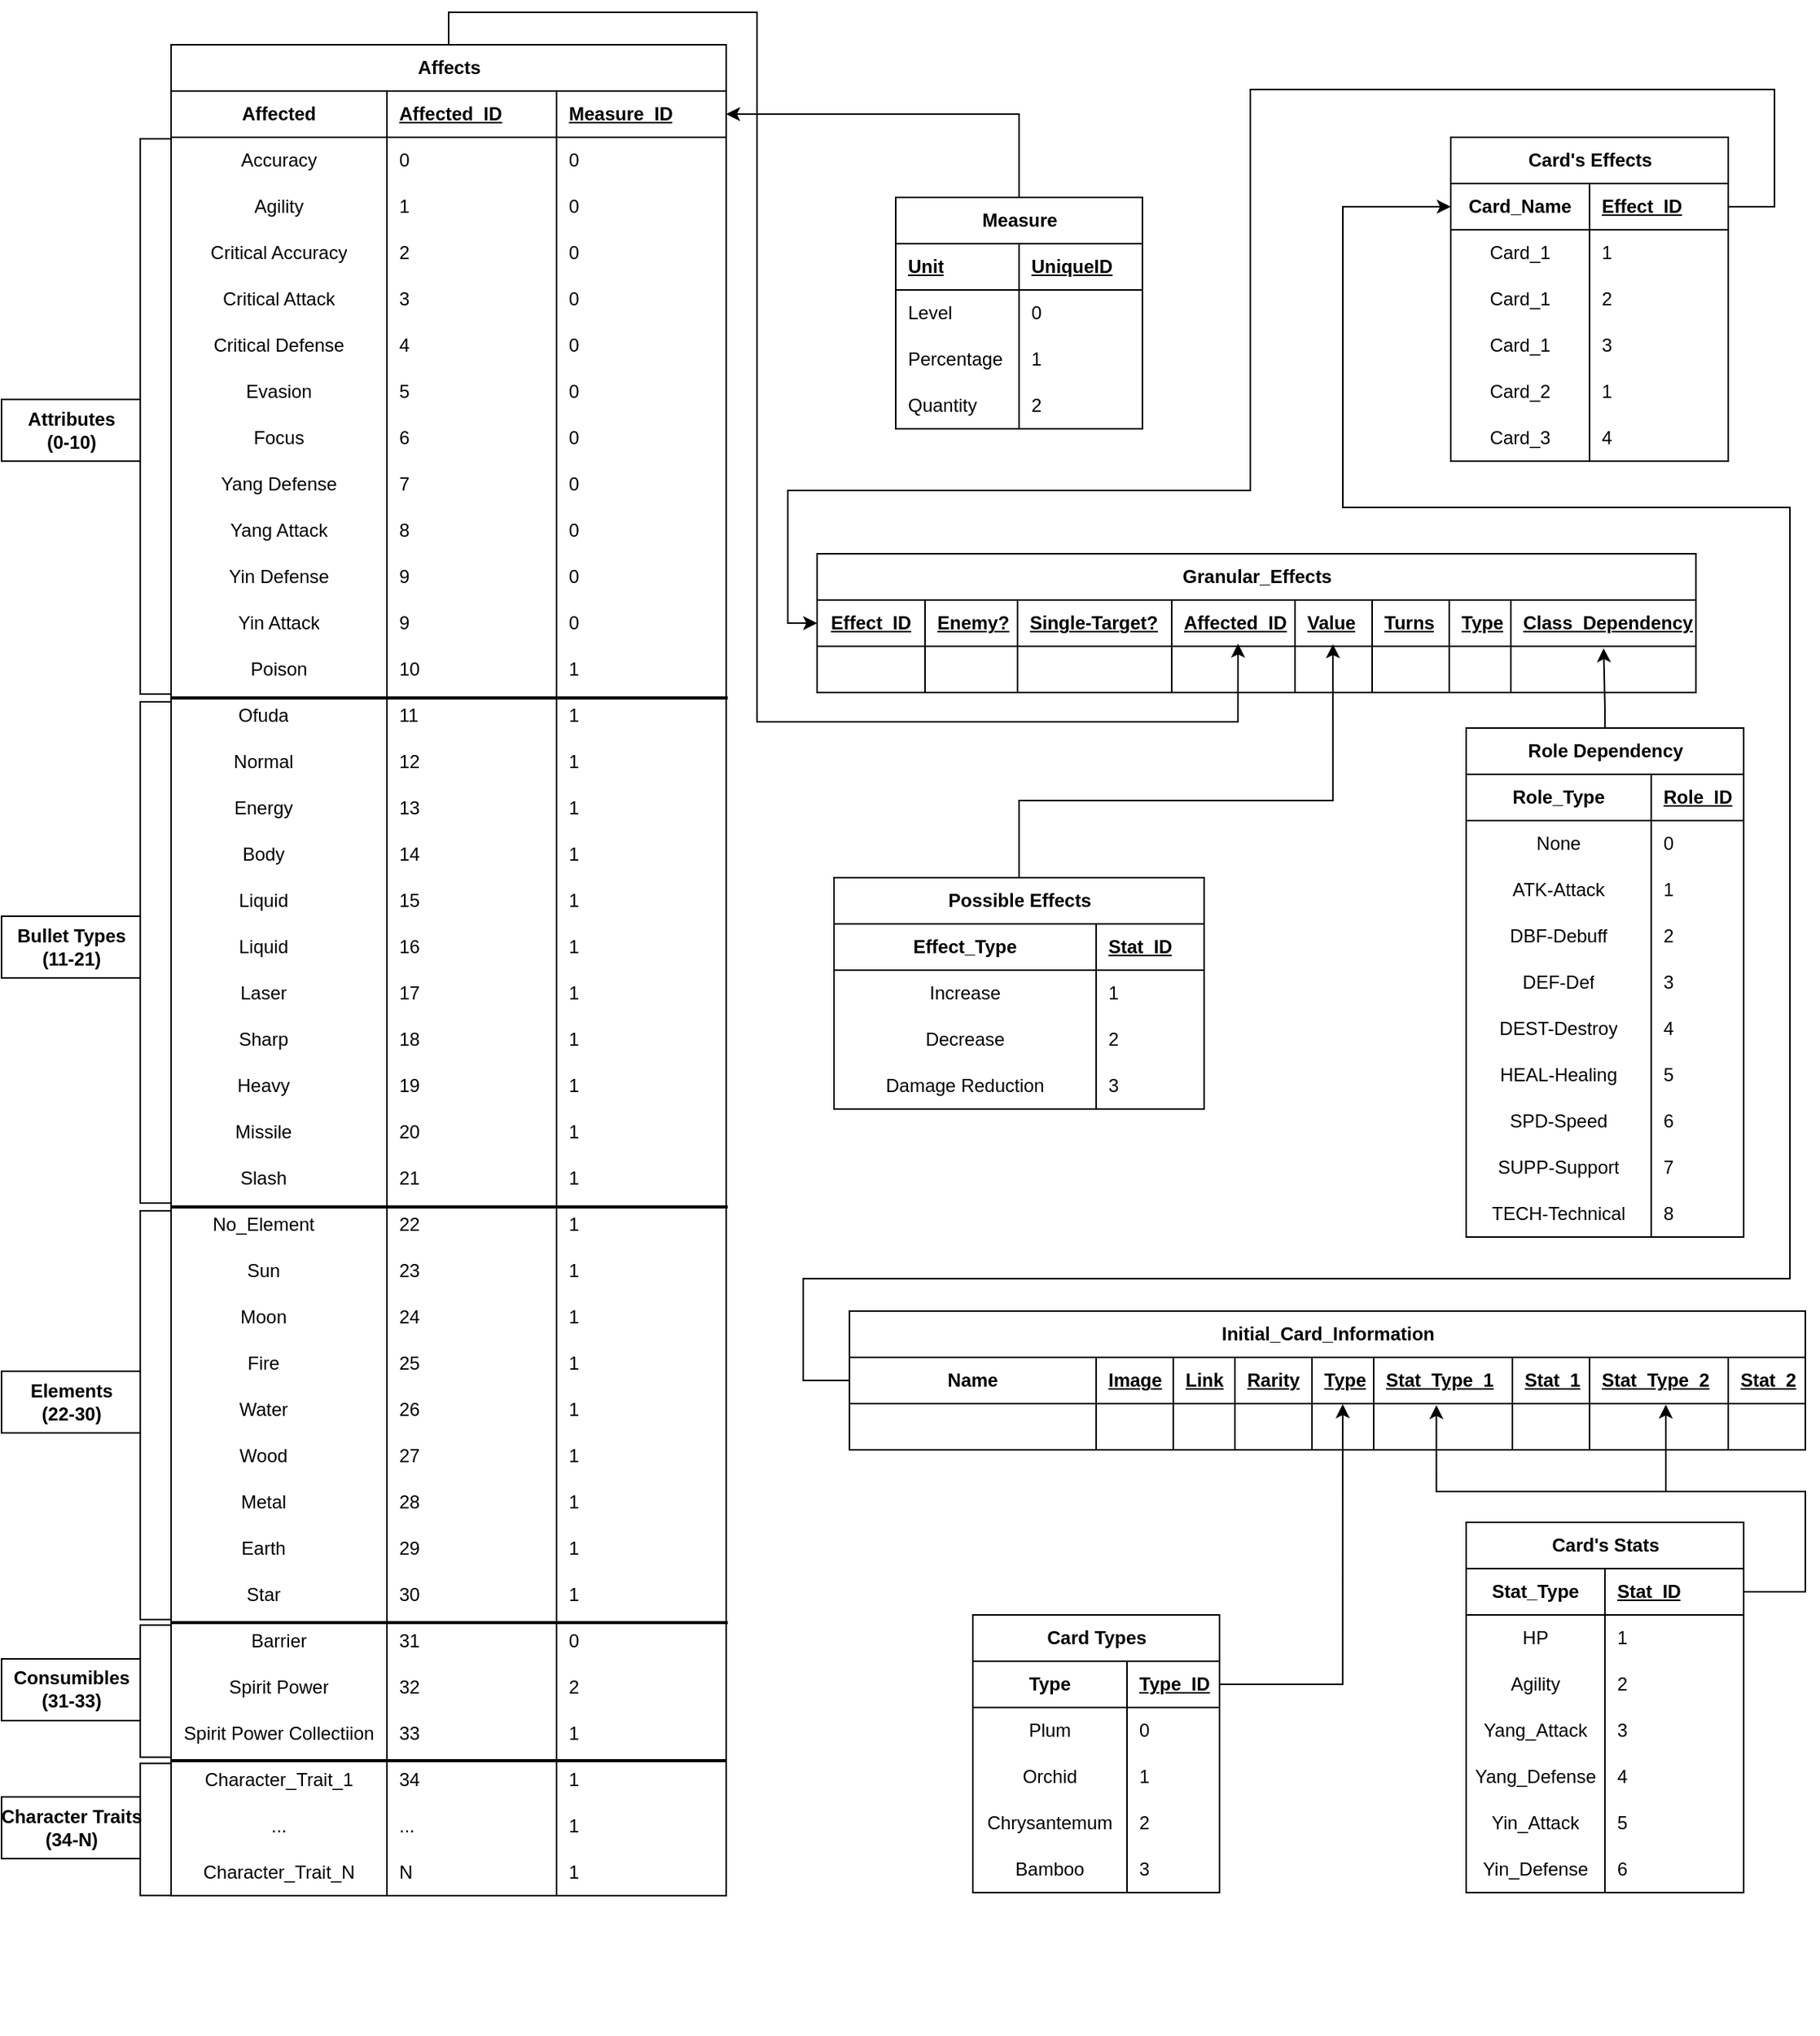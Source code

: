 <mxfile version="21.8.2" type="github" pages="2">
  <diagram name="Diagram" id="5h1aKfaLE7fj2Dg1ekTk">
    <mxGraphModel dx="2870" dy="3103" grid="1" gridSize="10" guides="1" tooltips="1" connect="1" arrows="1" fold="1" page="1" pageScale="1" pageWidth="827" pageHeight="1169" math="0" shadow="0">
      <root>
        <mxCell id="x09BF9Irv_3VvGEz9cUj-0" />
        <mxCell id="x09BF9Irv_3VvGEz9cUj-1" parent="x09BF9Irv_3VvGEz9cUj-0" />
        <mxCell id="x09BF9Irv_3VvGEz9cUj-2" value="Granular_Effects" style="shape=table;startSize=30;container=1;collapsible=1;childLayout=tableLayout;fixedRows=1;rowLines=0;fontStyle=1;align=center;resizeLast=1;html=1;" vertex="1" parent="x09BF9Irv_3VvGEz9cUj-1">
          <mxGeometry x="129" y="141" width="570" height="90" as="geometry" />
        </mxCell>
        <mxCell id="x09BF9Irv_3VvGEz9cUj-3" value="" style="shape=tableRow;horizontal=0;startSize=0;swimlaneHead=0;swimlaneBody=0;fillColor=none;collapsible=0;dropTarget=0;points=[[0,0.5],[1,0.5]];portConstraint=eastwest;top=0;left=0;right=0;bottom=1;" vertex="1" parent="x09BF9Irv_3VvGEz9cUj-2">
          <mxGeometry y="30" width="570" height="30" as="geometry" />
        </mxCell>
        <mxCell id="x09BF9Irv_3VvGEz9cUj-4" value="&lt;u&gt;Effect_ID&lt;/u&gt;" style="shape=partialRectangle;connectable=0;fillColor=none;top=0;left=0;bottom=0;right=0;fontStyle=1;overflow=hidden;whiteSpace=wrap;html=1;" vertex="1" parent="x09BF9Irv_3VvGEz9cUj-3">
          <mxGeometry width="70" height="30" as="geometry">
            <mxRectangle width="70" height="30" as="alternateBounds" />
          </mxGeometry>
        </mxCell>
        <mxCell id="x09BF9Irv_3VvGEz9cUj-5" value="Enemy?" style="shape=partialRectangle;connectable=0;fillColor=none;top=0;left=0;bottom=0;right=0;align=left;spacingLeft=6;fontStyle=5;overflow=hidden;whiteSpace=wrap;html=1;" vertex="1" parent="x09BF9Irv_3VvGEz9cUj-3">
          <mxGeometry x="70" width="60" height="30" as="geometry">
            <mxRectangle width="60" height="30" as="alternateBounds" />
          </mxGeometry>
        </mxCell>
        <mxCell id="x09BF9Irv_3VvGEz9cUj-6" value="Single-Target?" style="shape=partialRectangle;connectable=0;fillColor=none;top=0;left=0;bottom=0;right=0;align=left;spacingLeft=6;fontStyle=5;overflow=hidden;whiteSpace=wrap;html=1;" vertex="1" parent="x09BF9Irv_3VvGEz9cUj-3">
          <mxGeometry x="130" width="100" height="30" as="geometry">
            <mxRectangle width="100" height="30" as="alternateBounds" />
          </mxGeometry>
        </mxCell>
        <mxCell id="x09BF9Irv_3VvGEz9cUj-7" value="&lt;div&gt;Affected_ID&lt;/div&gt;" style="shape=partialRectangle;connectable=0;fillColor=none;top=0;left=0;bottom=0;right=0;align=left;spacingLeft=6;fontStyle=5;overflow=hidden;whiteSpace=wrap;html=1;" vertex="1" parent="x09BF9Irv_3VvGEz9cUj-3">
          <mxGeometry x="230" width="80" height="30" as="geometry">
            <mxRectangle width="80" height="30" as="alternateBounds" />
          </mxGeometry>
        </mxCell>
        <mxCell id="x09BF9Irv_3VvGEz9cUj-8" value="Value" style="shape=partialRectangle;connectable=0;fillColor=none;top=0;left=0;bottom=0;right=0;align=left;spacingLeft=6;fontStyle=5;overflow=hidden;whiteSpace=wrap;html=1;" vertex="1" parent="x09BF9Irv_3VvGEz9cUj-3">
          <mxGeometry x="310" width="50" height="30" as="geometry">
            <mxRectangle width="50" height="30" as="alternateBounds" />
          </mxGeometry>
        </mxCell>
        <mxCell id="x09BF9Irv_3VvGEz9cUj-9" value="Turns" style="shape=partialRectangle;connectable=0;fillColor=none;top=0;left=0;bottom=0;right=0;align=left;spacingLeft=6;fontStyle=5;overflow=hidden;whiteSpace=wrap;html=1;" vertex="1" parent="x09BF9Irv_3VvGEz9cUj-3">
          <mxGeometry x="360" width="50" height="30" as="geometry">
            <mxRectangle width="50" height="30" as="alternateBounds" />
          </mxGeometry>
        </mxCell>
        <mxCell id="x09BF9Irv_3VvGEz9cUj-10" value="Type" style="shape=partialRectangle;connectable=0;fillColor=none;top=0;left=0;bottom=0;right=0;align=left;spacingLeft=6;fontStyle=5;overflow=hidden;whiteSpace=wrap;html=1;" vertex="1" parent="x09BF9Irv_3VvGEz9cUj-3">
          <mxGeometry x="410" width="40" height="30" as="geometry">
            <mxRectangle width="40" height="30" as="alternateBounds" />
          </mxGeometry>
        </mxCell>
        <mxCell id="x09BF9Irv_3VvGEz9cUj-11" value="Class_Dependency" style="shape=partialRectangle;connectable=0;fillColor=none;top=0;left=0;bottom=0;right=0;align=left;spacingLeft=6;fontStyle=5;overflow=hidden;whiteSpace=wrap;html=1;" vertex="1" parent="x09BF9Irv_3VvGEz9cUj-3">
          <mxGeometry x="450" width="120" height="30" as="geometry">
            <mxRectangle width="120" height="30" as="alternateBounds" />
          </mxGeometry>
        </mxCell>
        <mxCell id="x09BF9Irv_3VvGEz9cUj-12" value="" style="shape=tableRow;horizontal=0;startSize=0;swimlaneHead=0;swimlaneBody=0;fillColor=none;collapsible=0;dropTarget=0;points=[[0,0.5],[1,0.5]];portConstraint=eastwest;top=0;left=0;right=0;bottom=0;" vertex="1" parent="x09BF9Irv_3VvGEz9cUj-2">
          <mxGeometry y="60" width="570" height="30" as="geometry" />
        </mxCell>
        <mxCell id="x09BF9Irv_3VvGEz9cUj-13" value="" style="shape=partialRectangle;connectable=0;fillColor=none;top=0;left=0;bottom=0;right=0;editable=1;overflow=hidden;whiteSpace=wrap;html=1;" vertex="1" parent="x09BF9Irv_3VvGEz9cUj-12">
          <mxGeometry width="70" height="30" as="geometry">
            <mxRectangle width="70" height="30" as="alternateBounds" />
          </mxGeometry>
        </mxCell>
        <mxCell id="x09BF9Irv_3VvGEz9cUj-14" value="" style="shape=partialRectangle;connectable=0;fillColor=none;top=0;left=0;bottom=0;right=0;align=left;spacingLeft=6;overflow=hidden;whiteSpace=wrap;html=1;" vertex="1" parent="x09BF9Irv_3VvGEz9cUj-12">
          <mxGeometry x="70" width="60" height="30" as="geometry">
            <mxRectangle width="60" height="30" as="alternateBounds" />
          </mxGeometry>
        </mxCell>
        <mxCell id="x09BF9Irv_3VvGEz9cUj-15" style="shape=partialRectangle;connectable=0;fillColor=none;top=0;left=0;bottom=0;right=0;align=left;spacingLeft=6;overflow=hidden;whiteSpace=wrap;html=1;" vertex="1" parent="x09BF9Irv_3VvGEz9cUj-12">
          <mxGeometry x="130" width="100" height="30" as="geometry">
            <mxRectangle width="100" height="30" as="alternateBounds" />
          </mxGeometry>
        </mxCell>
        <mxCell id="x09BF9Irv_3VvGEz9cUj-16" style="shape=partialRectangle;connectable=0;fillColor=none;top=0;left=0;bottom=0;right=0;align=left;spacingLeft=6;overflow=hidden;whiteSpace=wrap;html=1;" vertex="1" parent="x09BF9Irv_3VvGEz9cUj-12">
          <mxGeometry x="230" width="80" height="30" as="geometry">
            <mxRectangle width="80" height="30" as="alternateBounds" />
          </mxGeometry>
        </mxCell>
        <mxCell id="x09BF9Irv_3VvGEz9cUj-17" style="shape=partialRectangle;connectable=0;fillColor=none;top=0;left=0;bottom=0;right=0;align=left;spacingLeft=6;overflow=hidden;whiteSpace=wrap;html=1;" vertex="1" parent="x09BF9Irv_3VvGEz9cUj-12">
          <mxGeometry x="310" width="50" height="30" as="geometry">
            <mxRectangle width="50" height="30" as="alternateBounds" />
          </mxGeometry>
        </mxCell>
        <mxCell id="x09BF9Irv_3VvGEz9cUj-18" style="shape=partialRectangle;connectable=0;fillColor=none;top=0;left=0;bottom=0;right=0;align=left;spacingLeft=6;overflow=hidden;whiteSpace=wrap;html=1;" vertex="1" parent="x09BF9Irv_3VvGEz9cUj-12">
          <mxGeometry x="360" width="50" height="30" as="geometry">
            <mxRectangle width="50" height="30" as="alternateBounds" />
          </mxGeometry>
        </mxCell>
        <mxCell id="x09BF9Irv_3VvGEz9cUj-19" style="shape=partialRectangle;connectable=0;fillColor=none;top=0;left=0;bottom=0;right=0;align=left;spacingLeft=6;overflow=hidden;whiteSpace=wrap;html=1;" vertex="1" parent="x09BF9Irv_3VvGEz9cUj-12">
          <mxGeometry x="410" width="40" height="30" as="geometry">
            <mxRectangle width="40" height="30" as="alternateBounds" />
          </mxGeometry>
        </mxCell>
        <mxCell id="x09BF9Irv_3VvGEz9cUj-20" style="shape=partialRectangle;connectable=0;fillColor=none;top=0;left=0;bottom=0;right=0;align=left;spacingLeft=6;overflow=hidden;whiteSpace=wrap;html=1;" vertex="1" parent="x09BF9Irv_3VvGEz9cUj-12">
          <mxGeometry x="450" width="120" height="30" as="geometry">
            <mxRectangle width="120" height="30" as="alternateBounds" />
          </mxGeometry>
        </mxCell>
        <mxCell id="x09BF9Irv_3VvGEz9cUj-21" value="Card&#39;s Effects" style="shape=table;startSize=30;container=1;collapsible=1;childLayout=tableLayout;fixedRows=1;rowLines=0;fontStyle=1;align=center;resizeLast=1;html=1;" vertex="1" parent="x09BF9Irv_3VvGEz9cUj-1">
          <mxGeometry x="540" y="-129" width="180" height="210" as="geometry" />
        </mxCell>
        <mxCell id="x09BF9Irv_3VvGEz9cUj-22" value="" style="shape=tableRow;horizontal=0;startSize=0;swimlaneHead=0;swimlaneBody=0;fillColor=none;collapsible=0;dropTarget=0;points=[[0,0.5],[1,0.5]];portConstraint=eastwest;top=0;left=0;right=0;bottom=1;" vertex="1" parent="x09BF9Irv_3VvGEz9cUj-21">
          <mxGeometry y="30" width="180" height="30" as="geometry" />
        </mxCell>
        <mxCell id="x09BF9Irv_3VvGEz9cUj-23" value="Card_Name" style="shape=partialRectangle;connectable=0;fillColor=none;top=0;left=0;bottom=0;right=0;fontStyle=1;overflow=hidden;whiteSpace=wrap;html=1;" vertex="1" parent="x09BF9Irv_3VvGEz9cUj-22">
          <mxGeometry width="90" height="30" as="geometry">
            <mxRectangle width="90" height="30" as="alternateBounds" />
          </mxGeometry>
        </mxCell>
        <mxCell id="x09BF9Irv_3VvGEz9cUj-24" value="Effect_ID" style="shape=partialRectangle;connectable=0;fillColor=none;top=0;left=0;bottom=0;right=0;align=left;spacingLeft=6;fontStyle=5;overflow=hidden;whiteSpace=wrap;html=1;" vertex="1" parent="x09BF9Irv_3VvGEz9cUj-22">
          <mxGeometry x="90" width="90" height="30" as="geometry">
            <mxRectangle width="90" height="30" as="alternateBounds" />
          </mxGeometry>
        </mxCell>
        <mxCell id="x09BF9Irv_3VvGEz9cUj-25" value="" style="shape=tableRow;horizontal=0;startSize=0;swimlaneHead=0;swimlaneBody=0;fillColor=none;collapsible=0;dropTarget=0;points=[[0,0.5],[1,0.5]];portConstraint=eastwest;top=0;left=0;right=0;bottom=0;" vertex="1" parent="x09BF9Irv_3VvGEz9cUj-21">
          <mxGeometry y="60" width="180" height="30" as="geometry" />
        </mxCell>
        <mxCell id="x09BF9Irv_3VvGEz9cUj-26" value="Card_1" style="shape=partialRectangle;connectable=0;fillColor=none;top=0;left=0;bottom=0;right=0;editable=1;overflow=hidden;whiteSpace=wrap;html=1;" vertex="1" parent="x09BF9Irv_3VvGEz9cUj-25">
          <mxGeometry width="90" height="30" as="geometry">
            <mxRectangle width="90" height="30" as="alternateBounds" />
          </mxGeometry>
        </mxCell>
        <mxCell id="x09BF9Irv_3VvGEz9cUj-27" value="1" style="shape=partialRectangle;connectable=0;fillColor=none;top=0;left=0;bottom=0;right=0;align=left;spacingLeft=6;overflow=hidden;whiteSpace=wrap;html=1;" vertex="1" parent="x09BF9Irv_3VvGEz9cUj-25">
          <mxGeometry x="90" width="90" height="30" as="geometry">
            <mxRectangle width="90" height="30" as="alternateBounds" />
          </mxGeometry>
        </mxCell>
        <mxCell id="x09BF9Irv_3VvGEz9cUj-28" value="" style="shape=tableRow;horizontal=0;startSize=0;swimlaneHead=0;swimlaneBody=0;fillColor=none;collapsible=0;dropTarget=0;points=[[0,0.5],[1,0.5]];portConstraint=eastwest;top=0;left=0;right=0;bottom=0;" vertex="1" parent="x09BF9Irv_3VvGEz9cUj-21">
          <mxGeometry y="90" width="180" height="30" as="geometry" />
        </mxCell>
        <mxCell id="x09BF9Irv_3VvGEz9cUj-29" value="Card_1" style="shape=partialRectangle;connectable=0;fillColor=none;top=0;left=0;bottom=0;right=0;editable=1;overflow=hidden;whiteSpace=wrap;html=1;" vertex="1" parent="x09BF9Irv_3VvGEz9cUj-28">
          <mxGeometry width="90" height="30" as="geometry">
            <mxRectangle width="90" height="30" as="alternateBounds" />
          </mxGeometry>
        </mxCell>
        <mxCell id="x09BF9Irv_3VvGEz9cUj-30" value="2" style="shape=partialRectangle;connectable=0;fillColor=none;top=0;left=0;bottom=0;right=0;align=left;spacingLeft=6;overflow=hidden;whiteSpace=wrap;html=1;" vertex="1" parent="x09BF9Irv_3VvGEz9cUj-28">
          <mxGeometry x="90" width="90" height="30" as="geometry">
            <mxRectangle width="90" height="30" as="alternateBounds" />
          </mxGeometry>
        </mxCell>
        <mxCell id="x09BF9Irv_3VvGEz9cUj-31" value="" style="shape=tableRow;horizontal=0;startSize=0;swimlaneHead=0;swimlaneBody=0;fillColor=none;collapsible=0;dropTarget=0;points=[[0,0.5],[1,0.5]];portConstraint=eastwest;top=0;left=0;right=0;bottom=0;" vertex="1" parent="x09BF9Irv_3VvGEz9cUj-21">
          <mxGeometry y="120" width="180" height="30" as="geometry" />
        </mxCell>
        <mxCell id="x09BF9Irv_3VvGEz9cUj-32" value="Card_1" style="shape=partialRectangle;connectable=0;fillColor=none;top=0;left=0;bottom=0;right=0;editable=1;overflow=hidden;whiteSpace=wrap;html=1;" vertex="1" parent="x09BF9Irv_3VvGEz9cUj-31">
          <mxGeometry width="90" height="30" as="geometry">
            <mxRectangle width="90" height="30" as="alternateBounds" />
          </mxGeometry>
        </mxCell>
        <mxCell id="x09BF9Irv_3VvGEz9cUj-33" value="3" style="shape=partialRectangle;connectable=0;fillColor=none;top=0;left=0;bottom=0;right=0;align=left;spacingLeft=6;overflow=hidden;whiteSpace=wrap;html=1;" vertex="1" parent="x09BF9Irv_3VvGEz9cUj-31">
          <mxGeometry x="90" width="90" height="30" as="geometry">
            <mxRectangle width="90" height="30" as="alternateBounds" />
          </mxGeometry>
        </mxCell>
        <mxCell id="x09BF9Irv_3VvGEz9cUj-34" style="shape=tableRow;horizontal=0;startSize=0;swimlaneHead=0;swimlaneBody=0;fillColor=none;collapsible=0;dropTarget=0;points=[[0,0.5],[1,0.5]];portConstraint=eastwest;top=0;left=0;right=0;bottom=0;" vertex="1" parent="x09BF9Irv_3VvGEz9cUj-21">
          <mxGeometry y="150" width="180" height="30" as="geometry" />
        </mxCell>
        <mxCell id="x09BF9Irv_3VvGEz9cUj-35" value="Card_2" style="shape=partialRectangle;connectable=0;fillColor=none;top=0;left=0;bottom=0;right=0;editable=1;overflow=hidden;whiteSpace=wrap;html=1;" vertex="1" parent="x09BF9Irv_3VvGEz9cUj-34">
          <mxGeometry width="90" height="30" as="geometry">
            <mxRectangle width="90" height="30" as="alternateBounds" />
          </mxGeometry>
        </mxCell>
        <mxCell id="x09BF9Irv_3VvGEz9cUj-36" value="1" style="shape=partialRectangle;connectable=0;fillColor=none;top=0;left=0;bottom=0;right=0;align=left;spacingLeft=6;overflow=hidden;whiteSpace=wrap;html=1;" vertex="1" parent="x09BF9Irv_3VvGEz9cUj-34">
          <mxGeometry x="90" width="90" height="30" as="geometry">
            <mxRectangle width="90" height="30" as="alternateBounds" />
          </mxGeometry>
        </mxCell>
        <mxCell id="x09BF9Irv_3VvGEz9cUj-37" style="shape=tableRow;horizontal=0;startSize=0;swimlaneHead=0;swimlaneBody=0;fillColor=none;collapsible=0;dropTarget=0;points=[[0,0.5],[1,0.5]];portConstraint=eastwest;top=0;left=0;right=0;bottom=0;" vertex="1" parent="x09BF9Irv_3VvGEz9cUj-21">
          <mxGeometry y="180" width="180" height="30" as="geometry" />
        </mxCell>
        <mxCell id="x09BF9Irv_3VvGEz9cUj-38" value="Card_3" style="shape=partialRectangle;connectable=0;fillColor=none;top=0;left=0;bottom=0;right=0;editable=1;overflow=hidden;whiteSpace=wrap;html=1;" vertex="1" parent="x09BF9Irv_3VvGEz9cUj-37">
          <mxGeometry width="90" height="30" as="geometry">
            <mxRectangle width="90" height="30" as="alternateBounds" />
          </mxGeometry>
        </mxCell>
        <mxCell id="x09BF9Irv_3VvGEz9cUj-39" value="4" style="shape=partialRectangle;connectable=0;fillColor=none;top=0;left=0;bottom=0;right=0;align=left;spacingLeft=6;overflow=hidden;whiteSpace=wrap;html=1;" vertex="1" parent="x09BF9Irv_3VvGEz9cUj-37">
          <mxGeometry x="90" width="90" height="30" as="geometry">
            <mxRectangle width="90" height="30" as="alternateBounds" />
          </mxGeometry>
        </mxCell>
        <mxCell id="x09BF9Irv_3VvGEz9cUj-40" value="Card&#39;s Stats" style="shape=table;startSize=30;container=1;collapsible=1;childLayout=tableLayout;fixedRows=1;rowLines=0;fontStyle=1;align=center;resizeLast=1;html=1;" vertex="1" parent="x09BF9Irv_3VvGEz9cUj-1">
          <mxGeometry x="550" y="769" width="180" height="240" as="geometry" />
        </mxCell>
        <mxCell id="x09BF9Irv_3VvGEz9cUj-41" value="" style="shape=tableRow;horizontal=0;startSize=0;swimlaneHead=0;swimlaneBody=0;fillColor=none;collapsible=0;dropTarget=0;points=[[0,0.5],[1,0.5]];portConstraint=eastwest;top=0;left=0;right=0;bottom=1;" vertex="1" parent="x09BF9Irv_3VvGEz9cUj-40">
          <mxGeometry y="30" width="180" height="30" as="geometry" />
        </mxCell>
        <mxCell id="x09BF9Irv_3VvGEz9cUj-42" value="Stat_Type" style="shape=partialRectangle;connectable=0;fillColor=none;top=0;left=0;bottom=0;right=0;fontStyle=1;overflow=hidden;whiteSpace=wrap;html=1;" vertex="1" parent="x09BF9Irv_3VvGEz9cUj-41">
          <mxGeometry width="90" height="30" as="geometry">
            <mxRectangle width="90" height="30" as="alternateBounds" />
          </mxGeometry>
        </mxCell>
        <mxCell id="x09BF9Irv_3VvGEz9cUj-43" value="Stat_ID" style="shape=partialRectangle;connectable=0;fillColor=none;top=0;left=0;bottom=0;right=0;align=left;spacingLeft=6;fontStyle=5;overflow=hidden;whiteSpace=wrap;html=1;" vertex="1" parent="x09BF9Irv_3VvGEz9cUj-41">
          <mxGeometry x="90" width="90" height="30" as="geometry">
            <mxRectangle width="90" height="30" as="alternateBounds" />
          </mxGeometry>
        </mxCell>
        <mxCell id="x09BF9Irv_3VvGEz9cUj-44" value="" style="shape=tableRow;horizontal=0;startSize=0;swimlaneHead=0;swimlaneBody=0;fillColor=none;collapsible=0;dropTarget=0;points=[[0,0.5],[1,0.5]];portConstraint=eastwest;top=0;left=0;right=0;bottom=0;" vertex="1" parent="x09BF9Irv_3VvGEz9cUj-40">
          <mxGeometry y="60" width="180" height="30" as="geometry" />
        </mxCell>
        <mxCell id="x09BF9Irv_3VvGEz9cUj-45" value="HP" style="shape=partialRectangle;connectable=0;fillColor=none;top=0;left=0;bottom=0;right=0;editable=1;overflow=hidden;whiteSpace=wrap;html=1;" vertex="1" parent="x09BF9Irv_3VvGEz9cUj-44">
          <mxGeometry width="90" height="30" as="geometry">
            <mxRectangle width="90" height="30" as="alternateBounds" />
          </mxGeometry>
        </mxCell>
        <mxCell id="x09BF9Irv_3VvGEz9cUj-46" value="1" style="shape=partialRectangle;connectable=0;fillColor=none;top=0;left=0;bottom=0;right=0;align=left;spacingLeft=6;overflow=hidden;whiteSpace=wrap;html=1;" vertex="1" parent="x09BF9Irv_3VvGEz9cUj-44">
          <mxGeometry x="90" width="90" height="30" as="geometry">
            <mxRectangle width="90" height="30" as="alternateBounds" />
          </mxGeometry>
        </mxCell>
        <mxCell id="x09BF9Irv_3VvGEz9cUj-47" value="" style="shape=tableRow;horizontal=0;startSize=0;swimlaneHead=0;swimlaneBody=0;fillColor=none;collapsible=0;dropTarget=0;points=[[0,0.5],[1,0.5]];portConstraint=eastwest;top=0;left=0;right=0;bottom=0;" vertex="1" parent="x09BF9Irv_3VvGEz9cUj-40">
          <mxGeometry y="90" width="180" height="30" as="geometry" />
        </mxCell>
        <mxCell id="x09BF9Irv_3VvGEz9cUj-48" value="&lt;div&gt;Agility&lt;/div&gt;" style="shape=partialRectangle;connectable=0;fillColor=none;top=0;left=0;bottom=0;right=0;editable=1;overflow=hidden;whiteSpace=wrap;html=1;" vertex="1" parent="x09BF9Irv_3VvGEz9cUj-47">
          <mxGeometry width="90" height="30" as="geometry">
            <mxRectangle width="90" height="30" as="alternateBounds" />
          </mxGeometry>
        </mxCell>
        <mxCell id="x09BF9Irv_3VvGEz9cUj-49" value="2" style="shape=partialRectangle;connectable=0;fillColor=none;top=0;left=0;bottom=0;right=0;align=left;spacingLeft=6;overflow=hidden;whiteSpace=wrap;html=1;" vertex="1" parent="x09BF9Irv_3VvGEz9cUj-47">
          <mxGeometry x="90" width="90" height="30" as="geometry">
            <mxRectangle width="90" height="30" as="alternateBounds" />
          </mxGeometry>
        </mxCell>
        <mxCell id="x09BF9Irv_3VvGEz9cUj-50" value="" style="shape=tableRow;horizontal=0;startSize=0;swimlaneHead=0;swimlaneBody=0;fillColor=none;collapsible=0;dropTarget=0;points=[[0,0.5],[1,0.5]];portConstraint=eastwest;top=0;left=0;right=0;bottom=0;" vertex="1" parent="x09BF9Irv_3VvGEz9cUj-40">
          <mxGeometry y="120" width="180" height="30" as="geometry" />
        </mxCell>
        <mxCell id="x09BF9Irv_3VvGEz9cUj-51" value="Yang_Attack" style="shape=partialRectangle;connectable=0;fillColor=none;top=0;left=0;bottom=0;right=0;editable=1;overflow=hidden;whiteSpace=wrap;html=1;" vertex="1" parent="x09BF9Irv_3VvGEz9cUj-50">
          <mxGeometry width="90" height="30" as="geometry">
            <mxRectangle width="90" height="30" as="alternateBounds" />
          </mxGeometry>
        </mxCell>
        <mxCell id="x09BF9Irv_3VvGEz9cUj-52" value="3" style="shape=partialRectangle;connectable=0;fillColor=none;top=0;left=0;bottom=0;right=0;align=left;spacingLeft=6;overflow=hidden;whiteSpace=wrap;html=1;" vertex="1" parent="x09BF9Irv_3VvGEz9cUj-50">
          <mxGeometry x="90" width="90" height="30" as="geometry">
            <mxRectangle width="90" height="30" as="alternateBounds" />
          </mxGeometry>
        </mxCell>
        <mxCell id="x09BF9Irv_3VvGEz9cUj-53" style="shape=tableRow;horizontal=0;startSize=0;swimlaneHead=0;swimlaneBody=0;fillColor=none;collapsible=0;dropTarget=0;points=[[0,0.5],[1,0.5]];portConstraint=eastwest;top=0;left=0;right=0;bottom=0;" vertex="1" parent="x09BF9Irv_3VvGEz9cUj-40">
          <mxGeometry y="150" width="180" height="30" as="geometry" />
        </mxCell>
        <mxCell id="x09BF9Irv_3VvGEz9cUj-54" value="Yang_Defense" style="shape=partialRectangle;connectable=0;fillColor=none;top=0;left=0;bottom=0;right=0;editable=1;overflow=hidden;whiteSpace=wrap;html=1;" vertex="1" parent="x09BF9Irv_3VvGEz9cUj-53">
          <mxGeometry width="90" height="30" as="geometry">
            <mxRectangle width="90" height="30" as="alternateBounds" />
          </mxGeometry>
        </mxCell>
        <mxCell id="x09BF9Irv_3VvGEz9cUj-55" value="4" style="shape=partialRectangle;connectable=0;fillColor=none;top=0;left=0;bottom=0;right=0;align=left;spacingLeft=6;overflow=hidden;whiteSpace=wrap;html=1;" vertex="1" parent="x09BF9Irv_3VvGEz9cUj-53">
          <mxGeometry x="90" width="90" height="30" as="geometry">
            <mxRectangle width="90" height="30" as="alternateBounds" />
          </mxGeometry>
        </mxCell>
        <mxCell id="x09BF9Irv_3VvGEz9cUj-56" style="shape=tableRow;horizontal=0;startSize=0;swimlaneHead=0;swimlaneBody=0;fillColor=none;collapsible=0;dropTarget=0;points=[[0,0.5],[1,0.5]];portConstraint=eastwest;top=0;left=0;right=0;bottom=0;" vertex="1" parent="x09BF9Irv_3VvGEz9cUj-40">
          <mxGeometry y="180" width="180" height="30" as="geometry" />
        </mxCell>
        <mxCell id="x09BF9Irv_3VvGEz9cUj-57" value="Yin_Attack" style="shape=partialRectangle;connectable=0;fillColor=none;top=0;left=0;bottom=0;right=0;editable=1;overflow=hidden;whiteSpace=wrap;html=1;" vertex="1" parent="x09BF9Irv_3VvGEz9cUj-56">
          <mxGeometry width="90" height="30" as="geometry">
            <mxRectangle width="90" height="30" as="alternateBounds" />
          </mxGeometry>
        </mxCell>
        <mxCell id="x09BF9Irv_3VvGEz9cUj-58" value="5" style="shape=partialRectangle;connectable=0;fillColor=none;top=0;left=0;bottom=0;right=0;align=left;spacingLeft=6;overflow=hidden;whiteSpace=wrap;html=1;" vertex="1" parent="x09BF9Irv_3VvGEz9cUj-56">
          <mxGeometry x="90" width="90" height="30" as="geometry">
            <mxRectangle width="90" height="30" as="alternateBounds" />
          </mxGeometry>
        </mxCell>
        <mxCell id="x09BF9Irv_3VvGEz9cUj-59" style="shape=tableRow;horizontal=0;startSize=0;swimlaneHead=0;swimlaneBody=0;fillColor=none;collapsible=0;dropTarget=0;points=[[0,0.5],[1,0.5]];portConstraint=eastwest;top=0;left=0;right=0;bottom=0;" vertex="1" parent="x09BF9Irv_3VvGEz9cUj-40">
          <mxGeometry y="210" width="180" height="30" as="geometry" />
        </mxCell>
        <mxCell id="x09BF9Irv_3VvGEz9cUj-60" value="Yin_Defense" style="shape=partialRectangle;connectable=0;fillColor=none;top=0;left=0;bottom=0;right=0;editable=1;overflow=hidden;whiteSpace=wrap;html=1;" vertex="1" parent="x09BF9Irv_3VvGEz9cUj-59">
          <mxGeometry width="90" height="30" as="geometry">
            <mxRectangle width="90" height="30" as="alternateBounds" />
          </mxGeometry>
        </mxCell>
        <mxCell id="x09BF9Irv_3VvGEz9cUj-61" value="6" style="shape=partialRectangle;connectable=0;fillColor=none;top=0;left=0;bottom=0;right=0;align=left;spacingLeft=6;overflow=hidden;whiteSpace=wrap;html=1;" vertex="1" parent="x09BF9Irv_3VvGEz9cUj-59">
          <mxGeometry x="90" width="90" height="30" as="geometry">
            <mxRectangle width="90" height="30" as="alternateBounds" />
          </mxGeometry>
        </mxCell>
        <mxCell id="x09BF9Irv_3VvGEz9cUj-62" value="Role Dependency" style="shape=table;startSize=30;container=1;collapsible=1;childLayout=tableLayout;fixedRows=1;rowLines=0;fontStyle=1;align=center;resizeLast=1;html=1;" vertex="1" parent="x09BF9Irv_3VvGEz9cUj-1">
          <mxGeometry x="550" y="254" width="180" height="330" as="geometry" />
        </mxCell>
        <mxCell id="x09BF9Irv_3VvGEz9cUj-63" value="" style="shape=tableRow;horizontal=0;startSize=0;swimlaneHead=0;swimlaneBody=0;fillColor=none;collapsible=0;dropTarget=0;points=[[0,0.5],[1,0.5]];portConstraint=eastwest;top=0;left=0;right=0;bottom=1;" vertex="1" parent="x09BF9Irv_3VvGEz9cUj-62">
          <mxGeometry y="30" width="180" height="30" as="geometry" />
        </mxCell>
        <mxCell id="x09BF9Irv_3VvGEz9cUj-64" value="Role_Type" style="shape=partialRectangle;connectable=0;fillColor=none;top=0;left=0;bottom=0;right=0;fontStyle=1;overflow=hidden;whiteSpace=wrap;html=1;" vertex="1" parent="x09BF9Irv_3VvGEz9cUj-63">
          <mxGeometry width="120" height="30" as="geometry">
            <mxRectangle width="120" height="30" as="alternateBounds" />
          </mxGeometry>
        </mxCell>
        <mxCell id="x09BF9Irv_3VvGEz9cUj-65" value="Role_ID" style="shape=partialRectangle;connectable=0;fillColor=none;top=0;left=0;bottom=0;right=0;align=left;spacingLeft=6;fontStyle=5;overflow=hidden;whiteSpace=wrap;html=1;" vertex="1" parent="x09BF9Irv_3VvGEz9cUj-63">
          <mxGeometry x="120" width="60" height="30" as="geometry">
            <mxRectangle width="60" height="30" as="alternateBounds" />
          </mxGeometry>
        </mxCell>
        <mxCell id="x09BF9Irv_3VvGEz9cUj-66" style="shape=tableRow;horizontal=0;startSize=0;swimlaneHead=0;swimlaneBody=0;fillColor=none;collapsible=0;dropTarget=0;points=[[0,0.5],[1,0.5]];portConstraint=eastwest;top=0;left=0;right=0;bottom=0;" vertex="1" parent="x09BF9Irv_3VvGEz9cUj-62">
          <mxGeometry y="60" width="180" height="30" as="geometry" />
        </mxCell>
        <mxCell id="x09BF9Irv_3VvGEz9cUj-67" value="None" style="shape=partialRectangle;connectable=0;fillColor=none;top=0;left=0;bottom=0;right=0;editable=1;overflow=hidden;whiteSpace=wrap;html=1;" vertex="1" parent="x09BF9Irv_3VvGEz9cUj-66">
          <mxGeometry width="120" height="30" as="geometry">
            <mxRectangle width="120" height="30" as="alternateBounds" />
          </mxGeometry>
        </mxCell>
        <mxCell id="x09BF9Irv_3VvGEz9cUj-68" value="0" style="shape=partialRectangle;connectable=0;fillColor=none;top=0;left=0;bottom=0;right=0;align=left;spacingLeft=6;overflow=hidden;whiteSpace=wrap;html=1;" vertex="1" parent="x09BF9Irv_3VvGEz9cUj-66">
          <mxGeometry x="120" width="60" height="30" as="geometry">
            <mxRectangle width="60" height="30" as="alternateBounds" />
          </mxGeometry>
        </mxCell>
        <mxCell id="x09BF9Irv_3VvGEz9cUj-69" value="" style="shape=tableRow;horizontal=0;startSize=0;swimlaneHead=0;swimlaneBody=0;fillColor=none;collapsible=0;dropTarget=0;points=[[0,0.5],[1,0.5]];portConstraint=eastwest;top=0;left=0;right=0;bottom=0;" vertex="1" parent="x09BF9Irv_3VvGEz9cUj-62">
          <mxGeometry y="90" width="180" height="30" as="geometry" />
        </mxCell>
        <mxCell id="x09BF9Irv_3VvGEz9cUj-70" value="ATK-Attack" style="shape=partialRectangle;connectable=0;fillColor=none;top=0;left=0;bottom=0;right=0;editable=1;overflow=hidden;whiteSpace=wrap;html=1;" vertex="1" parent="x09BF9Irv_3VvGEz9cUj-69">
          <mxGeometry width="120" height="30" as="geometry">
            <mxRectangle width="120" height="30" as="alternateBounds" />
          </mxGeometry>
        </mxCell>
        <mxCell id="x09BF9Irv_3VvGEz9cUj-71" value="1" style="shape=partialRectangle;connectable=0;fillColor=none;top=0;left=0;bottom=0;right=0;align=left;spacingLeft=6;overflow=hidden;whiteSpace=wrap;html=1;" vertex="1" parent="x09BF9Irv_3VvGEz9cUj-69">
          <mxGeometry x="120" width="60" height="30" as="geometry">
            <mxRectangle width="60" height="30" as="alternateBounds" />
          </mxGeometry>
        </mxCell>
        <mxCell id="x09BF9Irv_3VvGEz9cUj-72" value="" style="shape=tableRow;horizontal=0;startSize=0;swimlaneHead=0;swimlaneBody=0;fillColor=none;collapsible=0;dropTarget=0;points=[[0,0.5],[1,0.5]];portConstraint=eastwest;top=0;left=0;right=0;bottom=0;" vertex="1" parent="x09BF9Irv_3VvGEz9cUj-62">
          <mxGeometry y="120" width="180" height="30" as="geometry" />
        </mxCell>
        <mxCell id="x09BF9Irv_3VvGEz9cUj-73" value="DBF-Debuff" style="shape=partialRectangle;connectable=0;fillColor=none;top=0;left=0;bottom=0;right=0;editable=1;overflow=hidden;whiteSpace=wrap;html=1;" vertex="1" parent="x09BF9Irv_3VvGEz9cUj-72">
          <mxGeometry width="120" height="30" as="geometry">
            <mxRectangle width="120" height="30" as="alternateBounds" />
          </mxGeometry>
        </mxCell>
        <mxCell id="x09BF9Irv_3VvGEz9cUj-74" value="2" style="shape=partialRectangle;connectable=0;fillColor=none;top=0;left=0;bottom=0;right=0;align=left;spacingLeft=6;overflow=hidden;whiteSpace=wrap;html=1;" vertex="1" parent="x09BF9Irv_3VvGEz9cUj-72">
          <mxGeometry x="120" width="60" height="30" as="geometry">
            <mxRectangle width="60" height="30" as="alternateBounds" />
          </mxGeometry>
        </mxCell>
        <mxCell id="x09BF9Irv_3VvGEz9cUj-75" value="" style="shape=tableRow;horizontal=0;startSize=0;swimlaneHead=0;swimlaneBody=0;fillColor=none;collapsible=0;dropTarget=0;points=[[0,0.5],[1,0.5]];portConstraint=eastwest;top=0;left=0;right=0;bottom=0;" vertex="1" parent="x09BF9Irv_3VvGEz9cUj-62">
          <mxGeometry y="150" width="180" height="30" as="geometry" />
        </mxCell>
        <mxCell id="x09BF9Irv_3VvGEz9cUj-76" value="DEF-Def" style="shape=partialRectangle;connectable=0;fillColor=none;top=0;left=0;bottom=0;right=0;editable=1;overflow=hidden;whiteSpace=wrap;html=1;" vertex="1" parent="x09BF9Irv_3VvGEz9cUj-75">
          <mxGeometry width="120" height="30" as="geometry">
            <mxRectangle width="120" height="30" as="alternateBounds" />
          </mxGeometry>
        </mxCell>
        <mxCell id="x09BF9Irv_3VvGEz9cUj-77" value="3" style="shape=partialRectangle;connectable=0;fillColor=none;top=0;left=0;bottom=0;right=0;align=left;spacingLeft=6;overflow=hidden;whiteSpace=wrap;html=1;" vertex="1" parent="x09BF9Irv_3VvGEz9cUj-75">
          <mxGeometry x="120" width="60" height="30" as="geometry">
            <mxRectangle width="60" height="30" as="alternateBounds" />
          </mxGeometry>
        </mxCell>
        <mxCell id="x09BF9Irv_3VvGEz9cUj-78" style="shape=tableRow;horizontal=0;startSize=0;swimlaneHead=0;swimlaneBody=0;fillColor=none;collapsible=0;dropTarget=0;points=[[0,0.5],[1,0.5]];portConstraint=eastwest;top=0;left=0;right=0;bottom=0;" vertex="1" parent="x09BF9Irv_3VvGEz9cUj-62">
          <mxGeometry y="180" width="180" height="30" as="geometry" />
        </mxCell>
        <mxCell id="x09BF9Irv_3VvGEz9cUj-79" value="DEST-Destroy" style="shape=partialRectangle;connectable=0;fillColor=none;top=0;left=0;bottom=0;right=0;editable=1;overflow=hidden;whiteSpace=wrap;html=1;" vertex="1" parent="x09BF9Irv_3VvGEz9cUj-78">
          <mxGeometry width="120" height="30" as="geometry">
            <mxRectangle width="120" height="30" as="alternateBounds" />
          </mxGeometry>
        </mxCell>
        <mxCell id="x09BF9Irv_3VvGEz9cUj-80" value="4" style="shape=partialRectangle;connectable=0;fillColor=none;top=0;left=0;bottom=0;right=0;align=left;spacingLeft=6;overflow=hidden;whiteSpace=wrap;html=1;" vertex="1" parent="x09BF9Irv_3VvGEz9cUj-78">
          <mxGeometry x="120" width="60" height="30" as="geometry">
            <mxRectangle width="60" height="30" as="alternateBounds" />
          </mxGeometry>
        </mxCell>
        <mxCell id="x09BF9Irv_3VvGEz9cUj-81" style="shape=tableRow;horizontal=0;startSize=0;swimlaneHead=0;swimlaneBody=0;fillColor=none;collapsible=0;dropTarget=0;points=[[0,0.5],[1,0.5]];portConstraint=eastwest;top=0;left=0;right=0;bottom=0;" vertex="1" parent="x09BF9Irv_3VvGEz9cUj-62">
          <mxGeometry y="210" width="180" height="30" as="geometry" />
        </mxCell>
        <mxCell id="x09BF9Irv_3VvGEz9cUj-82" value="HEAL-Healing" style="shape=partialRectangle;connectable=0;fillColor=none;top=0;left=0;bottom=0;right=0;editable=1;overflow=hidden;whiteSpace=wrap;html=1;" vertex="1" parent="x09BF9Irv_3VvGEz9cUj-81">
          <mxGeometry width="120" height="30" as="geometry">
            <mxRectangle width="120" height="30" as="alternateBounds" />
          </mxGeometry>
        </mxCell>
        <mxCell id="x09BF9Irv_3VvGEz9cUj-83" value="5" style="shape=partialRectangle;connectable=0;fillColor=none;top=0;left=0;bottom=0;right=0;align=left;spacingLeft=6;overflow=hidden;whiteSpace=wrap;html=1;" vertex="1" parent="x09BF9Irv_3VvGEz9cUj-81">
          <mxGeometry x="120" width="60" height="30" as="geometry">
            <mxRectangle width="60" height="30" as="alternateBounds" />
          </mxGeometry>
        </mxCell>
        <mxCell id="x09BF9Irv_3VvGEz9cUj-84" style="shape=tableRow;horizontal=0;startSize=0;swimlaneHead=0;swimlaneBody=0;fillColor=none;collapsible=0;dropTarget=0;points=[[0,0.5],[1,0.5]];portConstraint=eastwest;top=0;left=0;right=0;bottom=0;" vertex="1" parent="x09BF9Irv_3VvGEz9cUj-62">
          <mxGeometry y="240" width="180" height="30" as="geometry" />
        </mxCell>
        <mxCell id="x09BF9Irv_3VvGEz9cUj-85" value="SPD-Speed" style="shape=partialRectangle;connectable=0;fillColor=none;top=0;left=0;bottom=0;right=0;editable=1;overflow=hidden;whiteSpace=wrap;html=1;" vertex="1" parent="x09BF9Irv_3VvGEz9cUj-84">
          <mxGeometry width="120" height="30" as="geometry">
            <mxRectangle width="120" height="30" as="alternateBounds" />
          </mxGeometry>
        </mxCell>
        <mxCell id="x09BF9Irv_3VvGEz9cUj-86" value="6" style="shape=partialRectangle;connectable=0;fillColor=none;top=0;left=0;bottom=0;right=0;align=left;spacingLeft=6;overflow=hidden;whiteSpace=wrap;html=1;" vertex="1" parent="x09BF9Irv_3VvGEz9cUj-84">
          <mxGeometry x="120" width="60" height="30" as="geometry">
            <mxRectangle width="60" height="30" as="alternateBounds" />
          </mxGeometry>
        </mxCell>
        <mxCell id="x09BF9Irv_3VvGEz9cUj-87" style="shape=tableRow;horizontal=0;startSize=0;swimlaneHead=0;swimlaneBody=0;fillColor=none;collapsible=0;dropTarget=0;points=[[0,0.5],[1,0.5]];portConstraint=eastwest;top=0;left=0;right=0;bottom=0;" vertex="1" parent="x09BF9Irv_3VvGEz9cUj-62">
          <mxGeometry y="270" width="180" height="30" as="geometry" />
        </mxCell>
        <mxCell id="x09BF9Irv_3VvGEz9cUj-88" value="SUPP-Support" style="shape=partialRectangle;connectable=0;fillColor=none;top=0;left=0;bottom=0;right=0;editable=1;overflow=hidden;whiteSpace=wrap;html=1;" vertex="1" parent="x09BF9Irv_3VvGEz9cUj-87">
          <mxGeometry width="120" height="30" as="geometry">
            <mxRectangle width="120" height="30" as="alternateBounds" />
          </mxGeometry>
        </mxCell>
        <mxCell id="x09BF9Irv_3VvGEz9cUj-89" value="7" style="shape=partialRectangle;connectable=0;fillColor=none;top=0;left=0;bottom=0;right=0;align=left;spacingLeft=6;overflow=hidden;whiteSpace=wrap;html=1;" vertex="1" parent="x09BF9Irv_3VvGEz9cUj-87">
          <mxGeometry x="120" width="60" height="30" as="geometry">
            <mxRectangle width="60" height="30" as="alternateBounds" />
          </mxGeometry>
        </mxCell>
        <mxCell id="x09BF9Irv_3VvGEz9cUj-90" style="shape=tableRow;horizontal=0;startSize=0;swimlaneHead=0;swimlaneBody=0;fillColor=none;collapsible=0;dropTarget=0;points=[[0,0.5],[1,0.5]];portConstraint=eastwest;top=0;left=0;right=0;bottom=0;" vertex="1" parent="x09BF9Irv_3VvGEz9cUj-62">
          <mxGeometry y="300" width="180" height="30" as="geometry" />
        </mxCell>
        <mxCell id="x09BF9Irv_3VvGEz9cUj-91" value="TECH-Technical" style="shape=partialRectangle;connectable=0;fillColor=none;top=0;left=0;bottom=0;right=0;editable=1;overflow=hidden;whiteSpace=wrap;html=1;" vertex="1" parent="x09BF9Irv_3VvGEz9cUj-90">
          <mxGeometry width="120" height="30" as="geometry">
            <mxRectangle width="120" height="30" as="alternateBounds" />
          </mxGeometry>
        </mxCell>
        <mxCell id="x09BF9Irv_3VvGEz9cUj-92" value="8" style="shape=partialRectangle;connectable=0;fillColor=none;top=0;left=0;bottom=0;right=0;align=left;spacingLeft=6;overflow=hidden;whiteSpace=wrap;html=1;" vertex="1" parent="x09BF9Irv_3VvGEz9cUj-90">
          <mxGeometry x="120" width="60" height="30" as="geometry">
            <mxRectangle width="60" height="30" as="alternateBounds" />
          </mxGeometry>
        </mxCell>
        <mxCell id="x09BF9Irv_3VvGEz9cUj-93" value="Initial_Card_Information" style="shape=table;startSize=30;container=1;collapsible=1;childLayout=tableLayout;fixedRows=1;rowLines=0;fontStyle=1;align=center;resizeLast=1;html=1;" vertex="1" parent="x09BF9Irv_3VvGEz9cUj-1">
          <mxGeometry x="150" y="632" width="620.0" height="90" as="geometry" />
        </mxCell>
        <mxCell id="x09BF9Irv_3VvGEz9cUj-94" value="" style="shape=tableRow;horizontal=0;startSize=0;swimlaneHead=0;swimlaneBody=0;fillColor=none;collapsible=0;dropTarget=0;points=[[0,0.5],[1,0.5]];portConstraint=eastwest;top=0;left=0;right=0;bottom=1;" vertex="1" parent="x09BF9Irv_3VvGEz9cUj-93">
          <mxGeometry y="30" width="620.0" height="30" as="geometry" />
        </mxCell>
        <mxCell id="x09BF9Irv_3VvGEz9cUj-95" value="Name" style="shape=partialRectangle;connectable=0;fillColor=none;top=0;left=0;bottom=0;right=0;fontStyle=1;overflow=hidden;whiteSpace=wrap;html=1;" vertex="1" parent="x09BF9Irv_3VvGEz9cUj-94">
          <mxGeometry width="160" height="30" as="geometry">
            <mxRectangle width="160" height="30" as="alternateBounds" />
          </mxGeometry>
        </mxCell>
        <mxCell id="x09BF9Irv_3VvGEz9cUj-96" value="Image" style="shape=partialRectangle;connectable=0;fillColor=none;top=0;left=0;bottom=0;right=0;align=left;spacingLeft=6;fontStyle=5;overflow=hidden;whiteSpace=wrap;html=1;" vertex="1" parent="x09BF9Irv_3VvGEz9cUj-94">
          <mxGeometry x="160" width="50" height="30" as="geometry">
            <mxRectangle width="50" height="30" as="alternateBounds" />
          </mxGeometry>
        </mxCell>
        <mxCell id="x09BF9Irv_3VvGEz9cUj-97" value="Link" style="shape=partialRectangle;connectable=0;fillColor=none;top=0;left=0;bottom=0;right=0;align=left;spacingLeft=6;fontStyle=5;overflow=hidden;whiteSpace=wrap;html=1;" vertex="1" parent="x09BF9Irv_3VvGEz9cUj-94">
          <mxGeometry x="210" width="40" height="30" as="geometry">
            <mxRectangle width="40" height="30" as="alternateBounds" />
          </mxGeometry>
        </mxCell>
        <mxCell id="x09BF9Irv_3VvGEz9cUj-98" value="Rarity" style="shape=partialRectangle;connectable=0;fillColor=none;top=0;left=0;bottom=0;right=0;align=left;spacingLeft=6;fontStyle=5;overflow=hidden;whiteSpace=wrap;html=1;" vertex="1" parent="x09BF9Irv_3VvGEz9cUj-94">
          <mxGeometry x="250" width="50" height="30" as="geometry">
            <mxRectangle width="50" height="30" as="alternateBounds" />
          </mxGeometry>
        </mxCell>
        <mxCell id="x09BF9Irv_3VvGEz9cUj-99" value="Type" style="shape=partialRectangle;connectable=0;fillColor=none;top=0;left=0;bottom=0;right=0;align=left;spacingLeft=6;fontStyle=5;overflow=hidden;whiteSpace=wrap;html=1;" vertex="1" parent="x09BF9Irv_3VvGEz9cUj-94">
          <mxGeometry x="300" width="40" height="30" as="geometry">
            <mxRectangle width="40" height="30" as="alternateBounds" />
          </mxGeometry>
        </mxCell>
        <mxCell id="x09BF9Irv_3VvGEz9cUj-100" value="Stat_Type_1" style="shape=partialRectangle;connectable=0;fillColor=none;top=0;left=0;bottom=0;right=0;align=left;spacingLeft=6;fontStyle=5;overflow=hidden;whiteSpace=wrap;html=1;" vertex="1" parent="x09BF9Irv_3VvGEz9cUj-94">
          <mxGeometry x="340" width="90" height="30" as="geometry">
            <mxRectangle width="90" height="30" as="alternateBounds" />
          </mxGeometry>
        </mxCell>
        <mxCell id="x09BF9Irv_3VvGEz9cUj-101" value="Stat_1" style="shape=partialRectangle;connectable=0;fillColor=none;top=0;left=0;bottom=0;right=0;align=left;spacingLeft=6;fontStyle=5;overflow=hidden;whiteSpace=wrap;html=1;" vertex="1" parent="x09BF9Irv_3VvGEz9cUj-94">
          <mxGeometry x="430" width="50" height="30" as="geometry">
            <mxRectangle width="50" height="30" as="alternateBounds" />
          </mxGeometry>
        </mxCell>
        <mxCell id="x09BF9Irv_3VvGEz9cUj-102" value="Stat_Type_2" style="shape=partialRectangle;connectable=0;fillColor=none;top=0;left=0;bottom=0;right=0;align=left;spacingLeft=6;fontStyle=5;overflow=hidden;whiteSpace=wrap;html=1;" vertex="1" parent="x09BF9Irv_3VvGEz9cUj-94">
          <mxGeometry x="480" width="90.0" height="30" as="geometry">
            <mxRectangle width="90.0" height="30" as="alternateBounds" />
          </mxGeometry>
        </mxCell>
        <mxCell id="x09BF9Irv_3VvGEz9cUj-103" value="Stat_2" style="shape=partialRectangle;connectable=0;fillColor=none;top=0;left=0;bottom=0;right=0;align=left;spacingLeft=6;fontStyle=5;overflow=hidden;whiteSpace=wrap;html=1;" vertex="1" parent="x09BF9Irv_3VvGEz9cUj-94">
          <mxGeometry x="570.0" width="50" height="30" as="geometry">
            <mxRectangle width="50" height="30" as="alternateBounds" />
          </mxGeometry>
        </mxCell>
        <mxCell id="x09BF9Irv_3VvGEz9cUj-104" value="" style="shape=tableRow;horizontal=0;startSize=0;swimlaneHead=0;swimlaneBody=0;fillColor=none;collapsible=0;dropTarget=0;points=[[0,0.5],[1,0.5]];portConstraint=eastwest;top=0;left=0;right=0;bottom=0;" vertex="1" parent="x09BF9Irv_3VvGEz9cUj-93">
          <mxGeometry y="60" width="620.0" height="30" as="geometry" />
        </mxCell>
        <mxCell id="x09BF9Irv_3VvGEz9cUj-105" value="" style="shape=partialRectangle;connectable=0;fillColor=none;top=0;left=0;bottom=0;right=0;editable=1;overflow=hidden;whiteSpace=wrap;html=1;" vertex="1" parent="x09BF9Irv_3VvGEz9cUj-104">
          <mxGeometry width="160" height="30" as="geometry">
            <mxRectangle width="160" height="30" as="alternateBounds" />
          </mxGeometry>
        </mxCell>
        <mxCell id="x09BF9Irv_3VvGEz9cUj-106" value="" style="shape=partialRectangle;connectable=0;fillColor=none;top=0;left=0;bottom=0;right=0;align=left;spacingLeft=6;overflow=hidden;whiteSpace=wrap;html=1;" vertex="1" parent="x09BF9Irv_3VvGEz9cUj-104">
          <mxGeometry x="160" width="50" height="30" as="geometry">
            <mxRectangle width="50" height="30" as="alternateBounds" />
          </mxGeometry>
        </mxCell>
        <mxCell id="x09BF9Irv_3VvGEz9cUj-107" style="shape=partialRectangle;connectable=0;fillColor=none;top=0;left=0;bottom=0;right=0;align=left;spacingLeft=6;overflow=hidden;whiteSpace=wrap;html=1;" vertex="1" parent="x09BF9Irv_3VvGEz9cUj-104">
          <mxGeometry x="210" width="40" height="30" as="geometry">
            <mxRectangle width="40" height="30" as="alternateBounds" />
          </mxGeometry>
        </mxCell>
        <mxCell id="x09BF9Irv_3VvGEz9cUj-108" style="shape=partialRectangle;connectable=0;fillColor=none;top=0;left=0;bottom=0;right=0;align=left;spacingLeft=6;overflow=hidden;whiteSpace=wrap;html=1;" vertex="1" parent="x09BF9Irv_3VvGEz9cUj-104">
          <mxGeometry x="250" width="50" height="30" as="geometry">
            <mxRectangle width="50" height="30" as="alternateBounds" />
          </mxGeometry>
        </mxCell>
        <mxCell id="x09BF9Irv_3VvGEz9cUj-109" style="shape=partialRectangle;connectable=0;fillColor=none;top=0;left=0;bottom=0;right=0;align=left;spacingLeft=6;overflow=hidden;whiteSpace=wrap;html=1;" vertex="1" parent="x09BF9Irv_3VvGEz9cUj-104">
          <mxGeometry x="300" width="40" height="30" as="geometry">
            <mxRectangle width="40" height="30" as="alternateBounds" />
          </mxGeometry>
        </mxCell>
        <mxCell id="x09BF9Irv_3VvGEz9cUj-110" style="shape=partialRectangle;connectable=0;fillColor=none;top=0;left=0;bottom=0;right=0;align=left;spacingLeft=6;overflow=hidden;whiteSpace=wrap;html=1;" vertex="1" parent="x09BF9Irv_3VvGEz9cUj-104">
          <mxGeometry x="340" width="90" height="30" as="geometry">
            <mxRectangle width="90" height="30" as="alternateBounds" />
          </mxGeometry>
        </mxCell>
        <mxCell id="x09BF9Irv_3VvGEz9cUj-111" style="shape=partialRectangle;connectable=0;fillColor=none;top=0;left=0;bottom=0;right=0;align=left;spacingLeft=6;overflow=hidden;whiteSpace=wrap;html=1;" vertex="1" parent="x09BF9Irv_3VvGEz9cUj-104">
          <mxGeometry x="430" width="50" height="30" as="geometry">
            <mxRectangle width="50" height="30" as="alternateBounds" />
          </mxGeometry>
        </mxCell>
        <mxCell id="x09BF9Irv_3VvGEz9cUj-112" style="shape=partialRectangle;connectable=0;fillColor=none;top=0;left=0;bottom=0;right=0;align=left;spacingLeft=6;overflow=hidden;whiteSpace=wrap;html=1;" vertex="1" parent="x09BF9Irv_3VvGEz9cUj-104">
          <mxGeometry x="480" width="90.0" height="30" as="geometry">
            <mxRectangle width="90.0" height="30" as="alternateBounds" />
          </mxGeometry>
        </mxCell>
        <mxCell id="x09BF9Irv_3VvGEz9cUj-113" style="shape=partialRectangle;connectable=0;fillColor=none;top=0;left=0;bottom=0;right=0;align=left;spacingLeft=6;overflow=hidden;whiteSpace=wrap;html=1;" vertex="1" parent="x09BF9Irv_3VvGEz9cUj-104">
          <mxGeometry x="570.0" width="50" height="30" as="geometry">
            <mxRectangle width="50" height="30" as="alternateBounds" />
          </mxGeometry>
        </mxCell>
        <mxCell id="x09BF9Irv_3VvGEz9cUj-114" value="Card Types" style="shape=table;startSize=30;container=1;collapsible=1;childLayout=tableLayout;fixedRows=1;rowLines=0;fontStyle=1;align=center;resizeLast=1;html=1;" vertex="1" parent="x09BF9Irv_3VvGEz9cUj-1">
          <mxGeometry x="230" y="829" width="160" height="180" as="geometry" />
        </mxCell>
        <mxCell id="x09BF9Irv_3VvGEz9cUj-115" value="" style="shape=tableRow;horizontal=0;startSize=0;swimlaneHead=0;swimlaneBody=0;fillColor=none;collapsible=0;dropTarget=0;points=[[0,0.5],[1,0.5]];portConstraint=eastwest;top=0;left=0;right=0;bottom=1;" vertex="1" parent="x09BF9Irv_3VvGEz9cUj-114">
          <mxGeometry y="30" width="160" height="30" as="geometry" />
        </mxCell>
        <mxCell id="x09BF9Irv_3VvGEz9cUj-116" value="Type" style="shape=partialRectangle;connectable=0;fillColor=none;top=0;left=0;bottom=0;right=0;fontStyle=1;overflow=hidden;whiteSpace=wrap;html=1;" vertex="1" parent="x09BF9Irv_3VvGEz9cUj-115">
          <mxGeometry width="100" height="30" as="geometry">
            <mxRectangle width="100" height="30" as="alternateBounds" />
          </mxGeometry>
        </mxCell>
        <mxCell id="x09BF9Irv_3VvGEz9cUj-117" value="&lt;div&gt;Type_ID&lt;/div&gt;" style="shape=partialRectangle;connectable=0;fillColor=none;top=0;left=0;bottom=0;right=0;align=left;spacingLeft=6;fontStyle=5;overflow=hidden;whiteSpace=wrap;html=1;" vertex="1" parent="x09BF9Irv_3VvGEz9cUj-115">
          <mxGeometry x="100" width="60" height="30" as="geometry">
            <mxRectangle width="60" height="30" as="alternateBounds" />
          </mxGeometry>
        </mxCell>
        <mxCell id="x09BF9Irv_3VvGEz9cUj-118" value="" style="shape=tableRow;horizontal=0;startSize=0;swimlaneHead=0;swimlaneBody=0;fillColor=none;collapsible=0;dropTarget=0;points=[[0,0.5],[1,0.5]];portConstraint=eastwest;top=0;left=0;right=0;bottom=0;" vertex="1" parent="x09BF9Irv_3VvGEz9cUj-114">
          <mxGeometry y="60" width="160" height="30" as="geometry" />
        </mxCell>
        <mxCell id="x09BF9Irv_3VvGEz9cUj-119" value="Plum" style="shape=partialRectangle;connectable=0;fillColor=none;top=0;left=0;bottom=0;right=0;editable=1;overflow=hidden;whiteSpace=wrap;html=1;" vertex="1" parent="x09BF9Irv_3VvGEz9cUj-118">
          <mxGeometry width="100" height="30" as="geometry">
            <mxRectangle width="100" height="30" as="alternateBounds" />
          </mxGeometry>
        </mxCell>
        <mxCell id="x09BF9Irv_3VvGEz9cUj-120" value="0" style="shape=partialRectangle;connectable=0;fillColor=none;top=0;left=0;bottom=0;right=0;align=left;spacingLeft=6;overflow=hidden;whiteSpace=wrap;html=1;" vertex="1" parent="x09BF9Irv_3VvGEz9cUj-118">
          <mxGeometry x="100" width="60" height="30" as="geometry">
            <mxRectangle width="60" height="30" as="alternateBounds" />
          </mxGeometry>
        </mxCell>
        <mxCell id="x09BF9Irv_3VvGEz9cUj-121" value="" style="shape=tableRow;horizontal=0;startSize=0;swimlaneHead=0;swimlaneBody=0;fillColor=none;collapsible=0;dropTarget=0;points=[[0,0.5],[1,0.5]];portConstraint=eastwest;top=0;left=0;right=0;bottom=0;" vertex="1" parent="x09BF9Irv_3VvGEz9cUj-114">
          <mxGeometry y="90" width="160" height="30" as="geometry" />
        </mxCell>
        <mxCell id="x09BF9Irv_3VvGEz9cUj-122" value="Orchid" style="shape=partialRectangle;connectable=0;fillColor=none;top=0;left=0;bottom=0;right=0;editable=1;overflow=hidden;whiteSpace=wrap;html=1;" vertex="1" parent="x09BF9Irv_3VvGEz9cUj-121">
          <mxGeometry width="100" height="30" as="geometry">
            <mxRectangle width="100" height="30" as="alternateBounds" />
          </mxGeometry>
        </mxCell>
        <mxCell id="x09BF9Irv_3VvGEz9cUj-123" value="1" style="shape=partialRectangle;connectable=0;fillColor=none;top=0;left=0;bottom=0;right=0;align=left;spacingLeft=6;overflow=hidden;whiteSpace=wrap;html=1;" vertex="1" parent="x09BF9Irv_3VvGEz9cUj-121">
          <mxGeometry x="100" width="60" height="30" as="geometry">
            <mxRectangle width="60" height="30" as="alternateBounds" />
          </mxGeometry>
        </mxCell>
        <mxCell id="x09BF9Irv_3VvGEz9cUj-124" value="" style="shape=tableRow;horizontal=0;startSize=0;swimlaneHead=0;swimlaneBody=0;fillColor=none;collapsible=0;dropTarget=0;points=[[0,0.5],[1,0.5]];portConstraint=eastwest;top=0;left=0;right=0;bottom=0;" vertex="1" parent="x09BF9Irv_3VvGEz9cUj-114">
          <mxGeometry y="120" width="160" height="30" as="geometry" />
        </mxCell>
        <mxCell id="x09BF9Irv_3VvGEz9cUj-125" value="Chrysantemum" style="shape=partialRectangle;connectable=0;fillColor=none;top=0;left=0;bottom=0;right=0;editable=1;overflow=hidden;whiteSpace=wrap;html=1;" vertex="1" parent="x09BF9Irv_3VvGEz9cUj-124">
          <mxGeometry width="100" height="30" as="geometry">
            <mxRectangle width="100" height="30" as="alternateBounds" />
          </mxGeometry>
        </mxCell>
        <mxCell id="x09BF9Irv_3VvGEz9cUj-126" value="2" style="shape=partialRectangle;connectable=0;fillColor=none;top=0;left=0;bottom=0;right=0;align=left;spacingLeft=6;overflow=hidden;whiteSpace=wrap;html=1;" vertex="1" parent="x09BF9Irv_3VvGEz9cUj-124">
          <mxGeometry x="100" width="60" height="30" as="geometry">
            <mxRectangle width="60" height="30" as="alternateBounds" />
          </mxGeometry>
        </mxCell>
        <mxCell id="x09BF9Irv_3VvGEz9cUj-127" style="shape=tableRow;horizontal=0;startSize=0;swimlaneHead=0;swimlaneBody=0;fillColor=none;collapsible=0;dropTarget=0;points=[[0,0.5],[1,0.5]];portConstraint=eastwest;top=0;left=0;right=0;bottom=0;" vertex="1" parent="x09BF9Irv_3VvGEz9cUj-114">
          <mxGeometry y="150" width="160" height="30" as="geometry" />
        </mxCell>
        <mxCell id="x09BF9Irv_3VvGEz9cUj-128" value="Bamboo" style="shape=partialRectangle;connectable=0;fillColor=none;top=0;left=0;bottom=0;right=0;editable=1;overflow=hidden;whiteSpace=wrap;html=1;" vertex="1" parent="x09BF9Irv_3VvGEz9cUj-127">
          <mxGeometry width="100" height="30" as="geometry">
            <mxRectangle width="100" height="30" as="alternateBounds" />
          </mxGeometry>
        </mxCell>
        <mxCell id="x09BF9Irv_3VvGEz9cUj-129" value="3" style="shape=partialRectangle;connectable=0;fillColor=none;top=0;left=0;bottom=0;right=0;align=left;spacingLeft=6;overflow=hidden;whiteSpace=wrap;html=1;" vertex="1" parent="x09BF9Irv_3VvGEz9cUj-127">
          <mxGeometry x="100" width="60" height="30" as="geometry">
            <mxRectangle width="60" height="30" as="alternateBounds" />
          </mxGeometry>
        </mxCell>
        <mxCell id="x09BF9Irv_3VvGEz9cUj-130" style="edgeStyle=orthogonalEdgeStyle;rounded=0;orthogonalLoop=1;jettySize=auto;html=1;exitX=1;exitY=0.25;exitDx=0;exitDy=0;entryX=0.516;entryY=1.013;entryDx=0;entryDy=0;entryPerimeter=0;" edge="1" parent="x09BF9Irv_3VvGEz9cUj-1" source="x09BF9Irv_3VvGEz9cUj-114" target="x09BF9Irv_3VvGEz9cUj-94">
          <mxGeometry relative="1" as="geometry">
            <Array as="points">
              <mxPoint x="470" y="874" />
            </Array>
          </mxGeometry>
        </mxCell>
        <mxCell id="x09BF9Irv_3VvGEz9cUj-131" style="edgeStyle=orthogonalEdgeStyle;rounded=0;orthogonalLoop=1;jettySize=auto;html=1;exitX=1;exitY=0.5;exitDx=0;exitDy=0;entryX=0.854;entryY=1.021;entryDx=0;entryDy=0;entryPerimeter=0;" edge="1" parent="x09BF9Irv_3VvGEz9cUj-1" source="x09BF9Irv_3VvGEz9cUj-41" target="x09BF9Irv_3VvGEz9cUj-94">
          <mxGeometry relative="1" as="geometry">
            <Array as="points">
              <mxPoint x="770" y="814" />
              <mxPoint x="770" y="749" />
              <mxPoint x="680" y="749" />
            </Array>
          </mxGeometry>
        </mxCell>
        <mxCell id="x09BF9Irv_3VvGEz9cUj-132" style="edgeStyle=orthogonalEdgeStyle;rounded=0;orthogonalLoop=1;jettySize=auto;html=1;exitX=1;exitY=0.5;exitDx=0;exitDy=0;entryX=0.614;entryY=1.033;entryDx=0;entryDy=0;entryPerimeter=0;" edge="1" parent="x09BF9Irv_3VvGEz9cUj-1" source="x09BF9Irv_3VvGEz9cUj-41" target="x09BF9Irv_3VvGEz9cUj-94">
          <mxGeometry relative="1" as="geometry">
            <mxPoint x="547" y="689" as="targetPoint" />
            <Array as="points">
              <mxPoint x="770" y="814" />
              <mxPoint x="770" y="749" />
              <mxPoint x="531" y="749" />
            </Array>
          </mxGeometry>
        </mxCell>
        <mxCell id="x09BF9Irv_3VvGEz9cUj-133" style="edgeStyle=orthogonalEdgeStyle;rounded=0;orthogonalLoop=1;jettySize=auto;html=1;exitX=0;exitY=0.5;exitDx=0;exitDy=0;entryX=0;entryY=0.5;entryDx=0;entryDy=0;" edge="1" parent="x09BF9Irv_3VvGEz9cUj-1" source="x09BF9Irv_3VvGEz9cUj-94" target="x09BF9Irv_3VvGEz9cUj-22">
          <mxGeometry relative="1" as="geometry">
            <Array as="points">
              <mxPoint x="120" y="677" />
              <mxPoint x="120" y="611" />
              <mxPoint x="760" y="611" />
              <mxPoint x="760" y="111" />
              <mxPoint x="470" y="111" />
              <mxPoint x="470" y="-84" />
            </Array>
          </mxGeometry>
        </mxCell>
        <mxCell id="x09BF9Irv_3VvGEz9cUj-145" style="edgeStyle=orthogonalEdgeStyle;rounded=0;orthogonalLoop=1;jettySize=auto;html=1;exitX=1;exitY=0.5;exitDx=0;exitDy=0;entryX=0;entryY=0.5;entryDx=0;entryDy=0;" edge="1" parent="x09BF9Irv_3VvGEz9cUj-1" source="x09BF9Irv_3VvGEz9cUj-22" target="x09BF9Irv_3VvGEz9cUj-3">
          <mxGeometry relative="1" as="geometry">
            <mxPoint x="209.46" y="52" as="sourcePoint" />
            <mxPoint x="400" y="905" as="targetPoint" />
            <Array as="points">
              <mxPoint x="750" y="-84" />
              <mxPoint x="750" y="-160" />
              <mxPoint x="410" y="-160" />
              <mxPoint x="410" y="100" />
              <mxPoint x="110" y="100" />
              <mxPoint x="110" y="186" />
            </Array>
          </mxGeometry>
        </mxCell>
        <mxCell id="x09BF9Irv_3VvGEz9cUj-146" style="edgeStyle=orthogonalEdgeStyle;rounded=0;orthogonalLoop=1;jettySize=auto;html=1;exitX=0.5;exitY=0;exitDx=0;exitDy=0;entryX=0.895;entryY=1.044;entryDx=0;entryDy=0;entryPerimeter=0;" edge="1" parent="x09BF9Irv_3VvGEz9cUj-1" source="x09BF9Irv_3VvGEz9cUj-62" target="x09BF9Irv_3VvGEz9cUj-3">
          <mxGeometry relative="1" as="geometry">
            <mxPoint x="819.85" y="718.26" as="targetPoint" />
            <Array as="points">
              <mxPoint x="639" y="241" />
            </Array>
          </mxGeometry>
        </mxCell>
        <mxCell id="x09BF9Irv_3VvGEz9cUj-147" value="Possible Effects" style="shape=table;startSize=30;container=1;collapsible=1;childLayout=tableLayout;fixedRows=1;rowLines=0;fontStyle=1;align=center;resizeLast=1;html=1;" vertex="1" parent="x09BF9Irv_3VvGEz9cUj-1">
          <mxGeometry x="140" y="351" width="240" height="150" as="geometry" />
        </mxCell>
        <mxCell id="x09BF9Irv_3VvGEz9cUj-148" value="" style="shape=tableRow;horizontal=0;startSize=0;swimlaneHead=0;swimlaneBody=0;fillColor=none;collapsible=0;dropTarget=0;points=[[0,0.5],[1,0.5]];portConstraint=eastwest;top=0;left=0;right=0;bottom=1;" vertex="1" parent="x09BF9Irv_3VvGEz9cUj-147">
          <mxGeometry y="30" width="240" height="30" as="geometry" />
        </mxCell>
        <mxCell id="x09BF9Irv_3VvGEz9cUj-149" value="Effect_Type" style="shape=partialRectangle;connectable=0;fillColor=none;top=0;left=0;bottom=0;right=0;fontStyle=1;overflow=hidden;whiteSpace=wrap;html=1;" vertex="1" parent="x09BF9Irv_3VvGEz9cUj-148">
          <mxGeometry width="170" height="30" as="geometry">
            <mxRectangle width="170" height="30" as="alternateBounds" />
          </mxGeometry>
        </mxCell>
        <mxCell id="x09BF9Irv_3VvGEz9cUj-150" value="Stat_ID" style="shape=partialRectangle;connectable=0;fillColor=none;top=0;left=0;bottom=0;right=0;align=left;spacingLeft=6;fontStyle=5;overflow=hidden;whiteSpace=wrap;html=1;" vertex="1" parent="x09BF9Irv_3VvGEz9cUj-148">
          <mxGeometry x="170" width="70" height="30" as="geometry">
            <mxRectangle width="70" height="30" as="alternateBounds" />
          </mxGeometry>
        </mxCell>
        <mxCell id="x09BF9Irv_3VvGEz9cUj-151" value="" style="shape=tableRow;horizontal=0;startSize=0;swimlaneHead=0;swimlaneBody=0;fillColor=none;collapsible=0;dropTarget=0;points=[[0,0.5],[1,0.5]];portConstraint=eastwest;top=0;left=0;right=0;bottom=0;" vertex="1" parent="x09BF9Irv_3VvGEz9cUj-147">
          <mxGeometry y="60" width="240" height="30" as="geometry" />
        </mxCell>
        <mxCell id="x09BF9Irv_3VvGEz9cUj-152" value="Increase" style="shape=partialRectangle;connectable=0;fillColor=none;top=0;left=0;bottom=0;right=0;editable=1;overflow=hidden;whiteSpace=wrap;html=1;" vertex="1" parent="x09BF9Irv_3VvGEz9cUj-151">
          <mxGeometry width="170" height="30" as="geometry">
            <mxRectangle width="170" height="30" as="alternateBounds" />
          </mxGeometry>
        </mxCell>
        <mxCell id="x09BF9Irv_3VvGEz9cUj-153" value="1" style="shape=partialRectangle;connectable=0;fillColor=none;top=0;left=0;bottom=0;right=0;align=left;spacingLeft=6;overflow=hidden;whiteSpace=wrap;html=1;" vertex="1" parent="x09BF9Irv_3VvGEz9cUj-151">
          <mxGeometry x="170" width="70" height="30" as="geometry">
            <mxRectangle width="70" height="30" as="alternateBounds" />
          </mxGeometry>
        </mxCell>
        <mxCell id="x09BF9Irv_3VvGEz9cUj-154" value="" style="shape=tableRow;horizontal=0;startSize=0;swimlaneHead=0;swimlaneBody=0;fillColor=none;collapsible=0;dropTarget=0;points=[[0,0.5],[1,0.5]];portConstraint=eastwest;top=0;left=0;right=0;bottom=0;" vertex="1" parent="x09BF9Irv_3VvGEz9cUj-147">
          <mxGeometry y="90" width="240" height="30" as="geometry" />
        </mxCell>
        <mxCell id="x09BF9Irv_3VvGEz9cUj-155" value="Decrease" style="shape=partialRectangle;connectable=0;fillColor=none;top=0;left=0;bottom=0;right=0;editable=1;overflow=hidden;whiteSpace=wrap;html=1;" vertex="1" parent="x09BF9Irv_3VvGEz9cUj-154">
          <mxGeometry width="170" height="30" as="geometry">
            <mxRectangle width="170" height="30" as="alternateBounds" />
          </mxGeometry>
        </mxCell>
        <mxCell id="x09BF9Irv_3VvGEz9cUj-156" value="2" style="shape=partialRectangle;connectable=0;fillColor=none;top=0;left=0;bottom=0;right=0;align=left;spacingLeft=6;overflow=hidden;whiteSpace=wrap;html=1;" vertex="1" parent="x09BF9Irv_3VvGEz9cUj-154">
          <mxGeometry x="170" width="70" height="30" as="geometry">
            <mxRectangle width="70" height="30" as="alternateBounds" />
          </mxGeometry>
        </mxCell>
        <mxCell id="x09BF9Irv_3VvGEz9cUj-157" value="" style="shape=tableRow;horizontal=0;startSize=0;swimlaneHead=0;swimlaneBody=0;fillColor=none;collapsible=0;dropTarget=0;points=[[0,0.5],[1,0.5]];portConstraint=eastwest;top=0;left=0;right=0;bottom=0;" vertex="1" parent="x09BF9Irv_3VvGEz9cUj-147">
          <mxGeometry y="120" width="240" height="30" as="geometry" />
        </mxCell>
        <mxCell id="x09BF9Irv_3VvGEz9cUj-158" value="Damage Reduction" style="shape=partialRectangle;connectable=0;fillColor=none;top=0;left=0;bottom=0;right=0;editable=1;overflow=hidden;whiteSpace=wrap;html=1;" vertex="1" parent="x09BF9Irv_3VvGEz9cUj-157">
          <mxGeometry width="170" height="30" as="geometry">
            <mxRectangle width="170" height="30" as="alternateBounds" />
          </mxGeometry>
        </mxCell>
        <mxCell id="x09BF9Irv_3VvGEz9cUj-159" value="3" style="shape=partialRectangle;connectable=0;fillColor=none;top=0;left=0;bottom=0;right=0;align=left;spacingLeft=6;overflow=hidden;whiteSpace=wrap;html=1;" vertex="1" parent="x09BF9Irv_3VvGEz9cUj-157">
          <mxGeometry x="170" width="70" height="30" as="geometry">
            <mxRectangle width="70" height="30" as="alternateBounds" />
          </mxGeometry>
        </mxCell>
        <mxCell id="x09BF9Irv_3VvGEz9cUj-160" style="edgeStyle=orthogonalEdgeStyle;rounded=0;orthogonalLoop=1;jettySize=auto;html=1;exitX=0.5;exitY=0;exitDx=0;exitDy=0;entryX=0.587;entryY=-0.044;entryDx=0;entryDy=0;entryPerimeter=0;" edge="1" parent="x09BF9Irv_3VvGEz9cUj-1" source="x09BF9Irv_3VvGEz9cUj-147" target="x09BF9Irv_3VvGEz9cUj-12">
          <mxGeometry relative="1" as="geometry">
            <mxPoint x="698.8" y="720.99" as="targetPoint" />
            <Array as="points">
              <mxPoint x="260" y="301" />
              <mxPoint x="464" y="301" />
            </Array>
          </mxGeometry>
        </mxCell>
        <mxCell id="x09BF9Irv_3VvGEz9cUj-161" value="" style="group" vertex="1" connectable="0" parent="x09BF9Irv_3VvGEz9cUj-1">
          <mxGeometry x="-400" y="-190" width="360" height="1291" as="geometry" />
        </mxCell>
        <mxCell id="x09BF9Irv_3VvGEz9cUj-162" value="31" style="group" vertex="1" connectable="0" parent="x09BF9Irv_3VvGEz9cUj-161">
          <mxGeometry x="110" width="250" height="1291" as="geometry" />
        </mxCell>
        <mxCell id="x09BF9Irv_3VvGEz9cUj-163" value="Affects" style="shape=table;startSize=30;container=1;collapsible=1;childLayout=tableLayout;fixedRows=1;rowLines=0;fontStyle=1;align=center;resizeLast=1;html=1;" vertex="1" parent="x09BF9Irv_3VvGEz9cUj-162">
          <mxGeometry y="1" width="360" height="1200" as="geometry" />
        </mxCell>
        <mxCell id="x09BF9Irv_3VvGEz9cUj-164" value="" style="shape=tableRow;horizontal=0;startSize=0;swimlaneHead=0;swimlaneBody=0;fillColor=none;collapsible=0;dropTarget=0;points=[[0,0.5],[1,0.5]];portConstraint=eastwest;top=0;left=0;right=0;bottom=1;" vertex="1" parent="x09BF9Irv_3VvGEz9cUj-163">
          <mxGeometry y="30" width="360" height="30" as="geometry" />
        </mxCell>
        <mxCell id="x09BF9Irv_3VvGEz9cUj-165" value="Affected" style="shape=partialRectangle;connectable=0;fillColor=none;top=0;left=0;bottom=0;right=0;fontStyle=1;overflow=hidden;whiteSpace=wrap;html=1;" vertex="1" parent="x09BF9Irv_3VvGEz9cUj-164">
          <mxGeometry width="140" height="30" as="geometry">
            <mxRectangle width="140" height="30" as="alternateBounds" />
          </mxGeometry>
        </mxCell>
        <mxCell id="x09BF9Irv_3VvGEz9cUj-166" value="Affected_ID" style="shape=partialRectangle;connectable=0;fillColor=none;top=0;left=0;bottom=0;right=0;align=left;spacingLeft=6;fontStyle=5;overflow=hidden;whiteSpace=wrap;html=1;" vertex="1" parent="x09BF9Irv_3VvGEz9cUj-164">
          <mxGeometry x="140" width="110" height="30" as="geometry">
            <mxRectangle width="110" height="30" as="alternateBounds" />
          </mxGeometry>
        </mxCell>
        <mxCell id="x09BF9Irv_3VvGEz9cUj-167" value="Measure_ID" style="shape=partialRectangle;connectable=0;fillColor=none;top=0;left=0;bottom=0;right=0;align=left;spacingLeft=6;fontStyle=5;overflow=hidden;whiteSpace=wrap;html=1;" vertex="1" parent="x09BF9Irv_3VvGEz9cUj-164">
          <mxGeometry x="250" width="110" height="30" as="geometry">
            <mxRectangle width="110" height="30" as="alternateBounds" />
          </mxGeometry>
        </mxCell>
        <mxCell id="x09BF9Irv_3VvGEz9cUj-168" value="" style="shape=tableRow;horizontal=0;startSize=0;swimlaneHead=0;swimlaneBody=0;fillColor=none;collapsible=0;dropTarget=0;points=[[0,0.5],[1,0.5]];portConstraint=eastwest;top=0;left=0;right=0;bottom=0;" vertex="1" parent="x09BF9Irv_3VvGEz9cUj-163">
          <mxGeometry y="60" width="360" height="30" as="geometry" />
        </mxCell>
        <mxCell id="x09BF9Irv_3VvGEz9cUj-169" value="Accuracy" style="shape=partialRectangle;connectable=0;fillColor=none;top=0;left=0;bottom=0;right=0;editable=1;overflow=hidden;whiteSpace=wrap;html=1;" vertex="1" parent="x09BF9Irv_3VvGEz9cUj-168">
          <mxGeometry width="140" height="30" as="geometry">
            <mxRectangle width="140" height="30" as="alternateBounds" />
          </mxGeometry>
        </mxCell>
        <mxCell id="x09BF9Irv_3VvGEz9cUj-170" value="&lt;div&gt;0&lt;/div&gt;" style="shape=partialRectangle;connectable=0;fillColor=none;top=0;left=0;bottom=0;right=0;align=left;spacingLeft=6;overflow=hidden;whiteSpace=wrap;html=1;" vertex="1" parent="x09BF9Irv_3VvGEz9cUj-168">
          <mxGeometry x="140" width="110" height="30" as="geometry">
            <mxRectangle width="110" height="30" as="alternateBounds" />
          </mxGeometry>
        </mxCell>
        <mxCell id="x09BF9Irv_3VvGEz9cUj-171" value="0" style="shape=partialRectangle;connectable=0;fillColor=none;top=0;left=0;bottom=0;right=0;align=left;spacingLeft=6;overflow=hidden;whiteSpace=wrap;html=1;" vertex="1" parent="x09BF9Irv_3VvGEz9cUj-168">
          <mxGeometry x="250" width="110" height="30" as="geometry">
            <mxRectangle width="110" height="30" as="alternateBounds" />
          </mxGeometry>
        </mxCell>
        <mxCell id="x09BF9Irv_3VvGEz9cUj-172" value="" style="shape=tableRow;horizontal=0;startSize=0;swimlaneHead=0;swimlaneBody=0;fillColor=none;collapsible=0;dropTarget=0;points=[[0,0.5],[1,0.5]];portConstraint=eastwest;top=0;left=0;right=0;bottom=0;" vertex="1" parent="x09BF9Irv_3VvGEz9cUj-163">
          <mxGeometry y="90" width="360" height="30" as="geometry" />
        </mxCell>
        <mxCell id="x09BF9Irv_3VvGEz9cUj-173" value="Agility" style="shape=partialRectangle;connectable=0;fillColor=none;top=0;left=0;bottom=0;right=0;editable=1;overflow=hidden;whiteSpace=wrap;html=1;" vertex="1" parent="x09BF9Irv_3VvGEz9cUj-172">
          <mxGeometry width="140" height="30" as="geometry">
            <mxRectangle width="140" height="30" as="alternateBounds" />
          </mxGeometry>
        </mxCell>
        <mxCell id="x09BF9Irv_3VvGEz9cUj-174" value="1" style="shape=partialRectangle;connectable=0;fillColor=none;top=0;left=0;bottom=0;right=0;align=left;spacingLeft=6;overflow=hidden;whiteSpace=wrap;html=1;" vertex="1" parent="x09BF9Irv_3VvGEz9cUj-172">
          <mxGeometry x="140" width="110" height="30" as="geometry">
            <mxRectangle width="110" height="30" as="alternateBounds" />
          </mxGeometry>
        </mxCell>
        <mxCell id="x09BF9Irv_3VvGEz9cUj-175" value="0" style="shape=partialRectangle;connectable=0;fillColor=none;top=0;left=0;bottom=0;right=0;align=left;spacingLeft=6;overflow=hidden;whiteSpace=wrap;html=1;" vertex="1" parent="x09BF9Irv_3VvGEz9cUj-172">
          <mxGeometry x="250" width="110" height="30" as="geometry">
            <mxRectangle width="110" height="30" as="alternateBounds" />
          </mxGeometry>
        </mxCell>
        <mxCell id="x09BF9Irv_3VvGEz9cUj-176" value="" style="shape=tableRow;horizontal=0;startSize=0;swimlaneHead=0;swimlaneBody=0;fillColor=none;collapsible=0;dropTarget=0;points=[[0,0.5],[1,0.5]];portConstraint=eastwest;top=0;left=0;right=0;bottom=0;" vertex="1" parent="x09BF9Irv_3VvGEz9cUj-163">
          <mxGeometry y="120" width="360" height="30" as="geometry" />
        </mxCell>
        <mxCell id="x09BF9Irv_3VvGEz9cUj-177" value="Critical Accuracy" style="shape=partialRectangle;connectable=0;fillColor=none;top=0;left=0;bottom=0;right=0;editable=1;overflow=hidden;whiteSpace=wrap;html=1;" vertex="1" parent="x09BF9Irv_3VvGEz9cUj-176">
          <mxGeometry width="140" height="30" as="geometry">
            <mxRectangle width="140" height="30" as="alternateBounds" />
          </mxGeometry>
        </mxCell>
        <mxCell id="x09BF9Irv_3VvGEz9cUj-178" value="2" style="shape=partialRectangle;connectable=0;fillColor=none;top=0;left=0;bottom=0;right=0;align=left;spacingLeft=6;overflow=hidden;whiteSpace=wrap;html=1;" vertex="1" parent="x09BF9Irv_3VvGEz9cUj-176">
          <mxGeometry x="140" width="110" height="30" as="geometry">
            <mxRectangle width="110" height="30" as="alternateBounds" />
          </mxGeometry>
        </mxCell>
        <mxCell id="x09BF9Irv_3VvGEz9cUj-179" value="0" style="shape=partialRectangle;connectable=0;fillColor=none;top=0;left=0;bottom=0;right=0;align=left;spacingLeft=6;overflow=hidden;whiteSpace=wrap;html=1;" vertex="1" parent="x09BF9Irv_3VvGEz9cUj-176">
          <mxGeometry x="250" width="110" height="30" as="geometry">
            <mxRectangle width="110" height="30" as="alternateBounds" />
          </mxGeometry>
        </mxCell>
        <mxCell id="x09BF9Irv_3VvGEz9cUj-180" style="shape=tableRow;horizontal=0;startSize=0;swimlaneHead=0;swimlaneBody=0;fillColor=none;collapsible=0;dropTarget=0;points=[[0,0.5],[1,0.5]];portConstraint=eastwest;top=0;left=0;right=0;bottom=0;" vertex="1" parent="x09BF9Irv_3VvGEz9cUj-163">
          <mxGeometry y="150" width="360" height="30" as="geometry" />
        </mxCell>
        <mxCell id="x09BF9Irv_3VvGEz9cUj-181" value="Critical Attack" style="shape=partialRectangle;connectable=0;fillColor=none;top=0;left=0;bottom=0;right=0;editable=1;overflow=hidden;whiteSpace=wrap;html=1;" vertex="1" parent="x09BF9Irv_3VvGEz9cUj-180">
          <mxGeometry width="140" height="30" as="geometry">
            <mxRectangle width="140" height="30" as="alternateBounds" />
          </mxGeometry>
        </mxCell>
        <mxCell id="x09BF9Irv_3VvGEz9cUj-182" value="3" style="shape=partialRectangle;connectable=0;fillColor=none;top=0;left=0;bottom=0;right=0;align=left;spacingLeft=6;overflow=hidden;whiteSpace=wrap;html=1;" vertex="1" parent="x09BF9Irv_3VvGEz9cUj-180">
          <mxGeometry x="140" width="110" height="30" as="geometry">
            <mxRectangle width="110" height="30" as="alternateBounds" />
          </mxGeometry>
        </mxCell>
        <mxCell id="x09BF9Irv_3VvGEz9cUj-183" value="0" style="shape=partialRectangle;connectable=0;fillColor=none;top=0;left=0;bottom=0;right=0;align=left;spacingLeft=6;overflow=hidden;whiteSpace=wrap;html=1;" vertex="1" parent="x09BF9Irv_3VvGEz9cUj-180">
          <mxGeometry x="250" width="110" height="30" as="geometry">
            <mxRectangle width="110" height="30" as="alternateBounds" />
          </mxGeometry>
        </mxCell>
        <mxCell id="x09BF9Irv_3VvGEz9cUj-184" style="shape=tableRow;horizontal=0;startSize=0;swimlaneHead=0;swimlaneBody=0;fillColor=none;collapsible=0;dropTarget=0;points=[[0,0.5],[1,0.5]];portConstraint=eastwest;top=0;left=0;right=0;bottom=0;" vertex="1" parent="x09BF9Irv_3VvGEz9cUj-163">
          <mxGeometry y="180" width="360" height="30" as="geometry" />
        </mxCell>
        <mxCell id="x09BF9Irv_3VvGEz9cUj-185" value="Critical Defense" style="shape=partialRectangle;connectable=0;fillColor=none;top=0;left=0;bottom=0;right=0;editable=1;overflow=hidden;whiteSpace=wrap;html=1;" vertex="1" parent="x09BF9Irv_3VvGEz9cUj-184">
          <mxGeometry width="140" height="30" as="geometry">
            <mxRectangle width="140" height="30" as="alternateBounds" />
          </mxGeometry>
        </mxCell>
        <mxCell id="x09BF9Irv_3VvGEz9cUj-186" value="4" style="shape=partialRectangle;connectable=0;fillColor=none;top=0;left=0;bottom=0;right=0;align=left;spacingLeft=6;overflow=hidden;whiteSpace=wrap;html=1;" vertex="1" parent="x09BF9Irv_3VvGEz9cUj-184">
          <mxGeometry x="140" width="110" height="30" as="geometry">
            <mxRectangle width="110" height="30" as="alternateBounds" />
          </mxGeometry>
        </mxCell>
        <mxCell id="x09BF9Irv_3VvGEz9cUj-187" value="0" style="shape=partialRectangle;connectable=0;fillColor=none;top=0;left=0;bottom=0;right=0;align=left;spacingLeft=6;overflow=hidden;whiteSpace=wrap;html=1;" vertex="1" parent="x09BF9Irv_3VvGEz9cUj-184">
          <mxGeometry x="250" width="110" height="30" as="geometry">
            <mxRectangle width="110" height="30" as="alternateBounds" />
          </mxGeometry>
        </mxCell>
        <mxCell id="x09BF9Irv_3VvGEz9cUj-188" style="shape=tableRow;horizontal=0;startSize=0;swimlaneHead=0;swimlaneBody=0;fillColor=none;collapsible=0;dropTarget=0;points=[[0,0.5],[1,0.5]];portConstraint=eastwest;top=0;left=0;right=0;bottom=0;" vertex="1" parent="x09BF9Irv_3VvGEz9cUj-163">
          <mxGeometry y="210" width="360" height="30" as="geometry" />
        </mxCell>
        <mxCell id="x09BF9Irv_3VvGEz9cUj-189" value="Evasion" style="shape=partialRectangle;connectable=0;fillColor=none;top=0;left=0;bottom=0;right=0;editable=1;overflow=hidden;whiteSpace=wrap;html=1;" vertex="1" parent="x09BF9Irv_3VvGEz9cUj-188">
          <mxGeometry width="140" height="30" as="geometry">
            <mxRectangle width="140" height="30" as="alternateBounds" />
          </mxGeometry>
        </mxCell>
        <mxCell id="x09BF9Irv_3VvGEz9cUj-190" value="5" style="shape=partialRectangle;connectable=0;fillColor=none;top=0;left=0;bottom=0;right=0;align=left;spacingLeft=6;overflow=hidden;whiteSpace=wrap;html=1;" vertex="1" parent="x09BF9Irv_3VvGEz9cUj-188">
          <mxGeometry x="140" width="110" height="30" as="geometry">
            <mxRectangle width="110" height="30" as="alternateBounds" />
          </mxGeometry>
        </mxCell>
        <mxCell id="x09BF9Irv_3VvGEz9cUj-191" value="0" style="shape=partialRectangle;connectable=0;fillColor=none;top=0;left=0;bottom=0;right=0;align=left;spacingLeft=6;overflow=hidden;whiteSpace=wrap;html=1;" vertex="1" parent="x09BF9Irv_3VvGEz9cUj-188">
          <mxGeometry x="250" width="110" height="30" as="geometry">
            <mxRectangle width="110" height="30" as="alternateBounds" />
          </mxGeometry>
        </mxCell>
        <mxCell id="x09BF9Irv_3VvGEz9cUj-192" style="shape=tableRow;horizontal=0;startSize=0;swimlaneHead=0;swimlaneBody=0;fillColor=none;collapsible=0;dropTarget=0;points=[[0,0.5],[1,0.5]];portConstraint=eastwest;top=0;left=0;right=0;bottom=0;" vertex="1" parent="x09BF9Irv_3VvGEz9cUj-163">
          <mxGeometry y="240" width="360" height="30" as="geometry" />
        </mxCell>
        <mxCell id="x09BF9Irv_3VvGEz9cUj-193" value="Focus" style="shape=partialRectangle;connectable=0;fillColor=none;top=0;left=0;bottom=0;right=0;editable=1;overflow=hidden;whiteSpace=wrap;html=1;" vertex="1" parent="x09BF9Irv_3VvGEz9cUj-192">
          <mxGeometry width="140" height="30" as="geometry">
            <mxRectangle width="140" height="30" as="alternateBounds" />
          </mxGeometry>
        </mxCell>
        <mxCell id="x09BF9Irv_3VvGEz9cUj-194" value="6" style="shape=partialRectangle;connectable=0;fillColor=none;top=0;left=0;bottom=0;right=0;align=left;spacingLeft=6;overflow=hidden;whiteSpace=wrap;html=1;" vertex="1" parent="x09BF9Irv_3VvGEz9cUj-192">
          <mxGeometry x="140" width="110" height="30" as="geometry">
            <mxRectangle width="110" height="30" as="alternateBounds" />
          </mxGeometry>
        </mxCell>
        <mxCell id="x09BF9Irv_3VvGEz9cUj-195" value="0" style="shape=partialRectangle;connectable=0;fillColor=none;top=0;left=0;bottom=0;right=0;align=left;spacingLeft=6;overflow=hidden;whiteSpace=wrap;html=1;" vertex="1" parent="x09BF9Irv_3VvGEz9cUj-192">
          <mxGeometry x="250" width="110" height="30" as="geometry">
            <mxRectangle width="110" height="30" as="alternateBounds" />
          </mxGeometry>
        </mxCell>
        <mxCell id="x09BF9Irv_3VvGEz9cUj-196" style="shape=tableRow;horizontal=0;startSize=0;swimlaneHead=0;swimlaneBody=0;fillColor=none;collapsible=0;dropTarget=0;points=[[0,0.5],[1,0.5]];portConstraint=eastwest;top=0;left=0;right=0;bottom=0;" vertex="1" parent="x09BF9Irv_3VvGEz9cUj-163">
          <mxGeometry y="270" width="360" height="30" as="geometry" />
        </mxCell>
        <mxCell id="x09BF9Irv_3VvGEz9cUj-197" value="Yang Defense" style="shape=partialRectangle;connectable=0;fillColor=none;top=0;left=0;bottom=0;right=0;editable=1;overflow=hidden;whiteSpace=wrap;html=1;" vertex="1" parent="x09BF9Irv_3VvGEz9cUj-196">
          <mxGeometry width="140" height="30" as="geometry">
            <mxRectangle width="140" height="30" as="alternateBounds" />
          </mxGeometry>
        </mxCell>
        <mxCell id="x09BF9Irv_3VvGEz9cUj-198" value="7" style="shape=partialRectangle;connectable=0;fillColor=none;top=0;left=0;bottom=0;right=0;align=left;spacingLeft=6;overflow=hidden;whiteSpace=wrap;html=1;" vertex="1" parent="x09BF9Irv_3VvGEz9cUj-196">
          <mxGeometry x="140" width="110" height="30" as="geometry">
            <mxRectangle width="110" height="30" as="alternateBounds" />
          </mxGeometry>
        </mxCell>
        <mxCell id="x09BF9Irv_3VvGEz9cUj-199" value="0" style="shape=partialRectangle;connectable=0;fillColor=none;top=0;left=0;bottom=0;right=0;align=left;spacingLeft=6;overflow=hidden;whiteSpace=wrap;html=1;" vertex="1" parent="x09BF9Irv_3VvGEz9cUj-196">
          <mxGeometry x="250" width="110" height="30" as="geometry">
            <mxRectangle width="110" height="30" as="alternateBounds" />
          </mxGeometry>
        </mxCell>
        <mxCell id="x09BF9Irv_3VvGEz9cUj-200" style="shape=tableRow;horizontal=0;startSize=0;swimlaneHead=0;swimlaneBody=0;fillColor=none;collapsible=0;dropTarget=0;points=[[0,0.5],[1,0.5]];portConstraint=eastwest;top=0;left=0;right=0;bottom=0;" vertex="1" parent="x09BF9Irv_3VvGEz9cUj-163">
          <mxGeometry y="300" width="360" height="30" as="geometry" />
        </mxCell>
        <mxCell id="x09BF9Irv_3VvGEz9cUj-201" value="Yang Attack" style="shape=partialRectangle;connectable=0;fillColor=none;top=0;left=0;bottom=0;right=0;editable=1;overflow=hidden;whiteSpace=wrap;html=1;" vertex="1" parent="x09BF9Irv_3VvGEz9cUj-200">
          <mxGeometry width="140" height="30" as="geometry">
            <mxRectangle width="140" height="30" as="alternateBounds" />
          </mxGeometry>
        </mxCell>
        <mxCell id="x09BF9Irv_3VvGEz9cUj-202" value="8" style="shape=partialRectangle;connectable=0;fillColor=none;top=0;left=0;bottom=0;right=0;align=left;spacingLeft=6;overflow=hidden;whiteSpace=wrap;html=1;" vertex="1" parent="x09BF9Irv_3VvGEz9cUj-200">
          <mxGeometry x="140" width="110" height="30" as="geometry">
            <mxRectangle width="110" height="30" as="alternateBounds" />
          </mxGeometry>
        </mxCell>
        <mxCell id="x09BF9Irv_3VvGEz9cUj-203" value="0" style="shape=partialRectangle;connectable=0;fillColor=none;top=0;left=0;bottom=0;right=0;align=left;spacingLeft=6;overflow=hidden;whiteSpace=wrap;html=1;" vertex="1" parent="x09BF9Irv_3VvGEz9cUj-200">
          <mxGeometry x="250" width="110" height="30" as="geometry">
            <mxRectangle width="110" height="30" as="alternateBounds" />
          </mxGeometry>
        </mxCell>
        <mxCell id="x09BF9Irv_3VvGEz9cUj-204" style="shape=tableRow;horizontal=0;startSize=0;swimlaneHead=0;swimlaneBody=0;fillColor=none;collapsible=0;dropTarget=0;points=[[0,0.5],[1,0.5]];portConstraint=eastwest;top=0;left=0;right=0;bottom=0;" vertex="1" parent="x09BF9Irv_3VvGEz9cUj-163">
          <mxGeometry y="330" width="360" height="30" as="geometry" />
        </mxCell>
        <mxCell id="x09BF9Irv_3VvGEz9cUj-205" value="Yin Defense" style="shape=partialRectangle;connectable=0;fillColor=none;top=0;left=0;bottom=0;right=0;editable=1;overflow=hidden;whiteSpace=wrap;html=1;" vertex="1" parent="x09BF9Irv_3VvGEz9cUj-204">
          <mxGeometry width="140" height="30" as="geometry">
            <mxRectangle width="140" height="30" as="alternateBounds" />
          </mxGeometry>
        </mxCell>
        <mxCell id="x09BF9Irv_3VvGEz9cUj-206" value="9" style="shape=partialRectangle;connectable=0;fillColor=none;top=0;left=0;bottom=0;right=0;align=left;spacingLeft=6;overflow=hidden;whiteSpace=wrap;html=1;" vertex="1" parent="x09BF9Irv_3VvGEz9cUj-204">
          <mxGeometry x="140" width="110" height="30" as="geometry">
            <mxRectangle width="110" height="30" as="alternateBounds" />
          </mxGeometry>
        </mxCell>
        <mxCell id="x09BF9Irv_3VvGEz9cUj-207" value="0" style="shape=partialRectangle;connectable=0;fillColor=none;top=0;left=0;bottom=0;right=0;align=left;spacingLeft=6;overflow=hidden;whiteSpace=wrap;html=1;" vertex="1" parent="x09BF9Irv_3VvGEz9cUj-204">
          <mxGeometry x="250" width="110" height="30" as="geometry">
            <mxRectangle width="110" height="30" as="alternateBounds" />
          </mxGeometry>
        </mxCell>
        <mxCell id="x09BF9Irv_3VvGEz9cUj-208" style="shape=tableRow;horizontal=0;startSize=0;swimlaneHead=0;swimlaneBody=0;fillColor=none;collapsible=0;dropTarget=0;points=[[0,0.5],[1,0.5]];portConstraint=eastwest;top=0;left=0;right=0;bottom=0;" vertex="1" parent="x09BF9Irv_3VvGEz9cUj-163">
          <mxGeometry y="360" width="360" height="30" as="geometry" />
        </mxCell>
        <mxCell id="x09BF9Irv_3VvGEz9cUj-209" value="Yin Attack" style="shape=partialRectangle;connectable=0;fillColor=none;top=0;left=0;bottom=0;right=0;editable=1;overflow=hidden;whiteSpace=wrap;html=1;" vertex="1" parent="x09BF9Irv_3VvGEz9cUj-208">
          <mxGeometry width="140" height="30" as="geometry">
            <mxRectangle width="140" height="30" as="alternateBounds" />
          </mxGeometry>
        </mxCell>
        <mxCell id="x09BF9Irv_3VvGEz9cUj-210" value="9" style="shape=partialRectangle;connectable=0;fillColor=none;top=0;left=0;bottom=0;right=0;align=left;spacingLeft=6;overflow=hidden;whiteSpace=wrap;html=1;" vertex="1" parent="x09BF9Irv_3VvGEz9cUj-208">
          <mxGeometry x="140" width="110" height="30" as="geometry">
            <mxRectangle width="110" height="30" as="alternateBounds" />
          </mxGeometry>
        </mxCell>
        <mxCell id="x09BF9Irv_3VvGEz9cUj-211" value="0" style="shape=partialRectangle;connectable=0;fillColor=none;top=0;left=0;bottom=0;right=0;align=left;spacingLeft=6;overflow=hidden;whiteSpace=wrap;html=1;" vertex="1" parent="x09BF9Irv_3VvGEz9cUj-208">
          <mxGeometry x="250" width="110" height="30" as="geometry">
            <mxRectangle width="110" height="30" as="alternateBounds" />
          </mxGeometry>
        </mxCell>
        <mxCell id="x09BF9Irv_3VvGEz9cUj-212" style="shape=tableRow;horizontal=0;startSize=0;swimlaneHead=0;swimlaneBody=0;fillColor=none;collapsible=0;dropTarget=0;points=[[0,0.5],[1,0.5]];portConstraint=eastwest;top=0;left=0;right=0;bottom=0;" vertex="1" parent="x09BF9Irv_3VvGEz9cUj-163">
          <mxGeometry y="390" width="360" height="30" as="geometry" />
        </mxCell>
        <mxCell id="x09BF9Irv_3VvGEz9cUj-213" value="Poison" style="shape=partialRectangle;connectable=0;fillColor=none;top=0;left=0;bottom=0;right=0;editable=1;overflow=hidden;whiteSpace=wrap;html=1;" vertex="1" parent="x09BF9Irv_3VvGEz9cUj-212">
          <mxGeometry width="140" height="30" as="geometry">
            <mxRectangle width="140" height="30" as="alternateBounds" />
          </mxGeometry>
        </mxCell>
        <mxCell id="x09BF9Irv_3VvGEz9cUj-214" value="10" style="shape=partialRectangle;connectable=0;fillColor=none;top=0;left=0;bottom=0;right=0;align=left;spacingLeft=6;overflow=hidden;whiteSpace=wrap;html=1;" vertex="1" parent="x09BF9Irv_3VvGEz9cUj-212">
          <mxGeometry x="140" width="110" height="30" as="geometry">
            <mxRectangle width="110" height="30" as="alternateBounds" />
          </mxGeometry>
        </mxCell>
        <mxCell id="x09BF9Irv_3VvGEz9cUj-215" value="1" style="shape=partialRectangle;connectable=0;fillColor=none;top=0;left=0;bottom=0;right=0;align=left;spacingLeft=6;overflow=hidden;whiteSpace=wrap;html=1;" vertex="1" parent="x09BF9Irv_3VvGEz9cUj-212">
          <mxGeometry x="250" width="110" height="30" as="geometry">
            <mxRectangle width="110" height="30" as="alternateBounds" />
          </mxGeometry>
        </mxCell>
        <mxCell id="x09BF9Irv_3VvGEz9cUj-216" style="shape=tableRow;horizontal=0;startSize=0;swimlaneHead=0;swimlaneBody=0;fillColor=none;collapsible=0;dropTarget=0;points=[[0,0.5],[1,0.5]];portConstraint=eastwest;top=0;left=0;right=0;bottom=0;" vertex="1" parent="x09BF9Irv_3VvGEz9cUj-163">
          <mxGeometry y="420" width="360" height="30" as="geometry" />
        </mxCell>
        <mxCell id="x09BF9Irv_3VvGEz9cUj-217" style="shape=partialRectangle;connectable=0;fillColor=none;top=0;left=0;bottom=0;right=0;editable=1;overflow=hidden;whiteSpace=wrap;html=1;" vertex="1" parent="x09BF9Irv_3VvGEz9cUj-216">
          <mxGeometry width="140" height="30" as="geometry">
            <mxRectangle width="140" height="30" as="alternateBounds" />
          </mxGeometry>
        </mxCell>
        <mxCell id="x09BF9Irv_3VvGEz9cUj-218" value="11" style="shape=partialRectangle;connectable=0;fillColor=none;top=0;left=0;bottom=0;right=0;align=left;spacingLeft=6;overflow=hidden;whiteSpace=wrap;html=1;" vertex="1" parent="x09BF9Irv_3VvGEz9cUj-216">
          <mxGeometry x="140" width="110" height="30" as="geometry">
            <mxRectangle width="110" height="30" as="alternateBounds" />
          </mxGeometry>
        </mxCell>
        <mxCell id="x09BF9Irv_3VvGEz9cUj-219" value="1" style="shape=partialRectangle;connectable=0;fillColor=none;top=0;left=0;bottom=0;right=0;align=left;spacingLeft=6;overflow=hidden;whiteSpace=wrap;html=1;" vertex="1" parent="x09BF9Irv_3VvGEz9cUj-216">
          <mxGeometry x="250" width="110" height="30" as="geometry">
            <mxRectangle width="110" height="30" as="alternateBounds" />
          </mxGeometry>
        </mxCell>
        <mxCell id="x09BF9Irv_3VvGEz9cUj-220" style="shape=tableRow;horizontal=0;startSize=0;swimlaneHead=0;swimlaneBody=0;fillColor=none;collapsible=0;dropTarget=0;points=[[0,0.5],[1,0.5]];portConstraint=eastwest;top=0;left=0;right=0;bottom=0;" vertex="1" parent="x09BF9Irv_3VvGEz9cUj-163">
          <mxGeometry y="450" width="360" height="30" as="geometry" />
        </mxCell>
        <mxCell id="x09BF9Irv_3VvGEz9cUj-221" style="shape=partialRectangle;connectable=0;fillColor=none;top=0;left=0;bottom=0;right=0;editable=1;overflow=hidden;whiteSpace=wrap;html=1;" vertex="1" parent="x09BF9Irv_3VvGEz9cUj-220">
          <mxGeometry width="140" height="30" as="geometry">
            <mxRectangle width="140" height="30" as="alternateBounds" />
          </mxGeometry>
        </mxCell>
        <mxCell id="x09BF9Irv_3VvGEz9cUj-222" value="12" style="shape=partialRectangle;connectable=0;fillColor=none;top=0;left=0;bottom=0;right=0;align=left;spacingLeft=6;overflow=hidden;whiteSpace=wrap;html=1;" vertex="1" parent="x09BF9Irv_3VvGEz9cUj-220">
          <mxGeometry x="140" width="110" height="30" as="geometry">
            <mxRectangle width="110" height="30" as="alternateBounds" />
          </mxGeometry>
        </mxCell>
        <mxCell id="x09BF9Irv_3VvGEz9cUj-223" value="1" style="shape=partialRectangle;connectable=0;fillColor=none;top=0;left=0;bottom=0;right=0;align=left;spacingLeft=6;overflow=hidden;whiteSpace=wrap;html=1;" vertex="1" parent="x09BF9Irv_3VvGEz9cUj-220">
          <mxGeometry x="250" width="110" height="30" as="geometry">
            <mxRectangle width="110" height="30" as="alternateBounds" />
          </mxGeometry>
        </mxCell>
        <mxCell id="x09BF9Irv_3VvGEz9cUj-224" style="shape=tableRow;horizontal=0;startSize=0;swimlaneHead=0;swimlaneBody=0;fillColor=none;collapsible=0;dropTarget=0;points=[[0,0.5],[1,0.5]];portConstraint=eastwest;top=0;left=0;right=0;bottom=0;" vertex="1" parent="x09BF9Irv_3VvGEz9cUj-163">
          <mxGeometry y="480" width="360" height="30" as="geometry" />
        </mxCell>
        <mxCell id="x09BF9Irv_3VvGEz9cUj-225" style="shape=partialRectangle;connectable=0;fillColor=none;top=0;left=0;bottom=0;right=0;editable=1;overflow=hidden;whiteSpace=wrap;html=1;" vertex="1" parent="x09BF9Irv_3VvGEz9cUj-224">
          <mxGeometry width="140" height="30" as="geometry">
            <mxRectangle width="140" height="30" as="alternateBounds" />
          </mxGeometry>
        </mxCell>
        <mxCell id="x09BF9Irv_3VvGEz9cUj-226" value="13" style="shape=partialRectangle;connectable=0;fillColor=none;top=0;left=0;bottom=0;right=0;align=left;spacingLeft=6;overflow=hidden;whiteSpace=wrap;html=1;" vertex="1" parent="x09BF9Irv_3VvGEz9cUj-224">
          <mxGeometry x="140" width="110" height="30" as="geometry">
            <mxRectangle width="110" height="30" as="alternateBounds" />
          </mxGeometry>
        </mxCell>
        <mxCell id="x09BF9Irv_3VvGEz9cUj-227" value="1" style="shape=partialRectangle;connectable=0;fillColor=none;top=0;left=0;bottom=0;right=0;align=left;spacingLeft=6;overflow=hidden;whiteSpace=wrap;html=1;" vertex="1" parent="x09BF9Irv_3VvGEz9cUj-224">
          <mxGeometry x="250" width="110" height="30" as="geometry">
            <mxRectangle width="110" height="30" as="alternateBounds" />
          </mxGeometry>
        </mxCell>
        <mxCell id="x09BF9Irv_3VvGEz9cUj-228" style="shape=tableRow;horizontal=0;startSize=0;swimlaneHead=0;swimlaneBody=0;fillColor=none;collapsible=0;dropTarget=0;points=[[0,0.5],[1,0.5]];portConstraint=eastwest;top=0;left=0;right=0;bottom=0;" vertex="1" parent="x09BF9Irv_3VvGEz9cUj-163">
          <mxGeometry y="510" width="360" height="30" as="geometry" />
        </mxCell>
        <mxCell id="x09BF9Irv_3VvGEz9cUj-229" style="shape=partialRectangle;connectable=0;fillColor=none;top=0;left=0;bottom=0;right=0;editable=1;overflow=hidden;whiteSpace=wrap;html=1;" vertex="1" parent="x09BF9Irv_3VvGEz9cUj-228">
          <mxGeometry width="140" height="30" as="geometry">
            <mxRectangle width="140" height="30" as="alternateBounds" />
          </mxGeometry>
        </mxCell>
        <mxCell id="x09BF9Irv_3VvGEz9cUj-230" value="14" style="shape=partialRectangle;connectable=0;fillColor=none;top=0;left=0;bottom=0;right=0;align=left;spacingLeft=6;overflow=hidden;whiteSpace=wrap;html=1;" vertex="1" parent="x09BF9Irv_3VvGEz9cUj-228">
          <mxGeometry x="140" width="110" height="30" as="geometry">
            <mxRectangle width="110" height="30" as="alternateBounds" />
          </mxGeometry>
        </mxCell>
        <mxCell id="x09BF9Irv_3VvGEz9cUj-231" value="1" style="shape=partialRectangle;connectable=0;fillColor=none;top=0;left=0;bottom=0;right=0;align=left;spacingLeft=6;overflow=hidden;whiteSpace=wrap;html=1;" vertex="1" parent="x09BF9Irv_3VvGEz9cUj-228">
          <mxGeometry x="250" width="110" height="30" as="geometry">
            <mxRectangle width="110" height="30" as="alternateBounds" />
          </mxGeometry>
        </mxCell>
        <mxCell id="x09BF9Irv_3VvGEz9cUj-232" style="shape=tableRow;horizontal=0;startSize=0;swimlaneHead=0;swimlaneBody=0;fillColor=none;collapsible=0;dropTarget=0;points=[[0,0.5],[1,0.5]];portConstraint=eastwest;top=0;left=0;right=0;bottom=0;" vertex="1" parent="x09BF9Irv_3VvGEz9cUj-163">
          <mxGeometry y="540" width="360" height="30" as="geometry" />
        </mxCell>
        <mxCell id="x09BF9Irv_3VvGEz9cUj-233" style="shape=partialRectangle;connectable=0;fillColor=none;top=0;left=0;bottom=0;right=0;editable=1;overflow=hidden;whiteSpace=wrap;html=1;" vertex="1" parent="x09BF9Irv_3VvGEz9cUj-232">
          <mxGeometry width="140" height="30" as="geometry">
            <mxRectangle width="140" height="30" as="alternateBounds" />
          </mxGeometry>
        </mxCell>
        <mxCell id="x09BF9Irv_3VvGEz9cUj-234" value="15" style="shape=partialRectangle;connectable=0;fillColor=none;top=0;left=0;bottom=0;right=0;align=left;spacingLeft=6;overflow=hidden;whiteSpace=wrap;html=1;" vertex="1" parent="x09BF9Irv_3VvGEz9cUj-232">
          <mxGeometry x="140" width="110" height="30" as="geometry">
            <mxRectangle width="110" height="30" as="alternateBounds" />
          </mxGeometry>
        </mxCell>
        <mxCell id="x09BF9Irv_3VvGEz9cUj-235" value="1" style="shape=partialRectangle;connectable=0;fillColor=none;top=0;left=0;bottom=0;right=0;align=left;spacingLeft=6;overflow=hidden;whiteSpace=wrap;html=1;" vertex="1" parent="x09BF9Irv_3VvGEz9cUj-232">
          <mxGeometry x="250" width="110" height="30" as="geometry">
            <mxRectangle width="110" height="30" as="alternateBounds" />
          </mxGeometry>
        </mxCell>
        <mxCell id="x09BF9Irv_3VvGEz9cUj-236" style="shape=tableRow;horizontal=0;startSize=0;swimlaneHead=0;swimlaneBody=0;fillColor=none;collapsible=0;dropTarget=0;points=[[0,0.5],[1,0.5]];portConstraint=eastwest;top=0;left=0;right=0;bottom=0;" vertex="1" parent="x09BF9Irv_3VvGEz9cUj-163">
          <mxGeometry y="570" width="360" height="30" as="geometry" />
        </mxCell>
        <mxCell id="x09BF9Irv_3VvGEz9cUj-237" style="shape=partialRectangle;connectable=0;fillColor=none;top=0;left=0;bottom=0;right=0;editable=1;overflow=hidden;whiteSpace=wrap;html=1;" vertex="1" parent="x09BF9Irv_3VvGEz9cUj-236">
          <mxGeometry width="140" height="30" as="geometry">
            <mxRectangle width="140" height="30" as="alternateBounds" />
          </mxGeometry>
        </mxCell>
        <mxCell id="x09BF9Irv_3VvGEz9cUj-238" value="16" style="shape=partialRectangle;connectable=0;fillColor=none;top=0;left=0;bottom=0;right=0;align=left;spacingLeft=6;overflow=hidden;whiteSpace=wrap;html=1;" vertex="1" parent="x09BF9Irv_3VvGEz9cUj-236">
          <mxGeometry x="140" width="110" height="30" as="geometry">
            <mxRectangle width="110" height="30" as="alternateBounds" />
          </mxGeometry>
        </mxCell>
        <mxCell id="x09BF9Irv_3VvGEz9cUj-239" value="1" style="shape=partialRectangle;connectable=0;fillColor=none;top=0;left=0;bottom=0;right=0;align=left;spacingLeft=6;overflow=hidden;whiteSpace=wrap;html=1;" vertex="1" parent="x09BF9Irv_3VvGEz9cUj-236">
          <mxGeometry x="250" width="110" height="30" as="geometry">
            <mxRectangle width="110" height="30" as="alternateBounds" />
          </mxGeometry>
        </mxCell>
        <mxCell id="x09BF9Irv_3VvGEz9cUj-240" style="shape=tableRow;horizontal=0;startSize=0;swimlaneHead=0;swimlaneBody=0;fillColor=none;collapsible=0;dropTarget=0;points=[[0,0.5],[1,0.5]];portConstraint=eastwest;top=0;left=0;right=0;bottom=0;" vertex="1" parent="x09BF9Irv_3VvGEz9cUj-163">
          <mxGeometry y="600" width="360" height="30" as="geometry" />
        </mxCell>
        <mxCell id="x09BF9Irv_3VvGEz9cUj-241" style="shape=partialRectangle;connectable=0;fillColor=none;top=0;left=0;bottom=0;right=0;editable=1;overflow=hidden;whiteSpace=wrap;html=1;" vertex="1" parent="x09BF9Irv_3VvGEz9cUj-240">
          <mxGeometry width="140" height="30" as="geometry">
            <mxRectangle width="140" height="30" as="alternateBounds" />
          </mxGeometry>
        </mxCell>
        <mxCell id="x09BF9Irv_3VvGEz9cUj-242" value="17" style="shape=partialRectangle;connectable=0;fillColor=none;top=0;left=0;bottom=0;right=0;align=left;spacingLeft=6;overflow=hidden;whiteSpace=wrap;html=1;" vertex="1" parent="x09BF9Irv_3VvGEz9cUj-240">
          <mxGeometry x="140" width="110" height="30" as="geometry">
            <mxRectangle width="110" height="30" as="alternateBounds" />
          </mxGeometry>
        </mxCell>
        <mxCell id="x09BF9Irv_3VvGEz9cUj-243" value="1" style="shape=partialRectangle;connectable=0;fillColor=none;top=0;left=0;bottom=0;right=0;align=left;spacingLeft=6;overflow=hidden;whiteSpace=wrap;html=1;" vertex="1" parent="x09BF9Irv_3VvGEz9cUj-240">
          <mxGeometry x="250" width="110" height="30" as="geometry">
            <mxRectangle width="110" height="30" as="alternateBounds" />
          </mxGeometry>
        </mxCell>
        <mxCell id="x09BF9Irv_3VvGEz9cUj-244" style="shape=tableRow;horizontal=0;startSize=0;swimlaneHead=0;swimlaneBody=0;fillColor=none;collapsible=0;dropTarget=0;points=[[0,0.5],[1,0.5]];portConstraint=eastwest;top=0;left=0;right=0;bottom=0;" vertex="1" parent="x09BF9Irv_3VvGEz9cUj-163">
          <mxGeometry y="630" width="360" height="30" as="geometry" />
        </mxCell>
        <mxCell id="x09BF9Irv_3VvGEz9cUj-245" style="shape=partialRectangle;connectable=0;fillColor=none;top=0;left=0;bottom=0;right=0;editable=1;overflow=hidden;whiteSpace=wrap;html=1;" vertex="1" parent="x09BF9Irv_3VvGEz9cUj-244">
          <mxGeometry width="140" height="30" as="geometry">
            <mxRectangle width="140" height="30" as="alternateBounds" />
          </mxGeometry>
        </mxCell>
        <mxCell id="x09BF9Irv_3VvGEz9cUj-246" value="18" style="shape=partialRectangle;connectable=0;fillColor=none;top=0;left=0;bottom=0;right=0;align=left;spacingLeft=6;overflow=hidden;whiteSpace=wrap;html=1;" vertex="1" parent="x09BF9Irv_3VvGEz9cUj-244">
          <mxGeometry x="140" width="110" height="30" as="geometry">
            <mxRectangle width="110" height="30" as="alternateBounds" />
          </mxGeometry>
        </mxCell>
        <mxCell id="x09BF9Irv_3VvGEz9cUj-247" value="1" style="shape=partialRectangle;connectable=0;fillColor=none;top=0;left=0;bottom=0;right=0;align=left;spacingLeft=6;overflow=hidden;whiteSpace=wrap;html=1;" vertex="1" parent="x09BF9Irv_3VvGEz9cUj-244">
          <mxGeometry x="250" width="110" height="30" as="geometry">
            <mxRectangle width="110" height="30" as="alternateBounds" />
          </mxGeometry>
        </mxCell>
        <mxCell id="x09BF9Irv_3VvGEz9cUj-248" style="shape=tableRow;horizontal=0;startSize=0;swimlaneHead=0;swimlaneBody=0;fillColor=none;collapsible=0;dropTarget=0;points=[[0,0.5],[1,0.5]];portConstraint=eastwest;top=0;left=0;right=0;bottom=0;" vertex="1" parent="x09BF9Irv_3VvGEz9cUj-163">
          <mxGeometry y="660" width="360" height="30" as="geometry" />
        </mxCell>
        <mxCell id="x09BF9Irv_3VvGEz9cUj-249" style="shape=partialRectangle;connectable=0;fillColor=none;top=0;left=0;bottom=0;right=0;editable=1;overflow=hidden;whiteSpace=wrap;html=1;" vertex="1" parent="x09BF9Irv_3VvGEz9cUj-248">
          <mxGeometry width="140" height="30" as="geometry">
            <mxRectangle width="140" height="30" as="alternateBounds" />
          </mxGeometry>
        </mxCell>
        <mxCell id="x09BF9Irv_3VvGEz9cUj-250" value="19" style="shape=partialRectangle;connectable=0;fillColor=none;top=0;left=0;bottom=0;right=0;align=left;spacingLeft=6;overflow=hidden;whiteSpace=wrap;html=1;" vertex="1" parent="x09BF9Irv_3VvGEz9cUj-248">
          <mxGeometry x="140" width="110" height="30" as="geometry">
            <mxRectangle width="110" height="30" as="alternateBounds" />
          </mxGeometry>
        </mxCell>
        <mxCell id="x09BF9Irv_3VvGEz9cUj-251" value="1" style="shape=partialRectangle;connectable=0;fillColor=none;top=0;left=0;bottom=0;right=0;align=left;spacingLeft=6;overflow=hidden;whiteSpace=wrap;html=1;" vertex="1" parent="x09BF9Irv_3VvGEz9cUj-248">
          <mxGeometry x="250" width="110" height="30" as="geometry">
            <mxRectangle width="110" height="30" as="alternateBounds" />
          </mxGeometry>
        </mxCell>
        <mxCell id="x09BF9Irv_3VvGEz9cUj-252" style="shape=tableRow;horizontal=0;startSize=0;swimlaneHead=0;swimlaneBody=0;fillColor=none;collapsible=0;dropTarget=0;points=[[0,0.5],[1,0.5]];portConstraint=eastwest;top=0;left=0;right=0;bottom=0;" vertex="1" parent="x09BF9Irv_3VvGEz9cUj-163">
          <mxGeometry y="690" width="360" height="30" as="geometry" />
        </mxCell>
        <mxCell id="x09BF9Irv_3VvGEz9cUj-253" style="shape=partialRectangle;connectable=0;fillColor=none;top=0;left=0;bottom=0;right=0;editable=1;overflow=hidden;whiteSpace=wrap;html=1;" vertex="1" parent="x09BF9Irv_3VvGEz9cUj-252">
          <mxGeometry width="140" height="30" as="geometry">
            <mxRectangle width="140" height="30" as="alternateBounds" />
          </mxGeometry>
        </mxCell>
        <mxCell id="x09BF9Irv_3VvGEz9cUj-254" value="20" style="shape=partialRectangle;connectable=0;fillColor=none;top=0;left=0;bottom=0;right=0;align=left;spacingLeft=6;overflow=hidden;whiteSpace=wrap;html=1;" vertex="1" parent="x09BF9Irv_3VvGEz9cUj-252">
          <mxGeometry x="140" width="110" height="30" as="geometry">
            <mxRectangle width="110" height="30" as="alternateBounds" />
          </mxGeometry>
        </mxCell>
        <mxCell id="x09BF9Irv_3VvGEz9cUj-255" value="1" style="shape=partialRectangle;connectable=0;fillColor=none;top=0;left=0;bottom=0;right=0;align=left;spacingLeft=6;overflow=hidden;whiteSpace=wrap;html=1;" vertex="1" parent="x09BF9Irv_3VvGEz9cUj-252">
          <mxGeometry x="250" width="110" height="30" as="geometry">
            <mxRectangle width="110" height="30" as="alternateBounds" />
          </mxGeometry>
        </mxCell>
        <mxCell id="x09BF9Irv_3VvGEz9cUj-256" style="shape=tableRow;horizontal=0;startSize=0;swimlaneHead=0;swimlaneBody=0;fillColor=none;collapsible=0;dropTarget=0;points=[[0,0.5],[1,0.5]];portConstraint=eastwest;top=0;left=0;right=0;bottom=0;" vertex="1" parent="x09BF9Irv_3VvGEz9cUj-163">
          <mxGeometry y="720" width="360" height="30" as="geometry" />
        </mxCell>
        <mxCell id="x09BF9Irv_3VvGEz9cUj-257" style="shape=partialRectangle;connectable=0;fillColor=none;top=0;left=0;bottom=0;right=0;editable=1;overflow=hidden;whiteSpace=wrap;html=1;" vertex="1" parent="x09BF9Irv_3VvGEz9cUj-256">
          <mxGeometry width="140" height="30" as="geometry">
            <mxRectangle width="140" height="30" as="alternateBounds" />
          </mxGeometry>
        </mxCell>
        <mxCell id="x09BF9Irv_3VvGEz9cUj-258" value="21" style="shape=partialRectangle;connectable=0;fillColor=none;top=0;left=0;bottom=0;right=0;align=left;spacingLeft=6;overflow=hidden;whiteSpace=wrap;html=1;" vertex="1" parent="x09BF9Irv_3VvGEz9cUj-256">
          <mxGeometry x="140" width="110" height="30" as="geometry">
            <mxRectangle width="110" height="30" as="alternateBounds" />
          </mxGeometry>
        </mxCell>
        <mxCell id="x09BF9Irv_3VvGEz9cUj-259" value="1" style="shape=partialRectangle;connectable=0;fillColor=none;top=0;left=0;bottom=0;right=0;align=left;spacingLeft=6;overflow=hidden;whiteSpace=wrap;html=1;" vertex="1" parent="x09BF9Irv_3VvGEz9cUj-256">
          <mxGeometry x="250" width="110" height="30" as="geometry">
            <mxRectangle width="110" height="30" as="alternateBounds" />
          </mxGeometry>
        </mxCell>
        <mxCell id="x09BF9Irv_3VvGEz9cUj-260" style="shape=tableRow;horizontal=0;startSize=0;swimlaneHead=0;swimlaneBody=0;fillColor=none;collapsible=0;dropTarget=0;points=[[0,0.5],[1,0.5]];portConstraint=eastwest;top=0;left=0;right=0;bottom=0;" vertex="1" parent="x09BF9Irv_3VvGEz9cUj-163">
          <mxGeometry y="750" width="360" height="30" as="geometry" />
        </mxCell>
        <mxCell id="x09BF9Irv_3VvGEz9cUj-261" style="shape=partialRectangle;connectable=0;fillColor=none;top=0;left=0;bottom=0;right=0;editable=1;overflow=hidden;whiteSpace=wrap;html=1;" vertex="1" parent="x09BF9Irv_3VvGEz9cUj-260">
          <mxGeometry width="140" height="30" as="geometry">
            <mxRectangle width="140" height="30" as="alternateBounds" />
          </mxGeometry>
        </mxCell>
        <mxCell id="x09BF9Irv_3VvGEz9cUj-262" value="22" style="shape=partialRectangle;connectable=0;fillColor=none;top=0;left=0;bottom=0;right=0;align=left;spacingLeft=6;overflow=hidden;whiteSpace=wrap;html=1;" vertex="1" parent="x09BF9Irv_3VvGEz9cUj-260">
          <mxGeometry x="140" width="110" height="30" as="geometry">
            <mxRectangle width="110" height="30" as="alternateBounds" />
          </mxGeometry>
        </mxCell>
        <mxCell id="x09BF9Irv_3VvGEz9cUj-263" value="1" style="shape=partialRectangle;connectable=0;fillColor=none;top=0;left=0;bottom=0;right=0;align=left;spacingLeft=6;overflow=hidden;whiteSpace=wrap;html=1;" vertex="1" parent="x09BF9Irv_3VvGEz9cUj-260">
          <mxGeometry x="250" width="110" height="30" as="geometry">
            <mxRectangle width="110" height="30" as="alternateBounds" />
          </mxGeometry>
        </mxCell>
        <mxCell id="x09BF9Irv_3VvGEz9cUj-264" style="shape=tableRow;horizontal=0;startSize=0;swimlaneHead=0;swimlaneBody=0;fillColor=none;collapsible=0;dropTarget=0;points=[[0,0.5],[1,0.5]];portConstraint=eastwest;top=0;left=0;right=0;bottom=0;" vertex="1" parent="x09BF9Irv_3VvGEz9cUj-163">
          <mxGeometry y="780" width="360" height="30" as="geometry" />
        </mxCell>
        <mxCell id="x09BF9Irv_3VvGEz9cUj-265" style="shape=partialRectangle;connectable=0;fillColor=none;top=0;left=0;bottom=0;right=0;editable=1;overflow=hidden;whiteSpace=wrap;html=1;" vertex="1" parent="x09BF9Irv_3VvGEz9cUj-264">
          <mxGeometry width="140" height="30" as="geometry">
            <mxRectangle width="140" height="30" as="alternateBounds" />
          </mxGeometry>
        </mxCell>
        <mxCell id="x09BF9Irv_3VvGEz9cUj-266" value="23" style="shape=partialRectangle;connectable=0;fillColor=none;top=0;left=0;bottom=0;right=0;align=left;spacingLeft=6;overflow=hidden;whiteSpace=wrap;html=1;" vertex="1" parent="x09BF9Irv_3VvGEz9cUj-264">
          <mxGeometry x="140" width="110" height="30" as="geometry">
            <mxRectangle width="110" height="30" as="alternateBounds" />
          </mxGeometry>
        </mxCell>
        <mxCell id="x09BF9Irv_3VvGEz9cUj-267" value="1" style="shape=partialRectangle;connectable=0;fillColor=none;top=0;left=0;bottom=0;right=0;align=left;spacingLeft=6;overflow=hidden;whiteSpace=wrap;html=1;" vertex="1" parent="x09BF9Irv_3VvGEz9cUj-264">
          <mxGeometry x="250" width="110" height="30" as="geometry">
            <mxRectangle width="110" height="30" as="alternateBounds" />
          </mxGeometry>
        </mxCell>
        <mxCell id="x09BF9Irv_3VvGEz9cUj-268" style="shape=tableRow;horizontal=0;startSize=0;swimlaneHead=0;swimlaneBody=0;fillColor=none;collapsible=0;dropTarget=0;points=[[0,0.5],[1,0.5]];portConstraint=eastwest;top=0;left=0;right=0;bottom=0;" vertex="1" parent="x09BF9Irv_3VvGEz9cUj-163">
          <mxGeometry y="810" width="360" height="30" as="geometry" />
        </mxCell>
        <mxCell id="x09BF9Irv_3VvGEz9cUj-269" style="shape=partialRectangle;connectable=0;fillColor=none;top=0;left=0;bottom=0;right=0;editable=1;overflow=hidden;whiteSpace=wrap;html=1;" vertex="1" parent="x09BF9Irv_3VvGEz9cUj-268">
          <mxGeometry width="140" height="30" as="geometry">
            <mxRectangle width="140" height="30" as="alternateBounds" />
          </mxGeometry>
        </mxCell>
        <mxCell id="x09BF9Irv_3VvGEz9cUj-270" value="24" style="shape=partialRectangle;connectable=0;fillColor=none;top=0;left=0;bottom=0;right=0;align=left;spacingLeft=6;overflow=hidden;whiteSpace=wrap;html=1;" vertex="1" parent="x09BF9Irv_3VvGEz9cUj-268">
          <mxGeometry x="140" width="110" height="30" as="geometry">
            <mxRectangle width="110" height="30" as="alternateBounds" />
          </mxGeometry>
        </mxCell>
        <mxCell id="x09BF9Irv_3VvGEz9cUj-271" value="1" style="shape=partialRectangle;connectable=0;fillColor=none;top=0;left=0;bottom=0;right=0;align=left;spacingLeft=6;overflow=hidden;whiteSpace=wrap;html=1;" vertex="1" parent="x09BF9Irv_3VvGEz9cUj-268">
          <mxGeometry x="250" width="110" height="30" as="geometry">
            <mxRectangle width="110" height="30" as="alternateBounds" />
          </mxGeometry>
        </mxCell>
        <mxCell id="x09BF9Irv_3VvGEz9cUj-272" style="shape=tableRow;horizontal=0;startSize=0;swimlaneHead=0;swimlaneBody=0;fillColor=none;collapsible=0;dropTarget=0;points=[[0,0.5],[1,0.5]];portConstraint=eastwest;top=0;left=0;right=0;bottom=0;" vertex="1" parent="x09BF9Irv_3VvGEz9cUj-163">
          <mxGeometry y="840" width="360" height="30" as="geometry" />
        </mxCell>
        <mxCell id="x09BF9Irv_3VvGEz9cUj-273" style="shape=partialRectangle;connectable=0;fillColor=none;top=0;left=0;bottom=0;right=0;editable=1;overflow=hidden;whiteSpace=wrap;html=1;" vertex="1" parent="x09BF9Irv_3VvGEz9cUj-272">
          <mxGeometry width="140" height="30" as="geometry">
            <mxRectangle width="140" height="30" as="alternateBounds" />
          </mxGeometry>
        </mxCell>
        <mxCell id="x09BF9Irv_3VvGEz9cUj-274" value="25" style="shape=partialRectangle;connectable=0;fillColor=none;top=0;left=0;bottom=0;right=0;align=left;spacingLeft=6;overflow=hidden;whiteSpace=wrap;html=1;" vertex="1" parent="x09BF9Irv_3VvGEz9cUj-272">
          <mxGeometry x="140" width="110" height="30" as="geometry">
            <mxRectangle width="110" height="30" as="alternateBounds" />
          </mxGeometry>
        </mxCell>
        <mxCell id="x09BF9Irv_3VvGEz9cUj-275" value="1" style="shape=partialRectangle;connectable=0;fillColor=none;top=0;left=0;bottom=0;right=0;align=left;spacingLeft=6;overflow=hidden;whiteSpace=wrap;html=1;" vertex="1" parent="x09BF9Irv_3VvGEz9cUj-272">
          <mxGeometry x="250" width="110" height="30" as="geometry">
            <mxRectangle width="110" height="30" as="alternateBounds" />
          </mxGeometry>
        </mxCell>
        <mxCell id="x09BF9Irv_3VvGEz9cUj-276" style="shape=tableRow;horizontal=0;startSize=0;swimlaneHead=0;swimlaneBody=0;fillColor=none;collapsible=0;dropTarget=0;points=[[0,0.5],[1,0.5]];portConstraint=eastwest;top=0;left=0;right=0;bottom=0;" vertex="1" parent="x09BF9Irv_3VvGEz9cUj-163">
          <mxGeometry y="870" width="360" height="30" as="geometry" />
        </mxCell>
        <mxCell id="x09BF9Irv_3VvGEz9cUj-277" style="shape=partialRectangle;connectable=0;fillColor=none;top=0;left=0;bottom=0;right=0;editable=1;overflow=hidden;whiteSpace=wrap;html=1;" vertex="1" parent="x09BF9Irv_3VvGEz9cUj-276">
          <mxGeometry width="140" height="30" as="geometry">
            <mxRectangle width="140" height="30" as="alternateBounds" />
          </mxGeometry>
        </mxCell>
        <mxCell id="x09BF9Irv_3VvGEz9cUj-278" value="26" style="shape=partialRectangle;connectable=0;fillColor=none;top=0;left=0;bottom=0;right=0;align=left;spacingLeft=6;overflow=hidden;whiteSpace=wrap;html=1;" vertex="1" parent="x09BF9Irv_3VvGEz9cUj-276">
          <mxGeometry x="140" width="110" height="30" as="geometry">
            <mxRectangle width="110" height="30" as="alternateBounds" />
          </mxGeometry>
        </mxCell>
        <mxCell id="x09BF9Irv_3VvGEz9cUj-279" value="1" style="shape=partialRectangle;connectable=0;fillColor=none;top=0;left=0;bottom=0;right=0;align=left;spacingLeft=6;overflow=hidden;whiteSpace=wrap;html=1;" vertex="1" parent="x09BF9Irv_3VvGEz9cUj-276">
          <mxGeometry x="250" width="110" height="30" as="geometry">
            <mxRectangle width="110" height="30" as="alternateBounds" />
          </mxGeometry>
        </mxCell>
        <mxCell id="x09BF9Irv_3VvGEz9cUj-280" style="shape=tableRow;horizontal=0;startSize=0;swimlaneHead=0;swimlaneBody=0;fillColor=none;collapsible=0;dropTarget=0;points=[[0,0.5],[1,0.5]];portConstraint=eastwest;top=0;left=0;right=0;bottom=0;" vertex="1" parent="x09BF9Irv_3VvGEz9cUj-163">
          <mxGeometry y="900" width="360" height="30" as="geometry" />
        </mxCell>
        <mxCell id="x09BF9Irv_3VvGEz9cUj-281" style="shape=partialRectangle;connectable=0;fillColor=none;top=0;left=0;bottom=0;right=0;editable=1;overflow=hidden;whiteSpace=wrap;html=1;" vertex="1" parent="x09BF9Irv_3VvGEz9cUj-280">
          <mxGeometry width="140" height="30" as="geometry">
            <mxRectangle width="140" height="30" as="alternateBounds" />
          </mxGeometry>
        </mxCell>
        <mxCell id="x09BF9Irv_3VvGEz9cUj-282" value="27" style="shape=partialRectangle;connectable=0;fillColor=none;top=0;left=0;bottom=0;right=0;align=left;spacingLeft=6;overflow=hidden;whiteSpace=wrap;html=1;" vertex="1" parent="x09BF9Irv_3VvGEz9cUj-280">
          <mxGeometry x="140" width="110" height="30" as="geometry">
            <mxRectangle width="110" height="30" as="alternateBounds" />
          </mxGeometry>
        </mxCell>
        <mxCell id="x09BF9Irv_3VvGEz9cUj-283" value="1" style="shape=partialRectangle;connectable=0;fillColor=none;top=0;left=0;bottom=0;right=0;align=left;spacingLeft=6;overflow=hidden;whiteSpace=wrap;html=1;" vertex="1" parent="x09BF9Irv_3VvGEz9cUj-280">
          <mxGeometry x="250" width="110" height="30" as="geometry">
            <mxRectangle width="110" height="30" as="alternateBounds" />
          </mxGeometry>
        </mxCell>
        <mxCell id="x09BF9Irv_3VvGEz9cUj-284" style="shape=tableRow;horizontal=0;startSize=0;swimlaneHead=0;swimlaneBody=0;fillColor=none;collapsible=0;dropTarget=0;points=[[0,0.5],[1,0.5]];portConstraint=eastwest;top=0;left=0;right=0;bottom=0;" vertex="1" parent="x09BF9Irv_3VvGEz9cUj-163">
          <mxGeometry y="930" width="360" height="30" as="geometry" />
        </mxCell>
        <mxCell id="x09BF9Irv_3VvGEz9cUj-285" style="shape=partialRectangle;connectable=0;fillColor=none;top=0;left=0;bottom=0;right=0;editable=1;overflow=hidden;whiteSpace=wrap;html=1;" vertex="1" parent="x09BF9Irv_3VvGEz9cUj-284">
          <mxGeometry width="140" height="30" as="geometry">
            <mxRectangle width="140" height="30" as="alternateBounds" />
          </mxGeometry>
        </mxCell>
        <mxCell id="x09BF9Irv_3VvGEz9cUj-286" value="28" style="shape=partialRectangle;connectable=0;fillColor=none;top=0;left=0;bottom=0;right=0;align=left;spacingLeft=6;overflow=hidden;whiteSpace=wrap;html=1;" vertex="1" parent="x09BF9Irv_3VvGEz9cUj-284">
          <mxGeometry x="140" width="110" height="30" as="geometry">
            <mxRectangle width="110" height="30" as="alternateBounds" />
          </mxGeometry>
        </mxCell>
        <mxCell id="x09BF9Irv_3VvGEz9cUj-287" value="1" style="shape=partialRectangle;connectable=0;fillColor=none;top=0;left=0;bottom=0;right=0;align=left;spacingLeft=6;overflow=hidden;whiteSpace=wrap;html=1;" vertex="1" parent="x09BF9Irv_3VvGEz9cUj-284">
          <mxGeometry x="250" width="110" height="30" as="geometry">
            <mxRectangle width="110" height="30" as="alternateBounds" />
          </mxGeometry>
        </mxCell>
        <mxCell id="x09BF9Irv_3VvGEz9cUj-288" style="shape=tableRow;horizontal=0;startSize=0;swimlaneHead=0;swimlaneBody=0;fillColor=none;collapsible=0;dropTarget=0;points=[[0,0.5],[1,0.5]];portConstraint=eastwest;top=0;left=0;right=0;bottom=0;" vertex="1" parent="x09BF9Irv_3VvGEz9cUj-163">
          <mxGeometry y="960" width="360" height="30" as="geometry" />
        </mxCell>
        <mxCell id="x09BF9Irv_3VvGEz9cUj-289" style="shape=partialRectangle;connectable=0;fillColor=none;top=0;left=0;bottom=0;right=0;editable=1;overflow=hidden;whiteSpace=wrap;html=1;" vertex="1" parent="x09BF9Irv_3VvGEz9cUj-288">
          <mxGeometry width="140" height="30" as="geometry">
            <mxRectangle width="140" height="30" as="alternateBounds" />
          </mxGeometry>
        </mxCell>
        <mxCell id="x09BF9Irv_3VvGEz9cUj-290" value="29" style="shape=partialRectangle;connectable=0;fillColor=none;top=0;left=0;bottom=0;right=0;align=left;spacingLeft=6;overflow=hidden;whiteSpace=wrap;html=1;" vertex="1" parent="x09BF9Irv_3VvGEz9cUj-288">
          <mxGeometry x="140" width="110" height="30" as="geometry">
            <mxRectangle width="110" height="30" as="alternateBounds" />
          </mxGeometry>
        </mxCell>
        <mxCell id="x09BF9Irv_3VvGEz9cUj-291" value="1" style="shape=partialRectangle;connectable=0;fillColor=none;top=0;left=0;bottom=0;right=0;align=left;spacingLeft=6;overflow=hidden;whiteSpace=wrap;html=1;" vertex="1" parent="x09BF9Irv_3VvGEz9cUj-288">
          <mxGeometry x="250" width="110" height="30" as="geometry">
            <mxRectangle width="110" height="30" as="alternateBounds" />
          </mxGeometry>
        </mxCell>
        <mxCell id="x09BF9Irv_3VvGEz9cUj-292" style="shape=tableRow;horizontal=0;startSize=0;swimlaneHead=0;swimlaneBody=0;fillColor=none;collapsible=0;dropTarget=0;points=[[0,0.5],[1,0.5]];portConstraint=eastwest;top=0;left=0;right=0;bottom=0;" vertex="1" parent="x09BF9Irv_3VvGEz9cUj-163">
          <mxGeometry y="990" width="360" height="30" as="geometry" />
        </mxCell>
        <mxCell id="x09BF9Irv_3VvGEz9cUj-293" style="shape=partialRectangle;connectable=0;fillColor=none;top=0;left=0;bottom=0;right=0;editable=1;overflow=hidden;whiteSpace=wrap;html=1;" vertex="1" parent="x09BF9Irv_3VvGEz9cUj-292">
          <mxGeometry width="140" height="30" as="geometry">
            <mxRectangle width="140" height="30" as="alternateBounds" />
          </mxGeometry>
        </mxCell>
        <mxCell id="x09BF9Irv_3VvGEz9cUj-294" value="30" style="shape=partialRectangle;connectable=0;fillColor=none;top=0;left=0;bottom=0;right=0;align=left;spacingLeft=6;overflow=hidden;whiteSpace=wrap;html=1;" vertex="1" parent="x09BF9Irv_3VvGEz9cUj-292">
          <mxGeometry x="140" width="110" height="30" as="geometry">
            <mxRectangle width="110" height="30" as="alternateBounds" />
          </mxGeometry>
        </mxCell>
        <mxCell id="x09BF9Irv_3VvGEz9cUj-295" value="1" style="shape=partialRectangle;connectable=0;fillColor=none;top=0;left=0;bottom=0;right=0;align=left;spacingLeft=6;overflow=hidden;whiteSpace=wrap;html=1;" vertex="1" parent="x09BF9Irv_3VvGEz9cUj-292">
          <mxGeometry x="250" width="110" height="30" as="geometry">
            <mxRectangle width="110" height="30" as="alternateBounds" />
          </mxGeometry>
        </mxCell>
        <mxCell id="x09BF9Irv_3VvGEz9cUj-296" style="shape=tableRow;horizontal=0;startSize=0;swimlaneHead=0;swimlaneBody=0;fillColor=none;collapsible=0;dropTarget=0;points=[[0,0.5],[1,0.5]];portConstraint=eastwest;top=0;left=0;right=0;bottom=0;" vertex="1" parent="x09BF9Irv_3VvGEz9cUj-163">
          <mxGeometry y="1020" width="360" height="30" as="geometry" />
        </mxCell>
        <mxCell id="x09BF9Irv_3VvGEz9cUj-297" value="Barrier" style="shape=partialRectangle;connectable=0;fillColor=none;top=0;left=0;bottom=0;right=0;editable=1;overflow=hidden;whiteSpace=wrap;html=1;" vertex="1" parent="x09BF9Irv_3VvGEz9cUj-296">
          <mxGeometry width="140" height="30" as="geometry">
            <mxRectangle width="140" height="30" as="alternateBounds" />
          </mxGeometry>
        </mxCell>
        <mxCell id="x09BF9Irv_3VvGEz9cUj-298" value="31" style="shape=partialRectangle;connectable=0;fillColor=none;top=0;left=0;bottom=0;right=0;align=left;spacingLeft=6;overflow=hidden;whiteSpace=wrap;html=1;" vertex="1" parent="x09BF9Irv_3VvGEz9cUj-296">
          <mxGeometry x="140" width="110" height="30" as="geometry">
            <mxRectangle width="110" height="30" as="alternateBounds" />
          </mxGeometry>
        </mxCell>
        <mxCell id="x09BF9Irv_3VvGEz9cUj-299" value="0" style="shape=partialRectangle;connectable=0;fillColor=none;top=0;left=0;bottom=0;right=0;align=left;spacingLeft=6;overflow=hidden;whiteSpace=wrap;html=1;" vertex="1" parent="x09BF9Irv_3VvGEz9cUj-296">
          <mxGeometry x="250" width="110" height="30" as="geometry">
            <mxRectangle width="110" height="30" as="alternateBounds" />
          </mxGeometry>
        </mxCell>
        <mxCell id="x09BF9Irv_3VvGEz9cUj-300" style="shape=tableRow;horizontal=0;startSize=0;swimlaneHead=0;swimlaneBody=0;fillColor=none;collapsible=0;dropTarget=0;points=[[0,0.5],[1,0.5]];portConstraint=eastwest;top=0;left=0;right=0;bottom=0;" vertex="1" parent="x09BF9Irv_3VvGEz9cUj-163">
          <mxGeometry y="1050" width="360" height="30" as="geometry" />
        </mxCell>
        <mxCell id="x09BF9Irv_3VvGEz9cUj-301" value="Spirit Power" style="shape=partialRectangle;connectable=0;fillColor=none;top=0;left=0;bottom=0;right=0;editable=1;overflow=hidden;whiteSpace=wrap;html=1;" vertex="1" parent="x09BF9Irv_3VvGEz9cUj-300">
          <mxGeometry width="140" height="30" as="geometry">
            <mxRectangle width="140" height="30" as="alternateBounds" />
          </mxGeometry>
        </mxCell>
        <mxCell id="x09BF9Irv_3VvGEz9cUj-302" value="32" style="shape=partialRectangle;connectable=0;fillColor=none;top=0;left=0;bottom=0;right=0;align=left;spacingLeft=6;overflow=hidden;whiteSpace=wrap;html=1;" vertex="1" parent="x09BF9Irv_3VvGEz9cUj-300">
          <mxGeometry x="140" width="110" height="30" as="geometry">
            <mxRectangle width="110" height="30" as="alternateBounds" />
          </mxGeometry>
        </mxCell>
        <mxCell id="x09BF9Irv_3VvGEz9cUj-303" value="2" style="shape=partialRectangle;connectable=0;fillColor=none;top=0;left=0;bottom=0;right=0;align=left;spacingLeft=6;overflow=hidden;whiteSpace=wrap;html=1;" vertex="1" parent="x09BF9Irv_3VvGEz9cUj-300">
          <mxGeometry x="250" width="110" height="30" as="geometry">
            <mxRectangle width="110" height="30" as="alternateBounds" />
          </mxGeometry>
        </mxCell>
        <mxCell id="x09BF9Irv_3VvGEz9cUj-304" style="shape=tableRow;horizontal=0;startSize=0;swimlaneHead=0;swimlaneBody=0;fillColor=none;collapsible=0;dropTarget=0;points=[[0,0.5],[1,0.5]];portConstraint=eastwest;top=0;left=0;right=0;bottom=0;" vertex="1" parent="x09BF9Irv_3VvGEz9cUj-163">
          <mxGeometry y="1080" width="360" height="30" as="geometry" />
        </mxCell>
        <mxCell id="x09BF9Irv_3VvGEz9cUj-305" value="Spirit Power Collectiion" style="shape=partialRectangle;connectable=0;fillColor=none;top=0;left=0;bottom=0;right=0;editable=1;overflow=hidden;whiteSpace=wrap;html=1;" vertex="1" parent="x09BF9Irv_3VvGEz9cUj-304">
          <mxGeometry width="140" height="30" as="geometry">
            <mxRectangle width="140" height="30" as="alternateBounds" />
          </mxGeometry>
        </mxCell>
        <mxCell id="x09BF9Irv_3VvGEz9cUj-306" value="33" style="shape=partialRectangle;connectable=0;fillColor=none;top=0;left=0;bottom=0;right=0;align=left;spacingLeft=6;overflow=hidden;whiteSpace=wrap;html=1;" vertex="1" parent="x09BF9Irv_3VvGEz9cUj-304">
          <mxGeometry x="140" width="110" height="30" as="geometry">
            <mxRectangle width="110" height="30" as="alternateBounds" />
          </mxGeometry>
        </mxCell>
        <mxCell id="x09BF9Irv_3VvGEz9cUj-307" value="1" style="shape=partialRectangle;connectable=0;fillColor=none;top=0;left=0;bottom=0;right=0;align=left;spacingLeft=6;overflow=hidden;whiteSpace=wrap;html=1;" vertex="1" parent="x09BF9Irv_3VvGEz9cUj-304">
          <mxGeometry x="250" width="110" height="30" as="geometry">
            <mxRectangle width="110" height="30" as="alternateBounds" />
          </mxGeometry>
        </mxCell>
        <mxCell id="x09BF9Irv_3VvGEz9cUj-308" style="shape=tableRow;horizontal=0;startSize=0;swimlaneHead=0;swimlaneBody=0;fillColor=none;collapsible=0;dropTarget=0;points=[[0,0.5],[1,0.5]];portConstraint=eastwest;top=0;left=0;right=0;bottom=0;" vertex="1" parent="x09BF9Irv_3VvGEz9cUj-163">
          <mxGeometry y="1110" width="360" height="30" as="geometry" />
        </mxCell>
        <mxCell id="x09BF9Irv_3VvGEz9cUj-309" value="Character_Trait_1" style="shape=partialRectangle;connectable=0;fillColor=none;top=0;left=0;bottom=0;right=0;editable=1;overflow=hidden;whiteSpace=wrap;html=1;" vertex="1" parent="x09BF9Irv_3VvGEz9cUj-308">
          <mxGeometry width="140" height="30" as="geometry">
            <mxRectangle width="140" height="30" as="alternateBounds" />
          </mxGeometry>
        </mxCell>
        <mxCell id="x09BF9Irv_3VvGEz9cUj-310" value="34" style="shape=partialRectangle;connectable=0;fillColor=none;top=0;left=0;bottom=0;right=0;align=left;spacingLeft=6;overflow=hidden;whiteSpace=wrap;html=1;" vertex="1" parent="x09BF9Irv_3VvGEz9cUj-308">
          <mxGeometry x="140" width="110" height="30" as="geometry">
            <mxRectangle width="110" height="30" as="alternateBounds" />
          </mxGeometry>
        </mxCell>
        <mxCell id="x09BF9Irv_3VvGEz9cUj-311" value="1" style="shape=partialRectangle;connectable=0;fillColor=none;top=0;left=0;bottom=0;right=0;align=left;spacingLeft=6;overflow=hidden;whiteSpace=wrap;html=1;" vertex="1" parent="x09BF9Irv_3VvGEz9cUj-308">
          <mxGeometry x="250" width="110" height="30" as="geometry">
            <mxRectangle width="110" height="30" as="alternateBounds" />
          </mxGeometry>
        </mxCell>
        <mxCell id="x09BF9Irv_3VvGEz9cUj-312" style="shape=tableRow;horizontal=0;startSize=0;swimlaneHead=0;swimlaneBody=0;fillColor=none;collapsible=0;dropTarget=0;points=[[0,0.5],[1,0.5]];portConstraint=eastwest;top=0;left=0;right=0;bottom=0;" vertex="1" parent="x09BF9Irv_3VvGEz9cUj-163">
          <mxGeometry y="1140" width="360" height="30" as="geometry" />
        </mxCell>
        <mxCell id="x09BF9Irv_3VvGEz9cUj-313" value="..." style="shape=partialRectangle;connectable=0;fillColor=none;top=0;left=0;bottom=0;right=0;editable=1;overflow=hidden;whiteSpace=wrap;html=1;" vertex="1" parent="x09BF9Irv_3VvGEz9cUj-312">
          <mxGeometry width="140" height="30" as="geometry">
            <mxRectangle width="140" height="30" as="alternateBounds" />
          </mxGeometry>
        </mxCell>
        <mxCell id="x09BF9Irv_3VvGEz9cUj-314" value="..." style="shape=partialRectangle;connectable=0;fillColor=none;top=0;left=0;bottom=0;right=0;align=left;spacingLeft=6;overflow=hidden;whiteSpace=wrap;html=1;" vertex="1" parent="x09BF9Irv_3VvGEz9cUj-312">
          <mxGeometry x="140" width="110" height="30" as="geometry">
            <mxRectangle width="110" height="30" as="alternateBounds" />
          </mxGeometry>
        </mxCell>
        <mxCell id="x09BF9Irv_3VvGEz9cUj-315" value="1" style="shape=partialRectangle;connectable=0;fillColor=none;top=0;left=0;bottom=0;right=0;align=left;spacingLeft=6;overflow=hidden;whiteSpace=wrap;html=1;" vertex="1" parent="x09BF9Irv_3VvGEz9cUj-312">
          <mxGeometry x="250" width="110" height="30" as="geometry">
            <mxRectangle width="110" height="30" as="alternateBounds" />
          </mxGeometry>
        </mxCell>
        <mxCell id="x09BF9Irv_3VvGEz9cUj-316" style="shape=tableRow;horizontal=0;startSize=0;swimlaneHead=0;swimlaneBody=0;fillColor=none;collapsible=0;dropTarget=0;points=[[0,0.5],[1,0.5]];portConstraint=eastwest;top=0;left=0;right=0;bottom=0;" vertex="1" parent="x09BF9Irv_3VvGEz9cUj-163">
          <mxGeometry y="1170" width="360" height="30" as="geometry" />
        </mxCell>
        <mxCell id="x09BF9Irv_3VvGEz9cUj-317" value="Character_Trait_N" style="shape=partialRectangle;connectable=0;fillColor=none;top=0;left=0;bottom=0;right=0;editable=1;overflow=hidden;whiteSpace=wrap;html=1;" vertex="1" parent="x09BF9Irv_3VvGEz9cUj-316">
          <mxGeometry width="140" height="30" as="geometry">
            <mxRectangle width="140" height="30" as="alternateBounds" />
          </mxGeometry>
        </mxCell>
        <mxCell id="x09BF9Irv_3VvGEz9cUj-318" value="N" style="shape=partialRectangle;connectable=0;fillColor=none;top=0;left=0;bottom=0;right=0;align=left;spacingLeft=6;overflow=hidden;whiteSpace=wrap;html=1;" vertex="1" parent="x09BF9Irv_3VvGEz9cUj-316">
          <mxGeometry x="140" width="110" height="30" as="geometry">
            <mxRectangle width="110" height="30" as="alternateBounds" />
          </mxGeometry>
        </mxCell>
        <mxCell id="x09BF9Irv_3VvGEz9cUj-319" value="1" style="shape=partialRectangle;connectable=0;fillColor=none;top=0;left=0;bottom=0;right=0;align=left;spacingLeft=6;overflow=hidden;whiteSpace=wrap;html=1;" vertex="1" parent="x09BF9Irv_3VvGEz9cUj-316">
          <mxGeometry x="250" width="110" height="30" as="geometry">
            <mxRectangle width="110" height="30" as="alternateBounds" />
          </mxGeometry>
        </mxCell>
        <mxCell id="x09BF9Irv_3VvGEz9cUj-320" value="Ofuda" style="shape=partialRectangle;connectable=0;fillColor=none;top=0;left=0;bottom=0;right=0;editable=1;overflow=hidden;whiteSpace=wrap;html=1;" vertex="1" parent="x09BF9Irv_3VvGEz9cUj-162">
          <mxGeometry y="421" width="120" height="30" as="geometry">
            <mxRectangle width="120" height="30" as="alternateBounds" />
          </mxGeometry>
        </mxCell>
        <mxCell id="x09BF9Irv_3VvGEz9cUj-321" value="Normal" style="shape=partialRectangle;connectable=0;fillColor=none;top=0;left=0;bottom=0;right=0;editable=1;overflow=hidden;whiteSpace=wrap;html=1;" vertex="1" parent="x09BF9Irv_3VvGEz9cUj-162">
          <mxGeometry y="451" width="120" height="30" as="geometry">
            <mxRectangle width="120" height="30" as="alternateBounds" />
          </mxGeometry>
        </mxCell>
        <mxCell id="x09BF9Irv_3VvGEz9cUj-322" value="Energy" style="shape=partialRectangle;connectable=0;fillColor=none;top=0;left=0;bottom=0;right=0;editable=1;overflow=hidden;whiteSpace=wrap;html=1;" vertex="1" parent="x09BF9Irv_3VvGEz9cUj-162">
          <mxGeometry y="481" width="120" height="30" as="geometry">
            <mxRectangle width="120" height="30" as="alternateBounds" />
          </mxGeometry>
        </mxCell>
        <mxCell id="x09BF9Irv_3VvGEz9cUj-323" value="Body" style="shape=partialRectangle;connectable=0;fillColor=none;top=0;left=0;bottom=0;right=0;editable=1;overflow=hidden;whiteSpace=wrap;html=1;" vertex="1" parent="x09BF9Irv_3VvGEz9cUj-162">
          <mxGeometry y="511" width="120" height="30" as="geometry">
            <mxRectangle width="120" height="30" as="alternateBounds" />
          </mxGeometry>
        </mxCell>
        <mxCell id="x09BF9Irv_3VvGEz9cUj-324" value="Liquid" style="shape=partialRectangle;connectable=0;fillColor=none;top=0;left=0;bottom=0;right=0;editable=1;overflow=hidden;whiteSpace=wrap;html=1;" vertex="1" parent="x09BF9Irv_3VvGEz9cUj-162">
          <mxGeometry y="541" width="120" height="30" as="geometry">
            <mxRectangle width="120" height="30" as="alternateBounds" />
          </mxGeometry>
        </mxCell>
        <mxCell id="x09BF9Irv_3VvGEz9cUj-325" value="Liquid" style="shape=partialRectangle;connectable=0;fillColor=none;top=0;left=0;bottom=0;right=0;editable=1;overflow=hidden;whiteSpace=wrap;html=1;" vertex="1" parent="x09BF9Irv_3VvGEz9cUj-162">
          <mxGeometry y="571" width="120" height="30" as="geometry">
            <mxRectangle width="120" height="30" as="alternateBounds" />
          </mxGeometry>
        </mxCell>
        <mxCell id="x09BF9Irv_3VvGEz9cUj-326" value="Laser" style="shape=partialRectangle;connectable=0;fillColor=none;top=0;left=0;bottom=0;right=0;editable=1;overflow=hidden;whiteSpace=wrap;html=1;" vertex="1" parent="x09BF9Irv_3VvGEz9cUj-162">
          <mxGeometry y="601" width="120" height="30" as="geometry">
            <mxRectangle width="120" height="30" as="alternateBounds" />
          </mxGeometry>
        </mxCell>
        <mxCell id="x09BF9Irv_3VvGEz9cUj-327" value="Sharp" style="shape=partialRectangle;connectable=0;fillColor=none;top=0;left=0;bottom=0;right=0;editable=1;overflow=hidden;whiteSpace=wrap;html=1;" vertex="1" parent="x09BF9Irv_3VvGEz9cUj-162">
          <mxGeometry y="631" width="120" height="30" as="geometry">
            <mxRectangle width="120" height="30" as="alternateBounds" />
          </mxGeometry>
        </mxCell>
        <mxCell id="x09BF9Irv_3VvGEz9cUj-328" value="Heavy" style="shape=partialRectangle;connectable=0;fillColor=none;top=0;left=0;bottom=0;right=0;editable=1;overflow=hidden;whiteSpace=wrap;html=1;" vertex="1" parent="x09BF9Irv_3VvGEz9cUj-162">
          <mxGeometry y="661" width="120" height="30" as="geometry">
            <mxRectangle width="120" height="30" as="alternateBounds" />
          </mxGeometry>
        </mxCell>
        <mxCell id="x09BF9Irv_3VvGEz9cUj-329" value="Missile" style="shape=partialRectangle;connectable=0;fillColor=none;top=0;left=0;bottom=0;right=0;editable=1;overflow=hidden;whiteSpace=wrap;html=1;" vertex="1" parent="x09BF9Irv_3VvGEz9cUj-162">
          <mxGeometry y="691" width="120" height="30" as="geometry">
            <mxRectangle width="120" height="30" as="alternateBounds" />
          </mxGeometry>
        </mxCell>
        <mxCell id="x09BF9Irv_3VvGEz9cUj-330" value="Slash" style="shape=partialRectangle;connectable=0;fillColor=none;top=0;left=0;bottom=0;right=0;editable=1;overflow=hidden;whiteSpace=wrap;html=1;" vertex="1" parent="x09BF9Irv_3VvGEz9cUj-162">
          <mxGeometry y="721" width="120" height="30" as="geometry">
            <mxRectangle width="120" height="30" as="alternateBounds" />
          </mxGeometry>
        </mxCell>
        <mxCell id="x09BF9Irv_3VvGEz9cUj-331" value="No_Element" style="shape=partialRectangle;connectable=0;fillColor=none;top=0;left=0;bottom=0;right=0;editable=1;overflow=hidden;whiteSpace=wrap;html=1;" vertex="1" parent="x09BF9Irv_3VvGEz9cUj-162">
          <mxGeometry y="751" width="120" height="30" as="geometry">
            <mxRectangle width="120" height="30" as="alternateBounds" />
          </mxGeometry>
        </mxCell>
        <mxCell id="x09BF9Irv_3VvGEz9cUj-332" value="Sun" style="shape=partialRectangle;connectable=0;fillColor=none;top=0;left=0;bottom=0;right=0;editable=1;overflow=hidden;whiteSpace=wrap;html=1;" vertex="1" parent="x09BF9Irv_3VvGEz9cUj-162">
          <mxGeometry y="781" width="120" height="30" as="geometry">
            <mxRectangle width="120" height="30" as="alternateBounds" />
          </mxGeometry>
        </mxCell>
        <mxCell id="x09BF9Irv_3VvGEz9cUj-333" value="Moon" style="shape=partialRectangle;connectable=0;fillColor=none;top=0;left=0;bottom=0;right=0;editable=1;overflow=hidden;whiteSpace=wrap;html=1;" vertex="1" parent="x09BF9Irv_3VvGEz9cUj-162">
          <mxGeometry y="811" width="120" height="30" as="geometry">
            <mxRectangle width="120" height="30" as="alternateBounds" />
          </mxGeometry>
        </mxCell>
        <mxCell id="x09BF9Irv_3VvGEz9cUj-334" value="Fire" style="shape=partialRectangle;connectable=0;fillColor=none;top=0;left=0;bottom=0;right=0;editable=1;overflow=hidden;whiteSpace=wrap;html=1;" vertex="1" parent="x09BF9Irv_3VvGEz9cUj-162">
          <mxGeometry y="841" width="120" height="30" as="geometry">
            <mxRectangle width="120" height="30" as="alternateBounds" />
          </mxGeometry>
        </mxCell>
        <mxCell id="x09BF9Irv_3VvGEz9cUj-335" value="Water" style="shape=partialRectangle;connectable=0;fillColor=none;top=0;left=0;bottom=0;right=0;editable=1;overflow=hidden;whiteSpace=wrap;html=1;" vertex="1" parent="x09BF9Irv_3VvGEz9cUj-162">
          <mxGeometry y="871" width="120" height="30" as="geometry">
            <mxRectangle width="120" height="30" as="alternateBounds" />
          </mxGeometry>
        </mxCell>
        <mxCell id="x09BF9Irv_3VvGEz9cUj-336" value="Wood" style="shape=partialRectangle;connectable=0;fillColor=none;top=0;left=0;bottom=0;right=0;editable=1;overflow=hidden;whiteSpace=wrap;html=1;" vertex="1" parent="x09BF9Irv_3VvGEz9cUj-162">
          <mxGeometry y="901" width="120" height="30" as="geometry">
            <mxRectangle width="120" height="30" as="alternateBounds" />
          </mxGeometry>
        </mxCell>
        <mxCell id="x09BF9Irv_3VvGEz9cUj-337" value="Metal" style="shape=partialRectangle;connectable=0;fillColor=none;top=0;left=0;bottom=0;right=0;editable=1;overflow=hidden;whiteSpace=wrap;html=1;" vertex="1" parent="x09BF9Irv_3VvGEz9cUj-162">
          <mxGeometry y="931" width="120" height="30" as="geometry">
            <mxRectangle width="120" height="30" as="alternateBounds" />
          </mxGeometry>
        </mxCell>
        <mxCell id="x09BF9Irv_3VvGEz9cUj-338" value="Earth" style="shape=partialRectangle;connectable=0;fillColor=none;top=0;left=0;bottom=0;right=0;editable=1;overflow=hidden;whiteSpace=wrap;html=1;" vertex="1" parent="x09BF9Irv_3VvGEz9cUj-162">
          <mxGeometry y="961" width="120" height="30" as="geometry">
            <mxRectangle width="120" height="30" as="alternateBounds" />
          </mxGeometry>
        </mxCell>
        <mxCell id="x09BF9Irv_3VvGEz9cUj-339" value="Star" style="shape=partialRectangle;connectable=0;fillColor=none;top=0;left=0;bottom=0;right=0;editable=1;overflow=hidden;whiteSpace=wrap;html=1;" vertex="1" parent="x09BF9Irv_3VvGEz9cUj-162">
          <mxGeometry y="991" width="120" height="30" as="geometry">
            <mxRectangle width="120" height="30" as="alternateBounds" />
          </mxGeometry>
        </mxCell>
        <mxCell id="x09BF9Irv_3VvGEz9cUj-340" value="" style="shape=partialRectangle;whiteSpace=wrap;html=1;bottom=1;right=1;left=1;top=0;fillColor=none;routingCenterX=-0.5;rotation=90;" vertex="1" parent="x09BF9Irv_3VvGEz9cUj-162">
          <mxGeometry x="-142.5" y="879.5" width="265" height="20.03" as="geometry" />
        </mxCell>
        <mxCell id="x09BF9Irv_3VvGEz9cUj-341" value="" style="line;strokeWidth=2;direction=south;html=1;rotation=90;" vertex="1" parent="x09BF9Irv_3VvGEz9cUj-162">
          <mxGeometry x="175.5" y="843.5" width="10" height="361" as="geometry" />
        </mxCell>
        <mxCell id="x09BF9Irv_3VvGEz9cUj-342" value="" style="line;strokeWidth=2;direction=south;html=1;rotation=90;" vertex="1" parent="x09BF9Irv_3VvGEz9cUj-162">
          <mxGeometry x="175" y="933" width="10" height="361" as="geometry" />
        </mxCell>
        <mxCell id="x09BF9Irv_3VvGEz9cUj-343" value="" style="line;strokeWidth=2;direction=south;html=1;rotation=90;" vertex="1" parent="x09BF9Irv_3VvGEz9cUj-162">
          <mxGeometry x="175.5" y="574" width="10" height="361" as="geometry" />
        </mxCell>
        <mxCell id="x09BF9Irv_3VvGEz9cUj-344" value="" style="line;strokeWidth=2;direction=south;html=1;rotation=90;" vertex="1" parent="x09BF9Irv_3VvGEz9cUj-162">
          <mxGeometry x="175.5" y="244" width="10" height="361" as="geometry" />
        </mxCell>
        <mxCell id="x09BF9Irv_3VvGEz9cUj-345" value="" style="shape=partialRectangle;whiteSpace=wrap;html=1;bottom=1;right=1;left=1;top=0;fillColor=none;routingCenterX=-0.5;rotation=90;" vertex="1" parent="x09BF9Irv_3VvGEz9cUj-161">
          <mxGeometry x="-80.02" y="231.95" width="360" height="20.03" as="geometry" />
        </mxCell>
        <mxCell id="x09BF9Irv_3VvGEz9cUj-346" value="" style="shape=partialRectangle;whiteSpace=wrap;html=1;bottom=1;right=1;left=1;top=0;fillColor=none;routingCenterX=-0.5;rotation=90;" vertex="1" parent="x09BF9Irv_3VvGEz9cUj-161">
          <mxGeometry x="-62.52" y="579.53" width="324.99" height="20.03" as="geometry" />
        </mxCell>
        <mxCell id="x09BF9Irv_3VvGEz9cUj-347" value="&lt;div style=&quot;font-size: 12px;&quot;&gt;&lt;font style=&quot;font-size: 12px;&quot;&gt;Attributes&lt;/font&gt;&lt;/div&gt;&lt;div style=&quot;font-size: 12px;&quot;&gt;&lt;font style=&quot;font-size: 12px;&quot;&gt;(0-10)&lt;font style=&quot;font-size: 12px;&quot;&gt;&lt;br&gt;&lt;/font&gt;&lt;/font&gt;&lt;/div&gt;" style="text;strokeColor=default;fillColor=none;html=1;fontSize=24;fontStyle=1;verticalAlign=middle;align=center;" vertex="1" parent="x09BF9Irv_3VvGEz9cUj-161">
          <mxGeometry y="230.95" width="90" height="40" as="geometry" />
        </mxCell>
        <mxCell id="x09BF9Irv_3VvGEz9cUj-348" value="&lt;div style=&quot;font-size: 12px;&quot;&gt;&lt;font style=&quot;font-size: 12px;&quot;&gt;Elements&lt;/font&gt;&lt;/div&gt;&lt;div style=&quot;font-size: 12px;&quot;&gt;&lt;font style=&quot;font-size: 12px;&quot;&gt;(22-30)&lt;font style=&quot;font-size: 12px;&quot;&gt;&lt;br&gt;&lt;/font&gt;&lt;/font&gt;&lt;/div&gt;" style="text;strokeColor=default;fillColor=none;html=1;fontSize=24;fontStyle=1;verticalAlign=middle;align=center;" vertex="1" parent="x09BF9Irv_3VvGEz9cUj-161">
          <mxGeometry y="861" width="90" height="40" as="geometry" />
        </mxCell>
        <mxCell id="x09BF9Irv_3VvGEz9cUj-349" value="" style="shape=partialRectangle;whiteSpace=wrap;html=1;bottom=1;right=1;left=1;top=0;fillColor=none;routingCenterX=-0.5;rotation=90;" vertex="1" parent="x09BF9Irv_3VvGEz9cUj-161">
          <mxGeometry x="57.17" y="1058.48" width="85.62" height="20.03" as="geometry" />
        </mxCell>
        <mxCell id="x09BF9Irv_3VvGEz9cUj-350" value="&lt;div style=&quot;font-size: 12px;&quot;&gt;Consumibles&lt;font style=&quot;font-size: 12px;&quot;&gt;&lt;br&gt;&lt;/font&gt;&lt;/div&gt;&lt;div style=&quot;font-size: 12px;&quot;&gt;&lt;font style=&quot;font-size: 12px;&quot;&gt;(31-33)&lt;font style=&quot;font-size: 12px;&quot;&gt;&lt;br&gt;&lt;/font&gt;&lt;/font&gt;&lt;/div&gt;" style="text;strokeColor=default;fillColor=none;html=1;fontSize=24;fontStyle=1;verticalAlign=middle;align=center;" vertex="1" parent="x09BF9Irv_3VvGEz9cUj-161">
          <mxGeometry y="1047.49" width="90" height="40" as="geometry" />
        </mxCell>
        <mxCell id="x09BF9Irv_3VvGEz9cUj-351" value="" style="shape=partialRectangle;whiteSpace=wrap;html=1;bottom=1;right=1;left=1;top=0;fillColor=none;routingCenterX=-0.5;rotation=90;" vertex="1" parent="x09BF9Irv_3VvGEz9cUj-161">
          <mxGeometry x="57.17" y="1147.99" width="85.62" height="20.03" as="geometry" />
        </mxCell>
        <mxCell id="x09BF9Irv_3VvGEz9cUj-352" value="&lt;div style=&quot;font-size: 12px;&quot;&gt;&lt;font style=&quot;font-size: 12px;&quot;&gt;Character Traits&lt;br&gt;&lt;/font&gt;&lt;/div&gt;&lt;div style=&quot;font-size: 12px;&quot;&gt;&lt;font style=&quot;font-size: 12px;&quot;&gt;(34-N)&lt;font style=&quot;font-size: 12px;&quot;&gt;&lt;br&gt;&lt;/font&gt;&lt;/font&gt;&lt;/div&gt;" style="text;strokeColor=default;fillColor=none;html=1;fontSize=24;fontStyle=1;verticalAlign=middle;align=center;" vertex="1" parent="x09BF9Irv_3VvGEz9cUj-161">
          <mxGeometry y="1137" width="90" height="40" as="geometry" />
        </mxCell>
        <mxCell id="x09BF9Irv_3VvGEz9cUj-367" value="&lt;div style=&quot;font-size: 12px;&quot;&gt;&lt;font style=&quot;font-size: 12px;&quot;&gt;Bullet Types&lt;br&gt;&lt;/font&gt;&lt;/div&gt;&lt;div style=&quot;font-size: 12px;&quot;&gt;&lt;font style=&quot;font-size: 12px;&quot;&gt;(11-21)&lt;font style=&quot;font-size: 12px;&quot;&gt;&lt;br&gt;&lt;/font&gt;&lt;/font&gt;&lt;/div&gt;" style="text;strokeColor=default;fillColor=none;html=1;fontSize=24;fontStyle=1;verticalAlign=middle;align=center;" vertex="1" parent="x09BF9Irv_3VvGEz9cUj-161">
          <mxGeometry y="566.03" width="90" height="40" as="geometry" />
        </mxCell>
        <mxCell id="x09BF9Irv_3VvGEz9cUj-368" style="edgeStyle=orthogonalEdgeStyle;rounded=0;orthogonalLoop=1;jettySize=auto;html=1;exitX=0.5;exitY=0;exitDx=0;exitDy=0;entryX=0.479;entryY=-0.057;entryDx=0;entryDy=0;entryPerimeter=0;" edge="1" parent="x09BF9Irv_3VvGEz9cUj-1" source="x09BF9Irv_3VvGEz9cUj-163" target="x09BF9Irv_3VvGEz9cUj-12">
          <mxGeometry relative="1" as="geometry">
            <Array as="points">
              <mxPoint x="-110" y="-210" />
              <mxPoint x="90" y="-210" />
              <mxPoint x="90" y="250" />
              <mxPoint x="402" y="250" />
            </Array>
          </mxGeometry>
        </mxCell>
        <mxCell id="x09BF9Irv_3VvGEz9cUj-354" value="Measure" style="shape=table;startSize=30;container=1;collapsible=1;childLayout=tableLayout;fixedRows=1;rowLines=0;fontStyle=1;align=center;resizeLast=1;html=1;" vertex="1" parent="x09BF9Irv_3VvGEz9cUj-1">
          <mxGeometry x="180" y="-90" width="160" height="150" as="geometry" />
        </mxCell>
        <mxCell id="x09BF9Irv_3VvGEz9cUj-355" value="" style="shape=tableRow;horizontal=0;startSize=0;swimlaneHead=0;swimlaneBody=0;fillColor=none;collapsible=0;dropTarget=0;points=[[0,0.5],[1,0.5]];portConstraint=eastwest;top=0;left=0;right=0;bottom=1;" vertex="1" parent="x09BF9Irv_3VvGEz9cUj-354">
          <mxGeometry y="30" width="160" height="30" as="geometry" />
        </mxCell>
        <mxCell id="x09BF9Irv_3VvGEz9cUj-356" value="Unit" style="shape=partialRectangle;connectable=0;fillColor=none;top=0;left=0;bottom=0;right=0;align=left;spacingLeft=6;fontStyle=5;overflow=hidden;whiteSpace=wrap;html=1;" vertex="1" parent="x09BF9Irv_3VvGEz9cUj-355">
          <mxGeometry width="80" height="30" as="geometry">
            <mxRectangle width="80" height="30" as="alternateBounds" />
          </mxGeometry>
        </mxCell>
        <mxCell id="x09BF9Irv_3VvGEz9cUj-357" value="UniqueID" style="shape=partialRectangle;connectable=0;fillColor=none;top=0;left=0;bottom=0;right=0;align=left;spacingLeft=6;fontStyle=5;overflow=hidden;whiteSpace=wrap;html=1;" vertex="1" parent="x09BF9Irv_3VvGEz9cUj-355">
          <mxGeometry x="80" width="80" height="30" as="geometry">
            <mxRectangle width="80" height="30" as="alternateBounds" />
          </mxGeometry>
        </mxCell>
        <mxCell id="x09BF9Irv_3VvGEz9cUj-358" value="" style="shape=tableRow;horizontal=0;startSize=0;swimlaneHead=0;swimlaneBody=0;fillColor=none;collapsible=0;dropTarget=0;points=[[0,0.5],[1,0.5]];portConstraint=eastwest;top=0;left=0;right=0;bottom=0;" vertex="1" parent="x09BF9Irv_3VvGEz9cUj-354">
          <mxGeometry y="60" width="160" height="30" as="geometry" />
        </mxCell>
        <mxCell id="x09BF9Irv_3VvGEz9cUj-359" value="Level" style="shape=partialRectangle;connectable=0;fillColor=none;top=0;left=0;bottom=0;right=0;align=left;spacingLeft=6;overflow=hidden;whiteSpace=wrap;html=1;" vertex="1" parent="x09BF9Irv_3VvGEz9cUj-358">
          <mxGeometry width="80" height="30" as="geometry">
            <mxRectangle width="80" height="30" as="alternateBounds" />
          </mxGeometry>
        </mxCell>
        <mxCell id="x09BF9Irv_3VvGEz9cUj-360" value="0" style="shape=partialRectangle;connectable=0;fillColor=none;top=0;left=0;bottom=0;right=0;align=left;spacingLeft=6;overflow=hidden;whiteSpace=wrap;html=1;" vertex="1" parent="x09BF9Irv_3VvGEz9cUj-358">
          <mxGeometry x="80" width="80" height="30" as="geometry">
            <mxRectangle width="80" height="30" as="alternateBounds" />
          </mxGeometry>
        </mxCell>
        <mxCell id="x09BF9Irv_3VvGEz9cUj-361" value="" style="shape=tableRow;horizontal=0;startSize=0;swimlaneHead=0;swimlaneBody=0;fillColor=none;collapsible=0;dropTarget=0;points=[[0,0.5],[1,0.5]];portConstraint=eastwest;top=0;left=0;right=0;bottom=0;" vertex="1" parent="x09BF9Irv_3VvGEz9cUj-354">
          <mxGeometry y="90" width="160" height="30" as="geometry" />
        </mxCell>
        <mxCell id="x09BF9Irv_3VvGEz9cUj-362" value="Percentage" style="shape=partialRectangle;connectable=0;fillColor=none;top=0;left=0;bottom=0;right=0;align=left;spacingLeft=6;overflow=hidden;whiteSpace=wrap;html=1;" vertex="1" parent="x09BF9Irv_3VvGEz9cUj-361">
          <mxGeometry width="80" height="30" as="geometry">
            <mxRectangle width="80" height="30" as="alternateBounds" />
          </mxGeometry>
        </mxCell>
        <mxCell id="x09BF9Irv_3VvGEz9cUj-363" value="1" style="shape=partialRectangle;connectable=0;fillColor=none;top=0;left=0;bottom=0;right=0;align=left;spacingLeft=6;overflow=hidden;whiteSpace=wrap;html=1;" vertex="1" parent="x09BF9Irv_3VvGEz9cUj-361">
          <mxGeometry x="80" width="80" height="30" as="geometry">
            <mxRectangle width="80" height="30" as="alternateBounds" />
          </mxGeometry>
        </mxCell>
        <mxCell id="x09BF9Irv_3VvGEz9cUj-364" value="" style="shape=tableRow;horizontal=0;startSize=0;swimlaneHead=0;swimlaneBody=0;fillColor=none;collapsible=0;dropTarget=0;points=[[0,0.5],[1,0.5]];portConstraint=eastwest;top=0;left=0;right=0;bottom=0;" vertex="1" parent="x09BF9Irv_3VvGEz9cUj-354">
          <mxGeometry y="120" width="160" height="30" as="geometry" />
        </mxCell>
        <mxCell id="x09BF9Irv_3VvGEz9cUj-365" value="&lt;div&gt;Quantity&lt;/div&gt;" style="shape=partialRectangle;connectable=0;fillColor=none;top=0;left=0;bottom=0;right=0;align=left;spacingLeft=6;overflow=hidden;whiteSpace=wrap;html=1;" vertex="1" parent="x09BF9Irv_3VvGEz9cUj-364">
          <mxGeometry width="80" height="30" as="geometry">
            <mxRectangle width="80" height="30" as="alternateBounds" />
          </mxGeometry>
        </mxCell>
        <mxCell id="x09BF9Irv_3VvGEz9cUj-366" value="2" style="shape=partialRectangle;connectable=0;fillColor=none;top=0;left=0;bottom=0;right=0;align=left;spacingLeft=6;overflow=hidden;whiteSpace=wrap;html=1;" vertex="1" parent="x09BF9Irv_3VvGEz9cUj-364">
          <mxGeometry x="80" width="80" height="30" as="geometry">
            <mxRectangle width="80" height="30" as="alternateBounds" />
          </mxGeometry>
        </mxCell>
        <mxCell id="x09BF9Irv_3VvGEz9cUj-353" style="edgeStyle=orthogonalEdgeStyle;rounded=0;orthogonalLoop=1;jettySize=auto;html=1;exitX=0.5;exitY=0;exitDx=0;exitDy=0;entryX=1;entryY=0.5;entryDx=0;entryDy=0;" edge="1" parent="x09BF9Irv_3VvGEz9cUj-1" source="x09BF9Irv_3VvGEz9cUj-354" target="x09BF9Irv_3VvGEz9cUj-164">
          <mxGeometry relative="1" as="geometry">
            <Array as="points">
              <mxPoint x="260" y="-144" />
            </Array>
          </mxGeometry>
        </mxCell>
      </root>
    </mxGraphModel>
  </diagram>
  <diagram name="Draft" id="tyBfM1Yr3bPeO_Iju3ND">
    <mxGraphModel dx="4037" dy="3426" grid="1" gridSize="10" guides="1" tooltips="1" connect="1" arrows="1" fold="1" page="1" pageScale="1" pageWidth="827" pageHeight="1169" math="0" shadow="0">
      <root>
        <mxCell id="uYBVX1v6UFP03HV3AC02-0" />
        <mxCell id="uYBVX1v6UFP03HV3AC02-1" parent="uYBVX1v6UFP03HV3AC02-0" />
        <mxCell id="uYBVX1v6UFP03HV3AC02-2" value="Card&#39;s Effects" style="shape=table;startSize=30;container=1;collapsible=1;childLayout=tableLayout;fixedRows=1;rowLines=0;fontStyle=1;align=center;resizeLast=1;html=1;" vertex="1" parent="uYBVX1v6UFP03HV3AC02-1">
          <mxGeometry x="100" y="50" width="180" height="210" as="geometry" />
        </mxCell>
        <mxCell id="uYBVX1v6UFP03HV3AC02-3" value="" style="shape=tableRow;horizontal=0;startSize=0;swimlaneHead=0;swimlaneBody=0;fillColor=none;collapsible=0;dropTarget=0;points=[[0,0.5],[1,0.5]];portConstraint=eastwest;top=0;left=0;right=0;bottom=1;" vertex="1" parent="uYBVX1v6UFP03HV3AC02-2">
          <mxGeometry y="30" width="180" height="30" as="geometry" />
        </mxCell>
        <mxCell id="uYBVX1v6UFP03HV3AC02-4" value="Card_Name" style="shape=partialRectangle;connectable=0;fillColor=none;top=0;left=0;bottom=0;right=0;fontStyle=1;overflow=hidden;whiteSpace=wrap;html=1;" vertex="1" parent="uYBVX1v6UFP03HV3AC02-3">
          <mxGeometry width="90" height="30" as="geometry">
            <mxRectangle width="90" height="30" as="alternateBounds" />
          </mxGeometry>
        </mxCell>
        <mxCell id="uYBVX1v6UFP03HV3AC02-5" value="Effect_ID" style="shape=partialRectangle;connectable=0;fillColor=none;top=0;left=0;bottom=0;right=0;align=left;spacingLeft=6;fontStyle=5;overflow=hidden;whiteSpace=wrap;html=1;" vertex="1" parent="uYBVX1v6UFP03HV3AC02-3">
          <mxGeometry x="90" width="90" height="30" as="geometry">
            <mxRectangle width="90" height="30" as="alternateBounds" />
          </mxGeometry>
        </mxCell>
        <mxCell id="uYBVX1v6UFP03HV3AC02-6" value="" style="shape=tableRow;horizontal=0;startSize=0;swimlaneHead=0;swimlaneBody=0;fillColor=none;collapsible=0;dropTarget=0;points=[[0,0.5],[1,0.5]];portConstraint=eastwest;top=0;left=0;right=0;bottom=0;" vertex="1" parent="uYBVX1v6UFP03HV3AC02-2">
          <mxGeometry y="60" width="180" height="30" as="geometry" />
        </mxCell>
        <mxCell id="uYBVX1v6UFP03HV3AC02-7" value="Card_1" style="shape=partialRectangle;connectable=0;fillColor=none;top=0;left=0;bottom=0;right=0;editable=1;overflow=hidden;whiteSpace=wrap;html=1;" vertex="1" parent="uYBVX1v6UFP03HV3AC02-6">
          <mxGeometry width="90" height="30" as="geometry">
            <mxRectangle width="90" height="30" as="alternateBounds" />
          </mxGeometry>
        </mxCell>
        <mxCell id="uYBVX1v6UFP03HV3AC02-8" value="1" style="shape=partialRectangle;connectable=0;fillColor=none;top=0;left=0;bottom=0;right=0;align=left;spacingLeft=6;overflow=hidden;whiteSpace=wrap;html=1;" vertex="1" parent="uYBVX1v6UFP03HV3AC02-6">
          <mxGeometry x="90" width="90" height="30" as="geometry">
            <mxRectangle width="90" height="30" as="alternateBounds" />
          </mxGeometry>
        </mxCell>
        <mxCell id="uYBVX1v6UFP03HV3AC02-9" value="" style="shape=tableRow;horizontal=0;startSize=0;swimlaneHead=0;swimlaneBody=0;fillColor=none;collapsible=0;dropTarget=0;points=[[0,0.5],[1,0.5]];portConstraint=eastwest;top=0;left=0;right=0;bottom=0;" vertex="1" parent="uYBVX1v6UFP03HV3AC02-2">
          <mxGeometry y="90" width="180" height="30" as="geometry" />
        </mxCell>
        <mxCell id="uYBVX1v6UFP03HV3AC02-10" value="Card_1" style="shape=partialRectangle;connectable=0;fillColor=none;top=0;left=0;bottom=0;right=0;editable=1;overflow=hidden;whiteSpace=wrap;html=1;" vertex="1" parent="uYBVX1v6UFP03HV3AC02-9">
          <mxGeometry width="90" height="30" as="geometry">
            <mxRectangle width="90" height="30" as="alternateBounds" />
          </mxGeometry>
        </mxCell>
        <mxCell id="uYBVX1v6UFP03HV3AC02-11" value="2" style="shape=partialRectangle;connectable=0;fillColor=none;top=0;left=0;bottom=0;right=0;align=left;spacingLeft=6;overflow=hidden;whiteSpace=wrap;html=1;" vertex="1" parent="uYBVX1v6UFP03HV3AC02-9">
          <mxGeometry x="90" width="90" height="30" as="geometry">
            <mxRectangle width="90" height="30" as="alternateBounds" />
          </mxGeometry>
        </mxCell>
        <mxCell id="uYBVX1v6UFP03HV3AC02-12" value="" style="shape=tableRow;horizontal=0;startSize=0;swimlaneHead=0;swimlaneBody=0;fillColor=none;collapsible=0;dropTarget=0;points=[[0,0.5],[1,0.5]];portConstraint=eastwest;top=0;left=0;right=0;bottom=0;" vertex="1" parent="uYBVX1v6UFP03HV3AC02-2">
          <mxGeometry y="120" width="180" height="30" as="geometry" />
        </mxCell>
        <mxCell id="uYBVX1v6UFP03HV3AC02-13" value="Card_1" style="shape=partialRectangle;connectable=0;fillColor=none;top=0;left=0;bottom=0;right=0;editable=1;overflow=hidden;whiteSpace=wrap;html=1;" vertex="1" parent="uYBVX1v6UFP03HV3AC02-12">
          <mxGeometry width="90" height="30" as="geometry">
            <mxRectangle width="90" height="30" as="alternateBounds" />
          </mxGeometry>
        </mxCell>
        <mxCell id="uYBVX1v6UFP03HV3AC02-14" value="3" style="shape=partialRectangle;connectable=0;fillColor=none;top=0;left=0;bottom=0;right=0;align=left;spacingLeft=6;overflow=hidden;whiteSpace=wrap;html=1;" vertex="1" parent="uYBVX1v6UFP03HV3AC02-12">
          <mxGeometry x="90" width="90" height="30" as="geometry">
            <mxRectangle width="90" height="30" as="alternateBounds" />
          </mxGeometry>
        </mxCell>
        <mxCell id="uYBVX1v6UFP03HV3AC02-15" style="shape=tableRow;horizontal=0;startSize=0;swimlaneHead=0;swimlaneBody=0;fillColor=none;collapsible=0;dropTarget=0;points=[[0,0.5],[1,0.5]];portConstraint=eastwest;top=0;left=0;right=0;bottom=0;" vertex="1" parent="uYBVX1v6UFP03HV3AC02-2">
          <mxGeometry y="150" width="180" height="30" as="geometry" />
        </mxCell>
        <mxCell id="uYBVX1v6UFP03HV3AC02-16" value="Card_2" style="shape=partialRectangle;connectable=0;fillColor=none;top=0;left=0;bottom=0;right=0;editable=1;overflow=hidden;whiteSpace=wrap;html=1;" vertex="1" parent="uYBVX1v6UFP03HV3AC02-15">
          <mxGeometry width="90" height="30" as="geometry">
            <mxRectangle width="90" height="30" as="alternateBounds" />
          </mxGeometry>
        </mxCell>
        <mxCell id="uYBVX1v6UFP03HV3AC02-17" value="1" style="shape=partialRectangle;connectable=0;fillColor=none;top=0;left=0;bottom=0;right=0;align=left;spacingLeft=6;overflow=hidden;whiteSpace=wrap;html=1;" vertex="1" parent="uYBVX1v6UFP03HV3AC02-15">
          <mxGeometry x="90" width="90" height="30" as="geometry">
            <mxRectangle width="90" height="30" as="alternateBounds" />
          </mxGeometry>
        </mxCell>
        <mxCell id="uYBVX1v6UFP03HV3AC02-18" style="shape=tableRow;horizontal=0;startSize=0;swimlaneHead=0;swimlaneBody=0;fillColor=none;collapsible=0;dropTarget=0;points=[[0,0.5],[1,0.5]];portConstraint=eastwest;top=0;left=0;right=0;bottom=0;" vertex="1" parent="uYBVX1v6UFP03HV3AC02-2">
          <mxGeometry y="180" width="180" height="30" as="geometry" />
        </mxCell>
        <mxCell id="uYBVX1v6UFP03HV3AC02-19" value="Card_3" style="shape=partialRectangle;connectable=0;fillColor=none;top=0;left=0;bottom=0;right=0;editable=1;overflow=hidden;whiteSpace=wrap;html=1;" vertex="1" parent="uYBVX1v6UFP03HV3AC02-18">
          <mxGeometry width="90" height="30" as="geometry">
            <mxRectangle width="90" height="30" as="alternateBounds" />
          </mxGeometry>
        </mxCell>
        <mxCell id="uYBVX1v6UFP03HV3AC02-20" value="4" style="shape=partialRectangle;connectable=0;fillColor=none;top=0;left=0;bottom=0;right=0;align=left;spacingLeft=6;overflow=hidden;whiteSpace=wrap;html=1;" vertex="1" parent="uYBVX1v6UFP03HV3AC02-18">
          <mxGeometry x="90" width="90" height="30" as="geometry">
            <mxRectangle width="90" height="30" as="alternateBounds" />
          </mxGeometry>
        </mxCell>
        <mxCell id="uYBVX1v6UFP03HV3AC02-21" value="Card&#39;s Stats" style="shape=table;startSize=30;container=1;collapsible=1;childLayout=tableLayout;fixedRows=1;rowLines=0;fontStyle=1;align=center;resizeLast=1;html=1;" vertex="1" parent="uYBVX1v6UFP03HV3AC02-1">
          <mxGeometry x="510" y="-420" width="180" height="240" as="geometry" />
        </mxCell>
        <mxCell id="uYBVX1v6UFP03HV3AC02-22" value="" style="shape=tableRow;horizontal=0;startSize=0;swimlaneHead=0;swimlaneBody=0;fillColor=none;collapsible=0;dropTarget=0;points=[[0,0.5],[1,0.5]];portConstraint=eastwest;top=0;left=0;right=0;bottom=1;" vertex="1" parent="uYBVX1v6UFP03HV3AC02-21">
          <mxGeometry y="30" width="180" height="30" as="geometry" />
        </mxCell>
        <mxCell id="uYBVX1v6UFP03HV3AC02-23" value="Stat_Type" style="shape=partialRectangle;connectable=0;fillColor=none;top=0;left=0;bottom=0;right=0;fontStyle=1;overflow=hidden;whiteSpace=wrap;html=1;" vertex="1" parent="uYBVX1v6UFP03HV3AC02-22">
          <mxGeometry width="90" height="30" as="geometry">
            <mxRectangle width="90" height="30" as="alternateBounds" />
          </mxGeometry>
        </mxCell>
        <mxCell id="uYBVX1v6UFP03HV3AC02-24" value="Stat_ID" style="shape=partialRectangle;connectable=0;fillColor=none;top=0;left=0;bottom=0;right=0;align=left;spacingLeft=6;fontStyle=5;overflow=hidden;whiteSpace=wrap;html=1;" vertex="1" parent="uYBVX1v6UFP03HV3AC02-22">
          <mxGeometry x="90" width="90" height="30" as="geometry">
            <mxRectangle width="90" height="30" as="alternateBounds" />
          </mxGeometry>
        </mxCell>
        <mxCell id="uYBVX1v6UFP03HV3AC02-25" value="" style="shape=tableRow;horizontal=0;startSize=0;swimlaneHead=0;swimlaneBody=0;fillColor=none;collapsible=0;dropTarget=0;points=[[0,0.5],[1,0.5]];portConstraint=eastwest;top=0;left=0;right=0;bottom=0;" vertex="1" parent="uYBVX1v6UFP03HV3AC02-21">
          <mxGeometry y="60" width="180" height="30" as="geometry" />
        </mxCell>
        <mxCell id="uYBVX1v6UFP03HV3AC02-26" value="HP" style="shape=partialRectangle;connectable=0;fillColor=none;top=0;left=0;bottom=0;right=0;editable=1;overflow=hidden;whiteSpace=wrap;html=1;" vertex="1" parent="uYBVX1v6UFP03HV3AC02-25">
          <mxGeometry width="90" height="30" as="geometry">
            <mxRectangle width="90" height="30" as="alternateBounds" />
          </mxGeometry>
        </mxCell>
        <mxCell id="uYBVX1v6UFP03HV3AC02-27" value="1" style="shape=partialRectangle;connectable=0;fillColor=none;top=0;left=0;bottom=0;right=0;align=left;spacingLeft=6;overflow=hidden;whiteSpace=wrap;html=1;" vertex="1" parent="uYBVX1v6UFP03HV3AC02-25">
          <mxGeometry x="90" width="90" height="30" as="geometry">
            <mxRectangle width="90" height="30" as="alternateBounds" />
          </mxGeometry>
        </mxCell>
        <mxCell id="uYBVX1v6UFP03HV3AC02-28" value="" style="shape=tableRow;horizontal=0;startSize=0;swimlaneHead=0;swimlaneBody=0;fillColor=none;collapsible=0;dropTarget=0;points=[[0,0.5],[1,0.5]];portConstraint=eastwest;top=0;left=0;right=0;bottom=0;" vertex="1" parent="uYBVX1v6UFP03HV3AC02-21">
          <mxGeometry y="90" width="180" height="30" as="geometry" />
        </mxCell>
        <mxCell id="uYBVX1v6UFP03HV3AC02-29" value="&lt;div&gt;Agility&lt;/div&gt;" style="shape=partialRectangle;connectable=0;fillColor=none;top=0;left=0;bottom=0;right=0;editable=1;overflow=hidden;whiteSpace=wrap;html=1;" vertex="1" parent="uYBVX1v6UFP03HV3AC02-28">
          <mxGeometry width="90" height="30" as="geometry">
            <mxRectangle width="90" height="30" as="alternateBounds" />
          </mxGeometry>
        </mxCell>
        <mxCell id="uYBVX1v6UFP03HV3AC02-30" value="2" style="shape=partialRectangle;connectable=0;fillColor=none;top=0;left=0;bottom=0;right=0;align=left;spacingLeft=6;overflow=hidden;whiteSpace=wrap;html=1;" vertex="1" parent="uYBVX1v6UFP03HV3AC02-28">
          <mxGeometry x="90" width="90" height="30" as="geometry">
            <mxRectangle width="90" height="30" as="alternateBounds" />
          </mxGeometry>
        </mxCell>
        <mxCell id="uYBVX1v6UFP03HV3AC02-31" value="" style="shape=tableRow;horizontal=0;startSize=0;swimlaneHead=0;swimlaneBody=0;fillColor=none;collapsible=0;dropTarget=0;points=[[0,0.5],[1,0.5]];portConstraint=eastwest;top=0;left=0;right=0;bottom=0;" vertex="1" parent="uYBVX1v6UFP03HV3AC02-21">
          <mxGeometry y="120" width="180" height="30" as="geometry" />
        </mxCell>
        <mxCell id="uYBVX1v6UFP03HV3AC02-32" value="Yang_Attack" style="shape=partialRectangle;connectable=0;fillColor=none;top=0;left=0;bottom=0;right=0;editable=1;overflow=hidden;whiteSpace=wrap;html=1;" vertex="1" parent="uYBVX1v6UFP03HV3AC02-31">
          <mxGeometry width="90" height="30" as="geometry">
            <mxRectangle width="90" height="30" as="alternateBounds" />
          </mxGeometry>
        </mxCell>
        <mxCell id="uYBVX1v6UFP03HV3AC02-33" value="3" style="shape=partialRectangle;connectable=0;fillColor=none;top=0;left=0;bottom=0;right=0;align=left;spacingLeft=6;overflow=hidden;whiteSpace=wrap;html=1;" vertex="1" parent="uYBVX1v6UFP03HV3AC02-31">
          <mxGeometry x="90" width="90" height="30" as="geometry">
            <mxRectangle width="90" height="30" as="alternateBounds" />
          </mxGeometry>
        </mxCell>
        <mxCell id="uYBVX1v6UFP03HV3AC02-34" style="shape=tableRow;horizontal=0;startSize=0;swimlaneHead=0;swimlaneBody=0;fillColor=none;collapsible=0;dropTarget=0;points=[[0,0.5],[1,0.5]];portConstraint=eastwest;top=0;left=0;right=0;bottom=0;" vertex="1" parent="uYBVX1v6UFP03HV3AC02-21">
          <mxGeometry y="150" width="180" height="30" as="geometry" />
        </mxCell>
        <mxCell id="uYBVX1v6UFP03HV3AC02-35" value="Yang_Defense" style="shape=partialRectangle;connectable=0;fillColor=none;top=0;left=0;bottom=0;right=0;editable=1;overflow=hidden;whiteSpace=wrap;html=1;" vertex="1" parent="uYBVX1v6UFP03HV3AC02-34">
          <mxGeometry width="90" height="30" as="geometry">
            <mxRectangle width="90" height="30" as="alternateBounds" />
          </mxGeometry>
        </mxCell>
        <mxCell id="uYBVX1v6UFP03HV3AC02-36" value="4" style="shape=partialRectangle;connectable=0;fillColor=none;top=0;left=0;bottom=0;right=0;align=left;spacingLeft=6;overflow=hidden;whiteSpace=wrap;html=1;" vertex="1" parent="uYBVX1v6UFP03HV3AC02-34">
          <mxGeometry x="90" width="90" height="30" as="geometry">
            <mxRectangle width="90" height="30" as="alternateBounds" />
          </mxGeometry>
        </mxCell>
        <mxCell id="uYBVX1v6UFP03HV3AC02-37" style="shape=tableRow;horizontal=0;startSize=0;swimlaneHead=0;swimlaneBody=0;fillColor=none;collapsible=0;dropTarget=0;points=[[0,0.5],[1,0.5]];portConstraint=eastwest;top=0;left=0;right=0;bottom=0;" vertex="1" parent="uYBVX1v6UFP03HV3AC02-21">
          <mxGeometry y="180" width="180" height="30" as="geometry" />
        </mxCell>
        <mxCell id="uYBVX1v6UFP03HV3AC02-38" value="Yin_Attack" style="shape=partialRectangle;connectable=0;fillColor=none;top=0;left=0;bottom=0;right=0;editable=1;overflow=hidden;whiteSpace=wrap;html=1;" vertex="1" parent="uYBVX1v6UFP03HV3AC02-37">
          <mxGeometry width="90" height="30" as="geometry">
            <mxRectangle width="90" height="30" as="alternateBounds" />
          </mxGeometry>
        </mxCell>
        <mxCell id="uYBVX1v6UFP03HV3AC02-39" value="5" style="shape=partialRectangle;connectable=0;fillColor=none;top=0;left=0;bottom=0;right=0;align=left;spacingLeft=6;overflow=hidden;whiteSpace=wrap;html=1;" vertex="1" parent="uYBVX1v6UFP03HV3AC02-37">
          <mxGeometry x="90" width="90" height="30" as="geometry">
            <mxRectangle width="90" height="30" as="alternateBounds" />
          </mxGeometry>
        </mxCell>
        <mxCell id="uYBVX1v6UFP03HV3AC02-40" style="shape=tableRow;horizontal=0;startSize=0;swimlaneHead=0;swimlaneBody=0;fillColor=none;collapsible=0;dropTarget=0;points=[[0,0.5],[1,0.5]];portConstraint=eastwest;top=0;left=0;right=0;bottom=0;" vertex="1" parent="uYBVX1v6UFP03HV3AC02-21">
          <mxGeometry y="210" width="180" height="30" as="geometry" />
        </mxCell>
        <mxCell id="uYBVX1v6UFP03HV3AC02-41" value="Yin_Defense" style="shape=partialRectangle;connectable=0;fillColor=none;top=0;left=0;bottom=0;right=0;editable=1;overflow=hidden;whiteSpace=wrap;html=1;" vertex="1" parent="uYBVX1v6UFP03HV3AC02-40">
          <mxGeometry width="90" height="30" as="geometry">
            <mxRectangle width="90" height="30" as="alternateBounds" />
          </mxGeometry>
        </mxCell>
        <mxCell id="uYBVX1v6UFP03HV3AC02-42" value="6" style="shape=partialRectangle;connectable=0;fillColor=none;top=0;left=0;bottom=0;right=0;align=left;spacingLeft=6;overflow=hidden;whiteSpace=wrap;html=1;" vertex="1" parent="uYBVX1v6UFP03HV3AC02-40">
          <mxGeometry x="90" width="90" height="30" as="geometry">
            <mxRectangle width="90" height="30" as="alternateBounds" />
          </mxGeometry>
        </mxCell>
        <mxCell id="uYBVX1v6UFP03HV3AC02-43" value="Role Dependency" style="shape=table;startSize=30;container=1;collapsible=1;childLayout=tableLayout;fixedRows=1;rowLines=0;fontStyle=1;align=center;resizeLast=1;html=1;" vertex="1" parent="uYBVX1v6UFP03HV3AC02-1">
          <mxGeometry x="610" y="750" width="180" height="330" as="geometry" />
        </mxCell>
        <mxCell id="uYBVX1v6UFP03HV3AC02-44" value="" style="shape=tableRow;horizontal=0;startSize=0;swimlaneHead=0;swimlaneBody=0;fillColor=none;collapsible=0;dropTarget=0;points=[[0,0.5],[1,0.5]];portConstraint=eastwest;top=0;left=0;right=0;bottom=1;" vertex="1" parent="uYBVX1v6UFP03HV3AC02-43">
          <mxGeometry y="30" width="180" height="30" as="geometry" />
        </mxCell>
        <mxCell id="uYBVX1v6UFP03HV3AC02-45" value="Role_Type" style="shape=partialRectangle;connectable=0;fillColor=none;top=0;left=0;bottom=0;right=0;fontStyle=1;overflow=hidden;whiteSpace=wrap;html=1;" vertex="1" parent="uYBVX1v6UFP03HV3AC02-44">
          <mxGeometry width="120" height="30" as="geometry">
            <mxRectangle width="120" height="30" as="alternateBounds" />
          </mxGeometry>
        </mxCell>
        <mxCell id="uYBVX1v6UFP03HV3AC02-46" value="Role_ID" style="shape=partialRectangle;connectable=0;fillColor=none;top=0;left=0;bottom=0;right=0;align=left;spacingLeft=6;fontStyle=5;overflow=hidden;whiteSpace=wrap;html=1;" vertex="1" parent="uYBVX1v6UFP03HV3AC02-44">
          <mxGeometry x="120" width="60" height="30" as="geometry">
            <mxRectangle width="60" height="30" as="alternateBounds" />
          </mxGeometry>
        </mxCell>
        <mxCell id="uYBVX1v6UFP03HV3AC02-47" style="shape=tableRow;horizontal=0;startSize=0;swimlaneHead=0;swimlaneBody=0;fillColor=none;collapsible=0;dropTarget=0;points=[[0,0.5],[1,0.5]];portConstraint=eastwest;top=0;left=0;right=0;bottom=0;" vertex="1" parent="uYBVX1v6UFP03HV3AC02-43">
          <mxGeometry y="60" width="180" height="30" as="geometry" />
        </mxCell>
        <mxCell id="uYBVX1v6UFP03HV3AC02-48" value="None" style="shape=partialRectangle;connectable=0;fillColor=none;top=0;left=0;bottom=0;right=0;editable=1;overflow=hidden;whiteSpace=wrap;html=1;" vertex="1" parent="uYBVX1v6UFP03HV3AC02-47">
          <mxGeometry width="120" height="30" as="geometry">
            <mxRectangle width="120" height="30" as="alternateBounds" />
          </mxGeometry>
        </mxCell>
        <mxCell id="uYBVX1v6UFP03HV3AC02-49" value="0" style="shape=partialRectangle;connectable=0;fillColor=none;top=0;left=0;bottom=0;right=0;align=left;spacingLeft=6;overflow=hidden;whiteSpace=wrap;html=1;" vertex="1" parent="uYBVX1v6UFP03HV3AC02-47">
          <mxGeometry x="120" width="60" height="30" as="geometry">
            <mxRectangle width="60" height="30" as="alternateBounds" />
          </mxGeometry>
        </mxCell>
        <mxCell id="uYBVX1v6UFP03HV3AC02-50" value="" style="shape=tableRow;horizontal=0;startSize=0;swimlaneHead=0;swimlaneBody=0;fillColor=none;collapsible=0;dropTarget=0;points=[[0,0.5],[1,0.5]];portConstraint=eastwest;top=0;left=0;right=0;bottom=0;" vertex="1" parent="uYBVX1v6UFP03HV3AC02-43">
          <mxGeometry y="90" width="180" height="30" as="geometry" />
        </mxCell>
        <mxCell id="uYBVX1v6UFP03HV3AC02-51" value="ATK-Attack" style="shape=partialRectangle;connectable=0;fillColor=none;top=0;left=0;bottom=0;right=0;editable=1;overflow=hidden;whiteSpace=wrap;html=1;" vertex="1" parent="uYBVX1v6UFP03HV3AC02-50">
          <mxGeometry width="120" height="30" as="geometry">
            <mxRectangle width="120" height="30" as="alternateBounds" />
          </mxGeometry>
        </mxCell>
        <mxCell id="uYBVX1v6UFP03HV3AC02-52" value="1" style="shape=partialRectangle;connectable=0;fillColor=none;top=0;left=0;bottom=0;right=0;align=left;spacingLeft=6;overflow=hidden;whiteSpace=wrap;html=1;" vertex="1" parent="uYBVX1v6UFP03HV3AC02-50">
          <mxGeometry x="120" width="60" height="30" as="geometry">
            <mxRectangle width="60" height="30" as="alternateBounds" />
          </mxGeometry>
        </mxCell>
        <mxCell id="uYBVX1v6UFP03HV3AC02-53" value="" style="shape=tableRow;horizontal=0;startSize=0;swimlaneHead=0;swimlaneBody=0;fillColor=none;collapsible=0;dropTarget=0;points=[[0,0.5],[1,0.5]];portConstraint=eastwest;top=0;left=0;right=0;bottom=0;" vertex="1" parent="uYBVX1v6UFP03HV3AC02-43">
          <mxGeometry y="120" width="180" height="30" as="geometry" />
        </mxCell>
        <mxCell id="uYBVX1v6UFP03HV3AC02-54" value="DBF-Debuff" style="shape=partialRectangle;connectable=0;fillColor=none;top=0;left=0;bottom=0;right=0;editable=1;overflow=hidden;whiteSpace=wrap;html=1;" vertex="1" parent="uYBVX1v6UFP03HV3AC02-53">
          <mxGeometry width="120" height="30" as="geometry">
            <mxRectangle width="120" height="30" as="alternateBounds" />
          </mxGeometry>
        </mxCell>
        <mxCell id="uYBVX1v6UFP03HV3AC02-55" value="2" style="shape=partialRectangle;connectable=0;fillColor=none;top=0;left=0;bottom=0;right=0;align=left;spacingLeft=6;overflow=hidden;whiteSpace=wrap;html=1;" vertex="1" parent="uYBVX1v6UFP03HV3AC02-53">
          <mxGeometry x="120" width="60" height="30" as="geometry">
            <mxRectangle width="60" height="30" as="alternateBounds" />
          </mxGeometry>
        </mxCell>
        <mxCell id="uYBVX1v6UFP03HV3AC02-56" value="" style="shape=tableRow;horizontal=0;startSize=0;swimlaneHead=0;swimlaneBody=0;fillColor=none;collapsible=0;dropTarget=0;points=[[0,0.5],[1,0.5]];portConstraint=eastwest;top=0;left=0;right=0;bottom=0;" vertex="1" parent="uYBVX1v6UFP03HV3AC02-43">
          <mxGeometry y="150" width="180" height="30" as="geometry" />
        </mxCell>
        <mxCell id="uYBVX1v6UFP03HV3AC02-57" value="DEF-Def" style="shape=partialRectangle;connectable=0;fillColor=none;top=0;left=0;bottom=0;right=0;editable=1;overflow=hidden;whiteSpace=wrap;html=1;" vertex="1" parent="uYBVX1v6UFP03HV3AC02-56">
          <mxGeometry width="120" height="30" as="geometry">
            <mxRectangle width="120" height="30" as="alternateBounds" />
          </mxGeometry>
        </mxCell>
        <mxCell id="uYBVX1v6UFP03HV3AC02-58" value="3" style="shape=partialRectangle;connectable=0;fillColor=none;top=0;left=0;bottom=0;right=0;align=left;spacingLeft=6;overflow=hidden;whiteSpace=wrap;html=1;" vertex="1" parent="uYBVX1v6UFP03HV3AC02-56">
          <mxGeometry x="120" width="60" height="30" as="geometry">
            <mxRectangle width="60" height="30" as="alternateBounds" />
          </mxGeometry>
        </mxCell>
        <mxCell id="uYBVX1v6UFP03HV3AC02-59" style="shape=tableRow;horizontal=0;startSize=0;swimlaneHead=0;swimlaneBody=0;fillColor=none;collapsible=0;dropTarget=0;points=[[0,0.5],[1,0.5]];portConstraint=eastwest;top=0;left=0;right=0;bottom=0;" vertex="1" parent="uYBVX1v6UFP03HV3AC02-43">
          <mxGeometry y="180" width="180" height="30" as="geometry" />
        </mxCell>
        <mxCell id="uYBVX1v6UFP03HV3AC02-60" value="DEST-Destroy" style="shape=partialRectangle;connectable=0;fillColor=none;top=0;left=0;bottom=0;right=0;editable=1;overflow=hidden;whiteSpace=wrap;html=1;" vertex="1" parent="uYBVX1v6UFP03HV3AC02-59">
          <mxGeometry width="120" height="30" as="geometry">
            <mxRectangle width="120" height="30" as="alternateBounds" />
          </mxGeometry>
        </mxCell>
        <mxCell id="uYBVX1v6UFP03HV3AC02-61" value="4" style="shape=partialRectangle;connectable=0;fillColor=none;top=0;left=0;bottom=0;right=0;align=left;spacingLeft=6;overflow=hidden;whiteSpace=wrap;html=1;" vertex="1" parent="uYBVX1v6UFP03HV3AC02-59">
          <mxGeometry x="120" width="60" height="30" as="geometry">
            <mxRectangle width="60" height="30" as="alternateBounds" />
          </mxGeometry>
        </mxCell>
        <mxCell id="uYBVX1v6UFP03HV3AC02-62" style="shape=tableRow;horizontal=0;startSize=0;swimlaneHead=0;swimlaneBody=0;fillColor=none;collapsible=0;dropTarget=0;points=[[0,0.5],[1,0.5]];portConstraint=eastwest;top=0;left=0;right=0;bottom=0;" vertex="1" parent="uYBVX1v6UFP03HV3AC02-43">
          <mxGeometry y="210" width="180" height="30" as="geometry" />
        </mxCell>
        <mxCell id="uYBVX1v6UFP03HV3AC02-63" value="HEAL-Healing" style="shape=partialRectangle;connectable=0;fillColor=none;top=0;left=0;bottom=0;right=0;editable=1;overflow=hidden;whiteSpace=wrap;html=1;" vertex="1" parent="uYBVX1v6UFP03HV3AC02-62">
          <mxGeometry width="120" height="30" as="geometry">
            <mxRectangle width="120" height="30" as="alternateBounds" />
          </mxGeometry>
        </mxCell>
        <mxCell id="uYBVX1v6UFP03HV3AC02-64" value="5" style="shape=partialRectangle;connectable=0;fillColor=none;top=0;left=0;bottom=0;right=0;align=left;spacingLeft=6;overflow=hidden;whiteSpace=wrap;html=1;" vertex="1" parent="uYBVX1v6UFP03HV3AC02-62">
          <mxGeometry x="120" width="60" height="30" as="geometry">
            <mxRectangle width="60" height="30" as="alternateBounds" />
          </mxGeometry>
        </mxCell>
        <mxCell id="uYBVX1v6UFP03HV3AC02-65" style="shape=tableRow;horizontal=0;startSize=0;swimlaneHead=0;swimlaneBody=0;fillColor=none;collapsible=0;dropTarget=0;points=[[0,0.5],[1,0.5]];portConstraint=eastwest;top=0;left=0;right=0;bottom=0;" vertex="1" parent="uYBVX1v6UFP03HV3AC02-43">
          <mxGeometry y="240" width="180" height="30" as="geometry" />
        </mxCell>
        <mxCell id="uYBVX1v6UFP03HV3AC02-66" value="SPD-Speed" style="shape=partialRectangle;connectable=0;fillColor=none;top=0;left=0;bottom=0;right=0;editable=1;overflow=hidden;whiteSpace=wrap;html=1;" vertex="1" parent="uYBVX1v6UFP03HV3AC02-65">
          <mxGeometry width="120" height="30" as="geometry">
            <mxRectangle width="120" height="30" as="alternateBounds" />
          </mxGeometry>
        </mxCell>
        <mxCell id="uYBVX1v6UFP03HV3AC02-67" value="6" style="shape=partialRectangle;connectable=0;fillColor=none;top=0;left=0;bottom=0;right=0;align=left;spacingLeft=6;overflow=hidden;whiteSpace=wrap;html=1;" vertex="1" parent="uYBVX1v6UFP03HV3AC02-65">
          <mxGeometry x="120" width="60" height="30" as="geometry">
            <mxRectangle width="60" height="30" as="alternateBounds" />
          </mxGeometry>
        </mxCell>
        <mxCell id="uYBVX1v6UFP03HV3AC02-68" style="shape=tableRow;horizontal=0;startSize=0;swimlaneHead=0;swimlaneBody=0;fillColor=none;collapsible=0;dropTarget=0;points=[[0,0.5],[1,0.5]];portConstraint=eastwest;top=0;left=0;right=0;bottom=0;" vertex="1" parent="uYBVX1v6UFP03HV3AC02-43">
          <mxGeometry y="270" width="180" height="30" as="geometry" />
        </mxCell>
        <mxCell id="uYBVX1v6UFP03HV3AC02-69" value="SUPP-Support" style="shape=partialRectangle;connectable=0;fillColor=none;top=0;left=0;bottom=0;right=0;editable=1;overflow=hidden;whiteSpace=wrap;html=1;" vertex="1" parent="uYBVX1v6UFP03HV3AC02-68">
          <mxGeometry width="120" height="30" as="geometry">
            <mxRectangle width="120" height="30" as="alternateBounds" />
          </mxGeometry>
        </mxCell>
        <mxCell id="uYBVX1v6UFP03HV3AC02-70" value="7" style="shape=partialRectangle;connectable=0;fillColor=none;top=0;left=0;bottom=0;right=0;align=left;spacingLeft=6;overflow=hidden;whiteSpace=wrap;html=1;" vertex="1" parent="uYBVX1v6UFP03HV3AC02-68">
          <mxGeometry x="120" width="60" height="30" as="geometry">
            <mxRectangle width="60" height="30" as="alternateBounds" />
          </mxGeometry>
        </mxCell>
        <mxCell id="uYBVX1v6UFP03HV3AC02-71" style="shape=tableRow;horizontal=0;startSize=0;swimlaneHead=0;swimlaneBody=0;fillColor=none;collapsible=0;dropTarget=0;points=[[0,0.5],[1,0.5]];portConstraint=eastwest;top=0;left=0;right=0;bottom=0;" vertex="1" parent="uYBVX1v6UFP03HV3AC02-43">
          <mxGeometry y="300" width="180" height="30" as="geometry" />
        </mxCell>
        <mxCell id="uYBVX1v6UFP03HV3AC02-72" value="TECH-Technical" style="shape=partialRectangle;connectable=0;fillColor=none;top=0;left=0;bottom=0;right=0;editable=1;overflow=hidden;whiteSpace=wrap;html=1;" vertex="1" parent="uYBVX1v6UFP03HV3AC02-71">
          <mxGeometry width="120" height="30" as="geometry">
            <mxRectangle width="120" height="30" as="alternateBounds" />
          </mxGeometry>
        </mxCell>
        <mxCell id="uYBVX1v6UFP03HV3AC02-73" value="8" style="shape=partialRectangle;connectable=0;fillColor=none;top=0;left=0;bottom=0;right=0;align=left;spacingLeft=6;overflow=hidden;whiteSpace=wrap;html=1;" vertex="1" parent="uYBVX1v6UFP03HV3AC02-71">
          <mxGeometry x="120" width="60" height="30" as="geometry">
            <mxRectangle width="60" height="30" as="alternateBounds" />
          </mxGeometry>
        </mxCell>
        <mxCell id="uYBVX1v6UFP03HV3AC02-74" value="Initial_Card_Information" style="shape=table;startSize=30;container=1;collapsible=1;childLayout=tableLayout;fixedRows=1;rowLines=0;fontStyle=1;align=center;resizeLast=1;html=1;" vertex="1" parent="uYBVX1v6UFP03HV3AC02-1">
          <mxGeometry x="100" y="-117" width="620.0" height="90" as="geometry" />
        </mxCell>
        <mxCell id="uYBVX1v6UFP03HV3AC02-75" value="" style="shape=tableRow;horizontal=0;startSize=0;swimlaneHead=0;swimlaneBody=0;fillColor=none;collapsible=0;dropTarget=0;points=[[0,0.5],[1,0.5]];portConstraint=eastwest;top=0;left=0;right=0;bottom=1;" vertex="1" parent="uYBVX1v6UFP03HV3AC02-74">
          <mxGeometry y="30" width="620.0" height="30" as="geometry" />
        </mxCell>
        <mxCell id="uYBVX1v6UFP03HV3AC02-76" value="Name" style="shape=partialRectangle;connectable=0;fillColor=none;top=0;left=0;bottom=0;right=0;fontStyle=1;overflow=hidden;whiteSpace=wrap;html=1;" vertex="1" parent="uYBVX1v6UFP03HV3AC02-75">
          <mxGeometry width="160" height="30" as="geometry">
            <mxRectangle width="160" height="30" as="alternateBounds" />
          </mxGeometry>
        </mxCell>
        <mxCell id="uYBVX1v6UFP03HV3AC02-77" value="Image" style="shape=partialRectangle;connectable=0;fillColor=none;top=0;left=0;bottom=0;right=0;align=left;spacingLeft=6;fontStyle=5;overflow=hidden;whiteSpace=wrap;html=1;" vertex="1" parent="uYBVX1v6UFP03HV3AC02-75">
          <mxGeometry x="160" width="50" height="30" as="geometry">
            <mxRectangle width="50" height="30" as="alternateBounds" />
          </mxGeometry>
        </mxCell>
        <mxCell id="uYBVX1v6UFP03HV3AC02-78" value="Link" style="shape=partialRectangle;connectable=0;fillColor=none;top=0;left=0;bottom=0;right=0;align=left;spacingLeft=6;fontStyle=5;overflow=hidden;whiteSpace=wrap;html=1;" vertex="1" parent="uYBVX1v6UFP03HV3AC02-75">
          <mxGeometry x="210" width="40" height="30" as="geometry">
            <mxRectangle width="40" height="30" as="alternateBounds" />
          </mxGeometry>
        </mxCell>
        <mxCell id="uYBVX1v6UFP03HV3AC02-79" value="Rarity" style="shape=partialRectangle;connectable=0;fillColor=none;top=0;left=0;bottom=0;right=0;align=left;spacingLeft=6;fontStyle=5;overflow=hidden;whiteSpace=wrap;html=1;" vertex="1" parent="uYBVX1v6UFP03HV3AC02-75">
          <mxGeometry x="250" width="50" height="30" as="geometry">
            <mxRectangle width="50" height="30" as="alternateBounds" />
          </mxGeometry>
        </mxCell>
        <mxCell id="uYBVX1v6UFP03HV3AC02-80" value="Type" style="shape=partialRectangle;connectable=0;fillColor=none;top=0;left=0;bottom=0;right=0;align=left;spacingLeft=6;fontStyle=5;overflow=hidden;whiteSpace=wrap;html=1;" vertex="1" parent="uYBVX1v6UFP03HV3AC02-75">
          <mxGeometry x="300" width="40" height="30" as="geometry">
            <mxRectangle width="40" height="30" as="alternateBounds" />
          </mxGeometry>
        </mxCell>
        <mxCell id="uYBVX1v6UFP03HV3AC02-81" value="Stat_Type_1" style="shape=partialRectangle;connectable=0;fillColor=none;top=0;left=0;bottom=0;right=0;align=left;spacingLeft=6;fontStyle=5;overflow=hidden;whiteSpace=wrap;html=1;" vertex="1" parent="uYBVX1v6UFP03HV3AC02-75">
          <mxGeometry x="340" width="90" height="30" as="geometry">
            <mxRectangle width="90" height="30" as="alternateBounds" />
          </mxGeometry>
        </mxCell>
        <mxCell id="uYBVX1v6UFP03HV3AC02-82" value="Stat_1" style="shape=partialRectangle;connectable=0;fillColor=none;top=0;left=0;bottom=0;right=0;align=left;spacingLeft=6;fontStyle=5;overflow=hidden;whiteSpace=wrap;html=1;" vertex="1" parent="uYBVX1v6UFP03HV3AC02-75">
          <mxGeometry x="430" width="50" height="30" as="geometry">
            <mxRectangle width="50" height="30" as="alternateBounds" />
          </mxGeometry>
        </mxCell>
        <mxCell id="uYBVX1v6UFP03HV3AC02-83" value="Stat_Type_2" style="shape=partialRectangle;connectable=0;fillColor=none;top=0;left=0;bottom=0;right=0;align=left;spacingLeft=6;fontStyle=5;overflow=hidden;whiteSpace=wrap;html=1;" vertex="1" parent="uYBVX1v6UFP03HV3AC02-75">
          <mxGeometry x="480" width="90.0" height="30" as="geometry">
            <mxRectangle width="90.0" height="30" as="alternateBounds" />
          </mxGeometry>
        </mxCell>
        <mxCell id="uYBVX1v6UFP03HV3AC02-84" value="Stat_2" style="shape=partialRectangle;connectable=0;fillColor=none;top=0;left=0;bottom=0;right=0;align=left;spacingLeft=6;fontStyle=5;overflow=hidden;whiteSpace=wrap;html=1;" vertex="1" parent="uYBVX1v6UFP03HV3AC02-75">
          <mxGeometry x="570.0" width="50" height="30" as="geometry">
            <mxRectangle width="50" height="30" as="alternateBounds" />
          </mxGeometry>
        </mxCell>
        <mxCell id="uYBVX1v6UFP03HV3AC02-85" value="" style="shape=tableRow;horizontal=0;startSize=0;swimlaneHead=0;swimlaneBody=0;fillColor=none;collapsible=0;dropTarget=0;points=[[0,0.5],[1,0.5]];portConstraint=eastwest;top=0;left=0;right=0;bottom=0;" vertex="1" parent="uYBVX1v6UFP03HV3AC02-74">
          <mxGeometry y="60" width="620.0" height="30" as="geometry" />
        </mxCell>
        <mxCell id="uYBVX1v6UFP03HV3AC02-86" value="" style="shape=partialRectangle;connectable=0;fillColor=none;top=0;left=0;bottom=0;right=0;editable=1;overflow=hidden;whiteSpace=wrap;html=1;" vertex="1" parent="uYBVX1v6UFP03HV3AC02-85">
          <mxGeometry width="160" height="30" as="geometry">
            <mxRectangle width="160" height="30" as="alternateBounds" />
          </mxGeometry>
        </mxCell>
        <mxCell id="uYBVX1v6UFP03HV3AC02-87" value="" style="shape=partialRectangle;connectable=0;fillColor=none;top=0;left=0;bottom=0;right=0;align=left;spacingLeft=6;overflow=hidden;whiteSpace=wrap;html=1;" vertex="1" parent="uYBVX1v6UFP03HV3AC02-85">
          <mxGeometry x="160" width="50" height="30" as="geometry">
            <mxRectangle width="50" height="30" as="alternateBounds" />
          </mxGeometry>
        </mxCell>
        <mxCell id="uYBVX1v6UFP03HV3AC02-88" style="shape=partialRectangle;connectable=0;fillColor=none;top=0;left=0;bottom=0;right=0;align=left;spacingLeft=6;overflow=hidden;whiteSpace=wrap;html=1;" vertex="1" parent="uYBVX1v6UFP03HV3AC02-85">
          <mxGeometry x="210" width="40" height="30" as="geometry">
            <mxRectangle width="40" height="30" as="alternateBounds" />
          </mxGeometry>
        </mxCell>
        <mxCell id="uYBVX1v6UFP03HV3AC02-89" style="shape=partialRectangle;connectable=0;fillColor=none;top=0;left=0;bottom=0;right=0;align=left;spacingLeft=6;overflow=hidden;whiteSpace=wrap;html=1;" vertex="1" parent="uYBVX1v6UFP03HV3AC02-85">
          <mxGeometry x="250" width="50" height="30" as="geometry">
            <mxRectangle width="50" height="30" as="alternateBounds" />
          </mxGeometry>
        </mxCell>
        <mxCell id="uYBVX1v6UFP03HV3AC02-90" style="shape=partialRectangle;connectable=0;fillColor=none;top=0;left=0;bottom=0;right=0;align=left;spacingLeft=6;overflow=hidden;whiteSpace=wrap;html=1;" vertex="1" parent="uYBVX1v6UFP03HV3AC02-85">
          <mxGeometry x="300" width="40" height="30" as="geometry">
            <mxRectangle width="40" height="30" as="alternateBounds" />
          </mxGeometry>
        </mxCell>
        <mxCell id="uYBVX1v6UFP03HV3AC02-91" style="shape=partialRectangle;connectable=0;fillColor=none;top=0;left=0;bottom=0;right=0;align=left;spacingLeft=6;overflow=hidden;whiteSpace=wrap;html=1;" vertex="1" parent="uYBVX1v6UFP03HV3AC02-85">
          <mxGeometry x="340" width="90" height="30" as="geometry">
            <mxRectangle width="90" height="30" as="alternateBounds" />
          </mxGeometry>
        </mxCell>
        <mxCell id="uYBVX1v6UFP03HV3AC02-92" style="shape=partialRectangle;connectable=0;fillColor=none;top=0;left=0;bottom=0;right=0;align=left;spacingLeft=6;overflow=hidden;whiteSpace=wrap;html=1;" vertex="1" parent="uYBVX1v6UFP03HV3AC02-85">
          <mxGeometry x="430" width="50" height="30" as="geometry">
            <mxRectangle width="50" height="30" as="alternateBounds" />
          </mxGeometry>
        </mxCell>
        <mxCell id="uYBVX1v6UFP03HV3AC02-93" style="shape=partialRectangle;connectable=0;fillColor=none;top=0;left=0;bottom=0;right=0;align=left;spacingLeft=6;overflow=hidden;whiteSpace=wrap;html=1;" vertex="1" parent="uYBVX1v6UFP03HV3AC02-85">
          <mxGeometry x="480" width="90.0" height="30" as="geometry">
            <mxRectangle width="90.0" height="30" as="alternateBounds" />
          </mxGeometry>
        </mxCell>
        <mxCell id="uYBVX1v6UFP03HV3AC02-94" style="shape=partialRectangle;connectable=0;fillColor=none;top=0;left=0;bottom=0;right=0;align=left;spacingLeft=6;overflow=hidden;whiteSpace=wrap;html=1;" vertex="1" parent="uYBVX1v6UFP03HV3AC02-85">
          <mxGeometry x="570.0" width="50" height="30" as="geometry">
            <mxRectangle width="50" height="30" as="alternateBounds" />
          </mxGeometry>
        </mxCell>
        <mxCell id="uYBVX1v6UFP03HV3AC02-95" value="Card&#39;s Rarity" style="shape=table;startSize=30;container=1;collapsible=1;childLayout=tableLayout;fixedRows=1;rowLines=0;fontStyle=1;align=center;resizeLast=1;html=1;fillColor=#f8cecc;strokeColor=#b85450;" vertex="1" parent="uYBVX1v6UFP03HV3AC02-1">
          <mxGeometry x="80" y="-387" width="110" height="150" as="geometry">
            <mxRectangle x="100" y="670" width="110" height="30" as="alternateBounds" />
          </mxGeometry>
        </mxCell>
        <mxCell id="uYBVX1v6UFP03HV3AC02-96" value="" style="shape=tableRow;horizontal=0;startSize=0;swimlaneHead=0;swimlaneBody=0;fillColor=none;collapsible=0;dropTarget=0;points=[[0,0.5],[1,0.5]];portConstraint=eastwest;top=0;left=0;right=0;bottom=1;" vertex="1" parent="uYBVX1v6UFP03HV3AC02-95">
          <mxGeometry y="30" width="110" height="30" as="geometry" />
        </mxCell>
        <mxCell id="uYBVX1v6UFP03HV3AC02-97" value="Rarity" style="shape=partialRectangle;connectable=0;fillColor=none;top=0;left=0;bottom=0;right=0;fontStyle=1;overflow=hidden;whiteSpace=wrap;html=1;" vertex="1" parent="uYBVX1v6UFP03HV3AC02-96">
          <mxGeometry width="50" height="30" as="geometry">
            <mxRectangle width="50" height="30" as="alternateBounds" />
          </mxGeometry>
        </mxCell>
        <mxCell id="uYBVX1v6UFP03HV3AC02-98" value="Stat_ID" style="shape=partialRectangle;connectable=0;fillColor=none;top=0;left=0;bottom=0;right=0;align=left;spacingLeft=6;fontStyle=5;overflow=hidden;whiteSpace=wrap;html=1;" vertex="1" parent="uYBVX1v6UFP03HV3AC02-96">
          <mxGeometry x="50" width="60" height="30" as="geometry">
            <mxRectangle width="60" height="30" as="alternateBounds" />
          </mxGeometry>
        </mxCell>
        <mxCell id="uYBVX1v6UFP03HV3AC02-99" value="" style="shape=tableRow;horizontal=0;startSize=0;swimlaneHead=0;swimlaneBody=0;fillColor=none;collapsible=0;dropTarget=0;points=[[0,0.5],[1,0.5]];portConstraint=eastwest;top=0;left=0;right=0;bottom=0;" vertex="1" parent="uYBVX1v6UFP03HV3AC02-95">
          <mxGeometry y="60" width="110" height="30" as="geometry" />
        </mxCell>
        <mxCell id="uYBVX1v6UFP03HV3AC02-100" value="3" style="shape=partialRectangle;connectable=0;fillColor=none;top=0;left=0;bottom=0;right=0;editable=1;overflow=hidden;whiteSpace=wrap;html=1;" vertex="1" parent="uYBVX1v6UFP03HV3AC02-99">
          <mxGeometry width="50" height="30" as="geometry">
            <mxRectangle width="50" height="30" as="alternateBounds" />
          </mxGeometry>
        </mxCell>
        <mxCell id="uYBVX1v6UFP03HV3AC02-101" value="0" style="shape=partialRectangle;connectable=0;fillColor=none;top=0;left=0;bottom=0;right=0;align=left;spacingLeft=6;overflow=hidden;whiteSpace=wrap;html=1;" vertex="1" parent="uYBVX1v6UFP03HV3AC02-99">
          <mxGeometry x="50" width="60" height="30" as="geometry">
            <mxRectangle width="60" height="30" as="alternateBounds" />
          </mxGeometry>
        </mxCell>
        <mxCell id="uYBVX1v6UFP03HV3AC02-102" value="" style="shape=tableRow;horizontal=0;startSize=0;swimlaneHead=0;swimlaneBody=0;fillColor=none;collapsible=0;dropTarget=0;points=[[0,0.5],[1,0.5]];portConstraint=eastwest;top=0;left=0;right=0;bottom=0;" vertex="1" parent="uYBVX1v6UFP03HV3AC02-95">
          <mxGeometry y="90" width="110" height="30" as="geometry" />
        </mxCell>
        <mxCell id="uYBVX1v6UFP03HV3AC02-103" value="4" style="shape=partialRectangle;connectable=0;fillColor=none;top=0;left=0;bottom=0;right=0;editable=1;overflow=hidden;whiteSpace=wrap;html=1;" vertex="1" parent="uYBVX1v6UFP03HV3AC02-102">
          <mxGeometry width="50" height="30" as="geometry">
            <mxRectangle width="50" height="30" as="alternateBounds" />
          </mxGeometry>
        </mxCell>
        <mxCell id="uYBVX1v6UFP03HV3AC02-104" value="1" style="shape=partialRectangle;connectable=0;fillColor=none;top=0;left=0;bottom=0;right=0;align=left;spacingLeft=6;overflow=hidden;whiteSpace=wrap;html=1;" vertex="1" parent="uYBVX1v6UFP03HV3AC02-102">
          <mxGeometry x="50" width="60" height="30" as="geometry">
            <mxRectangle width="60" height="30" as="alternateBounds" />
          </mxGeometry>
        </mxCell>
        <mxCell id="uYBVX1v6UFP03HV3AC02-105" value="" style="shape=tableRow;horizontal=0;startSize=0;swimlaneHead=0;swimlaneBody=0;fillColor=none;collapsible=0;dropTarget=0;points=[[0,0.5],[1,0.5]];portConstraint=eastwest;top=0;left=0;right=0;bottom=0;" vertex="1" parent="uYBVX1v6UFP03HV3AC02-95">
          <mxGeometry y="120" width="110" height="30" as="geometry" />
        </mxCell>
        <mxCell id="uYBVX1v6UFP03HV3AC02-106" value="5" style="shape=partialRectangle;connectable=0;fillColor=none;top=0;left=0;bottom=0;right=0;editable=1;overflow=hidden;whiteSpace=wrap;html=1;" vertex="1" parent="uYBVX1v6UFP03HV3AC02-105">
          <mxGeometry width="50" height="30" as="geometry">
            <mxRectangle width="50" height="30" as="alternateBounds" />
          </mxGeometry>
        </mxCell>
        <mxCell id="uYBVX1v6UFP03HV3AC02-107" value="2" style="shape=partialRectangle;connectable=0;fillColor=none;top=0;left=0;bottom=0;right=0;align=left;spacingLeft=6;overflow=hidden;whiteSpace=wrap;html=1;" vertex="1" parent="uYBVX1v6UFP03HV3AC02-105">
          <mxGeometry x="50" width="60" height="30" as="geometry">
            <mxRectangle width="60" height="30" as="alternateBounds" />
          </mxGeometry>
        </mxCell>
        <mxCell id="uYBVX1v6UFP03HV3AC02-108" value="Card Types" style="shape=table;startSize=30;container=1;collapsible=1;childLayout=tableLayout;fixedRows=1;rowLines=0;fontStyle=1;align=center;resizeLast=1;html=1;" vertex="1" parent="uYBVX1v6UFP03HV3AC02-1">
          <mxGeometry x="290" y="-390" width="160" height="180" as="geometry" />
        </mxCell>
        <mxCell id="uYBVX1v6UFP03HV3AC02-109" value="" style="shape=tableRow;horizontal=0;startSize=0;swimlaneHead=0;swimlaneBody=0;fillColor=none;collapsible=0;dropTarget=0;points=[[0,0.5],[1,0.5]];portConstraint=eastwest;top=0;left=0;right=0;bottom=1;" vertex="1" parent="uYBVX1v6UFP03HV3AC02-108">
          <mxGeometry y="30" width="160" height="30" as="geometry" />
        </mxCell>
        <mxCell id="uYBVX1v6UFP03HV3AC02-110" value="Type" style="shape=partialRectangle;connectable=0;fillColor=none;top=0;left=0;bottom=0;right=0;fontStyle=1;overflow=hidden;whiteSpace=wrap;html=1;" vertex="1" parent="uYBVX1v6UFP03HV3AC02-109">
          <mxGeometry width="100" height="30" as="geometry">
            <mxRectangle width="100" height="30" as="alternateBounds" />
          </mxGeometry>
        </mxCell>
        <mxCell id="uYBVX1v6UFP03HV3AC02-111" value="&lt;div&gt;Type_ID&lt;/div&gt;" style="shape=partialRectangle;connectable=0;fillColor=none;top=0;left=0;bottom=0;right=0;align=left;spacingLeft=6;fontStyle=5;overflow=hidden;whiteSpace=wrap;html=1;" vertex="1" parent="uYBVX1v6UFP03HV3AC02-109">
          <mxGeometry x="100" width="60" height="30" as="geometry">
            <mxRectangle width="60" height="30" as="alternateBounds" />
          </mxGeometry>
        </mxCell>
        <mxCell id="uYBVX1v6UFP03HV3AC02-112" value="" style="shape=tableRow;horizontal=0;startSize=0;swimlaneHead=0;swimlaneBody=0;fillColor=none;collapsible=0;dropTarget=0;points=[[0,0.5],[1,0.5]];portConstraint=eastwest;top=0;left=0;right=0;bottom=0;" vertex="1" parent="uYBVX1v6UFP03HV3AC02-108">
          <mxGeometry y="60" width="160" height="30" as="geometry" />
        </mxCell>
        <mxCell id="uYBVX1v6UFP03HV3AC02-113" value="Plum" style="shape=partialRectangle;connectable=0;fillColor=none;top=0;left=0;bottom=0;right=0;editable=1;overflow=hidden;whiteSpace=wrap;html=1;" vertex="1" parent="uYBVX1v6UFP03HV3AC02-112">
          <mxGeometry width="100" height="30" as="geometry">
            <mxRectangle width="100" height="30" as="alternateBounds" />
          </mxGeometry>
        </mxCell>
        <mxCell id="uYBVX1v6UFP03HV3AC02-114" value="0" style="shape=partialRectangle;connectable=0;fillColor=none;top=0;left=0;bottom=0;right=0;align=left;spacingLeft=6;overflow=hidden;whiteSpace=wrap;html=1;" vertex="1" parent="uYBVX1v6UFP03HV3AC02-112">
          <mxGeometry x="100" width="60" height="30" as="geometry">
            <mxRectangle width="60" height="30" as="alternateBounds" />
          </mxGeometry>
        </mxCell>
        <mxCell id="uYBVX1v6UFP03HV3AC02-115" value="" style="shape=tableRow;horizontal=0;startSize=0;swimlaneHead=0;swimlaneBody=0;fillColor=none;collapsible=0;dropTarget=0;points=[[0,0.5],[1,0.5]];portConstraint=eastwest;top=0;left=0;right=0;bottom=0;" vertex="1" parent="uYBVX1v6UFP03HV3AC02-108">
          <mxGeometry y="90" width="160" height="30" as="geometry" />
        </mxCell>
        <mxCell id="uYBVX1v6UFP03HV3AC02-116" value="Orchid" style="shape=partialRectangle;connectable=0;fillColor=none;top=0;left=0;bottom=0;right=0;editable=1;overflow=hidden;whiteSpace=wrap;html=1;" vertex="1" parent="uYBVX1v6UFP03HV3AC02-115">
          <mxGeometry width="100" height="30" as="geometry">
            <mxRectangle width="100" height="30" as="alternateBounds" />
          </mxGeometry>
        </mxCell>
        <mxCell id="uYBVX1v6UFP03HV3AC02-117" value="1" style="shape=partialRectangle;connectable=0;fillColor=none;top=0;left=0;bottom=0;right=0;align=left;spacingLeft=6;overflow=hidden;whiteSpace=wrap;html=1;" vertex="1" parent="uYBVX1v6UFP03HV3AC02-115">
          <mxGeometry x="100" width="60" height="30" as="geometry">
            <mxRectangle width="60" height="30" as="alternateBounds" />
          </mxGeometry>
        </mxCell>
        <mxCell id="uYBVX1v6UFP03HV3AC02-118" value="" style="shape=tableRow;horizontal=0;startSize=0;swimlaneHead=0;swimlaneBody=0;fillColor=none;collapsible=0;dropTarget=0;points=[[0,0.5],[1,0.5]];portConstraint=eastwest;top=0;left=0;right=0;bottom=0;" vertex="1" parent="uYBVX1v6UFP03HV3AC02-108">
          <mxGeometry y="120" width="160" height="30" as="geometry" />
        </mxCell>
        <mxCell id="uYBVX1v6UFP03HV3AC02-119" value="Chrysantemum" style="shape=partialRectangle;connectable=0;fillColor=none;top=0;left=0;bottom=0;right=0;editable=1;overflow=hidden;whiteSpace=wrap;html=1;" vertex="1" parent="uYBVX1v6UFP03HV3AC02-118">
          <mxGeometry width="100" height="30" as="geometry">
            <mxRectangle width="100" height="30" as="alternateBounds" />
          </mxGeometry>
        </mxCell>
        <mxCell id="uYBVX1v6UFP03HV3AC02-120" value="2" style="shape=partialRectangle;connectable=0;fillColor=none;top=0;left=0;bottom=0;right=0;align=left;spacingLeft=6;overflow=hidden;whiteSpace=wrap;html=1;" vertex="1" parent="uYBVX1v6UFP03HV3AC02-118">
          <mxGeometry x="100" width="60" height="30" as="geometry">
            <mxRectangle width="60" height="30" as="alternateBounds" />
          </mxGeometry>
        </mxCell>
        <mxCell id="uYBVX1v6UFP03HV3AC02-121" style="shape=tableRow;horizontal=0;startSize=0;swimlaneHead=0;swimlaneBody=0;fillColor=none;collapsible=0;dropTarget=0;points=[[0,0.5],[1,0.5]];portConstraint=eastwest;top=0;left=0;right=0;bottom=0;" vertex="1" parent="uYBVX1v6UFP03HV3AC02-108">
          <mxGeometry y="150" width="160" height="30" as="geometry" />
        </mxCell>
        <mxCell id="uYBVX1v6UFP03HV3AC02-122" value="Bamboo" style="shape=partialRectangle;connectable=0;fillColor=none;top=0;left=0;bottom=0;right=0;editable=1;overflow=hidden;whiteSpace=wrap;html=1;" vertex="1" parent="uYBVX1v6UFP03HV3AC02-121">
          <mxGeometry width="100" height="30" as="geometry">
            <mxRectangle width="100" height="30" as="alternateBounds" />
          </mxGeometry>
        </mxCell>
        <mxCell id="uYBVX1v6UFP03HV3AC02-123" value="3" style="shape=partialRectangle;connectable=0;fillColor=none;top=0;left=0;bottom=0;right=0;align=left;spacingLeft=6;overflow=hidden;whiteSpace=wrap;html=1;" vertex="1" parent="uYBVX1v6UFP03HV3AC02-121">
          <mxGeometry x="100" width="60" height="30" as="geometry">
            <mxRectangle width="60" height="30" as="alternateBounds" />
          </mxGeometry>
        </mxCell>
        <mxCell id="uYBVX1v6UFP03HV3AC02-124" style="edgeStyle=orthogonalEdgeStyle;rounded=0;orthogonalLoop=1;jettySize=auto;html=1;exitX=1;exitY=0.5;exitDx=0;exitDy=0;entryX=0.45;entryY=-0.017;entryDx=0;entryDy=0;entryPerimeter=0;" edge="1" parent="uYBVX1v6UFP03HV3AC02-1" source="uYBVX1v6UFP03HV3AC02-96" target="uYBVX1v6UFP03HV3AC02-75">
          <mxGeometry relative="1" as="geometry">
            <Array as="points">
              <mxPoint x="210" y="-342" />
              <mxPoint x="210" y="-147" />
              <mxPoint x="379" y="-147" />
            </Array>
          </mxGeometry>
        </mxCell>
        <mxCell id="uYBVX1v6UFP03HV3AC02-125" style="edgeStyle=orthogonalEdgeStyle;rounded=0;orthogonalLoop=1;jettySize=auto;html=1;exitX=1;exitY=0.25;exitDx=0;exitDy=0;entryX=0.519;entryY=-0.017;entryDx=0;entryDy=0;entryPerimeter=0;" edge="1" parent="uYBVX1v6UFP03HV3AC02-1" source="uYBVX1v6UFP03HV3AC02-108" target="uYBVX1v6UFP03HV3AC02-75">
          <mxGeometry relative="1" as="geometry" />
        </mxCell>
        <mxCell id="uYBVX1v6UFP03HV3AC02-126" style="edgeStyle=orthogonalEdgeStyle;rounded=0;orthogonalLoop=1;jettySize=auto;html=1;exitX=1;exitY=0.5;exitDx=0;exitDy=0;entryX=0.861;entryY=0.033;entryDx=0;entryDy=0;entryPerimeter=0;" edge="1" parent="uYBVX1v6UFP03HV3AC02-1" source="uYBVX1v6UFP03HV3AC02-22" target="uYBVX1v6UFP03HV3AC02-75">
          <mxGeometry relative="1" as="geometry">
            <Array as="points">
              <mxPoint x="710" y="-375" />
              <mxPoint x="710" y="-157" />
              <mxPoint x="634" y="-157" />
            </Array>
          </mxGeometry>
        </mxCell>
        <mxCell id="uYBVX1v6UFP03HV3AC02-127" style="edgeStyle=orthogonalEdgeStyle;rounded=0;orthogonalLoop=1;jettySize=auto;html=1;exitX=1;exitY=0.5;exitDx=0;exitDy=0;entryX=0.641;entryY=-0.033;entryDx=0;entryDy=0;entryPerimeter=0;" edge="1" parent="uYBVX1v6UFP03HV3AC02-1" source="uYBVX1v6UFP03HV3AC02-22" target="uYBVX1v6UFP03HV3AC02-75">
          <mxGeometry relative="1" as="geometry">
            <Array as="points">
              <mxPoint x="710" y="-375" />
              <mxPoint x="710" y="-157" />
              <mxPoint x="497" y="-157" />
            </Array>
          </mxGeometry>
        </mxCell>
        <mxCell id="uYBVX1v6UFP03HV3AC02-128" style="edgeStyle=orthogonalEdgeStyle;rounded=0;orthogonalLoop=1;jettySize=auto;html=1;exitX=0;exitY=0.5;exitDx=0;exitDy=0;entryX=0;entryY=0.5;entryDx=0;entryDy=0;" edge="1" parent="uYBVX1v6UFP03HV3AC02-1" source="uYBVX1v6UFP03HV3AC02-75" target="uYBVX1v6UFP03HV3AC02-3">
          <mxGeometry relative="1" as="geometry" />
        </mxCell>
        <mxCell id="uYBVX1v6UFP03HV3AC02-129" value="Granular_Effects" style="shape=table;startSize=30;container=1;collapsible=1;childLayout=tableLayout;fixedRows=1;rowLines=0;fontStyle=1;align=center;resizeLast=1;html=1;" vertex="1" parent="uYBVX1v6UFP03HV3AC02-1">
          <mxGeometry x="350" y="599" width="450" height="90" as="geometry" />
        </mxCell>
        <mxCell id="uYBVX1v6UFP03HV3AC02-130" value="" style="shape=tableRow;horizontal=0;startSize=0;swimlaneHead=0;swimlaneBody=0;fillColor=none;collapsible=0;dropTarget=0;points=[[0,0.5],[1,0.5]];portConstraint=eastwest;top=0;left=0;right=0;bottom=1;" vertex="1" parent="uYBVX1v6UFP03HV3AC02-129">
          <mxGeometry y="30" width="450" height="30" as="geometry" />
        </mxCell>
        <mxCell id="uYBVX1v6UFP03HV3AC02-131" value="&lt;u&gt;Effect_ID&lt;/u&gt;" style="shape=partialRectangle;connectable=0;fillColor=none;top=0;left=0;bottom=0;right=0;fontStyle=1;overflow=hidden;whiteSpace=wrap;html=1;" vertex="1" parent="uYBVX1v6UFP03HV3AC02-130">
          <mxGeometry width="70" height="30" as="geometry">
            <mxRectangle width="70" height="30" as="alternateBounds" />
          </mxGeometry>
        </mxCell>
        <mxCell id="uYBVX1v6UFP03HV3AC02-132" value="Enemy?" style="shape=partialRectangle;connectable=0;fillColor=none;top=0;left=0;bottom=0;right=0;align=left;spacingLeft=6;fontStyle=5;overflow=hidden;whiteSpace=wrap;html=1;" vertex="1" parent="uYBVX1v6UFP03HV3AC02-130">
          <mxGeometry x="70" width="60" height="30" as="geometry">
            <mxRectangle width="60" height="30" as="alternateBounds" />
          </mxGeometry>
        </mxCell>
        <mxCell id="uYBVX1v6UFP03HV3AC02-133" value="Single-Target?" style="shape=partialRectangle;connectable=0;fillColor=none;top=0;left=0;bottom=0;right=0;align=left;spacingLeft=6;fontStyle=5;overflow=hidden;whiteSpace=wrap;html=1;" vertex="1" parent="uYBVX1v6UFP03HV3AC02-130">
          <mxGeometry x="130" width="100" height="30" as="geometry">
            <mxRectangle width="100" height="30" as="alternateBounds" />
          </mxGeometry>
        </mxCell>
        <mxCell id="uYBVX1v6UFP03HV3AC02-134" value="Affects" style="shape=partialRectangle;connectable=0;fillColor=none;top=0;left=0;bottom=0;right=0;align=left;spacingLeft=6;fontStyle=5;overflow=hidden;whiteSpace=wrap;html=1;" vertex="1" parent="uYBVX1v6UFP03HV3AC02-130">
          <mxGeometry x="230" width="50" height="30" as="geometry">
            <mxRectangle width="50" height="30" as="alternateBounds" />
          </mxGeometry>
        </mxCell>
        <mxCell id="uYBVX1v6UFP03HV3AC02-135" value="Type" style="shape=partialRectangle;connectable=0;fillColor=none;top=0;left=0;bottom=0;right=0;align=left;spacingLeft=6;fontStyle=5;overflow=hidden;whiteSpace=wrap;html=1;" vertex="1" parent="uYBVX1v6UFP03HV3AC02-130">
          <mxGeometry x="280" width="40" height="30" as="geometry">
            <mxRectangle width="40" height="30" as="alternateBounds" />
          </mxGeometry>
        </mxCell>
        <mxCell id="uYBVX1v6UFP03HV3AC02-136" value="Class_Dependency" style="shape=partialRectangle;connectable=0;top=0;left=0;bottom=0;right=0;align=left;spacingLeft=6;fontStyle=5;overflow=hidden;whiteSpace=wrap;html=1;fillColor=none;" vertex="1" parent="uYBVX1v6UFP03HV3AC02-130">
          <mxGeometry x="320" width="130" height="30" as="geometry">
            <mxRectangle width="130" height="30" as="alternateBounds" />
          </mxGeometry>
        </mxCell>
        <mxCell id="uYBVX1v6UFP03HV3AC02-137" value="" style="shape=tableRow;horizontal=0;startSize=0;swimlaneHead=0;swimlaneBody=0;fillColor=none;collapsible=0;dropTarget=0;points=[[0,0.5],[1,0.5]];portConstraint=eastwest;top=0;left=0;right=0;bottom=0;" vertex="1" parent="uYBVX1v6UFP03HV3AC02-129">
          <mxGeometry y="60" width="450" height="30" as="geometry" />
        </mxCell>
        <mxCell id="uYBVX1v6UFP03HV3AC02-138" value="" style="shape=partialRectangle;connectable=0;fillColor=none;top=0;left=0;bottom=0;right=0;editable=1;overflow=hidden;whiteSpace=wrap;html=1;" vertex="1" parent="uYBVX1v6UFP03HV3AC02-137">
          <mxGeometry width="70" height="30" as="geometry">
            <mxRectangle width="70" height="30" as="alternateBounds" />
          </mxGeometry>
        </mxCell>
        <mxCell id="uYBVX1v6UFP03HV3AC02-139" value="" style="shape=partialRectangle;connectable=0;fillColor=none;top=0;left=0;bottom=0;right=0;align=left;spacingLeft=6;overflow=hidden;whiteSpace=wrap;html=1;" vertex="1" parent="uYBVX1v6UFP03HV3AC02-137">
          <mxGeometry x="70" width="60" height="30" as="geometry">
            <mxRectangle width="60" height="30" as="alternateBounds" />
          </mxGeometry>
        </mxCell>
        <mxCell id="uYBVX1v6UFP03HV3AC02-140" style="shape=partialRectangle;connectable=0;fillColor=none;top=0;left=0;bottom=0;right=0;align=left;spacingLeft=6;overflow=hidden;whiteSpace=wrap;html=1;" vertex="1" parent="uYBVX1v6UFP03HV3AC02-137">
          <mxGeometry x="130" width="100" height="30" as="geometry">
            <mxRectangle width="100" height="30" as="alternateBounds" />
          </mxGeometry>
        </mxCell>
        <mxCell id="uYBVX1v6UFP03HV3AC02-141" style="shape=partialRectangle;connectable=0;fillColor=none;top=0;left=0;bottom=0;right=0;align=left;spacingLeft=6;overflow=hidden;whiteSpace=wrap;html=1;" vertex="1" parent="uYBVX1v6UFP03HV3AC02-137">
          <mxGeometry x="230" width="50" height="30" as="geometry">
            <mxRectangle width="50" height="30" as="alternateBounds" />
          </mxGeometry>
        </mxCell>
        <mxCell id="uYBVX1v6UFP03HV3AC02-142" style="shape=partialRectangle;connectable=0;fillColor=none;top=0;left=0;bottom=0;right=0;align=left;spacingLeft=6;overflow=hidden;whiteSpace=wrap;html=1;" vertex="1" parent="uYBVX1v6UFP03HV3AC02-137">
          <mxGeometry x="280" width="40" height="30" as="geometry">
            <mxRectangle width="40" height="30" as="alternateBounds" />
          </mxGeometry>
        </mxCell>
        <mxCell id="uYBVX1v6UFP03HV3AC02-143" style="shape=partialRectangle;connectable=0;fillColor=none;top=0;left=0;bottom=0;right=0;align=left;spacingLeft=6;overflow=hidden;whiteSpace=wrap;html=1;" vertex="1" parent="uYBVX1v6UFP03HV3AC02-137">
          <mxGeometry x="320" width="130" height="30" as="geometry">
            <mxRectangle width="130" height="30" as="alternateBounds" />
          </mxGeometry>
        </mxCell>
        <mxCell id="uYBVX1v6UFP03HV3AC02-144" value="Effect Description" style="shape=table;startSize=30;container=1;collapsible=1;childLayout=tableLayout;fixedRows=1;rowLines=0;fontStyle=1;align=center;resizeLast=1;html=1;" vertex="1" parent="uYBVX1v6UFP03HV3AC02-1">
          <mxGeometry x="360" y="40" width="180" height="120" as="geometry" />
        </mxCell>
        <mxCell id="uYBVX1v6UFP03HV3AC02-145" value="" style="shape=tableRow;horizontal=0;startSize=0;swimlaneHead=0;swimlaneBody=0;fillColor=none;collapsible=0;dropTarget=0;points=[[0,0.5],[1,0.5]];portConstraint=eastwest;top=0;left=0;right=0;bottom=1;" vertex="1" parent="uYBVX1v6UFP03HV3AC02-144">
          <mxGeometry y="30" width="180" height="30" as="geometry" />
        </mxCell>
        <mxCell id="uYBVX1v6UFP03HV3AC02-146" value="&lt;u&gt;Effect_ID&lt;/u&gt;" style="shape=partialRectangle;connectable=0;fillColor=none;top=0;left=0;bottom=0;right=0;fontStyle=1;overflow=hidden;whiteSpace=wrap;html=1;" vertex="1" parent="uYBVX1v6UFP03HV3AC02-145">
          <mxGeometry width="90" height="30" as="geometry">
            <mxRectangle width="90" height="30" as="alternateBounds" />
          </mxGeometry>
        </mxCell>
        <mxCell id="uYBVX1v6UFP03HV3AC02-147" value="Description" style="shape=partialRectangle;connectable=0;fillColor=none;top=0;left=0;bottom=0;right=0;align=left;spacingLeft=6;fontStyle=5;overflow=hidden;whiteSpace=wrap;html=1;" vertex="1" parent="uYBVX1v6UFP03HV3AC02-145">
          <mxGeometry x="90" width="90" height="30" as="geometry">
            <mxRectangle width="90" height="30" as="alternateBounds" />
          </mxGeometry>
        </mxCell>
        <mxCell id="uYBVX1v6UFP03HV3AC02-148" value="" style="shape=tableRow;horizontal=0;startSize=0;swimlaneHead=0;swimlaneBody=0;fillColor=none;collapsible=0;dropTarget=0;points=[[0,0.5],[1,0.5]];portConstraint=eastwest;top=0;left=0;right=0;bottom=0;" vertex="1" parent="uYBVX1v6UFP03HV3AC02-144">
          <mxGeometry y="60" width="180" height="30" as="geometry" />
        </mxCell>
        <mxCell id="uYBVX1v6UFP03HV3AC02-149" value="1" style="shape=partialRectangle;connectable=0;fillColor=none;top=0;left=0;bottom=0;right=0;editable=1;overflow=hidden;whiteSpace=wrap;html=1;" vertex="1" parent="uYBVX1v6UFP03HV3AC02-148">
          <mxGeometry width="90" height="30" as="geometry">
            <mxRectangle width="90" height="30" as="alternateBounds" />
          </mxGeometry>
        </mxCell>
        <mxCell id="uYBVX1v6UFP03HV3AC02-150" value="Effect_1" style="shape=partialRectangle;connectable=0;fillColor=none;top=0;left=0;bottom=0;right=0;align=left;spacingLeft=6;overflow=hidden;whiteSpace=wrap;html=1;" vertex="1" parent="uYBVX1v6UFP03HV3AC02-148">
          <mxGeometry x="90" width="90" height="30" as="geometry">
            <mxRectangle width="90" height="30" as="alternateBounds" />
          </mxGeometry>
        </mxCell>
        <mxCell id="uYBVX1v6UFP03HV3AC02-151" value="" style="shape=tableRow;horizontal=0;startSize=0;swimlaneHead=0;swimlaneBody=0;fillColor=none;collapsible=0;dropTarget=0;points=[[0,0.5],[1,0.5]];portConstraint=eastwest;top=0;left=0;right=0;bottom=0;" vertex="1" parent="uYBVX1v6UFP03HV3AC02-144">
          <mxGeometry y="90" width="180" height="30" as="geometry" />
        </mxCell>
        <mxCell id="uYBVX1v6UFP03HV3AC02-152" value="2" style="shape=partialRectangle;connectable=0;fillColor=none;top=0;left=0;bottom=0;right=0;editable=1;overflow=hidden;whiteSpace=wrap;html=1;" vertex="1" parent="uYBVX1v6UFP03HV3AC02-151">
          <mxGeometry width="90" height="30" as="geometry">
            <mxRectangle width="90" height="30" as="alternateBounds" />
          </mxGeometry>
        </mxCell>
        <mxCell id="uYBVX1v6UFP03HV3AC02-153" value="Effect_2" style="shape=partialRectangle;connectable=0;fillColor=none;top=0;left=0;bottom=0;right=0;align=left;spacingLeft=6;overflow=hidden;whiteSpace=wrap;html=1;" vertex="1" parent="uYBVX1v6UFP03HV3AC02-151">
          <mxGeometry x="90" width="90" height="30" as="geometry">
            <mxRectangle width="90" height="30" as="alternateBounds" />
          </mxGeometry>
        </mxCell>
        <mxCell id="uYBVX1v6UFP03HV3AC02-154" style="edgeStyle=orthogonalEdgeStyle;rounded=0;orthogonalLoop=1;jettySize=auto;html=1;entryX=0.009;entryY=0.217;entryDx=0;entryDy=0;entryPerimeter=0;exitX=1;exitY=0.5;exitDx=0;exitDy=0;" edge="1" parent="uYBVX1v6UFP03HV3AC02-1" source="uYBVX1v6UFP03HV3AC02-3" target="uYBVX1v6UFP03HV3AC02-145">
          <mxGeometry relative="1" as="geometry">
            <mxPoint x="300" y="488" as="sourcePoint" />
            <Array as="points">
              <mxPoint x="280" y="85" />
              <mxPoint x="320" y="85" />
              <mxPoint x="320" y="77" />
            </Array>
          </mxGeometry>
        </mxCell>
        <mxCell id="uYBVX1v6UFP03HV3AC02-155" style="edgeStyle=orthogonalEdgeStyle;rounded=0;orthogonalLoop=1;jettySize=auto;html=1;exitX=0;exitY=0.5;exitDx=0;exitDy=0;entryX=0;entryY=0.5;entryDx=0;entryDy=0;" edge="1" parent="uYBVX1v6UFP03HV3AC02-1" source="uYBVX1v6UFP03HV3AC02-145" target="uYBVX1v6UFP03HV3AC02-130">
          <mxGeometry relative="1" as="geometry">
            <Array as="points">
              <mxPoint x="360" y="90" />
              <mxPoint x="330" y="90" />
              <mxPoint x="330" y="644" />
            </Array>
          </mxGeometry>
        </mxCell>
        <mxCell id="uYBVX1v6UFP03HV3AC02-156" style="edgeStyle=orthogonalEdgeStyle;rounded=0;orthogonalLoop=1;jettySize=auto;html=1;exitX=0.5;exitY=0;exitDx=0;exitDy=0;entryX=0.933;entryY=-0.058;entryDx=0;entryDy=0;entryPerimeter=0;" edge="1" parent="uYBVX1v6UFP03HV3AC02-1" source="uYBVX1v6UFP03HV3AC02-43" target="uYBVX1v6UFP03HV3AC02-130">
          <mxGeometry relative="1" as="geometry">
            <mxPoint x="484" y="761" as="targetPoint" />
            <Array as="points">
              <mxPoint x="710" y="750" />
              <mxPoint x="710" y="720" />
              <mxPoint x="810" y="720" />
              <mxPoint x="810" y="590" />
              <mxPoint x="770" y="590" />
            </Array>
          </mxGeometry>
        </mxCell>
        <mxCell id="uYBVX1v6UFP03HV3AC02-157" style="edgeStyle=orthogonalEdgeStyle;rounded=0;orthogonalLoop=1;jettySize=auto;html=1;exitX=0.5;exitY=0;exitDx=0;exitDy=0;" edge="1" parent="uYBVX1v6UFP03HV3AC02-1" source="uYBVX1v6UFP03HV3AC02-158">
          <mxGeometry relative="1" as="geometry">
            <mxPoint x="620" y="690" as="targetPoint" />
            <mxPoint x="490" y="782" as="sourcePoint" />
            <Array as="points">
              <mxPoint x="490" y="757" />
              <mxPoint x="620" y="757" />
              <mxPoint x="620" y="690" />
            </Array>
          </mxGeometry>
        </mxCell>
        <mxCell id="uYBVX1v6UFP03HV3AC02-158" value="Attack Elements" style="shape=table;startSize=30;container=1;collapsible=1;childLayout=tableLayout;fixedRows=1;rowLines=0;fontStyle=1;align=center;resizeLast=1;html=1;" vertex="1" parent="uYBVX1v6UFP03HV3AC02-1">
          <mxGeometry x="390" y="822" width="200" height="330" as="geometry" />
        </mxCell>
        <mxCell id="uYBVX1v6UFP03HV3AC02-159" value="" style="shape=tableRow;horizontal=0;startSize=0;swimlaneHead=0;swimlaneBody=0;fillColor=none;collapsible=0;dropTarget=0;points=[[0,0.5],[1,0.5]];portConstraint=eastwest;top=0;left=0;right=0;bottom=1;" vertex="1" parent="uYBVX1v6UFP03HV3AC02-158">
          <mxGeometry y="30" width="200" height="30" as="geometry" />
        </mxCell>
        <mxCell id="uYBVX1v6UFP03HV3AC02-160" value="Element_Type" style="shape=partialRectangle;connectable=0;fillColor=none;top=0;left=0;bottom=0;right=0;fontStyle=1;overflow=hidden;whiteSpace=wrap;html=1;" vertex="1" parent="uYBVX1v6UFP03HV3AC02-159">
          <mxGeometry width="120" height="30" as="geometry">
            <mxRectangle width="120" height="30" as="alternateBounds" />
          </mxGeometry>
        </mxCell>
        <mxCell id="uYBVX1v6UFP03HV3AC02-161" value="Element_ID" style="shape=partialRectangle;connectable=0;fillColor=none;top=0;left=0;bottom=0;right=0;align=left;spacingLeft=6;fontStyle=5;overflow=hidden;whiteSpace=wrap;html=1;" vertex="1" parent="uYBVX1v6UFP03HV3AC02-159">
          <mxGeometry x="120" width="80" height="30" as="geometry">
            <mxRectangle width="80" height="30" as="alternateBounds" />
          </mxGeometry>
        </mxCell>
        <mxCell id="uYBVX1v6UFP03HV3AC02-162" value="" style="shape=tableRow;horizontal=0;startSize=0;swimlaneHead=0;swimlaneBody=0;fillColor=none;collapsible=0;dropTarget=0;points=[[0,0.5],[1,0.5]];portConstraint=eastwest;top=0;left=0;right=0;bottom=0;" vertex="1" parent="uYBVX1v6UFP03HV3AC02-158">
          <mxGeometry y="60" width="200" height="30" as="geometry" />
        </mxCell>
        <mxCell id="uYBVX1v6UFP03HV3AC02-163" value="No_Element" style="shape=partialRectangle;connectable=0;fillColor=none;top=0;left=0;bottom=0;right=0;editable=1;overflow=hidden;whiteSpace=wrap;html=1;" vertex="1" parent="uYBVX1v6UFP03HV3AC02-162">
          <mxGeometry width="120" height="30" as="geometry">
            <mxRectangle width="120" height="30" as="alternateBounds" />
          </mxGeometry>
        </mxCell>
        <mxCell id="uYBVX1v6UFP03HV3AC02-164" value="&lt;div&gt;0&lt;/div&gt;" style="shape=partialRectangle;connectable=0;fillColor=none;top=0;left=0;bottom=0;right=0;align=left;spacingLeft=6;overflow=hidden;whiteSpace=wrap;html=1;" vertex="1" parent="uYBVX1v6UFP03HV3AC02-162">
          <mxGeometry x="120" width="80" height="30" as="geometry">
            <mxRectangle width="80" height="30" as="alternateBounds" />
          </mxGeometry>
        </mxCell>
        <mxCell id="uYBVX1v6UFP03HV3AC02-165" value="" style="shape=tableRow;horizontal=0;startSize=0;swimlaneHead=0;swimlaneBody=0;fillColor=none;collapsible=0;dropTarget=0;points=[[0,0.5],[1,0.5]];portConstraint=eastwest;top=0;left=0;right=0;bottom=0;" vertex="1" parent="uYBVX1v6UFP03HV3AC02-158">
          <mxGeometry y="90" width="200" height="30" as="geometry" />
        </mxCell>
        <mxCell id="uYBVX1v6UFP03HV3AC02-166" value="Sun" style="shape=partialRectangle;connectable=0;fillColor=none;top=0;left=0;bottom=0;right=0;editable=1;overflow=hidden;whiteSpace=wrap;html=1;" vertex="1" parent="uYBVX1v6UFP03HV3AC02-165">
          <mxGeometry width="120" height="30" as="geometry">
            <mxRectangle width="120" height="30" as="alternateBounds" />
          </mxGeometry>
        </mxCell>
        <mxCell id="uYBVX1v6UFP03HV3AC02-167" value="1" style="shape=partialRectangle;connectable=0;fillColor=none;top=0;left=0;bottom=0;right=0;align=left;spacingLeft=6;overflow=hidden;whiteSpace=wrap;html=1;" vertex="1" parent="uYBVX1v6UFP03HV3AC02-165">
          <mxGeometry x="120" width="80" height="30" as="geometry">
            <mxRectangle width="80" height="30" as="alternateBounds" />
          </mxGeometry>
        </mxCell>
        <mxCell id="uYBVX1v6UFP03HV3AC02-168" value="" style="shape=tableRow;horizontal=0;startSize=0;swimlaneHead=0;swimlaneBody=0;fillColor=none;collapsible=0;dropTarget=0;points=[[0,0.5],[1,0.5]];portConstraint=eastwest;top=0;left=0;right=0;bottom=0;" vertex="1" parent="uYBVX1v6UFP03HV3AC02-158">
          <mxGeometry y="120" width="200" height="30" as="geometry" />
        </mxCell>
        <mxCell id="uYBVX1v6UFP03HV3AC02-169" value="Moon" style="shape=partialRectangle;connectable=0;fillColor=none;top=0;left=0;bottom=0;right=0;editable=1;overflow=hidden;whiteSpace=wrap;html=1;" vertex="1" parent="uYBVX1v6UFP03HV3AC02-168">
          <mxGeometry width="120" height="30" as="geometry">
            <mxRectangle width="120" height="30" as="alternateBounds" />
          </mxGeometry>
        </mxCell>
        <mxCell id="uYBVX1v6UFP03HV3AC02-170" value="2" style="shape=partialRectangle;connectable=0;fillColor=none;top=0;left=0;bottom=0;right=0;align=left;spacingLeft=6;overflow=hidden;whiteSpace=wrap;html=1;" vertex="1" parent="uYBVX1v6UFP03HV3AC02-168">
          <mxGeometry x="120" width="80" height="30" as="geometry">
            <mxRectangle width="80" height="30" as="alternateBounds" />
          </mxGeometry>
        </mxCell>
        <mxCell id="uYBVX1v6UFP03HV3AC02-171" style="shape=tableRow;horizontal=0;startSize=0;swimlaneHead=0;swimlaneBody=0;fillColor=none;collapsible=0;dropTarget=0;points=[[0,0.5],[1,0.5]];portConstraint=eastwest;top=0;left=0;right=0;bottom=0;" vertex="1" parent="uYBVX1v6UFP03HV3AC02-158">
          <mxGeometry y="150" width="200" height="30" as="geometry" />
        </mxCell>
        <mxCell id="uYBVX1v6UFP03HV3AC02-172" value="Fire" style="shape=partialRectangle;connectable=0;fillColor=none;top=0;left=0;bottom=0;right=0;editable=1;overflow=hidden;whiteSpace=wrap;html=1;" vertex="1" parent="uYBVX1v6UFP03HV3AC02-171">
          <mxGeometry width="120" height="30" as="geometry">
            <mxRectangle width="120" height="30" as="alternateBounds" />
          </mxGeometry>
        </mxCell>
        <mxCell id="uYBVX1v6UFP03HV3AC02-173" value="3" style="shape=partialRectangle;connectable=0;fillColor=none;top=0;left=0;bottom=0;right=0;align=left;spacingLeft=6;overflow=hidden;whiteSpace=wrap;html=1;" vertex="1" parent="uYBVX1v6UFP03HV3AC02-171">
          <mxGeometry x="120" width="80" height="30" as="geometry">
            <mxRectangle width="80" height="30" as="alternateBounds" />
          </mxGeometry>
        </mxCell>
        <mxCell id="uYBVX1v6UFP03HV3AC02-174" style="shape=tableRow;horizontal=0;startSize=0;swimlaneHead=0;swimlaneBody=0;fillColor=none;collapsible=0;dropTarget=0;points=[[0,0.5],[1,0.5]];portConstraint=eastwest;top=0;left=0;right=0;bottom=0;" vertex="1" parent="uYBVX1v6UFP03HV3AC02-158">
          <mxGeometry y="180" width="200" height="30" as="geometry" />
        </mxCell>
        <mxCell id="uYBVX1v6UFP03HV3AC02-175" value="Water" style="shape=partialRectangle;connectable=0;fillColor=none;top=0;left=0;bottom=0;right=0;editable=1;overflow=hidden;whiteSpace=wrap;html=1;" vertex="1" parent="uYBVX1v6UFP03HV3AC02-174">
          <mxGeometry width="120" height="30" as="geometry">
            <mxRectangle width="120" height="30" as="alternateBounds" />
          </mxGeometry>
        </mxCell>
        <mxCell id="uYBVX1v6UFP03HV3AC02-176" value="4" style="shape=partialRectangle;connectable=0;fillColor=none;top=0;left=0;bottom=0;right=0;align=left;spacingLeft=6;overflow=hidden;whiteSpace=wrap;html=1;" vertex="1" parent="uYBVX1v6UFP03HV3AC02-174">
          <mxGeometry x="120" width="80" height="30" as="geometry">
            <mxRectangle width="80" height="30" as="alternateBounds" />
          </mxGeometry>
        </mxCell>
        <mxCell id="uYBVX1v6UFP03HV3AC02-177" style="shape=tableRow;horizontal=0;startSize=0;swimlaneHead=0;swimlaneBody=0;fillColor=none;collapsible=0;dropTarget=0;points=[[0,0.5],[1,0.5]];portConstraint=eastwest;top=0;left=0;right=0;bottom=0;" vertex="1" parent="uYBVX1v6UFP03HV3AC02-158">
          <mxGeometry y="210" width="200" height="30" as="geometry" />
        </mxCell>
        <mxCell id="uYBVX1v6UFP03HV3AC02-178" value="Wood" style="shape=partialRectangle;connectable=0;fillColor=none;top=0;left=0;bottom=0;right=0;editable=1;overflow=hidden;whiteSpace=wrap;html=1;" vertex="1" parent="uYBVX1v6UFP03HV3AC02-177">
          <mxGeometry width="120" height="30" as="geometry">
            <mxRectangle width="120" height="30" as="alternateBounds" />
          </mxGeometry>
        </mxCell>
        <mxCell id="uYBVX1v6UFP03HV3AC02-179" value="5" style="shape=partialRectangle;connectable=0;fillColor=none;top=0;left=0;bottom=0;right=0;align=left;spacingLeft=6;overflow=hidden;whiteSpace=wrap;html=1;" vertex="1" parent="uYBVX1v6UFP03HV3AC02-177">
          <mxGeometry x="120" width="80" height="30" as="geometry">
            <mxRectangle width="80" height="30" as="alternateBounds" />
          </mxGeometry>
        </mxCell>
        <mxCell id="uYBVX1v6UFP03HV3AC02-180" style="shape=tableRow;horizontal=0;startSize=0;swimlaneHead=0;swimlaneBody=0;fillColor=none;collapsible=0;dropTarget=0;points=[[0,0.5],[1,0.5]];portConstraint=eastwest;top=0;left=0;right=0;bottom=0;" vertex="1" parent="uYBVX1v6UFP03HV3AC02-158">
          <mxGeometry y="240" width="200" height="30" as="geometry" />
        </mxCell>
        <mxCell id="uYBVX1v6UFP03HV3AC02-181" value="Metal" style="shape=partialRectangle;connectable=0;fillColor=none;top=0;left=0;bottom=0;right=0;editable=1;overflow=hidden;whiteSpace=wrap;html=1;" vertex="1" parent="uYBVX1v6UFP03HV3AC02-180">
          <mxGeometry width="120" height="30" as="geometry">
            <mxRectangle width="120" height="30" as="alternateBounds" />
          </mxGeometry>
        </mxCell>
        <mxCell id="uYBVX1v6UFP03HV3AC02-182" value="6" style="shape=partialRectangle;connectable=0;fillColor=none;top=0;left=0;bottom=0;right=0;align=left;spacingLeft=6;overflow=hidden;whiteSpace=wrap;html=1;" vertex="1" parent="uYBVX1v6UFP03HV3AC02-180">
          <mxGeometry x="120" width="80" height="30" as="geometry">
            <mxRectangle width="80" height="30" as="alternateBounds" />
          </mxGeometry>
        </mxCell>
        <mxCell id="uYBVX1v6UFP03HV3AC02-183" style="shape=tableRow;horizontal=0;startSize=0;swimlaneHead=0;swimlaneBody=0;fillColor=none;collapsible=0;dropTarget=0;points=[[0,0.5],[1,0.5]];portConstraint=eastwest;top=0;left=0;right=0;bottom=0;" vertex="1" parent="uYBVX1v6UFP03HV3AC02-158">
          <mxGeometry y="270" width="200" height="30" as="geometry" />
        </mxCell>
        <mxCell id="uYBVX1v6UFP03HV3AC02-184" value="Earth" style="shape=partialRectangle;connectable=0;fillColor=none;top=0;left=0;bottom=0;right=0;editable=1;overflow=hidden;whiteSpace=wrap;html=1;" vertex="1" parent="uYBVX1v6UFP03HV3AC02-183">
          <mxGeometry width="120" height="30" as="geometry">
            <mxRectangle width="120" height="30" as="alternateBounds" />
          </mxGeometry>
        </mxCell>
        <mxCell id="uYBVX1v6UFP03HV3AC02-185" value="7" style="shape=partialRectangle;connectable=0;fillColor=none;top=0;left=0;bottom=0;right=0;align=left;spacingLeft=6;overflow=hidden;whiteSpace=wrap;html=1;" vertex="1" parent="uYBVX1v6UFP03HV3AC02-183">
          <mxGeometry x="120" width="80" height="30" as="geometry">
            <mxRectangle width="80" height="30" as="alternateBounds" />
          </mxGeometry>
        </mxCell>
        <mxCell id="uYBVX1v6UFP03HV3AC02-186" style="shape=tableRow;horizontal=0;startSize=0;swimlaneHead=0;swimlaneBody=0;fillColor=none;collapsible=0;dropTarget=0;points=[[0,0.5],[1,0.5]];portConstraint=eastwest;top=0;left=0;right=0;bottom=0;" vertex="1" parent="uYBVX1v6UFP03HV3AC02-158">
          <mxGeometry y="300" width="200" height="30" as="geometry" />
        </mxCell>
        <mxCell id="uYBVX1v6UFP03HV3AC02-187" value="Star" style="shape=partialRectangle;connectable=0;fillColor=none;top=0;left=0;bottom=0;right=0;editable=1;overflow=hidden;whiteSpace=wrap;html=1;" vertex="1" parent="uYBVX1v6UFP03HV3AC02-186">
          <mxGeometry width="120" height="30" as="geometry">
            <mxRectangle width="120" height="30" as="alternateBounds" />
          </mxGeometry>
        </mxCell>
        <mxCell id="uYBVX1v6UFP03HV3AC02-188" value="8" style="shape=partialRectangle;connectable=0;fillColor=none;top=0;left=0;bottom=0;right=0;align=left;spacingLeft=6;overflow=hidden;whiteSpace=wrap;html=1;" vertex="1" parent="uYBVX1v6UFP03HV3AC02-186">
          <mxGeometry x="120" width="80" height="30" as="geometry">
            <mxRectangle width="80" height="30" as="alternateBounds" />
          </mxGeometry>
        </mxCell>
        <mxCell id="uYBVX1v6UFP03HV3AC02-189" value="Affected_Attributes" style="shape=table;startSize=30;container=1;collapsible=1;childLayout=tableLayout;fixedRows=1;rowLines=0;fontStyle=1;align=center;resizeLast=1;html=1;" vertex="1" parent="uYBVX1v6UFP03HV3AC02-1">
          <mxGeometry x="-20" y="732" width="200" height="420" as="geometry" />
        </mxCell>
        <mxCell id="uYBVX1v6UFP03HV3AC02-190" value="" style="shape=tableRow;horizontal=0;startSize=0;swimlaneHead=0;swimlaneBody=0;fillColor=none;collapsible=0;dropTarget=0;points=[[0,0.5],[1,0.5]];portConstraint=eastwest;top=0;left=0;right=0;bottom=1;" vertex="1" parent="uYBVX1v6UFP03HV3AC02-189">
          <mxGeometry y="30" width="200" height="30" as="geometry" />
        </mxCell>
        <mxCell id="uYBVX1v6UFP03HV3AC02-191" value="Bullet_Type" style="shape=partialRectangle;connectable=0;fillColor=none;top=0;left=0;bottom=0;right=0;fontStyle=1;overflow=hidden;whiteSpace=wrap;html=1;" vertex="1" parent="uYBVX1v6UFP03HV3AC02-190">
          <mxGeometry width="120" height="30" as="geometry">
            <mxRectangle width="120" height="30" as="alternateBounds" />
          </mxGeometry>
        </mxCell>
        <mxCell id="uYBVX1v6UFP03HV3AC02-192" value="Attribute_ID" style="shape=partialRectangle;connectable=0;fillColor=none;top=0;left=0;bottom=0;right=0;align=left;spacingLeft=6;fontStyle=5;overflow=hidden;whiteSpace=wrap;html=1;" vertex="1" parent="uYBVX1v6UFP03HV3AC02-190">
          <mxGeometry x="120" width="80" height="30" as="geometry">
            <mxRectangle width="80" height="30" as="alternateBounds" />
          </mxGeometry>
        </mxCell>
        <mxCell id="uYBVX1v6UFP03HV3AC02-193" value="" style="shape=tableRow;horizontal=0;startSize=0;swimlaneHead=0;swimlaneBody=0;fillColor=none;collapsible=0;dropTarget=0;points=[[0,0.5],[1,0.5]];portConstraint=eastwest;top=0;left=0;right=0;bottom=0;" vertex="1" parent="uYBVX1v6UFP03HV3AC02-189">
          <mxGeometry y="60" width="200" height="30" as="geometry" />
        </mxCell>
        <mxCell id="uYBVX1v6UFP03HV3AC02-194" value="Accuracy" style="shape=partialRectangle;connectable=0;fillColor=none;top=0;left=0;bottom=0;right=0;editable=1;overflow=hidden;whiteSpace=wrap;html=1;" vertex="1" parent="uYBVX1v6UFP03HV3AC02-193">
          <mxGeometry width="120" height="30" as="geometry">
            <mxRectangle width="120" height="30" as="alternateBounds" />
          </mxGeometry>
        </mxCell>
        <mxCell id="uYBVX1v6UFP03HV3AC02-195" value="&lt;div&gt;0&lt;/div&gt;" style="shape=partialRectangle;connectable=0;fillColor=none;top=0;left=0;bottom=0;right=0;align=left;spacingLeft=6;overflow=hidden;whiteSpace=wrap;html=1;" vertex="1" parent="uYBVX1v6UFP03HV3AC02-193">
          <mxGeometry x="120" width="80" height="30" as="geometry">
            <mxRectangle width="80" height="30" as="alternateBounds" />
          </mxGeometry>
        </mxCell>
        <mxCell id="uYBVX1v6UFP03HV3AC02-196" value="" style="shape=tableRow;horizontal=0;startSize=0;swimlaneHead=0;swimlaneBody=0;fillColor=none;collapsible=0;dropTarget=0;points=[[0,0.5],[1,0.5]];portConstraint=eastwest;top=0;left=0;right=0;bottom=0;" vertex="1" parent="uYBVX1v6UFP03HV3AC02-189">
          <mxGeometry y="90" width="200" height="30" as="geometry" />
        </mxCell>
        <mxCell id="uYBVX1v6UFP03HV3AC02-197" value="Agility" style="shape=partialRectangle;connectable=0;fillColor=none;top=0;left=0;bottom=0;right=0;editable=1;overflow=hidden;whiteSpace=wrap;html=1;" vertex="1" parent="uYBVX1v6UFP03HV3AC02-196">
          <mxGeometry width="120" height="30" as="geometry">
            <mxRectangle width="120" height="30" as="alternateBounds" />
          </mxGeometry>
        </mxCell>
        <mxCell id="uYBVX1v6UFP03HV3AC02-198" value="1" style="shape=partialRectangle;connectable=0;fillColor=none;top=0;left=0;bottom=0;right=0;align=left;spacingLeft=6;overflow=hidden;whiteSpace=wrap;html=1;" vertex="1" parent="uYBVX1v6UFP03HV3AC02-196">
          <mxGeometry x="120" width="80" height="30" as="geometry">
            <mxRectangle width="80" height="30" as="alternateBounds" />
          </mxGeometry>
        </mxCell>
        <mxCell id="uYBVX1v6UFP03HV3AC02-199" value="" style="shape=tableRow;horizontal=0;startSize=0;swimlaneHead=0;swimlaneBody=0;fillColor=none;collapsible=0;dropTarget=0;points=[[0,0.5],[1,0.5]];portConstraint=eastwest;top=0;left=0;right=0;bottom=0;" vertex="1" parent="uYBVX1v6UFP03HV3AC02-189">
          <mxGeometry y="120" width="200" height="30" as="geometry" />
        </mxCell>
        <mxCell id="uYBVX1v6UFP03HV3AC02-200" value="Critical Accuracy" style="shape=partialRectangle;connectable=0;fillColor=none;top=0;left=0;bottom=0;right=0;editable=1;overflow=hidden;whiteSpace=wrap;html=1;" vertex="1" parent="uYBVX1v6UFP03HV3AC02-199">
          <mxGeometry width="120" height="30" as="geometry">
            <mxRectangle width="120" height="30" as="alternateBounds" />
          </mxGeometry>
        </mxCell>
        <mxCell id="uYBVX1v6UFP03HV3AC02-201" value="2" style="shape=partialRectangle;connectable=0;fillColor=none;top=0;left=0;bottom=0;right=0;align=left;spacingLeft=6;overflow=hidden;whiteSpace=wrap;html=1;" vertex="1" parent="uYBVX1v6UFP03HV3AC02-199">
          <mxGeometry x="120" width="80" height="30" as="geometry">
            <mxRectangle width="80" height="30" as="alternateBounds" />
          </mxGeometry>
        </mxCell>
        <mxCell id="uYBVX1v6UFP03HV3AC02-202" style="shape=tableRow;horizontal=0;startSize=0;swimlaneHead=0;swimlaneBody=0;fillColor=none;collapsible=0;dropTarget=0;points=[[0,0.5],[1,0.5]];portConstraint=eastwest;top=0;left=0;right=0;bottom=0;" vertex="1" parent="uYBVX1v6UFP03HV3AC02-189">
          <mxGeometry y="150" width="200" height="30" as="geometry" />
        </mxCell>
        <mxCell id="uYBVX1v6UFP03HV3AC02-203" value="Critical Attack" style="shape=partialRectangle;connectable=0;fillColor=none;top=0;left=0;bottom=0;right=0;editable=1;overflow=hidden;whiteSpace=wrap;html=1;" vertex="1" parent="uYBVX1v6UFP03HV3AC02-202">
          <mxGeometry width="120" height="30" as="geometry">
            <mxRectangle width="120" height="30" as="alternateBounds" />
          </mxGeometry>
        </mxCell>
        <mxCell id="uYBVX1v6UFP03HV3AC02-204" value="3" style="shape=partialRectangle;connectable=0;fillColor=none;top=0;left=0;bottom=0;right=0;align=left;spacingLeft=6;overflow=hidden;whiteSpace=wrap;html=1;" vertex="1" parent="uYBVX1v6UFP03HV3AC02-202">
          <mxGeometry x="120" width="80" height="30" as="geometry">
            <mxRectangle width="80" height="30" as="alternateBounds" />
          </mxGeometry>
        </mxCell>
        <mxCell id="uYBVX1v6UFP03HV3AC02-205" style="shape=tableRow;horizontal=0;startSize=0;swimlaneHead=0;swimlaneBody=0;fillColor=none;collapsible=0;dropTarget=0;points=[[0,0.5],[1,0.5]];portConstraint=eastwest;top=0;left=0;right=0;bottom=0;" vertex="1" parent="uYBVX1v6UFP03HV3AC02-189">
          <mxGeometry y="180" width="200" height="30" as="geometry" />
        </mxCell>
        <mxCell id="uYBVX1v6UFP03HV3AC02-206" value="Critical Defense" style="shape=partialRectangle;connectable=0;fillColor=none;top=0;left=0;bottom=0;right=0;editable=1;overflow=hidden;whiteSpace=wrap;html=1;" vertex="1" parent="uYBVX1v6UFP03HV3AC02-205">
          <mxGeometry width="120" height="30" as="geometry">
            <mxRectangle width="120" height="30" as="alternateBounds" />
          </mxGeometry>
        </mxCell>
        <mxCell id="uYBVX1v6UFP03HV3AC02-207" value="4" style="shape=partialRectangle;connectable=0;fillColor=none;top=0;left=0;bottom=0;right=0;align=left;spacingLeft=6;overflow=hidden;whiteSpace=wrap;html=1;" vertex="1" parent="uYBVX1v6UFP03HV3AC02-205">
          <mxGeometry x="120" width="80" height="30" as="geometry">
            <mxRectangle width="80" height="30" as="alternateBounds" />
          </mxGeometry>
        </mxCell>
        <mxCell id="uYBVX1v6UFP03HV3AC02-208" style="shape=tableRow;horizontal=0;startSize=0;swimlaneHead=0;swimlaneBody=0;fillColor=none;collapsible=0;dropTarget=0;points=[[0,0.5],[1,0.5]];portConstraint=eastwest;top=0;left=0;right=0;bottom=0;" vertex="1" parent="uYBVX1v6UFP03HV3AC02-189">
          <mxGeometry y="210" width="200" height="30" as="geometry" />
        </mxCell>
        <mxCell id="uYBVX1v6UFP03HV3AC02-209" value="Evasion" style="shape=partialRectangle;connectable=0;fillColor=none;top=0;left=0;bottom=0;right=0;editable=1;overflow=hidden;whiteSpace=wrap;html=1;" vertex="1" parent="uYBVX1v6UFP03HV3AC02-208">
          <mxGeometry width="120" height="30" as="geometry">
            <mxRectangle width="120" height="30" as="alternateBounds" />
          </mxGeometry>
        </mxCell>
        <mxCell id="uYBVX1v6UFP03HV3AC02-210" value="5" style="shape=partialRectangle;connectable=0;fillColor=none;top=0;left=0;bottom=0;right=0;align=left;spacingLeft=6;overflow=hidden;whiteSpace=wrap;html=1;" vertex="1" parent="uYBVX1v6UFP03HV3AC02-208">
          <mxGeometry x="120" width="80" height="30" as="geometry">
            <mxRectangle width="80" height="30" as="alternateBounds" />
          </mxGeometry>
        </mxCell>
        <mxCell id="uYBVX1v6UFP03HV3AC02-211" style="shape=tableRow;horizontal=0;startSize=0;swimlaneHead=0;swimlaneBody=0;fillColor=none;collapsible=0;dropTarget=0;points=[[0,0.5],[1,0.5]];portConstraint=eastwest;top=0;left=0;right=0;bottom=0;" vertex="1" parent="uYBVX1v6UFP03HV3AC02-189">
          <mxGeometry y="240" width="200" height="30" as="geometry" />
        </mxCell>
        <mxCell id="uYBVX1v6UFP03HV3AC02-212" value="Focus" style="shape=partialRectangle;connectable=0;fillColor=none;top=0;left=0;bottom=0;right=0;editable=1;overflow=hidden;whiteSpace=wrap;html=1;" vertex="1" parent="uYBVX1v6UFP03HV3AC02-211">
          <mxGeometry width="120" height="30" as="geometry">
            <mxRectangle width="120" height="30" as="alternateBounds" />
          </mxGeometry>
        </mxCell>
        <mxCell id="uYBVX1v6UFP03HV3AC02-213" value="6" style="shape=partialRectangle;connectable=0;fillColor=none;top=0;left=0;bottom=0;right=0;align=left;spacingLeft=6;overflow=hidden;whiteSpace=wrap;html=1;" vertex="1" parent="uYBVX1v6UFP03HV3AC02-211">
          <mxGeometry x="120" width="80" height="30" as="geometry">
            <mxRectangle width="80" height="30" as="alternateBounds" />
          </mxGeometry>
        </mxCell>
        <mxCell id="uYBVX1v6UFP03HV3AC02-214" style="shape=tableRow;horizontal=0;startSize=0;swimlaneHead=0;swimlaneBody=0;fillColor=none;collapsible=0;dropTarget=0;points=[[0,0.5],[1,0.5]];portConstraint=eastwest;top=0;left=0;right=0;bottom=0;" vertex="1" parent="uYBVX1v6UFP03HV3AC02-189">
          <mxGeometry y="270" width="200" height="30" as="geometry" />
        </mxCell>
        <mxCell id="uYBVX1v6UFP03HV3AC02-215" value="Poison????" style="shape=partialRectangle;connectable=0;fillColor=none;top=0;left=0;bottom=0;right=0;editable=1;overflow=hidden;whiteSpace=wrap;html=1;" vertex="1" parent="uYBVX1v6UFP03HV3AC02-214">
          <mxGeometry width="120" height="30" as="geometry">
            <mxRectangle width="120" height="30" as="alternateBounds" />
          </mxGeometry>
        </mxCell>
        <mxCell id="uYBVX1v6UFP03HV3AC02-216" value="7" style="shape=partialRectangle;connectable=0;fillColor=none;top=0;left=0;bottom=0;right=0;align=left;spacingLeft=6;overflow=hidden;whiteSpace=wrap;html=1;" vertex="1" parent="uYBVX1v6UFP03HV3AC02-214">
          <mxGeometry x="120" width="80" height="30" as="geometry">
            <mxRectangle width="80" height="30" as="alternateBounds" />
          </mxGeometry>
        </mxCell>
        <mxCell id="uYBVX1v6UFP03HV3AC02-217" style="shape=tableRow;horizontal=0;startSize=0;swimlaneHead=0;swimlaneBody=0;fillColor=none;collapsible=0;dropTarget=0;points=[[0,0.5],[1,0.5]];portConstraint=eastwest;top=0;left=0;right=0;bottom=0;" vertex="1" parent="uYBVX1v6UFP03HV3AC02-189">
          <mxGeometry y="300" width="200" height="30" as="geometry" />
        </mxCell>
        <mxCell id="uYBVX1v6UFP03HV3AC02-218" value="Yang Attack" style="shape=partialRectangle;connectable=0;fillColor=none;top=0;left=0;bottom=0;right=0;editable=1;overflow=hidden;whiteSpace=wrap;html=1;" vertex="1" parent="uYBVX1v6UFP03HV3AC02-217">
          <mxGeometry width="120" height="30" as="geometry">
            <mxRectangle width="120" height="30" as="alternateBounds" />
          </mxGeometry>
        </mxCell>
        <mxCell id="uYBVX1v6UFP03HV3AC02-219" value="8" style="shape=partialRectangle;connectable=0;fillColor=none;top=0;left=0;bottom=0;right=0;align=left;spacingLeft=6;overflow=hidden;whiteSpace=wrap;html=1;" vertex="1" parent="uYBVX1v6UFP03HV3AC02-217">
          <mxGeometry x="120" width="80" height="30" as="geometry">
            <mxRectangle width="80" height="30" as="alternateBounds" />
          </mxGeometry>
        </mxCell>
        <mxCell id="uYBVX1v6UFP03HV3AC02-220" style="shape=tableRow;horizontal=0;startSize=0;swimlaneHead=0;swimlaneBody=0;fillColor=none;collapsible=0;dropTarget=0;points=[[0,0.5],[1,0.5]];portConstraint=eastwest;top=0;left=0;right=0;bottom=0;" vertex="1" parent="uYBVX1v6UFP03HV3AC02-189">
          <mxGeometry y="330" width="200" height="30" as="geometry" />
        </mxCell>
        <mxCell id="uYBVX1v6UFP03HV3AC02-221" value="Yang Defense" style="shape=partialRectangle;connectable=0;fillColor=none;top=0;left=0;bottom=0;right=0;editable=1;overflow=hidden;whiteSpace=wrap;html=1;" vertex="1" parent="uYBVX1v6UFP03HV3AC02-220">
          <mxGeometry width="120" height="30" as="geometry">
            <mxRectangle width="120" height="30" as="alternateBounds" />
          </mxGeometry>
        </mxCell>
        <mxCell id="uYBVX1v6UFP03HV3AC02-222" value="9" style="shape=partialRectangle;connectable=0;fillColor=none;top=0;left=0;bottom=0;right=0;align=left;spacingLeft=6;overflow=hidden;whiteSpace=wrap;html=1;" vertex="1" parent="uYBVX1v6UFP03HV3AC02-220">
          <mxGeometry x="120" width="80" height="30" as="geometry">
            <mxRectangle width="80" height="30" as="alternateBounds" />
          </mxGeometry>
        </mxCell>
        <mxCell id="uYBVX1v6UFP03HV3AC02-223" style="shape=tableRow;horizontal=0;startSize=0;swimlaneHead=0;swimlaneBody=0;fillColor=none;collapsible=0;dropTarget=0;points=[[0,0.5],[1,0.5]];portConstraint=eastwest;top=0;left=0;right=0;bottom=0;" vertex="1" parent="uYBVX1v6UFP03HV3AC02-189">
          <mxGeometry y="360" width="200" height="30" as="geometry" />
        </mxCell>
        <mxCell id="uYBVX1v6UFP03HV3AC02-224" value="Yin Attack" style="shape=partialRectangle;connectable=0;fillColor=none;top=0;left=0;bottom=0;right=0;editable=1;overflow=hidden;whiteSpace=wrap;html=1;" vertex="1" parent="uYBVX1v6UFP03HV3AC02-223">
          <mxGeometry width="120" height="30" as="geometry">
            <mxRectangle width="120" height="30" as="alternateBounds" />
          </mxGeometry>
        </mxCell>
        <mxCell id="uYBVX1v6UFP03HV3AC02-225" value="9" style="shape=partialRectangle;connectable=0;fillColor=none;top=0;left=0;bottom=0;right=0;align=left;spacingLeft=6;overflow=hidden;whiteSpace=wrap;html=1;" vertex="1" parent="uYBVX1v6UFP03HV3AC02-223">
          <mxGeometry x="120" width="80" height="30" as="geometry">
            <mxRectangle width="80" height="30" as="alternateBounds" />
          </mxGeometry>
        </mxCell>
        <mxCell id="uYBVX1v6UFP03HV3AC02-226" style="shape=tableRow;horizontal=0;startSize=0;swimlaneHead=0;swimlaneBody=0;fillColor=none;collapsible=0;dropTarget=0;points=[[0,0.5],[1,0.5]];portConstraint=eastwest;top=0;left=0;right=0;bottom=0;" vertex="1" parent="uYBVX1v6UFP03HV3AC02-189">
          <mxGeometry y="390" width="200" height="30" as="geometry" />
        </mxCell>
        <mxCell id="uYBVX1v6UFP03HV3AC02-227" value="Yin Defense" style="shape=partialRectangle;connectable=0;fillColor=none;top=0;left=0;bottom=0;right=0;editable=1;overflow=hidden;whiteSpace=wrap;html=1;" vertex="1" parent="uYBVX1v6UFP03HV3AC02-226">
          <mxGeometry width="120" height="30" as="geometry">
            <mxRectangle width="120" height="30" as="alternateBounds" />
          </mxGeometry>
        </mxCell>
        <mxCell id="uYBVX1v6UFP03HV3AC02-228" value="10" style="shape=partialRectangle;connectable=0;fillColor=none;top=0;left=0;bottom=0;right=0;align=left;spacingLeft=6;overflow=hidden;whiteSpace=wrap;html=1;" vertex="1" parent="uYBVX1v6UFP03HV3AC02-226">
          <mxGeometry x="120" width="80" height="30" as="geometry">
            <mxRectangle width="80" height="30" as="alternateBounds" />
          </mxGeometry>
        </mxCell>
        <mxCell id="uYBVX1v6UFP03HV3AC02-229" style="edgeStyle=orthogonalEdgeStyle;rounded=0;orthogonalLoop=1;jettySize=auto;html=1;exitX=0.5;exitY=0;exitDx=0;exitDy=0;" edge="1" parent="uYBVX1v6UFP03HV3AC02-1">
          <mxGeometry relative="1" as="geometry">
            <mxPoint x="605" y="690" as="targetPoint" />
            <mxPoint x="280" y="762" as="sourcePoint" />
            <Array as="points">
              <mxPoint x="280" y="740" />
              <mxPoint x="605" y="740" />
              <mxPoint x="605" y="690" />
            </Array>
          </mxGeometry>
        </mxCell>
        <mxCell id="uYBVX1v6UFP03HV3AC02-230" value="Bullets" style="shape=table;startSize=30;container=1;collapsible=1;childLayout=tableLayout;fixedRows=1;rowLines=0;fontStyle=1;align=center;resizeLast=1;html=1;" vertex="1" parent="uYBVX1v6UFP03HV3AC02-1">
          <mxGeometry x="190" y="762" width="190" height="390" as="geometry" />
        </mxCell>
        <mxCell id="uYBVX1v6UFP03HV3AC02-231" value="" style="shape=tableRow;horizontal=0;startSize=0;swimlaneHead=0;swimlaneBody=0;fillColor=none;collapsible=0;dropTarget=0;points=[[0,0.5],[1,0.5]];portConstraint=eastwest;top=0;left=0;right=0;bottom=1;" vertex="1" parent="uYBVX1v6UFP03HV3AC02-230">
          <mxGeometry y="30" width="190" height="30" as="geometry" />
        </mxCell>
        <mxCell id="uYBVX1v6UFP03HV3AC02-232" value="Bullet_Type" style="shape=partialRectangle;connectable=0;fillColor=none;top=0;left=0;bottom=0;right=0;fontStyle=1;overflow=hidden;whiteSpace=wrap;html=1;" vertex="1" parent="uYBVX1v6UFP03HV3AC02-231">
          <mxGeometry width="120" height="30" as="geometry">
            <mxRectangle width="120" height="30" as="alternateBounds" />
          </mxGeometry>
        </mxCell>
        <mxCell id="uYBVX1v6UFP03HV3AC02-233" value="Bullet_ID" style="shape=partialRectangle;connectable=0;fillColor=none;top=0;left=0;bottom=0;right=0;align=left;spacingLeft=6;fontStyle=5;overflow=hidden;whiteSpace=wrap;html=1;" vertex="1" parent="uYBVX1v6UFP03HV3AC02-231">
          <mxGeometry x="120" width="70" height="30" as="geometry">
            <mxRectangle width="70" height="30" as="alternateBounds" />
          </mxGeometry>
        </mxCell>
        <mxCell id="uYBVX1v6UFP03HV3AC02-234" value="" style="shape=tableRow;horizontal=0;startSize=0;swimlaneHead=0;swimlaneBody=0;fillColor=none;collapsible=0;dropTarget=0;points=[[0,0.5],[1,0.5]];portConstraint=eastwest;top=0;left=0;right=0;bottom=0;" vertex="1" parent="uYBVX1v6UFP03HV3AC02-230">
          <mxGeometry y="60" width="190" height="30" as="geometry" />
        </mxCell>
        <mxCell id="uYBVX1v6UFP03HV3AC02-235" value="Ofuda" style="shape=partialRectangle;connectable=0;fillColor=none;top=0;left=0;bottom=0;right=0;editable=1;overflow=hidden;whiteSpace=wrap;html=1;" vertex="1" parent="uYBVX1v6UFP03HV3AC02-234">
          <mxGeometry width="120" height="30" as="geometry">
            <mxRectangle width="120" height="30" as="alternateBounds" />
          </mxGeometry>
        </mxCell>
        <mxCell id="uYBVX1v6UFP03HV3AC02-236" value="&lt;div&gt;0&lt;/div&gt;" style="shape=partialRectangle;connectable=0;fillColor=none;top=0;left=0;bottom=0;right=0;align=left;spacingLeft=6;overflow=hidden;whiteSpace=wrap;html=1;" vertex="1" parent="uYBVX1v6UFP03HV3AC02-234">
          <mxGeometry x="120" width="70" height="30" as="geometry">
            <mxRectangle width="70" height="30" as="alternateBounds" />
          </mxGeometry>
        </mxCell>
        <mxCell id="uYBVX1v6UFP03HV3AC02-237" value="" style="shape=tableRow;horizontal=0;startSize=0;swimlaneHead=0;swimlaneBody=0;fillColor=none;collapsible=0;dropTarget=0;points=[[0,0.5],[1,0.5]];portConstraint=eastwest;top=0;left=0;right=0;bottom=0;" vertex="1" parent="uYBVX1v6UFP03HV3AC02-230">
          <mxGeometry y="90" width="190" height="30" as="geometry" />
        </mxCell>
        <mxCell id="uYBVX1v6UFP03HV3AC02-238" value="Normal" style="shape=partialRectangle;connectable=0;fillColor=none;top=0;left=0;bottom=0;right=0;editable=1;overflow=hidden;whiteSpace=wrap;html=1;" vertex="1" parent="uYBVX1v6UFP03HV3AC02-237">
          <mxGeometry width="120" height="30" as="geometry">
            <mxRectangle width="120" height="30" as="alternateBounds" />
          </mxGeometry>
        </mxCell>
        <mxCell id="uYBVX1v6UFP03HV3AC02-239" value="1" style="shape=partialRectangle;connectable=0;fillColor=none;top=0;left=0;bottom=0;right=0;align=left;spacingLeft=6;overflow=hidden;whiteSpace=wrap;html=1;" vertex="1" parent="uYBVX1v6UFP03HV3AC02-237">
          <mxGeometry x="120" width="70" height="30" as="geometry">
            <mxRectangle width="70" height="30" as="alternateBounds" />
          </mxGeometry>
        </mxCell>
        <mxCell id="uYBVX1v6UFP03HV3AC02-240" value="" style="shape=tableRow;horizontal=0;startSize=0;swimlaneHead=0;swimlaneBody=0;fillColor=none;collapsible=0;dropTarget=0;points=[[0,0.5],[1,0.5]];portConstraint=eastwest;top=0;left=0;right=0;bottom=0;" vertex="1" parent="uYBVX1v6UFP03HV3AC02-230">
          <mxGeometry y="120" width="190" height="30" as="geometry" />
        </mxCell>
        <mxCell id="uYBVX1v6UFP03HV3AC02-241" value="Energy" style="shape=partialRectangle;connectable=0;fillColor=none;top=0;left=0;bottom=0;right=0;editable=1;overflow=hidden;whiteSpace=wrap;html=1;" vertex="1" parent="uYBVX1v6UFP03HV3AC02-240">
          <mxGeometry width="120" height="30" as="geometry">
            <mxRectangle width="120" height="30" as="alternateBounds" />
          </mxGeometry>
        </mxCell>
        <mxCell id="uYBVX1v6UFP03HV3AC02-242" value="2" style="shape=partialRectangle;connectable=0;fillColor=none;top=0;left=0;bottom=0;right=0;align=left;spacingLeft=6;overflow=hidden;whiteSpace=wrap;html=1;" vertex="1" parent="uYBVX1v6UFP03HV3AC02-240">
          <mxGeometry x="120" width="70" height="30" as="geometry">
            <mxRectangle width="70" height="30" as="alternateBounds" />
          </mxGeometry>
        </mxCell>
        <mxCell id="uYBVX1v6UFP03HV3AC02-243" style="shape=tableRow;horizontal=0;startSize=0;swimlaneHead=0;swimlaneBody=0;fillColor=none;collapsible=0;dropTarget=0;points=[[0,0.5],[1,0.5]];portConstraint=eastwest;top=0;left=0;right=0;bottom=0;" vertex="1" parent="uYBVX1v6UFP03HV3AC02-230">
          <mxGeometry y="150" width="190" height="30" as="geometry" />
        </mxCell>
        <mxCell id="uYBVX1v6UFP03HV3AC02-244" value="Body" style="shape=partialRectangle;connectable=0;fillColor=none;top=0;left=0;bottom=0;right=0;editable=1;overflow=hidden;whiteSpace=wrap;html=1;" vertex="1" parent="uYBVX1v6UFP03HV3AC02-243">
          <mxGeometry width="120" height="30" as="geometry">
            <mxRectangle width="120" height="30" as="alternateBounds" />
          </mxGeometry>
        </mxCell>
        <mxCell id="uYBVX1v6UFP03HV3AC02-245" value="3" style="shape=partialRectangle;connectable=0;fillColor=none;top=0;left=0;bottom=0;right=0;align=left;spacingLeft=6;overflow=hidden;whiteSpace=wrap;html=1;" vertex="1" parent="uYBVX1v6UFP03HV3AC02-243">
          <mxGeometry x="120" width="70" height="30" as="geometry">
            <mxRectangle width="70" height="30" as="alternateBounds" />
          </mxGeometry>
        </mxCell>
        <mxCell id="uYBVX1v6UFP03HV3AC02-246" style="shape=tableRow;horizontal=0;startSize=0;swimlaneHead=0;swimlaneBody=0;fillColor=none;collapsible=0;dropTarget=0;points=[[0,0.5],[1,0.5]];portConstraint=eastwest;top=0;left=0;right=0;bottom=0;" vertex="1" parent="uYBVX1v6UFP03HV3AC02-230">
          <mxGeometry y="180" width="190" height="30" as="geometry" />
        </mxCell>
        <mxCell id="uYBVX1v6UFP03HV3AC02-247" value="Liquid" style="shape=partialRectangle;connectable=0;fillColor=none;top=0;left=0;bottom=0;right=0;editable=1;overflow=hidden;whiteSpace=wrap;html=1;" vertex="1" parent="uYBVX1v6UFP03HV3AC02-246">
          <mxGeometry width="120" height="30" as="geometry">
            <mxRectangle width="120" height="30" as="alternateBounds" />
          </mxGeometry>
        </mxCell>
        <mxCell id="uYBVX1v6UFP03HV3AC02-248" value="4" style="shape=partialRectangle;connectable=0;fillColor=none;top=0;left=0;bottom=0;right=0;align=left;spacingLeft=6;overflow=hidden;whiteSpace=wrap;html=1;" vertex="1" parent="uYBVX1v6UFP03HV3AC02-246">
          <mxGeometry x="120" width="70" height="30" as="geometry">
            <mxRectangle width="70" height="30" as="alternateBounds" />
          </mxGeometry>
        </mxCell>
        <mxCell id="uYBVX1v6UFP03HV3AC02-249" style="shape=tableRow;horizontal=0;startSize=0;swimlaneHead=0;swimlaneBody=0;fillColor=none;collapsible=0;dropTarget=0;points=[[0,0.5],[1,0.5]];portConstraint=eastwest;top=0;left=0;right=0;bottom=0;" vertex="1" parent="uYBVX1v6UFP03HV3AC02-230">
          <mxGeometry y="210" width="190" height="30" as="geometry" />
        </mxCell>
        <mxCell id="uYBVX1v6UFP03HV3AC02-250" value="Liquid" style="shape=partialRectangle;connectable=0;fillColor=none;top=0;left=0;bottom=0;right=0;editable=1;overflow=hidden;whiteSpace=wrap;html=1;" vertex="1" parent="uYBVX1v6UFP03HV3AC02-249">
          <mxGeometry width="120" height="30" as="geometry">
            <mxRectangle width="120" height="30" as="alternateBounds" />
          </mxGeometry>
        </mxCell>
        <mxCell id="uYBVX1v6UFP03HV3AC02-251" value="5" style="shape=partialRectangle;connectable=0;fillColor=none;top=0;left=0;bottom=0;right=0;align=left;spacingLeft=6;overflow=hidden;whiteSpace=wrap;html=1;" vertex="1" parent="uYBVX1v6UFP03HV3AC02-249">
          <mxGeometry x="120" width="70" height="30" as="geometry">
            <mxRectangle width="70" height="30" as="alternateBounds" />
          </mxGeometry>
        </mxCell>
        <mxCell id="uYBVX1v6UFP03HV3AC02-252" style="shape=tableRow;horizontal=0;startSize=0;swimlaneHead=0;swimlaneBody=0;fillColor=none;collapsible=0;dropTarget=0;points=[[0,0.5],[1,0.5]];portConstraint=eastwest;top=0;left=0;right=0;bottom=0;" vertex="1" parent="uYBVX1v6UFP03HV3AC02-230">
          <mxGeometry y="240" width="190" height="30" as="geometry" />
        </mxCell>
        <mxCell id="uYBVX1v6UFP03HV3AC02-253" value="Laser" style="shape=partialRectangle;connectable=0;fillColor=none;top=0;left=0;bottom=0;right=0;editable=1;overflow=hidden;whiteSpace=wrap;html=1;" vertex="1" parent="uYBVX1v6UFP03HV3AC02-252">
          <mxGeometry width="120" height="30" as="geometry">
            <mxRectangle width="120" height="30" as="alternateBounds" />
          </mxGeometry>
        </mxCell>
        <mxCell id="uYBVX1v6UFP03HV3AC02-254" value="6" style="shape=partialRectangle;connectable=0;fillColor=none;top=0;left=0;bottom=0;right=0;align=left;spacingLeft=6;overflow=hidden;whiteSpace=wrap;html=1;" vertex="1" parent="uYBVX1v6UFP03HV3AC02-252">
          <mxGeometry x="120" width="70" height="30" as="geometry">
            <mxRectangle width="70" height="30" as="alternateBounds" />
          </mxGeometry>
        </mxCell>
        <mxCell id="uYBVX1v6UFP03HV3AC02-255" style="shape=tableRow;horizontal=0;startSize=0;swimlaneHead=0;swimlaneBody=0;fillColor=none;collapsible=0;dropTarget=0;points=[[0,0.5],[1,0.5]];portConstraint=eastwest;top=0;left=0;right=0;bottom=0;" vertex="1" parent="uYBVX1v6UFP03HV3AC02-230">
          <mxGeometry y="270" width="190" height="30" as="geometry" />
        </mxCell>
        <mxCell id="uYBVX1v6UFP03HV3AC02-256" value="Sharp" style="shape=partialRectangle;connectable=0;fillColor=none;top=0;left=0;bottom=0;right=0;editable=1;overflow=hidden;whiteSpace=wrap;html=1;" vertex="1" parent="uYBVX1v6UFP03HV3AC02-255">
          <mxGeometry width="120" height="30" as="geometry">
            <mxRectangle width="120" height="30" as="alternateBounds" />
          </mxGeometry>
        </mxCell>
        <mxCell id="uYBVX1v6UFP03HV3AC02-257" value="7" style="shape=partialRectangle;connectable=0;fillColor=none;top=0;left=0;bottom=0;right=0;align=left;spacingLeft=6;overflow=hidden;whiteSpace=wrap;html=1;" vertex="1" parent="uYBVX1v6UFP03HV3AC02-255">
          <mxGeometry x="120" width="70" height="30" as="geometry">
            <mxRectangle width="70" height="30" as="alternateBounds" />
          </mxGeometry>
        </mxCell>
        <mxCell id="uYBVX1v6UFP03HV3AC02-258" style="shape=tableRow;horizontal=0;startSize=0;swimlaneHead=0;swimlaneBody=0;fillColor=none;collapsible=0;dropTarget=0;points=[[0,0.5],[1,0.5]];portConstraint=eastwest;top=0;left=0;right=0;bottom=0;" vertex="1" parent="uYBVX1v6UFP03HV3AC02-230">
          <mxGeometry y="300" width="190" height="30" as="geometry" />
        </mxCell>
        <mxCell id="uYBVX1v6UFP03HV3AC02-259" value="Heavy" style="shape=partialRectangle;connectable=0;fillColor=none;top=0;left=0;bottom=0;right=0;editable=1;overflow=hidden;whiteSpace=wrap;html=1;" vertex="1" parent="uYBVX1v6UFP03HV3AC02-258">
          <mxGeometry width="120" height="30" as="geometry">
            <mxRectangle width="120" height="30" as="alternateBounds" />
          </mxGeometry>
        </mxCell>
        <mxCell id="uYBVX1v6UFP03HV3AC02-260" value="8" style="shape=partialRectangle;connectable=0;fillColor=none;top=0;left=0;bottom=0;right=0;align=left;spacingLeft=6;overflow=hidden;whiteSpace=wrap;html=1;" vertex="1" parent="uYBVX1v6UFP03HV3AC02-258">
          <mxGeometry x="120" width="70" height="30" as="geometry">
            <mxRectangle width="70" height="30" as="alternateBounds" />
          </mxGeometry>
        </mxCell>
        <mxCell id="uYBVX1v6UFP03HV3AC02-261" style="shape=tableRow;horizontal=0;startSize=0;swimlaneHead=0;swimlaneBody=0;fillColor=none;collapsible=0;dropTarget=0;points=[[0,0.5],[1,0.5]];portConstraint=eastwest;top=0;left=0;right=0;bottom=0;" vertex="1" parent="uYBVX1v6UFP03HV3AC02-230">
          <mxGeometry y="330" width="190" height="30" as="geometry" />
        </mxCell>
        <mxCell id="uYBVX1v6UFP03HV3AC02-262" value="Missile" style="shape=partialRectangle;connectable=0;fillColor=none;top=0;left=0;bottom=0;right=0;editable=1;overflow=hidden;whiteSpace=wrap;html=1;" vertex="1" parent="uYBVX1v6UFP03HV3AC02-261">
          <mxGeometry width="120" height="30" as="geometry">
            <mxRectangle width="120" height="30" as="alternateBounds" />
          </mxGeometry>
        </mxCell>
        <mxCell id="uYBVX1v6UFP03HV3AC02-263" value="9" style="shape=partialRectangle;connectable=0;fillColor=none;top=0;left=0;bottom=0;right=0;align=left;spacingLeft=6;overflow=hidden;whiteSpace=wrap;html=1;" vertex="1" parent="uYBVX1v6UFP03HV3AC02-261">
          <mxGeometry x="120" width="70" height="30" as="geometry">
            <mxRectangle width="70" height="30" as="alternateBounds" />
          </mxGeometry>
        </mxCell>
        <mxCell id="uYBVX1v6UFP03HV3AC02-264" style="shape=tableRow;horizontal=0;startSize=0;swimlaneHead=0;swimlaneBody=0;fillColor=none;collapsible=0;dropTarget=0;points=[[0,0.5],[1,0.5]];portConstraint=eastwest;top=0;left=0;right=0;bottom=0;" vertex="1" parent="uYBVX1v6UFP03HV3AC02-230">
          <mxGeometry y="360" width="190" height="30" as="geometry" />
        </mxCell>
        <mxCell id="uYBVX1v6UFP03HV3AC02-265" value="Slash" style="shape=partialRectangle;connectable=0;fillColor=none;top=0;left=0;bottom=0;right=0;editable=1;overflow=hidden;whiteSpace=wrap;html=1;" vertex="1" parent="uYBVX1v6UFP03HV3AC02-264">
          <mxGeometry width="120" height="30" as="geometry">
            <mxRectangle width="120" height="30" as="alternateBounds" />
          </mxGeometry>
        </mxCell>
        <mxCell id="uYBVX1v6UFP03HV3AC02-266" value="10" style="shape=partialRectangle;connectable=0;fillColor=none;top=0;left=0;bottom=0;right=0;align=left;spacingLeft=6;overflow=hidden;whiteSpace=wrap;html=1;" vertex="1" parent="uYBVX1v6UFP03HV3AC02-264">
          <mxGeometry x="120" width="70" height="30" as="geometry">
            <mxRectangle width="70" height="30" as="alternateBounds" />
          </mxGeometry>
        </mxCell>
        <mxCell id="uYBVX1v6UFP03HV3AC02-267" value="Así en tablas se puede añadir también el enlace al icono..." style="text;html=1;align=center;verticalAlign=middle;resizable=0;points=[];autosize=1;strokeColor=none;fillColor=none;" vertex="1" parent="uYBVX1v6UFP03HV3AC02-1">
          <mxGeometry x="-10" y="690" width="340" height="30" as="geometry" />
        </mxCell>
        <mxCell id="uYBVX1v6UFP03HV3AC02-268" style="edgeStyle=orthogonalEdgeStyle;rounded=0;orthogonalLoop=1;jettySize=auto;html=1;exitX=0.5;exitY=0;exitDx=0;exitDy=0;entryX=0.531;entryY=1.039;entryDx=0;entryDy=0;entryPerimeter=0;" edge="1" parent="uYBVX1v6UFP03HV3AC02-1" source="uYBVX1v6UFP03HV3AC02-189" target="uYBVX1v6UFP03HV3AC02-137">
          <mxGeometry relative="1" as="geometry">
            <Array as="points">
              <mxPoint x="80" y="720" />
              <mxPoint x="588" y="720" />
              <mxPoint x="588" y="690" />
            </Array>
          </mxGeometry>
        </mxCell>
        <mxCell id="uYBVX1v6UFP03HV3AC02-269" value="Possible Effects" style="shape=table;startSize=30;container=1;collapsible=1;childLayout=tableLayout;fixedRows=1;rowLines=0;fontStyle=1;align=center;resizeLast=1;html=1;" vertex="1" parent="uYBVX1v6UFP03HV3AC02-1">
          <mxGeometry x="370" y="280" width="240" height="270" as="geometry" />
        </mxCell>
        <mxCell id="uYBVX1v6UFP03HV3AC02-270" value="" style="shape=tableRow;horizontal=0;startSize=0;swimlaneHead=0;swimlaneBody=0;fillColor=none;collapsible=0;dropTarget=0;points=[[0,0.5],[1,0.5]];portConstraint=eastwest;top=0;left=0;right=0;bottom=1;" vertex="1" parent="uYBVX1v6UFP03HV3AC02-269">
          <mxGeometry y="30" width="240" height="30" as="geometry" />
        </mxCell>
        <mxCell id="uYBVX1v6UFP03HV3AC02-271" value="Effect_Type" style="shape=partialRectangle;connectable=0;fillColor=none;top=0;left=0;bottom=0;right=0;fontStyle=1;overflow=hidden;whiteSpace=wrap;html=1;" vertex="1" parent="uYBVX1v6UFP03HV3AC02-270">
          <mxGeometry width="170" height="30" as="geometry">
            <mxRectangle width="170" height="30" as="alternateBounds" />
          </mxGeometry>
        </mxCell>
        <mxCell id="uYBVX1v6UFP03HV3AC02-272" value="Stat_ID" style="shape=partialRectangle;connectable=0;fillColor=none;top=0;left=0;bottom=0;right=0;align=left;spacingLeft=6;fontStyle=5;overflow=hidden;whiteSpace=wrap;html=1;" vertex="1" parent="uYBVX1v6UFP03HV3AC02-270">
          <mxGeometry x="170" width="70" height="30" as="geometry">
            <mxRectangle width="70" height="30" as="alternateBounds" />
          </mxGeometry>
        </mxCell>
        <mxCell id="uYBVX1v6UFP03HV3AC02-273" value="" style="shape=tableRow;horizontal=0;startSize=0;swimlaneHead=0;swimlaneBody=0;fillColor=none;collapsible=0;dropTarget=0;points=[[0,0.5],[1,0.5]];portConstraint=eastwest;top=0;left=0;right=0;bottom=0;" vertex="1" parent="uYBVX1v6UFP03HV3AC02-269">
          <mxGeometry y="60" width="240" height="30" as="geometry" />
        </mxCell>
        <mxCell id="uYBVX1v6UFP03HV3AC02-274" value="Increase" style="shape=partialRectangle;connectable=0;fillColor=none;top=0;left=0;bottom=0;right=0;editable=1;overflow=hidden;whiteSpace=wrap;html=1;" vertex="1" parent="uYBVX1v6UFP03HV3AC02-273">
          <mxGeometry width="170" height="30" as="geometry">
            <mxRectangle width="170" height="30" as="alternateBounds" />
          </mxGeometry>
        </mxCell>
        <mxCell id="uYBVX1v6UFP03HV3AC02-275" value="1" style="shape=partialRectangle;connectable=0;fillColor=none;top=0;left=0;bottom=0;right=0;align=left;spacingLeft=6;overflow=hidden;whiteSpace=wrap;html=1;" vertex="1" parent="uYBVX1v6UFP03HV3AC02-273">
          <mxGeometry x="170" width="70" height="30" as="geometry">
            <mxRectangle width="70" height="30" as="alternateBounds" />
          </mxGeometry>
        </mxCell>
        <mxCell id="uYBVX1v6UFP03HV3AC02-276" value="" style="shape=tableRow;horizontal=0;startSize=0;swimlaneHead=0;swimlaneBody=0;fillColor=none;collapsible=0;dropTarget=0;points=[[0,0.5],[1,0.5]];portConstraint=eastwest;top=0;left=0;right=0;bottom=0;" vertex="1" parent="uYBVX1v6UFP03HV3AC02-269">
          <mxGeometry y="90" width="240" height="30" as="geometry" />
        </mxCell>
        <mxCell id="uYBVX1v6UFP03HV3AC02-277" value="Decrease" style="shape=partialRectangle;connectable=0;fillColor=none;top=0;left=0;bottom=0;right=0;editable=1;overflow=hidden;whiteSpace=wrap;html=1;" vertex="1" parent="uYBVX1v6UFP03HV3AC02-276">
          <mxGeometry width="170" height="30" as="geometry">
            <mxRectangle width="170" height="30" as="alternateBounds" />
          </mxGeometry>
        </mxCell>
        <mxCell id="uYBVX1v6UFP03HV3AC02-278" value="2" style="shape=partialRectangle;connectable=0;fillColor=none;top=0;left=0;bottom=0;right=0;align=left;spacingLeft=6;overflow=hidden;whiteSpace=wrap;html=1;" vertex="1" parent="uYBVX1v6UFP03HV3AC02-276">
          <mxGeometry x="170" width="70" height="30" as="geometry">
            <mxRectangle width="70" height="30" as="alternateBounds" />
          </mxGeometry>
        </mxCell>
        <mxCell id="uYBVX1v6UFP03HV3AC02-279" value="" style="shape=tableRow;horizontal=0;startSize=0;swimlaneHead=0;swimlaneBody=0;fillColor=none;collapsible=0;dropTarget=0;points=[[0,0.5],[1,0.5]];portConstraint=eastwest;top=0;left=0;right=0;bottom=0;" vertex="1" parent="uYBVX1v6UFP03HV3AC02-269">
          <mxGeometry y="120" width="240" height="30" as="geometry" />
        </mxCell>
        <mxCell id="uYBVX1v6UFP03HV3AC02-280" value="Barrier Restore" style="shape=partialRectangle;connectable=0;fillColor=none;top=0;left=0;bottom=0;right=0;editable=1;overflow=hidden;whiteSpace=wrap;html=1;" vertex="1" parent="uYBVX1v6UFP03HV3AC02-279">
          <mxGeometry width="170" height="30" as="geometry">
            <mxRectangle width="170" height="30" as="alternateBounds" />
          </mxGeometry>
        </mxCell>
        <mxCell id="uYBVX1v6UFP03HV3AC02-281" value="3" style="shape=partialRectangle;connectable=0;fillColor=none;top=0;left=0;bottom=0;right=0;align=left;spacingLeft=6;overflow=hidden;whiteSpace=wrap;html=1;" vertex="1" parent="uYBVX1v6UFP03HV3AC02-279">
          <mxGeometry x="170" width="70" height="30" as="geometry">
            <mxRectangle width="70" height="30" as="alternateBounds" />
          </mxGeometry>
        </mxCell>
        <mxCell id="uYBVX1v6UFP03HV3AC02-282" style="shape=tableRow;horizontal=0;startSize=0;swimlaneHead=0;swimlaneBody=0;fillColor=none;collapsible=0;dropTarget=0;points=[[0,0.5],[1,0.5]];portConstraint=eastwest;top=0;left=0;right=0;bottom=0;" vertex="1" parent="uYBVX1v6UFP03HV3AC02-269">
          <mxGeometry y="150" width="240" height="30" as="geometry" />
        </mxCell>
        <mxCell id="uYBVX1v6UFP03HV3AC02-283" value="HP Restore" style="shape=partialRectangle;connectable=0;fillColor=none;top=0;left=0;bottom=0;right=0;editable=1;overflow=hidden;whiteSpace=wrap;html=1;" vertex="1" parent="uYBVX1v6UFP03HV3AC02-282">
          <mxGeometry width="170" height="30" as="geometry">
            <mxRectangle width="170" height="30" as="alternateBounds" />
          </mxGeometry>
        </mxCell>
        <mxCell id="uYBVX1v6UFP03HV3AC02-284" value="4" style="shape=partialRectangle;connectable=0;fillColor=none;top=0;left=0;bottom=0;right=0;align=left;spacingLeft=6;overflow=hidden;whiteSpace=wrap;html=1;" vertex="1" parent="uYBVX1v6UFP03HV3AC02-282">
          <mxGeometry x="170" width="70" height="30" as="geometry">
            <mxRectangle width="70" height="30" as="alternateBounds" />
          </mxGeometry>
        </mxCell>
        <mxCell id="uYBVX1v6UFP03HV3AC02-285" style="shape=tableRow;horizontal=0;startSize=0;swimlaneHead=0;swimlaneBody=0;fillColor=none;collapsible=0;dropTarget=0;points=[[0,0.5],[1,0.5]];portConstraint=eastwest;top=0;left=0;right=0;bottom=0;" vertex="1" parent="uYBVX1v6UFP03HV3AC02-269">
          <mxGeometry y="180" width="240" height="30" as="geometry" />
        </mxCell>
        <mxCell id="uYBVX1v6UFP03HV3AC02-286" value="Spirit Power" style="shape=partialRectangle;connectable=0;fillColor=none;top=0;left=0;bottom=0;right=0;editable=1;overflow=hidden;whiteSpace=wrap;html=1;" vertex="1" parent="uYBVX1v6UFP03HV3AC02-285">
          <mxGeometry width="170" height="30" as="geometry">
            <mxRectangle width="170" height="30" as="alternateBounds" />
          </mxGeometry>
        </mxCell>
        <mxCell id="uYBVX1v6UFP03HV3AC02-287" value="5" style="shape=partialRectangle;connectable=0;fillColor=none;top=0;left=0;bottom=0;right=0;align=left;spacingLeft=6;overflow=hidden;whiteSpace=wrap;html=1;" vertex="1" parent="uYBVX1v6UFP03HV3AC02-285">
          <mxGeometry x="170" width="70" height="30" as="geometry">
            <mxRectangle width="70" height="30" as="alternateBounds" />
          </mxGeometry>
        </mxCell>
        <mxCell id="uYBVX1v6UFP03HV3AC02-288" style="shape=tableRow;horizontal=0;startSize=0;swimlaneHead=0;swimlaneBody=0;fillColor=none;collapsible=0;dropTarget=0;points=[[0,0.5],[1,0.5]];portConstraint=eastwest;top=0;left=0;right=0;bottom=0;" vertex="1" parent="uYBVX1v6UFP03HV3AC02-269">
          <mxGeometry y="210" width="240" height="30" as="geometry" />
        </mxCell>
        <mxCell id="uYBVX1v6UFP03HV3AC02-289" value="Spirit Collection" style="shape=partialRectangle;connectable=0;fillColor=none;top=0;left=0;bottom=0;right=0;editable=1;overflow=hidden;whiteSpace=wrap;html=1;" vertex="1" parent="uYBVX1v6UFP03HV3AC02-288">
          <mxGeometry width="170" height="30" as="geometry">
            <mxRectangle width="170" height="30" as="alternateBounds" />
          </mxGeometry>
        </mxCell>
        <mxCell id="uYBVX1v6UFP03HV3AC02-290" value="6" style="shape=partialRectangle;connectable=0;fillColor=none;top=0;left=0;bottom=0;right=0;align=left;spacingLeft=6;overflow=hidden;whiteSpace=wrap;html=1;" vertex="1" parent="uYBVX1v6UFP03HV3AC02-288">
          <mxGeometry x="170" width="70" height="30" as="geometry">
            <mxRectangle width="70" height="30" as="alternateBounds" />
          </mxGeometry>
        </mxCell>
        <mxCell id="uYBVX1v6UFP03HV3AC02-291" style="shape=tableRow;horizontal=0;startSize=0;swimlaneHead=0;swimlaneBody=0;fillColor=none;collapsible=0;dropTarget=0;points=[[0,0.5],[1,0.5]];portConstraint=eastwest;top=0;left=0;right=0;bottom=0;" vertex="1" parent="uYBVX1v6UFP03HV3AC02-269">
          <mxGeometry y="240" width="240" height="30" as="geometry" />
        </mxCell>
        <mxCell id="uYBVX1v6UFP03HV3AC02-292" value="Damage Reduction????" style="shape=partialRectangle;connectable=0;fillColor=#f8cecc;top=0;left=0;bottom=0;right=0;editable=1;overflow=hidden;whiteSpace=wrap;html=1;strokeColor=#b85450;" vertex="1" parent="uYBVX1v6UFP03HV3AC02-291">
          <mxGeometry width="170" height="30" as="geometry">
            <mxRectangle width="170" height="30" as="alternateBounds" />
          </mxGeometry>
        </mxCell>
        <mxCell id="uYBVX1v6UFP03HV3AC02-293" value="7" style="shape=partialRectangle;connectable=0;fillColor=none;top=0;left=0;bottom=0;right=0;align=left;spacingLeft=6;overflow=hidden;whiteSpace=wrap;html=1;" vertex="1" parent="uYBVX1v6UFP03HV3AC02-291">
          <mxGeometry x="170" width="70" height="30" as="geometry">
            <mxRectangle width="70" height="30" as="alternateBounds" />
          </mxGeometry>
        </mxCell>
        <mxCell id="uYBVX1v6UFP03HV3AC02-294" style="edgeStyle=orthogonalEdgeStyle;rounded=0;orthogonalLoop=1;jettySize=auto;html=1;exitX=0.5;exitY=0;exitDx=0;exitDy=0;entryX=0.664;entryY=0.033;entryDx=0;entryDy=0;entryPerimeter=0;" edge="1" parent="uYBVX1v6UFP03HV3AC02-1" source="uYBVX1v6UFP03HV3AC02-269" target="uYBVX1v6UFP03HV3AC02-130">
          <mxGeometry relative="1" as="geometry">
            <Array as="points">
              <mxPoint x="490" y="200" />
              <mxPoint x="649" y="200" />
            </Array>
          </mxGeometry>
        </mxCell>
        <mxCell id="uYBVX1v6UFP03HV3AC02-295" value="&lt;div align=&quot;left&quot;&gt;Damage Reduction:&lt;/div&gt;&lt;div align=&quot;left&quot;&gt;&lt;ul&gt;&lt;li&gt;Attribute/Bullet/Element from Enemy (OK)&lt;/li&gt;&lt;li&gt;Character Attribute/Race =&amp;gt; De momento puedo no indicarla, pero con la ampliación de datos igual se puede añadir aparte?&lt;br&gt;&lt;/li&gt;&lt;/ul&gt;&lt;/div&gt;&lt;div align=&quot;left&quot;&gt;&lt;br&gt;&lt;/div&gt;" style="text;strokeColor=none;align=left;fillColor=none;html=1;verticalAlign=middle;whiteSpace=wrap;rounded=0;" vertex="1" parent="uYBVX1v6UFP03HV3AC02-1">
          <mxGeometry x="660" y="340" width="160" height="170" as="geometry" />
        </mxCell>
        <mxCell id="uYBVX1v6UFP03HV3AC02-296" value="&lt;div align=&quot;left&quot;&gt;Quiero ampliar los efectos con:&lt;/div&gt;&lt;div align=&quot;left&quot;&gt;- Turnos (Enteros) : Increase, Decrease, Damage Reduction&lt;/div&gt;&lt;div align=&quot;left&quot;&gt;- Niveles (enteros): Increase/Decrease (Attributes), Barrier Restore&lt;/div&gt;&lt;div align=&quot;left&quot;&gt;- Porcentajes: Increase/Decrease (Bullets y Elements), HP, Spirit Collection, Damage Reduction&lt;/div&gt;&lt;div align=&quot;left&quot;&gt;- Cantidades (decimales): Spirit Power&lt;/div&gt;&lt;div align=&quot;left&quot;&gt;- Otra tabla a rellenar con scraped info: Damage Reduction&lt;br&gt;&lt;/div&gt;&lt;div&gt;&lt;br&gt;&lt;/div&gt;" style="text;html=1;align=center;verticalAlign=middle;resizable=0;points=[];autosize=1;strokeColor=none;fillColor=none;" vertex="1" parent="uYBVX1v6UFP03HV3AC02-1">
          <mxGeometry x="-220" y="350" width="550" height="110" as="geometry" />
        </mxCell>
        <mxCell id="uYBVX1v6UFP03HV3AC02-297" value="Granular_Effects" style="shape=table;startSize=30;container=1;collapsible=1;childLayout=tableLayout;fixedRows=1;rowLines=0;fontStyle=1;align=center;resizeLast=1;html=1;" vertex="1" parent="uYBVX1v6UFP03HV3AC02-1">
          <mxGeometry x="850" y="480" width="570" height="90" as="geometry" />
        </mxCell>
        <mxCell id="uYBVX1v6UFP03HV3AC02-298" value="" style="shape=tableRow;horizontal=0;startSize=0;swimlaneHead=0;swimlaneBody=0;fillColor=none;collapsible=0;dropTarget=0;points=[[0,0.5],[1,0.5]];portConstraint=eastwest;top=0;left=0;right=0;bottom=1;" vertex="1" parent="uYBVX1v6UFP03HV3AC02-297">
          <mxGeometry y="30" width="570" height="30" as="geometry" />
        </mxCell>
        <mxCell id="uYBVX1v6UFP03HV3AC02-299" value="&lt;u&gt;Effect_ID&lt;/u&gt;" style="shape=partialRectangle;connectable=0;fillColor=none;top=0;left=0;bottom=0;right=0;fontStyle=1;overflow=hidden;whiteSpace=wrap;html=1;" vertex="1" parent="uYBVX1v6UFP03HV3AC02-298">
          <mxGeometry width="70" height="30" as="geometry">
            <mxRectangle width="70" height="30" as="alternateBounds" />
          </mxGeometry>
        </mxCell>
        <mxCell id="uYBVX1v6UFP03HV3AC02-300" value="Enemy?" style="shape=partialRectangle;connectable=0;fillColor=none;top=0;left=0;bottom=0;right=0;align=left;spacingLeft=6;fontStyle=5;overflow=hidden;whiteSpace=wrap;html=1;" vertex="1" parent="uYBVX1v6UFP03HV3AC02-298">
          <mxGeometry x="70" width="60" height="30" as="geometry">
            <mxRectangle width="60" height="30" as="alternateBounds" />
          </mxGeometry>
        </mxCell>
        <mxCell id="uYBVX1v6UFP03HV3AC02-301" value="Single-Target?" style="shape=partialRectangle;connectable=0;fillColor=none;top=0;left=0;bottom=0;right=0;align=left;spacingLeft=6;fontStyle=5;overflow=hidden;whiteSpace=wrap;html=1;" vertex="1" parent="uYBVX1v6UFP03HV3AC02-298">
          <mxGeometry x="130" width="100" height="30" as="geometry">
            <mxRectangle width="100" height="30" as="alternateBounds" />
          </mxGeometry>
        </mxCell>
        <mxCell id="uYBVX1v6UFP03HV3AC02-302" value="&lt;div&gt;Affected_ID&lt;/div&gt;" style="shape=partialRectangle;connectable=0;fillColor=none;top=0;left=0;bottom=0;right=0;align=left;spacingLeft=6;fontStyle=5;overflow=hidden;whiteSpace=wrap;html=1;" vertex="1" parent="uYBVX1v6UFP03HV3AC02-298">
          <mxGeometry x="230" width="80" height="30" as="geometry">
            <mxRectangle width="80" height="30" as="alternateBounds" />
          </mxGeometry>
        </mxCell>
        <mxCell id="uYBVX1v6UFP03HV3AC02-303" value="Value" style="shape=partialRectangle;connectable=0;fillColor=none;top=0;left=0;bottom=0;right=0;align=left;spacingLeft=6;fontStyle=5;overflow=hidden;whiteSpace=wrap;html=1;" vertex="1" parent="uYBVX1v6UFP03HV3AC02-298">
          <mxGeometry x="310" width="50" height="30" as="geometry">
            <mxRectangle width="50" height="30" as="alternateBounds" />
          </mxGeometry>
        </mxCell>
        <mxCell id="uYBVX1v6UFP03HV3AC02-304" value="Turns" style="shape=partialRectangle;connectable=0;fillColor=none;top=0;left=0;bottom=0;right=0;align=left;spacingLeft=6;fontStyle=5;overflow=hidden;whiteSpace=wrap;html=1;" vertex="1" parent="uYBVX1v6UFP03HV3AC02-298">
          <mxGeometry x="360" width="50" height="30" as="geometry">
            <mxRectangle width="50" height="30" as="alternateBounds" />
          </mxGeometry>
        </mxCell>
        <mxCell id="uYBVX1v6UFP03HV3AC02-305" value="Type" style="shape=partialRectangle;connectable=0;fillColor=none;top=0;left=0;bottom=0;right=0;align=left;spacingLeft=6;fontStyle=5;overflow=hidden;whiteSpace=wrap;html=1;" vertex="1" parent="uYBVX1v6UFP03HV3AC02-298">
          <mxGeometry x="410" width="40" height="30" as="geometry">
            <mxRectangle width="40" height="30" as="alternateBounds" />
          </mxGeometry>
        </mxCell>
        <mxCell id="uYBVX1v6UFP03HV3AC02-306" value="Class_Dependency" style="shape=partialRectangle;connectable=0;fillColor=none;top=0;left=0;bottom=0;right=0;align=left;spacingLeft=6;fontStyle=5;overflow=hidden;whiteSpace=wrap;html=1;" vertex="1" parent="uYBVX1v6UFP03HV3AC02-298">
          <mxGeometry x="450" width="120" height="30" as="geometry">
            <mxRectangle width="120" height="30" as="alternateBounds" />
          </mxGeometry>
        </mxCell>
        <mxCell id="uYBVX1v6UFP03HV3AC02-307" value="" style="shape=tableRow;horizontal=0;startSize=0;swimlaneHead=0;swimlaneBody=0;fillColor=none;collapsible=0;dropTarget=0;points=[[0,0.5],[1,0.5]];portConstraint=eastwest;top=0;left=0;right=0;bottom=0;" vertex="1" parent="uYBVX1v6UFP03HV3AC02-297">
          <mxGeometry y="60" width="570" height="30" as="geometry" />
        </mxCell>
        <mxCell id="uYBVX1v6UFP03HV3AC02-308" value="" style="shape=partialRectangle;connectable=0;fillColor=none;top=0;left=0;bottom=0;right=0;editable=1;overflow=hidden;whiteSpace=wrap;html=1;" vertex="1" parent="uYBVX1v6UFP03HV3AC02-307">
          <mxGeometry width="70" height="30" as="geometry">
            <mxRectangle width="70" height="30" as="alternateBounds" />
          </mxGeometry>
        </mxCell>
        <mxCell id="uYBVX1v6UFP03HV3AC02-309" value="" style="shape=partialRectangle;connectable=0;fillColor=none;top=0;left=0;bottom=0;right=0;align=left;spacingLeft=6;overflow=hidden;whiteSpace=wrap;html=1;" vertex="1" parent="uYBVX1v6UFP03HV3AC02-307">
          <mxGeometry x="70" width="60" height="30" as="geometry">
            <mxRectangle width="60" height="30" as="alternateBounds" />
          </mxGeometry>
        </mxCell>
        <mxCell id="uYBVX1v6UFP03HV3AC02-310" style="shape=partialRectangle;connectable=0;fillColor=none;top=0;left=0;bottom=0;right=0;align=left;spacingLeft=6;overflow=hidden;whiteSpace=wrap;html=1;" vertex="1" parent="uYBVX1v6UFP03HV3AC02-307">
          <mxGeometry x="130" width="100" height="30" as="geometry">
            <mxRectangle width="100" height="30" as="alternateBounds" />
          </mxGeometry>
        </mxCell>
        <mxCell id="uYBVX1v6UFP03HV3AC02-311" style="shape=partialRectangle;connectable=0;fillColor=none;top=0;left=0;bottom=0;right=0;align=left;spacingLeft=6;overflow=hidden;whiteSpace=wrap;html=1;" vertex="1" parent="uYBVX1v6UFP03HV3AC02-307">
          <mxGeometry x="230" width="80" height="30" as="geometry">
            <mxRectangle width="80" height="30" as="alternateBounds" />
          </mxGeometry>
        </mxCell>
        <mxCell id="uYBVX1v6UFP03HV3AC02-312" style="shape=partialRectangle;connectable=0;fillColor=none;top=0;left=0;bottom=0;right=0;align=left;spacingLeft=6;overflow=hidden;whiteSpace=wrap;html=1;" vertex="1" parent="uYBVX1v6UFP03HV3AC02-307">
          <mxGeometry x="310" width="50" height="30" as="geometry">
            <mxRectangle width="50" height="30" as="alternateBounds" />
          </mxGeometry>
        </mxCell>
        <mxCell id="uYBVX1v6UFP03HV3AC02-313" style="shape=partialRectangle;connectable=0;fillColor=none;top=0;left=0;bottom=0;right=0;align=left;spacingLeft=6;overflow=hidden;whiteSpace=wrap;html=1;" vertex="1" parent="uYBVX1v6UFP03HV3AC02-307">
          <mxGeometry x="360" width="50" height="30" as="geometry">
            <mxRectangle width="50" height="30" as="alternateBounds" />
          </mxGeometry>
        </mxCell>
        <mxCell id="uYBVX1v6UFP03HV3AC02-314" style="shape=partialRectangle;connectable=0;fillColor=none;top=0;left=0;bottom=0;right=0;align=left;spacingLeft=6;overflow=hidden;whiteSpace=wrap;html=1;" vertex="1" parent="uYBVX1v6UFP03HV3AC02-307">
          <mxGeometry x="410" width="40" height="30" as="geometry">
            <mxRectangle width="40" height="30" as="alternateBounds" />
          </mxGeometry>
        </mxCell>
        <mxCell id="uYBVX1v6UFP03HV3AC02-315" style="shape=partialRectangle;connectable=0;fillColor=none;top=0;left=0;bottom=0;right=0;align=left;spacingLeft=6;overflow=hidden;whiteSpace=wrap;html=1;" vertex="1" parent="uYBVX1v6UFP03HV3AC02-307">
          <mxGeometry x="450" width="120" height="30" as="geometry">
            <mxRectangle width="120" height="30" as="alternateBounds" />
          </mxGeometry>
        </mxCell>
        <mxCell id="uYBVX1v6UFP03HV3AC02-316" value="Measure" style="shape=table;startSize=30;container=1;collapsible=1;childLayout=tableLayout;fixedRows=1;rowLines=0;fontStyle=1;align=center;resizeLast=1;html=1;" vertex="1" parent="uYBVX1v6UFP03HV3AC02-1">
          <mxGeometry x="-240" y="1240" width="160" height="150" as="geometry" />
        </mxCell>
        <mxCell id="uYBVX1v6UFP03HV3AC02-317" value="" style="shape=tableRow;horizontal=0;startSize=0;swimlaneHead=0;swimlaneBody=0;fillColor=none;collapsible=0;dropTarget=0;points=[[0,0.5],[1,0.5]];portConstraint=eastwest;top=0;left=0;right=0;bottom=1;" vertex="1" parent="uYBVX1v6UFP03HV3AC02-316">
          <mxGeometry y="30" width="160" height="30" as="geometry" />
        </mxCell>
        <mxCell id="uYBVX1v6UFP03HV3AC02-318" value="Unit" style="shape=partialRectangle;connectable=0;fillColor=none;top=0;left=0;bottom=0;right=0;align=left;spacingLeft=6;fontStyle=5;overflow=hidden;whiteSpace=wrap;html=1;" vertex="1" parent="uYBVX1v6UFP03HV3AC02-317">
          <mxGeometry width="80" height="30" as="geometry">
            <mxRectangle width="80" height="30" as="alternateBounds" />
          </mxGeometry>
        </mxCell>
        <mxCell id="uYBVX1v6UFP03HV3AC02-319" value="UniqueID" style="shape=partialRectangle;connectable=0;fillColor=none;top=0;left=0;bottom=0;right=0;align=left;spacingLeft=6;fontStyle=5;overflow=hidden;whiteSpace=wrap;html=1;" vertex="1" parent="uYBVX1v6UFP03HV3AC02-317">
          <mxGeometry x="80" width="80" height="30" as="geometry">
            <mxRectangle width="80" height="30" as="alternateBounds" />
          </mxGeometry>
        </mxCell>
        <mxCell id="uYBVX1v6UFP03HV3AC02-320" value="" style="shape=tableRow;horizontal=0;startSize=0;swimlaneHead=0;swimlaneBody=0;fillColor=none;collapsible=0;dropTarget=0;points=[[0,0.5],[1,0.5]];portConstraint=eastwest;top=0;left=0;right=0;bottom=0;" vertex="1" parent="uYBVX1v6UFP03HV3AC02-316">
          <mxGeometry y="60" width="160" height="30" as="geometry" />
        </mxCell>
        <mxCell id="uYBVX1v6UFP03HV3AC02-321" value="Level" style="shape=partialRectangle;connectable=0;fillColor=none;top=0;left=0;bottom=0;right=0;align=left;spacingLeft=6;overflow=hidden;whiteSpace=wrap;html=1;" vertex="1" parent="uYBVX1v6UFP03HV3AC02-320">
          <mxGeometry width="80" height="30" as="geometry">
            <mxRectangle width="80" height="30" as="alternateBounds" />
          </mxGeometry>
        </mxCell>
        <mxCell id="uYBVX1v6UFP03HV3AC02-322" value="0" style="shape=partialRectangle;connectable=0;fillColor=none;top=0;left=0;bottom=0;right=0;align=left;spacingLeft=6;overflow=hidden;whiteSpace=wrap;html=1;" vertex="1" parent="uYBVX1v6UFP03HV3AC02-320">
          <mxGeometry x="80" width="80" height="30" as="geometry">
            <mxRectangle width="80" height="30" as="alternateBounds" />
          </mxGeometry>
        </mxCell>
        <mxCell id="uYBVX1v6UFP03HV3AC02-323" value="" style="shape=tableRow;horizontal=0;startSize=0;swimlaneHead=0;swimlaneBody=0;fillColor=none;collapsible=0;dropTarget=0;points=[[0,0.5],[1,0.5]];portConstraint=eastwest;top=0;left=0;right=0;bottom=0;" vertex="1" parent="uYBVX1v6UFP03HV3AC02-316">
          <mxGeometry y="90" width="160" height="30" as="geometry" />
        </mxCell>
        <mxCell id="uYBVX1v6UFP03HV3AC02-324" value="Percentage" style="shape=partialRectangle;connectable=0;fillColor=none;top=0;left=0;bottom=0;right=0;align=left;spacingLeft=6;overflow=hidden;whiteSpace=wrap;html=1;" vertex="1" parent="uYBVX1v6UFP03HV3AC02-323">
          <mxGeometry width="80" height="30" as="geometry">
            <mxRectangle width="80" height="30" as="alternateBounds" />
          </mxGeometry>
        </mxCell>
        <mxCell id="uYBVX1v6UFP03HV3AC02-325" value="1" style="shape=partialRectangle;connectable=0;fillColor=none;top=0;left=0;bottom=0;right=0;align=left;spacingLeft=6;overflow=hidden;whiteSpace=wrap;html=1;" vertex="1" parent="uYBVX1v6UFP03HV3AC02-323">
          <mxGeometry x="80" width="80" height="30" as="geometry">
            <mxRectangle width="80" height="30" as="alternateBounds" />
          </mxGeometry>
        </mxCell>
        <mxCell id="uYBVX1v6UFP03HV3AC02-326" value="" style="shape=tableRow;horizontal=0;startSize=0;swimlaneHead=0;swimlaneBody=0;fillColor=none;collapsible=0;dropTarget=0;points=[[0,0.5],[1,0.5]];portConstraint=eastwest;top=0;left=0;right=0;bottom=0;" vertex="1" parent="uYBVX1v6UFP03HV3AC02-316">
          <mxGeometry y="120" width="160" height="30" as="geometry" />
        </mxCell>
        <mxCell id="uYBVX1v6UFP03HV3AC02-327" value="&lt;div&gt;Quantity&lt;/div&gt;" style="shape=partialRectangle;connectable=0;fillColor=none;top=0;left=0;bottom=0;right=0;align=left;spacingLeft=6;overflow=hidden;whiteSpace=wrap;html=1;" vertex="1" parent="uYBVX1v6UFP03HV3AC02-326">
          <mxGeometry width="80" height="30" as="geometry">
            <mxRectangle width="80" height="30" as="alternateBounds" />
          </mxGeometry>
        </mxCell>
        <mxCell id="uYBVX1v6UFP03HV3AC02-328" value="2" style="shape=partialRectangle;connectable=0;fillColor=none;top=0;left=0;bottom=0;right=0;align=left;spacingLeft=6;overflow=hidden;whiteSpace=wrap;html=1;" vertex="1" parent="uYBVX1v6UFP03HV3AC02-326">
          <mxGeometry x="80" width="80" height="30" as="geometry">
            <mxRectangle width="80" height="30" as="alternateBounds" />
          </mxGeometry>
        </mxCell>
        <mxCell id="uYBVX1v6UFP03HV3AC02-329" value="31" style="group" vertex="1" connectable="0" parent="uYBVX1v6UFP03HV3AC02-1">
          <mxGeometry x="-740" y="29" width="250" height="1291" as="geometry" />
        </mxCell>
        <mxCell id="uYBVX1v6UFP03HV3AC02-330" value="Affects" style="shape=table;startSize=30;container=1;collapsible=1;childLayout=tableLayout;fixedRows=1;rowLines=0;fontStyle=1;align=center;resizeLast=1;html=1;" vertex="1" parent="uYBVX1v6UFP03HV3AC02-329">
          <mxGeometry width="360" height="1200" as="geometry" />
        </mxCell>
        <mxCell id="uYBVX1v6UFP03HV3AC02-331" value="" style="shape=tableRow;horizontal=0;startSize=0;swimlaneHead=0;swimlaneBody=0;fillColor=none;collapsible=0;dropTarget=0;points=[[0,0.5],[1,0.5]];portConstraint=eastwest;top=0;left=0;right=0;bottom=1;" vertex="1" parent="uYBVX1v6UFP03HV3AC02-330">
          <mxGeometry y="30" width="360" height="30" as="geometry" />
        </mxCell>
        <mxCell id="uYBVX1v6UFP03HV3AC02-332" value="Affected" style="shape=partialRectangle;connectable=0;fillColor=none;top=0;left=0;bottom=0;right=0;fontStyle=1;overflow=hidden;whiteSpace=wrap;html=1;" vertex="1" parent="uYBVX1v6UFP03HV3AC02-331">
          <mxGeometry width="140" height="30" as="geometry">
            <mxRectangle width="140" height="30" as="alternateBounds" />
          </mxGeometry>
        </mxCell>
        <mxCell id="uYBVX1v6UFP03HV3AC02-333" value="Affected_ID" style="shape=partialRectangle;connectable=0;fillColor=none;top=0;left=0;bottom=0;right=0;align=left;spacingLeft=6;fontStyle=5;overflow=hidden;whiteSpace=wrap;html=1;" vertex="1" parent="uYBVX1v6UFP03HV3AC02-331">
          <mxGeometry x="140" width="110" height="30" as="geometry">
            <mxRectangle width="110" height="30" as="alternateBounds" />
          </mxGeometry>
        </mxCell>
        <mxCell id="uYBVX1v6UFP03HV3AC02-334" value="Measure_ID" style="shape=partialRectangle;connectable=0;fillColor=none;top=0;left=0;bottom=0;right=0;align=left;spacingLeft=6;fontStyle=5;overflow=hidden;whiteSpace=wrap;html=1;" vertex="1" parent="uYBVX1v6UFP03HV3AC02-331">
          <mxGeometry x="250" width="110" height="30" as="geometry">
            <mxRectangle width="110" height="30" as="alternateBounds" />
          </mxGeometry>
        </mxCell>
        <mxCell id="uYBVX1v6UFP03HV3AC02-335" value="" style="shape=tableRow;horizontal=0;startSize=0;swimlaneHead=0;swimlaneBody=0;fillColor=none;collapsible=0;dropTarget=0;points=[[0,0.5],[1,0.5]];portConstraint=eastwest;top=0;left=0;right=0;bottom=0;" vertex="1" parent="uYBVX1v6UFP03HV3AC02-330">
          <mxGeometry y="60" width="360" height="30" as="geometry" />
        </mxCell>
        <mxCell id="uYBVX1v6UFP03HV3AC02-336" value="Accuracy" style="shape=partialRectangle;connectable=0;fillColor=none;top=0;left=0;bottom=0;right=0;editable=1;overflow=hidden;whiteSpace=wrap;html=1;" vertex="1" parent="uYBVX1v6UFP03HV3AC02-335">
          <mxGeometry width="140" height="30" as="geometry">
            <mxRectangle width="140" height="30" as="alternateBounds" />
          </mxGeometry>
        </mxCell>
        <mxCell id="uYBVX1v6UFP03HV3AC02-337" value="&lt;div&gt;0&lt;/div&gt;" style="shape=partialRectangle;connectable=0;fillColor=none;top=0;left=0;bottom=0;right=0;align=left;spacingLeft=6;overflow=hidden;whiteSpace=wrap;html=1;" vertex="1" parent="uYBVX1v6UFP03HV3AC02-335">
          <mxGeometry x="140" width="110" height="30" as="geometry">
            <mxRectangle width="110" height="30" as="alternateBounds" />
          </mxGeometry>
        </mxCell>
        <mxCell id="uYBVX1v6UFP03HV3AC02-338" value="0" style="shape=partialRectangle;connectable=0;fillColor=none;top=0;left=0;bottom=0;right=0;align=left;spacingLeft=6;overflow=hidden;whiteSpace=wrap;html=1;" vertex="1" parent="uYBVX1v6UFP03HV3AC02-335">
          <mxGeometry x="250" width="110" height="30" as="geometry">
            <mxRectangle width="110" height="30" as="alternateBounds" />
          </mxGeometry>
        </mxCell>
        <mxCell id="uYBVX1v6UFP03HV3AC02-339" value="" style="shape=tableRow;horizontal=0;startSize=0;swimlaneHead=0;swimlaneBody=0;fillColor=none;collapsible=0;dropTarget=0;points=[[0,0.5],[1,0.5]];portConstraint=eastwest;top=0;left=0;right=0;bottom=0;" vertex="1" parent="uYBVX1v6UFP03HV3AC02-330">
          <mxGeometry y="90" width="360" height="30" as="geometry" />
        </mxCell>
        <mxCell id="uYBVX1v6UFP03HV3AC02-340" value="Agility" style="shape=partialRectangle;connectable=0;fillColor=none;top=0;left=0;bottom=0;right=0;editable=1;overflow=hidden;whiteSpace=wrap;html=1;" vertex="1" parent="uYBVX1v6UFP03HV3AC02-339">
          <mxGeometry width="140" height="30" as="geometry">
            <mxRectangle width="140" height="30" as="alternateBounds" />
          </mxGeometry>
        </mxCell>
        <mxCell id="uYBVX1v6UFP03HV3AC02-341" value="1" style="shape=partialRectangle;connectable=0;fillColor=none;top=0;left=0;bottom=0;right=0;align=left;spacingLeft=6;overflow=hidden;whiteSpace=wrap;html=1;" vertex="1" parent="uYBVX1v6UFP03HV3AC02-339">
          <mxGeometry x="140" width="110" height="30" as="geometry">
            <mxRectangle width="110" height="30" as="alternateBounds" />
          </mxGeometry>
        </mxCell>
        <mxCell id="uYBVX1v6UFP03HV3AC02-342" value="0" style="shape=partialRectangle;connectable=0;fillColor=none;top=0;left=0;bottom=0;right=0;align=left;spacingLeft=6;overflow=hidden;whiteSpace=wrap;html=1;" vertex="1" parent="uYBVX1v6UFP03HV3AC02-339">
          <mxGeometry x="250" width="110" height="30" as="geometry">
            <mxRectangle width="110" height="30" as="alternateBounds" />
          </mxGeometry>
        </mxCell>
        <mxCell id="uYBVX1v6UFP03HV3AC02-343" value="" style="shape=tableRow;horizontal=0;startSize=0;swimlaneHead=0;swimlaneBody=0;fillColor=none;collapsible=0;dropTarget=0;points=[[0,0.5],[1,0.5]];portConstraint=eastwest;top=0;left=0;right=0;bottom=0;" vertex="1" parent="uYBVX1v6UFP03HV3AC02-330">
          <mxGeometry y="120" width="360" height="30" as="geometry" />
        </mxCell>
        <mxCell id="uYBVX1v6UFP03HV3AC02-344" value="Critical Accuracy" style="shape=partialRectangle;connectable=0;fillColor=none;top=0;left=0;bottom=0;right=0;editable=1;overflow=hidden;whiteSpace=wrap;html=1;" vertex="1" parent="uYBVX1v6UFP03HV3AC02-343">
          <mxGeometry width="140" height="30" as="geometry">
            <mxRectangle width="140" height="30" as="alternateBounds" />
          </mxGeometry>
        </mxCell>
        <mxCell id="uYBVX1v6UFP03HV3AC02-345" value="2" style="shape=partialRectangle;connectable=0;fillColor=none;top=0;left=0;bottom=0;right=0;align=left;spacingLeft=6;overflow=hidden;whiteSpace=wrap;html=1;" vertex="1" parent="uYBVX1v6UFP03HV3AC02-343">
          <mxGeometry x="140" width="110" height="30" as="geometry">
            <mxRectangle width="110" height="30" as="alternateBounds" />
          </mxGeometry>
        </mxCell>
        <mxCell id="uYBVX1v6UFP03HV3AC02-346" value="0" style="shape=partialRectangle;connectable=0;fillColor=none;top=0;left=0;bottom=0;right=0;align=left;spacingLeft=6;overflow=hidden;whiteSpace=wrap;html=1;" vertex="1" parent="uYBVX1v6UFP03HV3AC02-343">
          <mxGeometry x="250" width="110" height="30" as="geometry">
            <mxRectangle width="110" height="30" as="alternateBounds" />
          </mxGeometry>
        </mxCell>
        <mxCell id="uYBVX1v6UFP03HV3AC02-347" style="shape=tableRow;horizontal=0;startSize=0;swimlaneHead=0;swimlaneBody=0;fillColor=none;collapsible=0;dropTarget=0;points=[[0,0.5],[1,0.5]];portConstraint=eastwest;top=0;left=0;right=0;bottom=0;" vertex="1" parent="uYBVX1v6UFP03HV3AC02-330">
          <mxGeometry y="150" width="360" height="30" as="geometry" />
        </mxCell>
        <mxCell id="uYBVX1v6UFP03HV3AC02-348" value="Critical Attack" style="shape=partialRectangle;connectable=0;fillColor=none;top=0;left=0;bottom=0;right=0;editable=1;overflow=hidden;whiteSpace=wrap;html=1;" vertex="1" parent="uYBVX1v6UFP03HV3AC02-347">
          <mxGeometry width="140" height="30" as="geometry">
            <mxRectangle width="140" height="30" as="alternateBounds" />
          </mxGeometry>
        </mxCell>
        <mxCell id="uYBVX1v6UFP03HV3AC02-349" value="3" style="shape=partialRectangle;connectable=0;fillColor=none;top=0;left=0;bottom=0;right=0;align=left;spacingLeft=6;overflow=hidden;whiteSpace=wrap;html=1;" vertex="1" parent="uYBVX1v6UFP03HV3AC02-347">
          <mxGeometry x="140" width="110" height="30" as="geometry">
            <mxRectangle width="110" height="30" as="alternateBounds" />
          </mxGeometry>
        </mxCell>
        <mxCell id="uYBVX1v6UFP03HV3AC02-350" value="0" style="shape=partialRectangle;connectable=0;fillColor=none;top=0;left=0;bottom=0;right=0;align=left;spacingLeft=6;overflow=hidden;whiteSpace=wrap;html=1;" vertex="1" parent="uYBVX1v6UFP03HV3AC02-347">
          <mxGeometry x="250" width="110" height="30" as="geometry">
            <mxRectangle width="110" height="30" as="alternateBounds" />
          </mxGeometry>
        </mxCell>
        <mxCell id="uYBVX1v6UFP03HV3AC02-351" style="shape=tableRow;horizontal=0;startSize=0;swimlaneHead=0;swimlaneBody=0;fillColor=none;collapsible=0;dropTarget=0;points=[[0,0.5],[1,0.5]];portConstraint=eastwest;top=0;left=0;right=0;bottom=0;" vertex="1" parent="uYBVX1v6UFP03HV3AC02-330">
          <mxGeometry y="180" width="360" height="30" as="geometry" />
        </mxCell>
        <mxCell id="uYBVX1v6UFP03HV3AC02-352" value="Critical Defense" style="shape=partialRectangle;connectable=0;fillColor=none;top=0;left=0;bottom=0;right=0;editable=1;overflow=hidden;whiteSpace=wrap;html=1;" vertex="1" parent="uYBVX1v6UFP03HV3AC02-351">
          <mxGeometry width="140" height="30" as="geometry">
            <mxRectangle width="140" height="30" as="alternateBounds" />
          </mxGeometry>
        </mxCell>
        <mxCell id="uYBVX1v6UFP03HV3AC02-353" value="4" style="shape=partialRectangle;connectable=0;fillColor=none;top=0;left=0;bottom=0;right=0;align=left;spacingLeft=6;overflow=hidden;whiteSpace=wrap;html=1;" vertex="1" parent="uYBVX1v6UFP03HV3AC02-351">
          <mxGeometry x="140" width="110" height="30" as="geometry">
            <mxRectangle width="110" height="30" as="alternateBounds" />
          </mxGeometry>
        </mxCell>
        <mxCell id="uYBVX1v6UFP03HV3AC02-354" value="0" style="shape=partialRectangle;connectable=0;fillColor=none;top=0;left=0;bottom=0;right=0;align=left;spacingLeft=6;overflow=hidden;whiteSpace=wrap;html=1;" vertex="1" parent="uYBVX1v6UFP03HV3AC02-351">
          <mxGeometry x="250" width="110" height="30" as="geometry">
            <mxRectangle width="110" height="30" as="alternateBounds" />
          </mxGeometry>
        </mxCell>
        <mxCell id="uYBVX1v6UFP03HV3AC02-355" style="shape=tableRow;horizontal=0;startSize=0;swimlaneHead=0;swimlaneBody=0;fillColor=none;collapsible=0;dropTarget=0;points=[[0,0.5],[1,0.5]];portConstraint=eastwest;top=0;left=0;right=0;bottom=0;" vertex="1" parent="uYBVX1v6UFP03HV3AC02-330">
          <mxGeometry y="210" width="360" height="30" as="geometry" />
        </mxCell>
        <mxCell id="uYBVX1v6UFP03HV3AC02-356" value="Evasion" style="shape=partialRectangle;connectable=0;fillColor=none;top=0;left=0;bottom=0;right=0;editable=1;overflow=hidden;whiteSpace=wrap;html=1;" vertex="1" parent="uYBVX1v6UFP03HV3AC02-355">
          <mxGeometry width="140" height="30" as="geometry">
            <mxRectangle width="140" height="30" as="alternateBounds" />
          </mxGeometry>
        </mxCell>
        <mxCell id="uYBVX1v6UFP03HV3AC02-357" value="5" style="shape=partialRectangle;connectable=0;fillColor=none;top=0;left=0;bottom=0;right=0;align=left;spacingLeft=6;overflow=hidden;whiteSpace=wrap;html=1;" vertex="1" parent="uYBVX1v6UFP03HV3AC02-355">
          <mxGeometry x="140" width="110" height="30" as="geometry">
            <mxRectangle width="110" height="30" as="alternateBounds" />
          </mxGeometry>
        </mxCell>
        <mxCell id="uYBVX1v6UFP03HV3AC02-358" value="0" style="shape=partialRectangle;connectable=0;fillColor=none;top=0;left=0;bottom=0;right=0;align=left;spacingLeft=6;overflow=hidden;whiteSpace=wrap;html=1;" vertex="1" parent="uYBVX1v6UFP03HV3AC02-355">
          <mxGeometry x="250" width="110" height="30" as="geometry">
            <mxRectangle width="110" height="30" as="alternateBounds" />
          </mxGeometry>
        </mxCell>
        <mxCell id="uYBVX1v6UFP03HV3AC02-359" style="shape=tableRow;horizontal=0;startSize=0;swimlaneHead=0;swimlaneBody=0;fillColor=none;collapsible=0;dropTarget=0;points=[[0,0.5],[1,0.5]];portConstraint=eastwest;top=0;left=0;right=0;bottom=0;" vertex="1" parent="uYBVX1v6UFP03HV3AC02-330">
          <mxGeometry y="240" width="360" height="30" as="geometry" />
        </mxCell>
        <mxCell id="uYBVX1v6UFP03HV3AC02-360" value="Focus" style="shape=partialRectangle;connectable=0;fillColor=none;top=0;left=0;bottom=0;right=0;editable=1;overflow=hidden;whiteSpace=wrap;html=1;" vertex="1" parent="uYBVX1v6UFP03HV3AC02-359">
          <mxGeometry width="140" height="30" as="geometry">
            <mxRectangle width="140" height="30" as="alternateBounds" />
          </mxGeometry>
        </mxCell>
        <mxCell id="uYBVX1v6UFP03HV3AC02-361" value="6" style="shape=partialRectangle;connectable=0;fillColor=none;top=0;left=0;bottom=0;right=0;align=left;spacingLeft=6;overflow=hidden;whiteSpace=wrap;html=1;" vertex="1" parent="uYBVX1v6UFP03HV3AC02-359">
          <mxGeometry x="140" width="110" height="30" as="geometry">
            <mxRectangle width="110" height="30" as="alternateBounds" />
          </mxGeometry>
        </mxCell>
        <mxCell id="uYBVX1v6UFP03HV3AC02-362" value="0" style="shape=partialRectangle;connectable=0;fillColor=none;top=0;left=0;bottom=0;right=0;align=left;spacingLeft=6;overflow=hidden;whiteSpace=wrap;html=1;" vertex="1" parent="uYBVX1v6UFP03HV3AC02-359">
          <mxGeometry x="250" width="110" height="30" as="geometry">
            <mxRectangle width="110" height="30" as="alternateBounds" />
          </mxGeometry>
        </mxCell>
        <mxCell id="uYBVX1v6UFP03HV3AC02-363" style="shape=tableRow;horizontal=0;startSize=0;swimlaneHead=0;swimlaneBody=0;fillColor=none;collapsible=0;dropTarget=0;points=[[0,0.5],[1,0.5]];portConstraint=eastwest;top=0;left=0;right=0;bottom=0;" vertex="1" parent="uYBVX1v6UFP03HV3AC02-330">
          <mxGeometry y="270" width="360" height="30" as="geometry" />
        </mxCell>
        <mxCell id="uYBVX1v6UFP03HV3AC02-364" value="Poison????" style="shape=partialRectangle;connectable=0;fillColor=none;top=0;left=0;bottom=0;right=0;editable=1;overflow=hidden;whiteSpace=wrap;html=1;" vertex="1" parent="uYBVX1v6UFP03HV3AC02-363">
          <mxGeometry width="140" height="30" as="geometry">
            <mxRectangle width="140" height="30" as="alternateBounds" />
          </mxGeometry>
        </mxCell>
        <mxCell id="uYBVX1v6UFP03HV3AC02-365" value="7" style="shape=partialRectangle;connectable=0;fillColor=none;top=0;left=0;bottom=0;right=0;align=left;spacingLeft=6;overflow=hidden;whiteSpace=wrap;html=1;" vertex="1" parent="uYBVX1v6UFP03HV3AC02-363">
          <mxGeometry x="140" width="110" height="30" as="geometry">
            <mxRectangle width="110" height="30" as="alternateBounds" />
          </mxGeometry>
        </mxCell>
        <mxCell id="uYBVX1v6UFP03HV3AC02-366" value="0" style="shape=partialRectangle;connectable=0;fillColor=none;top=0;left=0;bottom=0;right=0;align=left;spacingLeft=6;overflow=hidden;whiteSpace=wrap;html=1;" vertex="1" parent="uYBVX1v6UFP03HV3AC02-363">
          <mxGeometry x="250" width="110" height="30" as="geometry">
            <mxRectangle width="110" height="30" as="alternateBounds" />
          </mxGeometry>
        </mxCell>
        <mxCell id="uYBVX1v6UFP03HV3AC02-367" style="shape=tableRow;horizontal=0;startSize=0;swimlaneHead=0;swimlaneBody=0;fillColor=none;collapsible=0;dropTarget=0;points=[[0,0.5],[1,0.5]];portConstraint=eastwest;top=0;left=0;right=0;bottom=0;" vertex="1" parent="uYBVX1v6UFP03HV3AC02-330">
          <mxGeometry y="300" width="360" height="30" as="geometry" />
        </mxCell>
        <mxCell id="uYBVX1v6UFP03HV3AC02-368" value="Yang Attack" style="shape=partialRectangle;connectable=0;fillColor=none;top=0;left=0;bottom=0;right=0;editable=1;overflow=hidden;whiteSpace=wrap;html=1;" vertex="1" parent="uYBVX1v6UFP03HV3AC02-367">
          <mxGeometry width="140" height="30" as="geometry">
            <mxRectangle width="140" height="30" as="alternateBounds" />
          </mxGeometry>
        </mxCell>
        <mxCell id="uYBVX1v6UFP03HV3AC02-369" value="8" style="shape=partialRectangle;connectable=0;fillColor=none;top=0;left=0;bottom=0;right=0;align=left;spacingLeft=6;overflow=hidden;whiteSpace=wrap;html=1;" vertex="1" parent="uYBVX1v6UFP03HV3AC02-367">
          <mxGeometry x="140" width="110" height="30" as="geometry">
            <mxRectangle width="110" height="30" as="alternateBounds" />
          </mxGeometry>
        </mxCell>
        <mxCell id="uYBVX1v6UFP03HV3AC02-370" value="0" style="shape=partialRectangle;connectable=0;fillColor=none;top=0;left=0;bottom=0;right=0;align=left;spacingLeft=6;overflow=hidden;whiteSpace=wrap;html=1;" vertex="1" parent="uYBVX1v6UFP03HV3AC02-367">
          <mxGeometry x="250" width="110" height="30" as="geometry">
            <mxRectangle width="110" height="30" as="alternateBounds" />
          </mxGeometry>
        </mxCell>
        <mxCell id="uYBVX1v6UFP03HV3AC02-371" style="shape=tableRow;horizontal=0;startSize=0;swimlaneHead=0;swimlaneBody=0;fillColor=none;collapsible=0;dropTarget=0;points=[[0,0.5],[1,0.5]];portConstraint=eastwest;top=0;left=0;right=0;bottom=0;" vertex="1" parent="uYBVX1v6UFP03HV3AC02-330">
          <mxGeometry y="330" width="360" height="30" as="geometry" />
        </mxCell>
        <mxCell id="uYBVX1v6UFP03HV3AC02-372" value="Yang Defense" style="shape=partialRectangle;connectable=0;fillColor=none;top=0;left=0;bottom=0;right=0;editable=1;overflow=hidden;whiteSpace=wrap;html=1;" vertex="1" parent="uYBVX1v6UFP03HV3AC02-371">
          <mxGeometry width="140" height="30" as="geometry">
            <mxRectangle width="140" height="30" as="alternateBounds" />
          </mxGeometry>
        </mxCell>
        <mxCell id="uYBVX1v6UFP03HV3AC02-373" value="9" style="shape=partialRectangle;connectable=0;fillColor=none;top=0;left=0;bottom=0;right=0;align=left;spacingLeft=6;overflow=hidden;whiteSpace=wrap;html=1;" vertex="1" parent="uYBVX1v6UFP03HV3AC02-371">
          <mxGeometry x="140" width="110" height="30" as="geometry">
            <mxRectangle width="110" height="30" as="alternateBounds" />
          </mxGeometry>
        </mxCell>
        <mxCell id="uYBVX1v6UFP03HV3AC02-374" value="0" style="shape=partialRectangle;connectable=0;fillColor=none;top=0;left=0;bottom=0;right=0;align=left;spacingLeft=6;overflow=hidden;whiteSpace=wrap;html=1;" vertex="1" parent="uYBVX1v6UFP03HV3AC02-371">
          <mxGeometry x="250" width="110" height="30" as="geometry">
            <mxRectangle width="110" height="30" as="alternateBounds" />
          </mxGeometry>
        </mxCell>
        <mxCell id="uYBVX1v6UFP03HV3AC02-375" style="shape=tableRow;horizontal=0;startSize=0;swimlaneHead=0;swimlaneBody=0;fillColor=none;collapsible=0;dropTarget=0;points=[[0,0.5],[1,0.5]];portConstraint=eastwest;top=0;left=0;right=0;bottom=0;" vertex="1" parent="uYBVX1v6UFP03HV3AC02-330">
          <mxGeometry y="360" width="360" height="30" as="geometry" />
        </mxCell>
        <mxCell id="uYBVX1v6UFP03HV3AC02-376" value="Yin Attack" style="shape=partialRectangle;connectable=0;fillColor=none;top=0;left=0;bottom=0;right=0;editable=1;overflow=hidden;whiteSpace=wrap;html=1;" vertex="1" parent="uYBVX1v6UFP03HV3AC02-375">
          <mxGeometry width="140" height="30" as="geometry">
            <mxRectangle width="140" height="30" as="alternateBounds" />
          </mxGeometry>
        </mxCell>
        <mxCell id="uYBVX1v6UFP03HV3AC02-377" value="9" style="shape=partialRectangle;connectable=0;fillColor=none;top=0;left=0;bottom=0;right=0;align=left;spacingLeft=6;overflow=hidden;whiteSpace=wrap;html=1;" vertex="1" parent="uYBVX1v6UFP03HV3AC02-375">
          <mxGeometry x="140" width="110" height="30" as="geometry">
            <mxRectangle width="110" height="30" as="alternateBounds" />
          </mxGeometry>
        </mxCell>
        <mxCell id="uYBVX1v6UFP03HV3AC02-378" value="0" style="shape=partialRectangle;connectable=0;fillColor=none;top=0;left=0;bottom=0;right=0;align=left;spacingLeft=6;overflow=hidden;whiteSpace=wrap;html=1;" vertex="1" parent="uYBVX1v6UFP03HV3AC02-375">
          <mxGeometry x="250" width="110" height="30" as="geometry">
            <mxRectangle width="110" height="30" as="alternateBounds" />
          </mxGeometry>
        </mxCell>
        <mxCell id="uYBVX1v6UFP03HV3AC02-379" style="shape=tableRow;horizontal=0;startSize=0;swimlaneHead=0;swimlaneBody=0;fillColor=none;collapsible=0;dropTarget=0;points=[[0,0.5],[1,0.5]];portConstraint=eastwest;top=0;left=0;right=0;bottom=0;" vertex="1" parent="uYBVX1v6UFP03HV3AC02-330">
          <mxGeometry y="390" width="360" height="30" as="geometry" />
        </mxCell>
        <mxCell id="uYBVX1v6UFP03HV3AC02-380" value="Yin Defense" style="shape=partialRectangle;connectable=0;fillColor=none;top=0;left=0;bottom=0;right=0;editable=1;overflow=hidden;whiteSpace=wrap;html=1;" vertex="1" parent="uYBVX1v6UFP03HV3AC02-379">
          <mxGeometry width="140" height="30" as="geometry">
            <mxRectangle width="140" height="30" as="alternateBounds" />
          </mxGeometry>
        </mxCell>
        <mxCell id="uYBVX1v6UFP03HV3AC02-381" value="10" style="shape=partialRectangle;connectable=0;fillColor=none;top=0;left=0;bottom=0;right=0;align=left;spacingLeft=6;overflow=hidden;whiteSpace=wrap;html=1;" vertex="1" parent="uYBVX1v6UFP03HV3AC02-379">
          <mxGeometry x="140" width="110" height="30" as="geometry">
            <mxRectangle width="110" height="30" as="alternateBounds" />
          </mxGeometry>
        </mxCell>
        <mxCell id="uYBVX1v6UFP03HV3AC02-382" value="0" style="shape=partialRectangle;connectable=0;fillColor=none;top=0;left=0;bottom=0;right=0;align=left;spacingLeft=6;overflow=hidden;whiteSpace=wrap;html=1;" vertex="1" parent="uYBVX1v6UFP03HV3AC02-379">
          <mxGeometry x="250" width="110" height="30" as="geometry">
            <mxRectangle width="110" height="30" as="alternateBounds" />
          </mxGeometry>
        </mxCell>
        <mxCell id="uYBVX1v6UFP03HV3AC02-383" style="shape=tableRow;horizontal=0;startSize=0;swimlaneHead=0;swimlaneBody=0;fillColor=none;collapsible=0;dropTarget=0;points=[[0,0.5],[1,0.5]];portConstraint=eastwest;top=0;left=0;right=0;bottom=0;" vertex="1" parent="uYBVX1v6UFP03HV3AC02-330">
          <mxGeometry y="420" width="360" height="30" as="geometry" />
        </mxCell>
        <mxCell id="uYBVX1v6UFP03HV3AC02-384" style="shape=partialRectangle;connectable=0;fillColor=none;top=0;left=0;bottom=0;right=0;editable=1;overflow=hidden;whiteSpace=wrap;html=1;" vertex="1" parent="uYBVX1v6UFP03HV3AC02-383">
          <mxGeometry width="140" height="30" as="geometry">
            <mxRectangle width="140" height="30" as="alternateBounds" />
          </mxGeometry>
        </mxCell>
        <mxCell id="uYBVX1v6UFP03HV3AC02-385" value="11" style="shape=partialRectangle;connectable=0;fillColor=none;top=0;left=0;bottom=0;right=0;align=left;spacingLeft=6;overflow=hidden;whiteSpace=wrap;html=1;" vertex="1" parent="uYBVX1v6UFP03HV3AC02-383">
          <mxGeometry x="140" width="110" height="30" as="geometry">
            <mxRectangle width="110" height="30" as="alternateBounds" />
          </mxGeometry>
        </mxCell>
        <mxCell id="uYBVX1v6UFP03HV3AC02-386" value="1" style="shape=partialRectangle;connectable=0;fillColor=none;top=0;left=0;bottom=0;right=0;align=left;spacingLeft=6;overflow=hidden;whiteSpace=wrap;html=1;" vertex="1" parent="uYBVX1v6UFP03HV3AC02-383">
          <mxGeometry x="250" width="110" height="30" as="geometry">
            <mxRectangle width="110" height="30" as="alternateBounds" />
          </mxGeometry>
        </mxCell>
        <mxCell id="uYBVX1v6UFP03HV3AC02-387" style="shape=tableRow;horizontal=0;startSize=0;swimlaneHead=0;swimlaneBody=0;fillColor=none;collapsible=0;dropTarget=0;points=[[0,0.5],[1,0.5]];portConstraint=eastwest;top=0;left=0;right=0;bottom=0;" vertex="1" parent="uYBVX1v6UFP03HV3AC02-330">
          <mxGeometry y="450" width="360" height="30" as="geometry" />
        </mxCell>
        <mxCell id="uYBVX1v6UFP03HV3AC02-388" style="shape=partialRectangle;connectable=0;fillColor=none;top=0;left=0;bottom=0;right=0;editable=1;overflow=hidden;whiteSpace=wrap;html=1;" vertex="1" parent="uYBVX1v6UFP03HV3AC02-387">
          <mxGeometry width="140" height="30" as="geometry">
            <mxRectangle width="140" height="30" as="alternateBounds" />
          </mxGeometry>
        </mxCell>
        <mxCell id="uYBVX1v6UFP03HV3AC02-389" value="12" style="shape=partialRectangle;connectable=0;fillColor=none;top=0;left=0;bottom=0;right=0;align=left;spacingLeft=6;overflow=hidden;whiteSpace=wrap;html=1;" vertex="1" parent="uYBVX1v6UFP03HV3AC02-387">
          <mxGeometry x="140" width="110" height="30" as="geometry">
            <mxRectangle width="110" height="30" as="alternateBounds" />
          </mxGeometry>
        </mxCell>
        <mxCell id="uYBVX1v6UFP03HV3AC02-390" value="1" style="shape=partialRectangle;connectable=0;fillColor=none;top=0;left=0;bottom=0;right=0;align=left;spacingLeft=6;overflow=hidden;whiteSpace=wrap;html=1;" vertex="1" parent="uYBVX1v6UFP03HV3AC02-387">
          <mxGeometry x="250" width="110" height="30" as="geometry">
            <mxRectangle width="110" height="30" as="alternateBounds" />
          </mxGeometry>
        </mxCell>
        <mxCell id="uYBVX1v6UFP03HV3AC02-391" style="shape=tableRow;horizontal=0;startSize=0;swimlaneHead=0;swimlaneBody=0;fillColor=none;collapsible=0;dropTarget=0;points=[[0,0.5],[1,0.5]];portConstraint=eastwest;top=0;left=0;right=0;bottom=0;" vertex="1" parent="uYBVX1v6UFP03HV3AC02-330">
          <mxGeometry y="480" width="360" height="30" as="geometry" />
        </mxCell>
        <mxCell id="uYBVX1v6UFP03HV3AC02-392" style="shape=partialRectangle;connectable=0;fillColor=none;top=0;left=0;bottom=0;right=0;editable=1;overflow=hidden;whiteSpace=wrap;html=1;" vertex="1" parent="uYBVX1v6UFP03HV3AC02-391">
          <mxGeometry width="140" height="30" as="geometry">
            <mxRectangle width="140" height="30" as="alternateBounds" />
          </mxGeometry>
        </mxCell>
        <mxCell id="uYBVX1v6UFP03HV3AC02-393" value="13" style="shape=partialRectangle;connectable=0;fillColor=none;top=0;left=0;bottom=0;right=0;align=left;spacingLeft=6;overflow=hidden;whiteSpace=wrap;html=1;" vertex="1" parent="uYBVX1v6UFP03HV3AC02-391">
          <mxGeometry x="140" width="110" height="30" as="geometry">
            <mxRectangle width="110" height="30" as="alternateBounds" />
          </mxGeometry>
        </mxCell>
        <mxCell id="uYBVX1v6UFP03HV3AC02-394" value="1" style="shape=partialRectangle;connectable=0;fillColor=none;top=0;left=0;bottom=0;right=0;align=left;spacingLeft=6;overflow=hidden;whiteSpace=wrap;html=1;" vertex="1" parent="uYBVX1v6UFP03HV3AC02-391">
          <mxGeometry x="250" width="110" height="30" as="geometry">
            <mxRectangle width="110" height="30" as="alternateBounds" />
          </mxGeometry>
        </mxCell>
        <mxCell id="uYBVX1v6UFP03HV3AC02-395" style="shape=tableRow;horizontal=0;startSize=0;swimlaneHead=0;swimlaneBody=0;fillColor=none;collapsible=0;dropTarget=0;points=[[0,0.5],[1,0.5]];portConstraint=eastwest;top=0;left=0;right=0;bottom=0;" vertex="1" parent="uYBVX1v6UFP03HV3AC02-330">
          <mxGeometry y="510" width="360" height="30" as="geometry" />
        </mxCell>
        <mxCell id="uYBVX1v6UFP03HV3AC02-396" style="shape=partialRectangle;connectable=0;fillColor=none;top=0;left=0;bottom=0;right=0;editable=1;overflow=hidden;whiteSpace=wrap;html=1;" vertex="1" parent="uYBVX1v6UFP03HV3AC02-395">
          <mxGeometry width="140" height="30" as="geometry">
            <mxRectangle width="140" height="30" as="alternateBounds" />
          </mxGeometry>
        </mxCell>
        <mxCell id="uYBVX1v6UFP03HV3AC02-397" value="14" style="shape=partialRectangle;connectable=0;fillColor=none;top=0;left=0;bottom=0;right=0;align=left;spacingLeft=6;overflow=hidden;whiteSpace=wrap;html=1;" vertex="1" parent="uYBVX1v6UFP03HV3AC02-395">
          <mxGeometry x="140" width="110" height="30" as="geometry">
            <mxRectangle width="110" height="30" as="alternateBounds" />
          </mxGeometry>
        </mxCell>
        <mxCell id="uYBVX1v6UFP03HV3AC02-398" value="1" style="shape=partialRectangle;connectable=0;fillColor=none;top=0;left=0;bottom=0;right=0;align=left;spacingLeft=6;overflow=hidden;whiteSpace=wrap;html=1;" vertex="1" parent="uYBVX1v6UFP03HV3AC02-395">
          <mxGeometry x="250" width="110" height="30" as="geometry">
            <mxRectangle width="110" height="30" as="alternateBounds" />
          </mxGeometry>
        </mxCell>
        <mxCell id="uYBVX1v6UFP03HV3AC02-399" style="shape=tableRow;horizontal=0;startSize=0;swimlaneHead=0;swimlaneBody=0;fillColor=none;collapsible=0;dropTarget=0;points=[[0,0.5],[1,0.5]];portConstraint=eastwest;top=0;left=0;right=0;bottom=0;" vertex="1" parent="uYBVX1v6UFP03HV3AC02-330">
          <mxGeometry y="540" width="360" height="30" as="geometry" />
        </mxCell>
        <mxCell id="uYBVX1v6UFP03HV3AC02-400" style="shape=partialRectangle;connectable=0;fillColor=none;top=0;left=0;bottom=0;right=0;editable=1;overflow=hidden;whiteSpace=wrap;html=1;" vertex="1" parent="uYBVX1v6UFP03HV3AC02-399">
          <mxGeometry width="140" height="30" as="geometry">
            <mxRectangle width="140" height="30" as="alternateBounds" />
          </mxGeometry>
        </mxCell>
        <mxCell id="uYBVX1v6UFP03HV3AC02-401" value="15" style="shape=partialRectangle;connectable=0;fillColor=none;top=0;left=0;bottom=0;right=0;align=left;spacingLeft=6;overflow=hidden;whiteSpace=wrap;html=1;" vertex="1" parent="uYBVX1v6UFP03HV3AC02-399">
          <mxGeometry x="140" width="110" height="30" as="geometry">
            <mxRectangle width="110" height="30" as="alternateBounds" />
          </mxGeometry>
        </mxCell>
        <mxCell id="uYBVX1v6UFP03HV3AC02-402" value="1" style="shape=partialRectangle;connectable=0;fillColor=none;top=0;left=0;bottom=0;right=0;align=left;spacingLeft=6;overflow=hidden;whiteSpace=wrap;html=1;" vertex="1" parent="uYBVX1v6UFP03HV3AC02-399">
          <mxGeometry x="250" width="110" height="30" as="geometry">
            <mxRectangle width="110" height="30" as="alternateBounds" />
          </mxGeometry>
        </mxCell>
        <mxCell id="uYBVX1v6UFP03HV3AC02-403" style="shape=tableRow;horizontal=0;startSize=0;swimlaneHead=0;swimlaneBody=0;fillColor=none;collapsible=0;dropTarget=0;points=[[0,0.5],[1,0.5]];portConstraint=eastwest;top=0;left=0;right=0;bottom=0;" vertex="1" parent="uYBVX1v6UFP03HV3AC02-330">
          <mxGeometry y="570" width="360" height="30" as="geometry" />
        </mxCell>
        <mxCell id="uYBVX1v6UFP03HV3AC02-404" style="shape=partialRectangle;connectable=0;fillColor=none;top=0;left=0;bottom=0;right=0;editable=1;overflow=hidden;whiteSpace=wrap;html=1;" vertex="1" parent="uYBVX1v6UFP03HV3AC02-403">
          <mxGeometry width="140" height="30" as="geometry">
            <mxRectangle width="140" height="30" as="alternateBounds" />
          </mxGeometry>
        </mxCell>
        <mxCell id="uYBVX1v6UFP03HV3AC02-405" value="16" style="shape=partialRectangle;connectable=0;fillColor=none;top=0;left=0;bottom=0;right=0;align=left;spacingLeft=6;overflow=hidden;whiteSpace=wrap;html=1;" vertex="1" parent="uYBVX1v6UFP03HV3AC02-403">
          <mxGeometry x="140" width="110" height="30" as="geometry">
            <mxRectangle width="110" height="30" as="alternateBounds" />
          </mxGeometry>
        </mxCell>
        <mxCell id="uYBVX1v6UFP03HV3AC02-406" value="1" style="shape=partialRectangle;connectable=0;fillColor=none;top=0;left=0;bottom=0;right=0;align=left;spacingLeft=6;overflow=hidden;whiteSpace=wrap;html=1;" vertex="1" parent="uYBVX1v6UFP03HV3AC02-403">
          <mxGeometry x="250" width="110" height="30" as="geometry">
            <mxRectangle width="110" height="30" as="alternateBounds" />
          </mxGeometry>
        </mxCell>
        <mxCell id="uYBVX1v6UFP03HV3AC02-407" style="shape=tableRow;horizontal=0;startSize=0;swimlaneHead=0;swimlaneBody=0;fillColor=none;collapsible=0;dropTarget=0;points=[[0,0.5],[1,0.5]];portConstraint=eastwest;top=0;left=0;right=0;bottom=0;" vertex="1" parent="uYBVX1v6UFP03HV3AC02-330">
          <mxGeometry y="600" width="360" height="30" as="geometry" />
        </mxCell>
        <mxCell id="uYBVX1v6UFP03HV3AC02-408" style="shape=partialRectangle;connectable=0;fillColor=none;top=0;left=0;bottom=0;right=0;editable=1;overflow=hidden;whiteSpace=wrap;html=1;" vertex="1" parent="uYBVX1v6UFP03HV3AC02-407">
          <mxGeometry width="140" height="30" as="geometry">
            <mxRectangle width="140" height="30" as="alternateBounds" />
          </mxGeometry>
        </mxCell>
        <mxCell id="uYBVX1v6UFP03HV3AC02-409" value="17" style="shape=partialRectangle;connectable=0;fillColor=none;top=0;left=0;bottom=0;right=0;align=left;spacingLeft=6;overflow=hidden;whiteSpace=wrap;html=1;" vertex="1" parent="uYBVX1v6UFP03HV3AC02-407">
          <mxGeometry x="140" width="110" height="30" as="geometry">
            <mxRectangle width="110" height="30" as="alternateBounds" />
          </mxGeometry>
        </mxCell>
        <mxCell id="uYBVX1v6UFP03HV3AC02-410" value="1" style="shape=partialRectangle;connectable=0;fillColor=none;top=0;left=0;bottom=0;right=0;align=left;spacingLeft=6;overflow=hidden;whiteSpace=wrap;html=1;" vertex="1" parent="uYBVX1v6UFP03HV3AC02-407">
          <mxGeometry x="250" width="110" height="30" as="geometry">
            <mxRectangle width="110" height="30" as="alternateBounds" />
          </mxGeometry>
        </mxCell>
        <mxCell id="uYBVX1v6UFP03HV3AC02-411" style="shape=tableRow;horizontal=0;startSize=0;swimlaneHead=0;swimlaneBody=0;fillColor=none;collapsible=0;dropTarget=0;points=[[0,0.5],[1,0.5]];portConstraint=eastwest;top=0;left=0;right=0;bottom=0;" vertex="1" parent="uYBVX1v6UFP03HV3AC02-330">
          <mxGeometry y="630" width="360" height="30" as="geometry" />
        </mxCell>
        <mxCell id="uYBVX1v6UFP03HV3AC02-412" style="shape=partialRectangle;connectable=0;fillColor=none;top=0;left=0;bottom=0;right=0;editable=1;overflow=hidden;whiteSpace=wrap;html=1;" vertex="1" parent="uYBVX1v6UFP03HV3AC02-411">
          <mxGeometry width="140" height="30" as="geometry">
            <mxRectangle width="140" height="30" as="alternateBounds" />
          </mxGeometry>
        </mxCell>
        <mxCell id="uYBVX1v6UFP03HV3AC02-413" value="18" style="shape=partialRectangle;connectable=0;fillColor=none;top=0;left=0;bottom=0;right=0;align=left;spacingLeft=6;overflow=hidden;whiteSpace=wrap;html=1;" vertex="1" parent="uYBVX1v6UFP03HV3AC02-411">
          <mxGeometry x="140" width="110" height="30" as="geometry">
            <mxRectangle width="110" height="30" as="alternateBounds" />
          </mxGeometry>
        </mxCell>
        <mxCell id="uYBVX1v6UFP03HV3AC02-414" value="1" style="shape=partialRectangle;connectable=0;fillColor=none;top=0;left=0;bottom=0;right=0;align=left;spacingLeft=6;overflow=hidden;whiteSpace=wrap;html=1;" vertex="1" parent="uYBVX1v6UFP03HV3AC02-411">
          <mxGeometry x="250" width="110" height="30" as="geometry">
            <mxRectangle width="110" height="30" as="alternateBounds" />
          </mxGeometry>
        </mxCell>
        <mxCell id="uYBVX1v6UFP03HV3AC02-415" style="shape=tableRow;horizontal=0;startSize=0;swimlaneHead=0;swimlaneBody=0;fillColor=none;collapsible=0;dropTarget=0;points=[[0,0.5],[1,0.5]];portConstraint=eastwest;top=0;left=0;right=0;bottom=0;" vertex="1" parent="uYBVX1v6UFP03HV3AC02-330">
          <mxGeometry y="660" width="360" height="30" as="geometry" />
        </mxCell>
        <mxCell id="uYBVX1v6UFP03HV3AC02-416" style="shape=partialRectangle;connectable=0;fillColor=none;top=0;left=0;bottom=0;right=0;editable=1;overflow=hidden;whiteSpace=wrap;html=1;" vertex="1" parent="uYBVX1v6UFP03HV3AC02-415">
          <mxGeometry width="140" height="30" as="geometry">
            <mxRectangle width="140" height="30" as="alternateBounds" />
          </mxGeometry>
        </mxCell>
        <mxCell id="uYBVX1v6UFP03HV3AC02-417" value="19" style="shape=partialRectangle;connectable=0;fillColor=none;top=0;left=0;bottom=0;right=0;align=left;spacingLeft=6;overflow=hidden;whiteSpace=wrap;html=1;" vertex="1" parent="uYBVX1v6UFP03HV3AC02-415">
          <mxGeometry x="140" width="110" height="30" as="geometry">
            <mxRectangle width="110" height="30" as="alternateBounds" />
          </mxGeometry>
        </mxCell>
        <mxCell id="uYBVX1v6UFP03HV3AC02-418" value="1" style="shape=partialRectangle;connectable=0;fillColor=none;top=0;left=0;bottom=0;right=0;align=left;spacingLeft=6;overflow=hidden;whiteSpace=wrap;html=1;" vertex="1" parent="uYBVX1v6UFP03HV3AC02-415">
          <mxGeometry x="250" width="110" height="30" as="geometry">
            <mxRectangle width="110" height="30" as="alternateBounds" />
          </mxGeometry>
        </mxCell>
        <mxCell id="uYBVX1v6UFP03HV3AC02-419" style="shape=tableRow;horizontal=0;startSize=0;swimlaneHead=0;swimlaneBody=0;fillColor=none;collapsible=0;dropTarget=0;points=[[0,0.5],[1,0.5]];portConstraint=eastwest;top=0;left=0;right=0;bottom=0;" vertex="1" parent="uYBVX1v6UFP03HV3AC02-330">
          <mxGeometry y="690" width="360" height="30" as="geometry" />
        </mxCell>
        <mxCell id="uYBVX1v6UFP03HV3AC02-420" style="shape=partialRectangle;connectable=0;fillColor=none;top=0;left=0;bottom=0;right=0;editable=1;overflow=hidden;whiteSpace=wrap;html=1;" vertex="1" parent="uYBVX1v6UFP03HV3AC02-419">
          <mxGeometry width="140" height="30" as="geometry">
            <mxRectangle width="140" height="30" as="alternateBounds" />
          </mxGeometry>
        </mxCell>
        <mxCell id="uYBVX1v6UFP03HV3AC02-421" value="20" style="shape=partialRectangle;connectable=0;fillColor=none;top=0;left=0;bottom=0;right=0;align=left;spacingLeft=6;overflow=hidden;whiteSpace=wrap;html=1;" vertex="1" parent="uYBVX1v6UFP03HV3AC02-419">
          <mxGeometry x="140" width="110" height="30" as="geometry">
            <mxRectangle width="110" height="30" as="alternateBounds" />
          </mxGeometry>
        </mxCell>
        <mxCell id="uYBVX1v6UFP03HV3AC02-422" value="1" style="shape=partialRectangle;connectable=0;fillColor=none;top=0;left=0;bottom=0;right=0;align=left;spacingLeft=6;overflow=hidden;whiteSpace=wrap;html=1;" vertex="1" parent="uYBVX1v6UFP03HV3AC02-419">
          <mxGeometry x="250" width="110" height="30" as="geometry">
            <mxRectangle width="110" height="30" as="alternateBounds" />
          </mxGeometry>
        </mxCell>
        <mxCell id="uYBVX1v6UFP03HV3AC02-423" style="shape=tableRow;horizontal=0;startSize=0;swimlaneHead=0;swimlaneBody=0;fillColor=none;collapsible=0;dropTarget=0;points=[[0,0.5],[1,0.5]];portConstraint=eastwest;top=0;left=0;right=0;bottom=0;" vertex="1" parent="uYBVX1v6UFP03HV3AC02-330">
          <mxGeometry y="720" width="360" height="30" as="geometry" />
        </mxCell>
        <mxCell id="uYBVX1v6UFP03HV3AC02-424" style="shape=partialRectangle;connectable=0;fillColor=none;top=0;left=0;bottom=0;right=0;editable=1;overflow=hidden;whiteSpace=wrap;html=1;" vertex="1" parent="uYBVX1v6UFP03HV3AC02-423">
          <mxGeometry width="140" height="30" as="geometry">
            <mxRectangle width="140" height="30" as="alternateBounds" />
          </mxGeometry>
        </mxCell>
        <mxCell id="uYBVX1v6UFP03HV3AC02-425" value="21" style="shape=partialRectangle;connectable=0;fillColor=none;top=0;left=0;bottom=0;right=0;align=left;spacingLeft=6;overflow=hidden;whiteSpace=wrap;html=1;" vertex="1" parent="uYBVX1v6UFP03HV3AC02-423">
          <mxGeometry x="140" width="110" height="30" as="geometry">
            <mxRectangle width="110" height="30" as="alternateBounds" />
          </mxGeometry>
        </mxCell>
        <mxCell id="uYBVX1v6UFP03HV3AC02-426" value="1" style="shape=partialRectangle;connectable=0;fillColor=none;top=0;left=0;bottom=0;right=0;align=left;spacingLeft=6;overflow=hidden;whiteSpace=wrap;html=1;" vertex="1" parent="uYBVX1v6UFP03HV3AC02-423">
          <mxGeometry x="250" width="110" height="30" as="geometry">
            <mxRectangle width="110" height="30" as="alternateBounds" />
          </mxGeometry>
        </mxCell>
        <mxCell id="uYBVX1v6UFP03HV3AC02-427" style="shape=tableRow;horizontal=0;startSize=0;swimlaneHead=0;swimlaneBody=0;fillColor=none;collapsible=0;dropTarget=0;points=[[0,0.5],[1,0.5]];portConstraint=eastwest;top=0;left=0;right=0;bottom=0;" vertex="1" parent="uYBVX1v6UFP03HV3AC02-330">
          <mxGeometry y="750" width="360" height="30" as="geometry" />
        </mxCell>
        <mxCell id="uYBVX1v6UFP03HV3AC02-428" style="shape=partialRectangle;connectable=0;fillColor=none;top=0;left=0;bottom=0;right=0;editable=1;overflow=hidden;whiteSpace=wrap;html=1;" vertex="1" parent="uYBVX1v6UFP03HV3AC02-427">
          <mxGeometry width="140" height="30" as="geometry">
            <mxRectangle width="140" height="30" as="alternateBounds" />
          </mxGeometry>
        </mxCell>
        <mxCell id="uYBVX1v6UFP03HV3AC02-429" value="22" style="shape=partialRectangle;connectable=0;fillColor=none;top=0;left=0;bottom=0;right=0;align=left;spacingLeft=6;overflow=hidden;whiteSpace=wrap;html=1;" vertex="1" parent="uYBVX1v6UFP03HV3AC02-427">
          <mxGeometry x="140" width="110" height="30" as="geometry">
            <mxRectangle width="110" height="30" as="alternateBounds" />
          </mxGeometry>
        </mxCell>
        <mxCell id="uYBVX1v6UFP03HV3AC02-430" value="1" style="shape=partialRectangle;connectable=0;fillColor=none;top=0;left=0;bottom=0;right=0;align=left;spacingLeft=6;overflow=hidden;whiteSpace=wrap;html=1;" vertex="1" parent="uYBVX1v6UFP03HV3AC02-427">
          <mxGeometry x="250" width="110" height="30" as="geometry">
            <mxRectangle width="110" height="30" as="alternateBounds" />
          </mxGeometry>
        </mxCell>
        <mxCell id="uYBVX1v6UFP03HV3AC02-431" style="shape=tableRow;horizontal=0;startSize=0;swimlaneHead=0;swimlaneBody=0;fillColor=none;collapsible=0;dropTarget=0;points=[[0,0.5],[1,0.5]];portConstraint=eastwest;top=0;left=0;right=0;bottom=0;" vertex="1" parent="uYBVX1v6UFP03HV3AC02-330">
          <mxGeometry y="780" width="360" height="30" as="geometry" />
        </mxCell>
        <mxCell id="uYBVX1v6UFP03HV3AC02-432" style="shape=partialRectangle;connectable=0;fillColor=none;top=0;left=0;bottom=0;right=0;editable=1;overflow=hidden;whiteSpace=wrap;html=1;" vertex="1" parent="uYBVX1v6UFP03HV3AC02-431">
          <mxGeometry width="140" height="30" as="geometry">
            <mxRectangle width="140" height="30" as="alternateBounds" />
          </mxGeometry>
        </mxCell>
        <mxCell id="uYBVX1v6UFP03HV3AC02-433" value="23" style="shape=partialRectangle;connectable=0;fillColor=none;top=0;left=0;bottom=0;right=0;align=left;spacingLeft=6;overflow=hidden;whiteSpace=wrap;html=1;" vertex="1" parent="uYBVX1v6UFP03HV3AC02-431">
          <mxGeometry x="140" width="110" height="30" as="geometry">
            <mxRectangle width="110" height="30" as="alternateBounds" />
          </mxGeometry>
        </mxCell>
        <mxCell id="uYBVX1v6UFP03HV3AC02-434" value="1" style="shape=partialRectangle;connectable=0;fillColor=none;top=0;left=0;bottom=0;right=0;align=left;spacingLeft=6;overflow=hidden;whiteSpace=wrap;html=1;" vertex="1" parent="uYBVX1v6UFP03HV3AC02-431">
          <mxGeometry x="250" width="110" height="30" as="geometry">
            <mxRectangle width="110" height="30" as="alternateBounds" />
          </mxGeometry>
        </mxCell>
        <mxCell id="uYBVX1v6UFP03HV3AC02-435" style="shape=tableRow;horizontal=0;startSize=0;swimlaneHead=0;swimlaneBody=0;fillColor=none;collapsible=0;dropTarget=0;points=[[0,0.5],[1,0.5]];portConstraint=eastwest;top=0;left=0;right=0;bottom=0;" vertex="1" parent="uYBVX1v6UFP03HV3AC02-330">
          <mxGeometry y="810" width="360" height="30" as="geometry" />
        </mxCell>
        <mxCell id="uYBVX1v6UFP03HV3AC02-436" style="shape=partialRectangle;connectable=0;fillColor=none;top=0;left=0;bottom=0;right=0;editable=1;overflow=hidden;whiteSpace=wrap;html=1;" vertex="1" parent="uYBVX1v6UFP03HV3AC02-435">
          <mxGeometry width="140" height="30" as="geometry">
            <mxRectangle width="140" height="30" as="alternateBounds" />
          </mxGeometry>
        </mxCell>
        <mxCell id="uYBVX1v6UFP03HV3AC02-437" value="24" style="shape=partialRectangle;connectable=0;fillColor=none;top=0;left=0;bottom=0;right=0;align=left;spacingLeft=6;overflow=hidden;whiteSpace=wrap;html=1;" vertex="1" parent="uYBVX1v6UFP03HV3AC02-435">
          <mxGeometry x="140" width="110" height="30" as="geometry">
            <mxRectangle width="110" height="30" as="alternateBounds" />
          </mxGeometry>
        </mxCell>
        <mxCell id="uYBVX1v6UFP03HV3AC02-438" value="1" style="shape=partialRectangle;connectable=0;fillColor=none;top=0;left=0;bottom=0;right=0;align=left;spacingLeft=6;overflow=hidden;whiteSpace=wrap;html=1;" vertex="1" parent="uYBVX1v6UFP03HV3AC02-435">
          <mxGeometry x="250" width="110" height="30" as="geometry">
            <mxRectangle width="110" height="30" as="alternateBounds" />
          </mxGeometry>
        </mxCell>
        <mxCell id="uYBVX1v6UFP03HV3AC02-439" style="shape=tableRow;horizontal=0;startSize=0;swimlaneHead=0;swimlaneBody=0;fillColor=none;collapsible=0;dropTarget=0;points=[[0,0.5],[1,0.5]];portConstraint=eastwest;top=0;left=0;right=0;bottom=0;" vertex="1" parent="uYBVX1v6UFP03HV3AC02-330">
          <mxGeometry y="840" width="360" height="30" as="geometry" />
        </mxCell>
        <mxCell id="uYBVX1v6UFP03HV3AC02-440" style="shape=partialRectangle;connectable=0;fillColor=none;top=0;left=0;bottom=0;right=0;editable=1;overflow=hidden;whiteSpace=wrap;html=1;" vertex="1" parent="uYBVX1v6UFP03HV3AC02-439">
          <mxGeometry width="140" height="30" as="geometry">
            <mxRectangle width="140" height="30" as="alternateBounds" />
          </mxGeometry>
        </mxCell>
        <mxCell id="uYBVX1v6UFP03HV3AC02-441" value="25" style="shape=partialRectangle;connectable=0;fillColor=none;top=0;left=0;bottom=0;right=0;align=left;spacingLeft=6;overflow=hidden;whiteSpace=wrap;html=1;" vertex="1" parent="uYBVX1v6UFP03HV3AC02-439">
          <mxGeometry x="140" width="110" height="30" as="geometry">
            <mxRectangle width="110" height="30" as="alternateBounds" />
          </mxGeometry>
        </mxCell>
        <mxCell id="uYBVX1v6UFP03HV3AC02-442" value="1" style="shape=partialRectangle;connectable=0;fillColor=none;top=0;left=0;bottom=0;right=0;align=left;spacingLeft=6;overflow=hidden;whiteSpace=wrap;html=1;" vertex="1" parent="uYBVX1v6UFP03HV3AC02-439">
          <mxGeometry x="250" width="110" height="30" as="geometry">
            <mxRectangle width="110" height="30" as="alternateBounds" />
          </mxGeometry>
        </mxCell>
        <mxCell id="uYBVX1v6UFP03HV3AC02-443" style="shape=tableRow;horizontal=0;startSize=0;swimlaneHead=0;swimlaneBody=0;fillColor=none;collapsible=0;dropTarget=0;points=[[0,0.5],[1,0.5]];portConstraint=eastwest;top=0;left=0;right=0;bottom=0;" vertex="1" parent="uYBVX1v6UFP03HV3AC02-330">
          <mxGeometry y="870" width="360" height="30" as="geometry" />
        </mxCell>
        <mxCell id="uYBVX1v6UFP03HV3AC02-444" style="shape=partialRectangle;connectable=0;fillColor=none;top=0;left=0;bottom=0;right=0;editable=1;overflow=hidden;whiteSpace=wrap;html=1;" vertex="1" parent="uYBVX1v6UFP03HV3AC02-443">
          <mxGeometry width="140" height="30" as="geometry">
            <mxRectangle width="140" height="30" as="alternateBounds" />
          </mxGeometry>
        </mxCell>
        <mxCell id="uYBVX1v6UFP03HV3AC02-445" value="26" style="shape=partialRectangle;connectable=0;fillColor=none;top=0;left=0;bottom=0;right=0;align=left;spacingLeft=6;overflow=hidden;whiteSpace=wrap;html=1;" vertex="1" parent="uYBVX1v6UFP03HV3AC02-443">
          <mxGeometry x="140" width="110" height="30" as="geometry">
            <mxRectangle width="110" height="30" as="alternateBounds" />
          </mxGeometry>
        </mxCell>
        <mxCell id="uYBVX1v6UFP03HV3AC02-446" value="1" style="shape=partialRectangle;connectable=0;fillColor=none;top=0;left=0;bottom=0;right=0;align=left;spacingLeft=6;overflow=hidden;whiteSpace=wrap;html=1;" vertex="1" parent="uYBVX1v6UFP03HV3AC02-443">
          <mxGeometry x="250" width="110" height="30" as="geometry">
            <mxRectangle width="110" height="30" as="alternateBounds" />
          </mxGeometry>
        </mxCell>
        <mxCell id="uYBVX1v6UFP03HV3AC02-447" style="shape=tableRow;horizontal=0;startSize=0;swimlaneHead=0;swimlaneBody=0;fillColor=none;collapsible=0;dropTarget=0;points=[[0,0.5],[1,0.5]];portConstraint=eastwest;top=0;left=0;right=0;bottom=0;" vertex="1" parent="uYBVX1v6UFP03HV3AC02-330">
          <mxGeometry y="900" width="360" height="30" as="geometry" />
        </mxCell>
        <mxCell id="uYBVX1v6UFP03HV3AC02-448" style="shape=partialRectangle;connectable=0;fillColor=none;top=0;left=0;bottom=0;right=0;editable=1;overflow=hidden;whiteSpace=wrap;html=1;" vertex="1" parent="uYBVX1v6UFP03HV3AC02-447">
          <mxGeometry width="140" height="30" as="geometry">
            <mxRectangle width="140" height="30" as="alternateBounds" />
          </mxGeometry>
        </mxCell>
        <mxCell id="uYBVX1v6UFP03HV3AC02-449" value="27" style="shape=partialRectangle;connectable=0;fillColor=none;top=0;left=0;bottom=0;right=0;align=left;spacingLeft=6;overflow=hidden;whiteSpace=wrap;html=1;" vertex="1" parent="uYBVX1v6UFP03HV3AC02-447">
          <mxGeometry x="140" width="110" height="30" as="geometry">
            <mxRectangle width="110" height="30" as="alternateBounds" />
          </mxGeometry>
        </mxCell>
        <mxCell id="uYBVX1v6UFP03HV3AC02-450" value="1" style="shape=partialRectangle;connectable=0;fillColor=none;top=0;left=0;bottom=0;right=0;align=left;spacingLeft=6;overflow=hidden;whiteSpace=wrap;html=1;" vertex="1" parent="uYBVX1v6UFP03HV3AC02-447">
          <mxGeometry x="250" width="110" height="30" as="geometry">
            <mxRectangle width="110" height="30" as="alternateBounds" />
          </mxGeometry>
        </mxCell>
        <mxCell id="uYBVX1v6UFP03HV3AC02-451" style="shape=tableRow;horizontal=0;startSize=0;swimlaneHead=0;swimlaneBody=0;fillColor=none;collapsible=0;dropTarget=0;points=[[0,0.5],[1,0.5]];portConstraint=eastwest;top=0;left=0;right=0;bottom=0;" vertex="1" parent="uYBVX1v6UFP03HV3AC02-330">
          <mxGeometry y="930" width="360" height="30" as="geometry" />
        </mxCell>
        <mxCell id="uYBVX1v6UFP03HV3AC02-452" style="shape=partialRectangle;connectable=0;fillColor=none;top=0;left=0;bottom=0;right=0;editable=1;overflow=hidden;whiteSpace=wrap;html=1;" vertex="1" parent="uYBVX1v6UFP03HV3AC02-451">
          <mxGeometry width="140" height="30" as="geometry">
            <mxRectangle width="140" height="30" as="alternateBounds" />
          </mxGeometry>
        </mxCell>
        <mxCell id="uYBVX1v6UFP03HV3AC02-453" value="28" style="shape=partialRectangle;connectable=0;fillColor=none;top=0;left=0;bottom=0;right=0;align=left;spacingLeft=6;overflow=hidden;whiteSpace=wrap;html=1;" vertex="1" parent="uYBVX1v6UFP03HV3AC02-451">
          <mxGeometry x="140" width="110" height="30" as="geometry">
            <mxRectangle width="110" height="30" as="alternateBounds" />
          </mxGeometry>
        </mxCell>
        <mxCell id="uYBVX1v6UFP03HV3AC02-454" value="1" style="shape=partialRectangle;connectable=0;fillColor=none;top=0;left=0;bottom=0;right=0;align=left;spacingLeft=6;overflow=hidden;whiteSpace=wrap;html=1;" vertex="1" parent="uYBVX1v6UFP03HV3AC02-451">
          <mxGeometry x="250" width="110" height="30" as="geometry">
            <mxRectangle width="110" height="30" as="alternateBounds" />
          </mxGeometry>
        </mxCell>
        <mxCell id="uYBVX1v6UFP03HV3AC02-455" style="shape=tableRow;horizontal=0;startSize=0;swimlaneHead=0;swimlaneBody=0;fillColor=none;collapsible=0;dropTarget=0;points=[[0,0.5],[1,0.5]];portConstraint=eastwest;top=0;left=0;right=0;bottom=0;" vertex="1" parent="uYBVX1v6UFP03HV3AC02-330">
          <mxGeometry y="960" width="360" height="30" as="geometry" />
        </mxCell>
        <mxCell id="uYBVX1v6UFP03HV3AC02-456" style="shape=partialRectangle;connectable=0;fillColor=none;top=0;left=0;bottom=0;right=0;editable=1;overflow=hidden;whiteSpace=wrap;html=1;" vertex="1" parent="uYBVX1v6UFP03HV3AC02-455">
          <mxGeometry width="140" height="30" as="geometry">
            <mxRectangle width="140" height="30" as="alternateBounds" />
          </mxGeometry>
        </mxCell>
        <mxCell id="uYBVX1v6UFP03HV3AC02-457" value="29" style="shape=partialRectangle;connectable=0;fillColor=none;top=0;left=0;bottom=0;right=0;align=left;spacingLeft=6;overflow=hidden;whiteSpace=wrap;html=1;" vertex="1" parent="uYBVX1v6UFP03HV3AC02-455">
          <mxGeometry x="140" width="110" height="30" as="geometry">
            <mxRectangle width="110" height="30" as="alternateBounds" />
          </mxGeometry>
        </mxCell>
        <mxCell id="uYBVX1v6UFP03HV3AC02-458" value="1" style="shape=partialRectangle;connectable=0;fillColor=none;top=0;left=0;bottom=0;right=0;align=left;spacingLeft=6;overflow=hidden;whiteSpace=wrap;html=1;" vertex="1" parent="uYBVX1v6UFP03HV3AC02-455">
          <mxGeometry x="250" width="110" height="30" as="geometry">
            <mxRectangle width="110" height="30" as="alternateBounds" />
          </mxGeometry>
        </mxCell>
        <mxCell id="uYBVX1v6UFP03HV3AC02-459" style="shape=tableRow;horizontal=0;startSize=0;swimlaneHead=0;swimlaneBody=0;fillColor=none;collapsible=0;dropTarget=0;points=[[0,0.5],[1,0.5]];portConstraint=eastwest;top=0;left=0;right=0;bottom=0;" vertex="1" parent="uYBVX1v6UFP03HV3AC02-330">
          <mxGeometry y="990" width="360" height="30" as="geometry" />
        </mxCell>
        <mxCell id="uYBVX1v6UFP03HV3AC02-460" style="shape=partialRectangle;connectable=0;fillColor=none;top=0;left=0;bottom=0;right=0;editable=1;overflow=hidden;whiteSpace=wrap;html=1;" vertex="1" parent="uYBVX1v6UFP03HV3AC02-459">
          <mxGeometry width="140" height="30" as="geometry">
            <mxRectangle width="140" height="30" as="alternateBounds" />
          </mxGeometry>
        </mxCell>
        <mxCell id="uYBVX1v6UFP03HV3AC02-461" value="30" style="shape=partialRectangle;connectable=0;fillColor=none;top=0;left=0;bottom=0;right=0;align=left;spacingLeft=6;overflow=hidden;whiteSpace=wrap;html=1;" vertex="1" parent="uYBVX1v6UFP03HV3AC02-459">
          <mxGeometry x="140" width="110" height="30" as="geometry">
            <mxRectangle width="110" height="30" as="alternateBounds" />
          </mxGeometry>
        </mxCell>
        <mxCell id="uYBVX1v6UFP03HV3AC02-462" value="1" style="shape=partialRectangle;connectable=0;fillColor=none;top=0;left=0;bottom=0;right=0;align=left;spacingLeft=6;overflow=hidden;whiteSpace=wrap;html=1;" vertex="1" parent="uYBVX1v6UFP03HV3AC02-459">
          <mxGeometry x="250" width="110" height="30" as="geometry">
            <mxRectangle width="110" height="30" as="alternateBounds" />
          </mxGeometry>
        </mxCell>
        <mxCell id="uYBVX1v6UFP03HV3AC02-463" style="shape=tableRow;horizontal=0;startSize=0;swimlaneHead=0;swimlaneBody=0;fillColor=none;collapsible=0;dropTarget=0;points=[[0,0.5],[1,0.5]];portConstraint=eastwest;top=0;left=0;right=0;bottom=0;" vertex="1" parent="uYBVX1v6UFP03HV3AC02-330">
          <mxGeometry y="1020" width="360" height="30" as="geometry" />
        </mxCell>
        <mxCell id="uYBVX1v6UFP03HV3AC02-464" value="Barrier" style="shape=partialRectangle;connectable=0;fillColor=none;top=0;left=0;bottom=0;right=0;editable=1;overflow=hidden;whiteSpace=wrap;html=1;" vertex="1" parent="uYBVX1v6UFP03HV3AC02-463">
          <mxGeometry width="140" height="30" as="geometry">
            <mxRectangle width="140" height="30" as="alternateBounds" />
          </mxGeometry>
        </mxCell>
        <mxCell id="uYBVX1v6UFP03HV3AC02-465" value="31" style="shape=partialRectangle;connectable=0;fillColor=none;top=0;left=0;bottom=0;right=0;align=left;spacingLeft=6;overflow=hidden;whiteSpace=wrap;html=1;" vertex="1" parent="uYBVX1v6UFP03HV3AC02-463">
          <mxGeometry x="140" width="110" height="30" as="geometry">
            <mxRectangle width="110" height="30" as="alternateBounds" />
          </mxGeometry>
        </mxCell>
        <mxCell id="uYBVX1v6UFP03HV3AC02-466" value="0" style="shape=partialRectangle;connectable=0;fillColor=none;top=0;left=0;bottom=0;right=0;align=left;spacingLeft=6;overflow=hidden;whiteSpace=wrap;html=1;" vertex="1" parent="uYBVX1v6UFP03HV3AC02-463">
          <mxGeometry x="250" width="110" height="30" as="geometry">
            <mxRectangle width="110" height="30" as="alternateBounds" />
          </mxGeometry>
        </mxCell>
        <mxCell id="uYBVX1v6UFP03HV3AC02-467" style="shape=tableRow;horizontal=0;startSize=0;swimlaneHead=0;swimlaneBody=0;fillColor=none;collapsible=0;dropTarget=0;points=[[0,0.5],[1,0.5]];portConstraint=eastwest;top=0;left=0;right=0;bottom=0;" vertex="1" parent="uYBVX1v6UFP03HV3AC02-330">
          <mxGeometry y="1050" width="360" height="30" as="geometry" />
        </mxCell>
        <mxCell id="uYBVX1v6UFP03HV3AC02-468" value="Spirit Power" style="shape=partialRectangle;connectable=0;fillColor=none;top=0;left=0;bottom=0;right=0;editable=1;overflow=hidden;whiteSpace=wrap;html=1;" vertex="1" parent="uYBVX1v6UFP03HV3AC02-467">
          <mxGeometry width="140" height="30" as="geometry">
            <mxRectangle width="140" height="30" as="alternateBounds" />
          </mxGeometry>
        </mxCell>
        <mxCell id="uYBVX1v6UFP03HV3AC02-469" value="32" style="shape=partialRectangle;connectable=0;fillColor=none;top=0;left=0;bottom=0;right=0;align=left;spacingLeft=6;overflow=hidden;whiteSpace=wrap;html=1;" vertex="1" parent="uYBVX1v6UFP03HV3AC02-467">
          <mxGeometry x="140" width="110" height="30" as="geometry">
            <mxRectangle width="110" height="30" as="alternateBounds" />
          </mxGeometry>
        </mxCell>
        <mxCell id="uYBVX1v6UFP03HV3AC02-470" value="2" style="shape=partialRectangle;connectable=0;fillColor=none;top=0;left=0;bottom=0;right=0;align=left;spacingLeft=6;overflow=hidden;whiteSpace=wrap;html=1;" vertex="1" parent="uYBVX1v6UFP03HV3AC02-467">
          <mxGeometry x="250" width="110" height="30" as="geometry">
            <mxRectangle width="110" height="30" as="alternateBounds" />
          </mxGeometry>
        </mxCell>
        <mxCell id="uYBVX1v6UFP03HV3AC02-471" style="shape=tableRow;horizontal=0;startSize=0;swimlaneHead=0;swimlaneBody=0;fillColor=none;collapsible=0;dropTarget=0;points=[[0,0.5],[1,0.5]];portConstraint=eastwest;top=0;left=0;right=0;bottom=0;" vertex="1" parent="uYBVX1v6UFP03HV3AC02-330">
          <mxGeometry y="1080" width="360" height="30" as="geometry" />
        </mxCell>
        <mxCell id="uYBVX1v6UFP03HV3AC02-472" value="Spirit Power Collectiion" style="shape=partialRectangle;connectable=0;fillColor=none;top=0;left=0;bottom=0;right=0;editable=1;overflow=hidden;whiteSpace=wrap;html=1;" vertex="1" parent="uYBVX1v6UFP03HV3AC02-471">
          <mxGeometry width="140" height="30" as="geometry">
            <mxRectangle width="140" height="30" as="alternateBounds" />
          </mxGeometry>
        </mxCell>
        <mxCell id="uYBVX1v6UFP03HV3AC02-473" value="33" style="shape=partialRectangle;connectable=0;fillColor=none;top=0;left=0;bottom=0;right=0;align=left;spacingLeft=6;overflow=hidden;whiteSpace=wrap;html=1;" vertex="1" parent="uYBVX1v6UFP03HV3AC02-471">
          <mxGeometry x="140" width="110" height="30" as="geometry">
            <mxRectangle width="110" height="30" as="alternateBounds" />
          </mxGeometry>
        </mxCell>
        <mxCell id="uYBVX1v6UFP03HV3AC02-474" value="1" style="shape=partialRectangle;connectable=0;fillColor=none;top=0;left=0;bottom=0;right=0;align=left;spacingLeft=6;overflow=hidden;whiteSpace=wrap;html=1;" vertex="1" parent="uYBVX1v6UFP03HV3AC02-471">
          <mxGeometry x="250" width="110" height="30" as="geometry">
            <mxRectangle width="110" height="30" as="alternateBounds" />
          </mxGeometry>
        </mxCell>
        <mxCell id="uYBVX1v6UFP03HV3AC02-475" style="shape=tableRow;horizontal=0;startSize=0;swimlaneHead=0;swimlaneBody=0;fillColor=none;collapsible=0;dropTarget=0;points=[[0,0.5],[1,0.5]];portConstraint=eastwest;top=0;left=0;right=0;bottom=0;" vertex="1" parent="uYBVX1v6UFP03HV3AC02-330">
          <mxGeometry y="1110" width="360" height="30" as="geometry" />
        </mxCell>
        <mxCell id="uYBVX1v6UFP03HV3AC02-476" value="Character_Trait_1" style="shape=partialRectangle;connectable=0;fillColor=none;top=0;left=0;bottom=0;right=0;editable=1;overflow=hidden;whiteSpace=wrap;html=1;" vertex="1" parent="uYBVX1v6UFP03HV3AC02-475">
          <mxGeometry width="140" height="30" as="geometry">
            <mxRectangle width="140" height="30" as="alternateBounds" />
          </mxGeometry>
        </mxCell>
        <mxCell id="uYBVX1v6UFP03HV3AC02-477" value="34" style="shape=partialRectangle;connectable=0;fillColor=none;top=0;left=0;bottom=0;right=0;align=left;spacingLeft=6;overflow=hidden;whiteSpace=wrap;html=1;" vertex="1" parent="uYBVX1v6UFP03HV3AC02-475">
          <mxGeometry x="140" width="110" height="30" as="geometry">
            <mxRectangle width="110" height="30" as="alternateBounds" />
          </mxGeometry>
        </mxCell>
        <mxCell id="uYBVX1v6UFP03HV3AC02-478" value="1" style="shape=partialRectangle;connectable=0;fillColor=none;top=0;left=0;bottom=0;right=0;align=left;spacingLeft=6;overflow=hidden;whiteSpace=wrap;html=1;" vertex="1" parent="uYBVX1v6UFP03HV3AC02-475">
          <mxGeometry x="250" width="110" height="30" as="geometry">
            <mxRectangle width="110" height="30" as="alternateBounds" />
          </mxGeometry>
        </mxCell>
        <mxCell id="uYBVX1v6UFP03HV3AC02-479" style="shape=tableRow;horizontal=0;startSize=0;swimlaneHead=0;swimlaneBody=0;fillColor=none;collapsible=0;dropTarget=0;points=[[0,0.5],[1,0.5]];portConstraint=eastwest;top=0;left=0;right=0;bottom=0;" vertex="1" parent="uYBVX1v6UFP03HV3AC02-330">
          <mxGeometry y="1140" width="360" height="30" as="geometry" />
        </mxCell>
        <mxCell id="uYBVX1v6UFP03HV3AC02-480" value="..." style="shape=partialRectangle;connectable=0;fillColor=none;top=0;left=0;bottom=0;right=0;editable=1;overflow=hidden;whiteSpace=wrap;html=1;" vertex="1" parent="uYBVX1v6UFP03HV3AC02-479">
          <mxGeometry width="140" height="30" as="geometry">
            <mxRectangle width="140" height="30" as="alternateBounds" />
          </mxGeometry>
        </mxCell>
        <mxCell id="uYBVX1v6UFP03HV3AC02-481" value="..." style="shape=partialRectangle;connectable=0;fillColor=none;top=0;left=0;bottom=0;right=0;align=left;spacingLeft=6;overflow=hidden;whiteSpace=wrap;html=1;" vertex="1" parent="uYBVX1v6UFP03HV3AC02-479">
          <mxGeometry x="140" width="110" height="30" as="geometry">
            <mxRectangle width="110" height="30" as="alternateBounds" />
          </mxGeometry>
        </mxCell>
        <mxCell id="uYBVX1v6UFP03HV3AC02-482" value="1" style="shape=partialRectangle;connectable=0;fillColor=none;top=0;left=0;bottom=0;right=0;align=left;spacingLeft=6;overflow=hidden;whiteSpace=wrap;html=1;" vertex="1" parent="uYBVX1v6UFP03HV3AC02-479">
          <mxGeometry x="250" width="110" height="30" as="geometry">
            <mxRectangle width="110" height="30" as="alternateBounds" />
          </mxGeometry>
        </mxCell>
        <mxCell id="uYBVX1v6UFP03HV3AC02-483" style="shape=tableRow;horizontal=0;startSize=0;swimlaneHead=0;swimlaneBody=0;fillColor=none;collapsible=0;dropTarget=0;points=[[0,0.5],[1,0.5]];portConstraint=eastwest;top=0;left=0;right=0;bottom=0;" vertex="1" parent="uYBVX1v6UFP03HV3AC02-330">
          <mxGeometry y="1170" width="360" height="30" as="geometry" />
        </mxCell>
        <mxCell id="uYBVX1v6UFP03HV3AC02-484" value="Character_Trait_N" style="shape=partialRectangle;connectable=0;fillColor=none;top=0;left=0;bottom=0;right=0;editable=1;overflow=hidden;whiteSpace=wrap;html=1;" vertex="1" parent="uYBVX1v6UFP03HV3AC02-483">
          <mxGeometry width="140" height="30" as="geometry">
            <mxRectangle width="140" height="30" as="alternateBounds" />
          </mxGeometry>
        </mxCell>
        <mxCell id="uYBVX1v6UFP03HV3AC02-485" value="N" style="shape=partialRectangle;connectable=0;fillColor=none;top=0;left=0;bottom=0;right=0;align=left;spacingLeft=6;overflow=hidden;whiteSpace=wrap;html=1;" vertex="1" parent="uYBVX1v6UFP03HV3AC02-483">
          <mxGeometry x="140" width="110" height="30" as="geometry">
            <mxRectangle width="110" height="30" as="alternateBounds" />
          </mxGeometry>
        </mxCell>
        <mxCell id="uYBVX1v6UFP03HV3AC02-486" value="1" style="shape=partialRectangle;connectable=0;fillColor=none;top=0;left=0;bottom=0;right=0;align=left;spacingLeft=6;overflow=hidden;whiteSpace=wrap;html=1;" vertex="1" parent="uYBVX1v6UFP03HV3AC02-483">
          <mxGeometry x="250" width="110" height="30" as="geometry">
            <mxRectangle width="110" height="30" as="alternateBounds" />
          </mxGeometry>
        </mxCell>
        <mxCell id="uYBVX1v6UFP03HV3AC02-487" value="Ofuda" style="shape=partialRectangle;connectable=0;fillColor=none;top=0;left=0;bottom=0;right=0;editable=1;overflow=hidden;whiteSpace=wrap;html=1;" vertex="1" parent="uYBVX1v6UFP03HV3AC02-329">
          <mxGeometry y="420" width="120" height="30" as="geometry">
            <mxRectangle width="120" height="30" as="alternateBounds" />
          </mxGeometry>
        </mxCell>
        <mxCell id="uYBVX1v6UFP03HV3AC02-488" value="Normal" style="shape=partialRectangle;connectable=0;fillColor=none;top=0;left=0;bottom=0;right=0;editable=1;overflow=hidden;whiteSpace=wrap;html=1;" vertex="1" parent="uYBVX1v6UFP03HV3AC02-329">
          <mxGeometry y="450" width="120" height="30" as="geometry">
            <mxRectangle width="120" height="30" as="alternateBounds" />
          </mxGeometry>
        </mxCell>
        <mxCell id="uYBVX1v6UFP03HV3AC02-489" value="Energy" style="shape=partialRectangle;connectable=0;fillColor=none;top=0;left=0;bottom=0;right=0;editable=1;overflow=hidden;whiteSpace=wrap;html=1;" vertex="1" parent="uYBVX1v6UFP03HV3AC02-329">
          <mxGeometry y="480" width="120" height="30" as="geometry">
            <mxRectangle width="120" height="30" as="alternateBounds" />
          </mxGeometry>
        </mxCell>
        <mxCell id="uYBVX1v6UFP03HV3AC02-490" value="Body" style="shape=partialRectangle;connectable=0;fillColor=none;top=0;left=0;bottom=0;right=0;editable=1;overflow=hidden;whiteSpace=wrap;html=1;" vertex="1" parent="uYBVX1v6UFP03HV3AC02-329">
          <mxGeometry y="510" width="120" height="30" as="geometry">
            <mxRectangle width="120" height="30" as="alternateBounds" />
          </mxGeometry>
        </mxCell>
        <mxCell id="uYBVX1v6UFP03HV3AC02-491" value="Liquid" style="shape=partialRectangle;connectable=0;fillColor=none;top=0;left=0;bottom=0;right=0;editable=1;overflow=hidden;whiteSpace=wrap;html=1;" vertex="1" parent="uYBVX1v6UFP03HV3AC02-329">
          <mxGeometry y="540" width="120" height="30" as="geometry">
            <mxRectangle width="120" height="30" as="alternateBounds" />
          </mxGeometry>
        </mxCell>
        <mxCell id="uYBVX1v6UFP03HV3AC02-492" value="Liquid" style="shape=partialRectangle;connectable=0;fillColor=none;top=0;left=0;bottom=0;right=0;editable=1;overflow=hidden;whiteSpace=wrap;html=1;" vertex="1" parent="uYBVX1v6UFP03HV3AC02-329">
          <mxGeometry y="570" width="120" height="30" as="geometry">
            <mxRectangle width="120" height="30" as="alternateBounds" />
          </mxGeometry>
        </mxCell>
        <mxCell id="uYBVX1v6UFP03HV3AC02-493" value="Laser" style="shape=partialRectangle;connectable=0;fillColor=none;top=0;left=0;bottom=0;right=0;editable=1;overflow=hidden;whiteSpace=wrap;html=1;" vertex="1" parent="uYBVX1v6UFP03HV3AC02-329">
          <mxGeometry y="600" width="120" height="30" as="geometry">
            <mxRectangle width="120" height="30" as="alternateBounds" />
          </mxGeometry>
        </mxCell>
        <mxCell id="uYBVX1v6UFP03HV3AC02-494" value="Sharp" style="shape=partialRectangle;connectable=0;fillColor=none;top=0;left=0;bottom=0;right=0;editable=1;overflow=hidden;whiteSpace=wrap;html=1;" vertex="1" parent="uYBVX1v6UFP03HV3AC02-329">
          <mxGeometry y="630" width="120" height="30" as="geometry">
            <mxRectangle width="120" height="30" as="alternateBounds" />
          </mxGeometry>
        </mxCell>
        <mxCell id="uYBVX1v6UFP03HV3AC02-495" value="Heavy" style="shape=partialRectangle;connectable=0;fillColor=none;top=0;left=0;bottom=0;right=0;editable=1;overflow=hidden;whiteSpace=wrap;html=1;" vertex="1" parent="uYBVX1v6UFP03HV3AC02-329">
          <mxGeometry y="660" width="120" height="30" as="geometry">
            <mxRectangle width="120" height="30" as="alternateBounds" />
          </mxGeometry>
        </mxCell>
        <mxCell id="uYBVX1v6UFP03HV3AC02-496" value="Missile" style="shape=partialRectangle;connectable=0;fillColor=none;top=0;left=0;bottom=0;right=0;editable=1;overflow=hidden;whiteSpace=wrap;html=1;" vertex="1" parent="uYBVX1v6UFP03HV3AC02-329">
          <mxGeometry y="690" width="120" height="30" as="geometry">
            <mxRectangle width="120" height="30" as="alternateBounds" />
          </mxGeometry>
        </mxCell>
        <mxCell id="uYBVX1v6UFP03HV3AC02-497" value="Slash" style="shape=partialRectangle;connectable=0;fillColor=none;top=0;left=0;bottom=0;right=0;editable=1;overflow=hidden;whiteSpace=wrap;html=1;" vertex="1" parent="uYBVX1v6UFP03HV3AC02-329">
          <mxGeometry y="720" width="120" height="30" as="geometry">
            <mxRectangle width="120" height="30" as="alternateBounds" />
          </mxGeometry>
        </mxCell>
        <mxCell id="uYBVX1v6UFP03HV3AC02-498" value="No_Element" style="shape=partialRectangle;connectable=0;fillColor=none;top=0;left=0;bottom=0;right=0;editable=1;overflow=hidden;whiteSpace=wrap;html=1;" vertex="1" parent="uYBVX1v6UFP03HV3AC02-329">
          <mxGeometry y="750" width="120" height="30" as="geometry">
            <mxRectangle width="120" height="30" as="alternateBounds" />
          </mxGeometry>
        </mxCell>
        <mxCell id="uYBVX1v6UFP03HV3AC02-499" value="Sun" style="shape=partialRectangle;connectable=0;fillColor=none;top=0;left=0;bottom=0;right=0;editable=1;overflow=hidden;whiteSpace=wrap;html=1;" vertex="1" parent="uYBVX1v6UFP03HV3AC02-329">
          <mxGeometry y="780" width="120" height="30" as="geometry">
            <mxRectangle width="120" height="30" as="alternateBounds" />
          </mxGeometry>
        </mxCell>
        <mxCell id="uYBVX1v6UFP03HV3AC02-500" value="Moon" style="shape=partialRectangle;connectable=0;fillColor=none;top=0;left=0;bottom=0;right=0;editable=1;overflow=hidden;whiteSpace=wrap;html=1;" vertex="1" parent="uYBVX1v6UFP03HV3AC02-329">
          <mxGeometry y="810" width="120" height="30" as="geometry">
            <mxRectangle width="120" height="30" as="alternateBounds" />
          </mxGeometry>
        </mxCell>
        <mxCell id="uYBVX1v6UFP03HV3AC02-501" value="Fire" style="shape=partialRectangle;connectable=0;fillColor=none;top=0;left=0;bottom=0;right=0;editable=1;overflow=hidden;whiteSpace=wrap;html=1;" vertex="1" parent="uYBVX1v6UFP03HV3AC02-329">
          <mxGeometry y="840" width="120" height="30" as="geometry">
            <mxRectangle width="120" height="30" as="alternateBounds" />
          </mxGeometry>
        </mxCell>
        <mxCell id="uYBVX1v6UFP03HV3AC02-502" value="Water" style="shape=partialRectangle;connectable=0;fillColor=none;top=0;left=0;bottom=0;right=0;editable=1;overflow=hidden;whiteSpace=wrap;html=1;" vertex="1" parent="uYBVX1v6UFP03HV3AC02-329">
          <mxGeometry y="870" width="120" height="30" as="geometry">
            <mxRectangle width="120" height="30" as="alternateBounds" />
          </mxGeometry>
        </mxCell>
        <mxCell id="uYBVX1v6UFP03HV3AC02-503" value="Wood" style="shape=partialRectangle;connectable=0;fillColor=none;top=0;left=0;bottom=0;right=0;editable=1;overflow=hidden;whiteSpace=wrap;html=1;" vertex="1" parent="uYBVX1v6UFP03HV3AC02-329">
          <mxGeometry y="900" width="120" height="30" as="geometry">
            <mxRectangle width="120" height="30" as="alternateBounds" />
          </mxGeometry>
        </mxCell>
        <mxCell id="uYBVX1v6UFP03HV3AC02-504" value="Metal" style="shape=partialRectangle;connectable=0;fillColor=none;top=0;left=0;bottom=0;right=0;editable=1;overflow=hidden;whiteSpace=wrap;html=1;" vertex="1" parent="uYBVX1v6UFP03HV3AC02-329">
          <mxGeometry y="930" width="120" height="30" as="geometry">
            <mxRectangle width="120" height="30" as="alternateBounds" />
          </mxGeometry>
        </mxCell>
        <mxCell id="uYBVX1v6UFP03HV3AC02-505" value="Earth" style="shape=partialRectangle;connectable=0;fillColor=none;top=0;left=0;bottom=0;right=0;editable=1;overflow=hidden;whiteSpace=wrap;html=1;" vertex="1" parent="uYBVX1v6UFP03HV3AC02-329">
          <mxGeometry y="960" width="120" height="30" as="geometry">
            <mxRectangle width="120" height="30" as="alternateBounds" />
          </mxGeometry>
        </mxCell>
        <mxCell id="uYBVX1v6UFP03HV3AC02-506" value="Star" style="shape=partialRectangle;connectable=0;fillColor=none;top=0;left=0;bottom=0;right=0;editable=1;overflow=hidden;whiteSpace=wrap;html=1;" vertex="1" parent="uYBVX1v6UFP03HV3AC02-329">
          <mxGeometry y="990" width="120" height="30" as="geometry">
            <mxRectangle width="120" height="30" as="alternateBounds" />
          </mxGeometry>
        </mxCell>
        <mxCell id="uYBVX1v6UFP03HV3AC02-507" value="" style="shape=partialRectangle;whiteSpace=wrap;html=1;bottom=1;right=1;left=1;top=0;fillColor=none;routingCenterX=-0.5;rotation=90;" vertex="1" parent="uYBVX1v6UFP03HV3AC02-329">
          <mxGeometry x="-142.5" y="878.5" width="265" height="20.03" as="geometry" />
        </mxCell>
        <mxCell id="uYBVX1v6UFP03HV3AC02-508" value="" style="line;strokeWidth=2;direction=south;html=1;rotation=90;" vertex="1" parent="uYBVX1v6UFP03HV3AC02-329">
          <mxGeometry x="175.5" y="842.5" width="10" height="361" as="geometry" />
        </mxCell>
        <mxCell id="uYBVX1v6UFP03HV3AC02-509" value="" style="line;strokeWidth=2;direction=south;html=1;rotation=90;" vertex="1" parent="uYBVX1v6UFP03HV3AC02-329">
          <mxGeometry x="175" y="932" width="10" height="361" as="geometry" />
        </mxCell>
        <mxCell id="uYBVX1v6UFP03HV3AC02-510" value="" style="line;strokeWidth=2;direction=south;html=1;rotation=90;" vertex="1" parent="uYBVX1v6UFP03HV3AC02-329">
          <mxGeometry x="175.5" y="573" width="10" height="361" as="geometry" />
        </mxCell>
        <mxCell id="uYBVX1v6UFP03HV3AC02-511" value="" style="line;strokeWidth=2;direction=south;html=1;rotation=90;" vertex="1" parent="uYBVX1v6UFP03HV3AC02-329">
          <mxGeometry x="175.5" y="243" width="10" height="361" as="geometry" />
        </mxCell>
        <mxCell id="uYBVX1v6UFP03HV3AC02-512" value="" style="shape=partialRectangle;whiteSpace=wrap;html=1;bottom=1;right=1;left=1;top=0;fillColor=none;routingCenterX=-0.5;rotation=90;" vertex="1" parent="uYBVX1v6UFP03HV3AC02-1">
          <mxGeometry x="-930.02" y="259.95" width="360" height="20.03" as="geometry" />
        </mxCell>
        <mxCell id="uYBVX1v6UFP03HV3AC02-513" value="" style="shape=partialRectangle;whiteSpace=wrap;html=1;bottom=1;right=1;left=1;top=0;fillColor=none;routingCenterX=-0.5;rotation=90;" vertex="1" parent="uYBVX1v6UFP03HV3AC02-1">
          <mxGeometry x="-912.52" y="607.53" width="324.99" height="20.03" as="geometry" />
        </mxCell>
        <mxCell id="uYBVX1v6UFP03HV3AC02-514" value="&lt;div style=&quot;font-size: 12px;&quot;&gt;&lt;font style=&quot;font-size: 12px;&quot;&gt;Attributes&lt;/font&gt;&lt;/div&gt;&lt;div style=&quot;font-size: 12px;&quot;&gt;&lt;font style=&quot;font-size: 12px;&quot;&gt;(0-10)&lt;font style=&quot;font-size: 12px;&quot;&gt;&lt;br&gt;&lt;/font&gt;&lt;/font&gt;&lt;/div&gt;" style="text;strokeColor=default;fillColor=none;html=1;fontSize=24;fontStyle=1;verticalAlign=middle;align=center;" vertex="1" parent="uYBVX1v6UFP03HV3AC02-1">
          <mxGeometry x="-850" y="259.95" width="90" height="40" as="geometry" />
        </mxCell>
        <mxCell id="uYBVX1v6UFP03HV3AC02-515" value="&lt;div style=&quot;font-size: 12px;&quot;&gt;&lt;font style=&quot;font-size: 12px;&quot;&gt;Bullet Types&lt;br&gt;&lt;/font&gt;&lt;/div&gt;&lt;div style=&quot;font-size: 12px;&quot;&gt;&lt;font style=&quot;font-size: 12px;&quot;&gt;(11-21)&lt;font style=&quot;font-size: 12px;&quot;&gt;&lt;br&gt;&lt;/font&gt;&lt;/font&gt;&lt;/div&gt;" style="text;strokeColor=default;fillColor=none;html=1;fontSize=24;fontStyle=1;verticalAlign=middle;align=center;" vertex="1" parent="uYBVX1v6UFP03HV3AC02-1">
          <mxGeometry x="-850" y="595.03" width="90" height="40" as="geometry" />
        </mxCell>
        <mxCell id="uYBVX1v6UFP03HV3AC02-516" value="&lt;div style=&quot;font-size: 12px;&quot;&gt;&lt;font style=&quot;font-size: 12px;&quot;&gt;Elements&lt;/font&gt;&lt;/div&gt;&lt;div style=&quot;font-size: 12px;&quot;&gt;&lt;font style=&quot;font-size: 12px;&quot;&gt;(22-30)&lt;font style=&quot;font-size: 12px;&quot;&gt;&lt;br&gt;&lt;/font&gt;&lt;/font&gt;&lt;/div&gt;" style="text;strokeColor=default;fillColor=none;html=1;fontSize=24;fontStyle=1;verticalAlign=middle;align=center;" vertex="1" parent="uYBVX1v6UFP03HV3AC02-1">
          <mxGeometry x="-850" y="890" width="90" height="40" as="geometry" />
        </mxCell>
        <mxCell id="uYBVX1v6UFP03HV3AC02-517" value="" style="shape=partialRectangle;whiteSpace=wrap;html=1;bottom=1;right=1;left=1;top=0;fillColor=none;routingCenterX=-0.5;rotation=90;" vertex="1" parent="uYBVX1v6UFP03HV3AC02-1">
          <mxGeometry x="-792.83" y="1086.48" width="85.62" height="20.03" as="geometry" />
        </mxCell>
        <mxCell id="uYBVX1v6UFP03HV3AC02-518" value="&lt;div style=&quot;font-size: 12px;&quot;&gt;Consumibles&lt;font style=&quot;font-size: 12px;&quot;&gt;&lt;br&gt;&lt;/font&gt;&lt;/div&gt;&lt;div style=&quot;font-size: 12px;&quot;&gt;&lt;font style=&quot;font-size: 12px;&quot;&gt;(31-33)&lt;font style=&quot;font-size: 12px;&quot;&gt;&lt;br&gt;&lt;/font&gt;&lt;/font&gt;&lt;/div&gt;" style="text;strokeColor=default;fillColor=none;html=1;fontSize=24;fontStyle=1;verticalAlign=middle;align=center;" vertex="1" parent="uYBVX1v6UFP03HV3AC02-1">
          <mxGeometry x="-850" y="1076.49" width="90" height="40" as="geometry" />
        </mxCell>
        <mxCell id="uYBVX1v6UFP03HV3AC02-519" value="" style="shape=partialRectangle;whiteSpace=wrap;html=1;bottom=1;right=1;left=1;top=0;fillColor=none;routingCenterX=-0.5;rotation=90;" vertex="1" parent="uYBVX1v6UFP03HV3AC02-1">
          <mxGeometry x="-792.83" y="1175.99" width="85.62" height="20.03" as="geometry" />
        </mxCell>
        <mxCell id="uYBVX1v6UFP03HV3AC02-520" value="&lt;div style=&quot;font-size: 12px;&quot;&gt;&lt;font style=&quot;font-size: 12px;&quot;&gt;Character Traits&lt;br&gt;&lt;/font&gt;&lt;/div&gt;&lt;div style=&quot;font-size: 12px;&quot;&gt;&lt;font style=&quot;font-size: 12px;&quot;&gt;(34-N)&lt;font style=&quot;font-size: 12px;&quot;&gt;&lt;br&gt;&lt;/font&gt;&lt;/font&gt;&lt;/div&gt;" style="text;strokeColor=default;fillColor=none;html=1;fontSize=24;fontStyle=1;verticalAlign=middle;align=center;" vertex="1" parent="uYBVX1v6UFP03HV3AC02-1">
          <mxGeometry x="-850" y="1166" width="90" height="40" as="geometry" />
        </mxCell>
      </root>
    </mxGraphModel>
  </diagram>
</mxfile>
